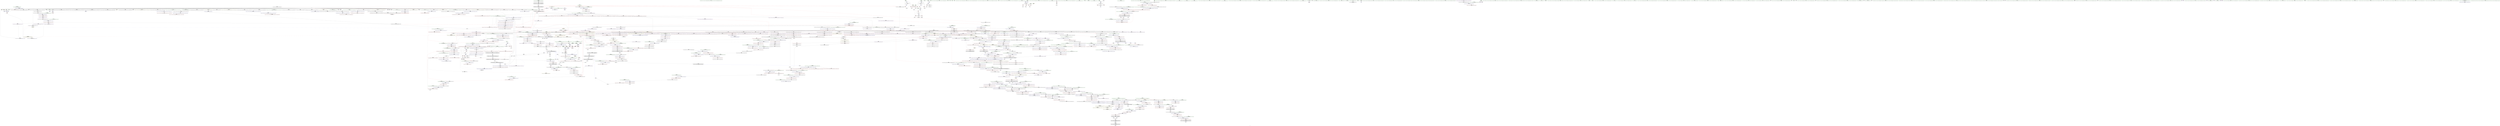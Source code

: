 digraph "SVFG" {
	label="SVFG";

	Node0x556f0c4a61f0 [shape=record,color=grey,label="{NodeID: 0\nNullPtr|{|<s50>108}}"];
	Node0x556f0c4a61f0 -> Node0x556f0c8d91b0[style=solid];
	Node0x556f0c4a61f0 -> Node0x556f0c8d92b0[style=solid];
	Node0x556f0c4a61f0 -> Node0x556f0c8d9380[style=solid];
	Node0x556f0c4a61f0 -> Node0x556f0c8d9450[style=solid];
	Node0x556f0c4a61f0 -> Node0x556f0c8d9520[style=solid];
	Node0x556f0c4a61f0 -> Node0x556f0c8d95f0[style=solid];
	Node0x556f0c4a61f0 -> Node0x556f0c8d96c0[style=solid];
	Node0x556f0c4a61f0 -> Node0x556f0c8d9790[style=solid];
	Node0x556f0c4a61f0 -> Node0x556f0c8d9860[style=solid];
	Node0x556f0c4a61f0 -> Node0x556f0c8d9930[style=solid];
	Node0x556f0c4a61f0 -> Node0x556f0c8d9a00[style=solid];
	Node0x556f0c4a61f0 -> Node0x556f0c8d9ad0[style=solid];
	Node0x556f0c4a61f0 -> Node0x556f0c8d9ba0[style=solid];
	Node0x556f0c4a61f0 -> Node0x556f0c8d9c70[style=solid];
	Node0x556f0c4a61f0 -> Node0x556f0c8d9d40[style=solid];
	Node0x556f0c4a61f0 -> Node0x556f0c8d9e10[style=solid];
	Node0x556f0c4a61f0 -> Node0x556f0c8d9ee0[style=solid];
	Node0x556f0c4a61f0 -> Node0x556f0c8d9fb0[style=solid];
	Node0x556f0c4a61f0 -> Node0x556f0c8da080[style=solid];
	Node0x556f0c4a61f0 -> Node0x556f0c8da150[style=solid];
	Node0x556f0c4a61f0 -> Node0x556f0c8da220[style=solid];
	Node0x556f0c4a61f0 -> Node0x556f0c8da2f0[style=solid];
	Node0x556f0c4a61f0 -> Node0x556f0c8da3c0[style=solid];
	Node0x556f0c4a61f0 -> Node0x556f0c8da490[style=solid];
	Node0x556f0c4a61f0 -> Node0x556f0c8da560[style=solid];
	Node0x556f0c4a61f0 -> Node0x556f0c8da630[style=solid];
	Node0x556f0c4a61f0 -> Node0x556f0c8da700[style=solid];
	Node0x556f0c4a61f0 -> Node0x556f0c8da7d0[style=solid];
	Node0x556f0c4a61f0 -> Node0x556f0c8da8a0[style=solid];
	Node0x556f0c4a61f0 -> Node0x556f0c8da970[style=solid];
	Node0x556f0c4a61f0 -> Node0x556f0c8daa40[style=solid];
	Node0x556f0c4a61f0 -> Node0x556f0c8dab10[style=solid];
	Node0x556f0c4a61f0 -> Node0x556f0c8dabe0[style=solid];
	Node0x556f0c4a61f0 -> Node0x556f0c8dacb0[style=solid];
	Node0x556f0c4a61f0 -> Node0x556f0c8dad80[style=solid];
	Node0x556f0c4a61f0 -> Node0x556f0c8dae50[style=solid];
	Node0x556f0c4a61f0 -> Node0x556f0c8daf20[style=solid];
	Node0x556f0c4a61f0 -> Node0x556f0c8daff0[style=solid];
	Node0x556f0c4a61f0 -> Node0x556f0c8db0c0[style=solid];
	Node0x556f0c4a61f0 -> Node0x556f0c8db190[style=solid];
	Node0x556f0c4a61f0 -> Node0x556f0c8db260[style=solid];
	Node0x556f0c4a61f0 -> Node0x556f0c8db330[style=solid];
	Node0x556f0c4a61f0 -> Node0x556f0c8f61f0[style=solid];
	Node0x556f0c4a61f0 -> Node0x556f0c8e08b0[style=solid];
	Node0x556f0c4a61f0 -> Node0x556f0c8e0980[style=solid];
	Node0x556f0c4a61f0 -> Node0x556f0c8e0a50[style=solid];
	Node0x556f0c4a61f0 -> Node0x556f0c8e2ad0[style=solid];
	Node0x556f0c4a61f0 -> Node0x556f0c2c4b20[style=solid];
	Node0x556f0c4a61f0 -> Node0x556f0c920a60[style=solid];
	Node0x556f0c4a61f0 -> Node0x556f0c922560[style=solid];
	Node0x556f0c4a61f0:s50 -> Node0x556f0c9d6c90[style=solid,color=red];
	Node0x556f0c9d2ee0 [shape=record,color=black,label="{NodeID: 1882\n1077 = PHI(1212, )\n}"];
	Node0x556f0c9d2ee0 -> Node0x556f0c922260[style=solid];
	Node0x556f0c8e0300 [shape=record,color=blue,label="{NodeID: 775\n416\<--415\nthis.addr\<--this\n_ZNSt6vectorINSt7__cxx1112basic_stringIcSt11char_traitsIcESaIcEEESaIS5_EE8pop_backEv\n}"];
	Node0x556f0c8e0300 -> Node0x556f0c8edc80[style=dashed];
	Node0x556f0c8d6e40 [shape=record,color=purple,label="{NodeID: 443\n422\<--420\n_M_finish\<--\n_ZNSt6vectorINSt7__cxx1112basic_stringIcSt11char_traitsIcESaIcEEESaIS5_EE8pop_backEv\n}"];
	Node0x556f0c8d6e40 -> Node0x556f0c8edd50[style=solid];
	Node0x556f0c8d6e40 -> Node0x556f0c8e03d0[style=solid];
	Node0x556f0c8ca270 [shape=record,color=green,label="{NodeID: 111\n691\<--692\n_ZNSt16allocator_traitsISaINSt7__cxx1112basic_stringIcSt11char_traitsIcESaIcEEEEE10deallocateERS6_PS5_m\<--_ZNSt16allocator_traitsISaINSt7__cxx1112basic_stringIcSt11char_traitsIcESaIcEEEEE10deallocateERS6_PS5_m_field_insensitive\n}"];
	Node0x556f0c9deef0 [shape=record,color=black,label="{NodeID: 1993\n1562 = PHI(1448, )\n0th arg _ZNKSt13move_iteratorIPNSt7__cxx1112basic_stringIcSt11char_traitsIcESaIcEEEEdeEv }"];
	Node0x556f0c9deef0 -> Node0x556f0c9022a0[style=solid];
	Node0x556f0c901670 [shape=record,color=blue, style = dotted,label="{NodeID: 886\n1658\<--1660\noffset_0\<--dummyVal\n_ZSt18uninitialized_copyISt13move_iteratorIPNSt7__cxx1112basic_stringIcSt11char_traitsIcESaIcEEEES7_ET0_T_SA_S9_\n}"];
	Node0x556f0c901670 -> Node0x556f0c8f4620[style=dashed];
	Node0x556f0c8ec830 [shape=record,color=red,label="{NodeID: 554\n243\<--76\n\<--i15\nmain\n}"];
	Node0x556f0c8ec830 -> Node0x556f0c91fce0[style=solid];
	Node0x556f0c91eae0 [shape=record,color=grey,label="{NodeID: 1329\n176 = Binary(175, 98, )\n}"];
	Node0x556f0c91eae0 -> Node0x556f0c8f6e50[style=solid];
	Node0x556f0c8cf370 [shape=record,color=green,label="{NodeID: 222\n1448\<--1449\n__first\<--__first_field_insensitive\n_ZNSt20__uninitialized_copyILb0EE13__uninit_copyISt13move_iteratorIPNSt7__cxx1112basic_stringIcSt11char_traitsIcESaIcEEEES9_EET0_T_SC_SB_\n|{|<s1>119|<s2>121|<s3>123}}"];
	Node0x556f0c8cf370 -> Node0x556f0c8eaf00[style=solid];
	Node0x556f0c8cf370:s1 -> Node0x556f0c9e0bc0[style=solid,color=red];
	Node0x556f0c8cf370:s2 -> Node0x556f0c9deef0[style=solid,color=red];
	Node0x556f0c8cf370:s3 -> Node0x556f0c9d6da0[style=solid,color=red];
	Node0x556f0c8f2260 [shape=record,color=red,label="{NodeID: 665\n1069\<--1066\n\<--call5\n_ZNKSt6vectorINSt7__cxx1112basic_stringIcSt11char_traitsIcESaIcEEESaIS5_EE12_M_check_lenEmPKc\n}"];
	Node0x556f0c8f2260 -> Node0x556f0c91fe60[style=solid];
	Node0x556f0c8dd3e0 [shape=record,color=black,label="{NodeID: 333\n662\<--667\n_ZSt11__addressofINSt7__cxx1112basic_stringIcSt11char_traitsIcESaIcEEEEPT_RS6__ret\<--\n_ZSt11__addressofINSt7__cxx1112basic_stringIcSt11char_traitsIcESaIcEEEEPT_RS6_\n|{<s0>52|<s1>120}}"];
	Node0x556f0c8dd3e0:s0 -> Node0x556f0c9dbfc0[style=solid,color=blue];
	Node0x556f0c8dd3e0:s1 -> Node0x556f0c9d43f0[style=solid,color=blue];
	Node0x556f0c4a6280 [shape=record,color=green,label="{NodeID: 1\n7\<--1\n__dso_handle\<--dummyObj\nGlob }"];
	Node0x556f0c9d3020 [shape=record,color=black,label="{NodeID: 1883\n1080 = PHI(1212, )\n}"];
	Node0x556f0c9d3020 -> Node0x556f0c2cd340[style=solid];
	Node0x556f0c8e03d0 [shape=record,color=blue,label="{NodeID: 776\n422\<--424\n_M_finish\<--incdec.ptr\n_ZNSt6vectorINSt7__cxx1112basic_stringIcSt11char_traitsIcESaIcEEESaIS5_EE8pop_backEv\n|{|<s1>22}}"];
	Node0x556f0c8e03d0 -> Node0x556f0c8ede20[style=dashed];
	Node0x556f0c8e03d0:s1 -> Node0x556f0c961b70[style=dashed,color=blue];
	Node0x556f0c8d6f10 [shape=record,color=purple,label="{NodeID: 444\n424\<--423\nincdec.ptr\<--\n_ZNSt6vectorINSt7__cxx1112basic_stringIcSt11char_traitsIcESaIcEEESaIS5_EE8pop_backEv\n}"];
	Node0x556f0c8d6f10 -> Node0x556f0c8e03d0[style=solid];
	Node0x556f0c8ca370 [shape=record,color=green,label="{NodeID: 112\n697\<--698\nthis.addr\<--this.addr_field_insensitive\n_ZNSt12_Vector_baseINSt7__cxx1112basic_stringIcSt11char_traitsIcESaIcEEESaIS5_EE12_Vector_implD2Ev\n}"];
	Node0x556f0c8ca370 -> Node0x556f0c8ef5b0[style=solid];
	Node0x556f0c8ca370 -> Node0x556f0c8e1a90[style=solid];
	Node0x556f0c9df000 [shape=record,color=black,label="{NodeID: 1994\n628 = PHI(621, )\n0th arg _ZNSt12_Destroy_auxILb0EE9__destroyIPNSt7__cxx1112basic_stringIcSt11char_traitsIcESaIcEEEEEvT_S9_ }"];
	Node0x556f0c9df000 -> Node0x556f0c8e1410[style=solid];
	Node0x556f0c901740 [shape=record,color=blue, style = dotted,label="{NodeID: 887\n1661\<--1663\noffset_0\<--dummyVal\n_ZSt18uninitialized_copyISt13move_iteratorIPNSt7__cxx1112basic_stringIcSt11char_traitsIcESaIcEEEES7_ET0_T_SA_S9_\n}"];
	Node0x556f0c901740 -> Node0x556f0c8f46f0[style=dashed];
	Node0x556f0c8ec900 [shape=record,color=red,label="{NodeID: 555\n206\<--78\n\<--dobry\nmain\n}"];
	Node0x556f0c8ec900 -> Node0x556f0c921060[style=solid];
	Node0x556f0c91ec60 [shape=record,color=grey,label="{NodeID: 1330\n950 = Binary(948, 949, )\n}"];
	Node0x556f0c91ec60 -> Node0x556f0c91ede0[style=solid];
	Node0x556f0c8cf440 [shape=record,color=green,label="{NodeID: 223\n1450\<--1451\n__last\<--__last_field_insensitive\n_ZNSt20__uninitialized_copyILb0EE13__uninit_copyISt13move_iteratorIPNSt7__cxx1112basic_stringIcSt11char_traitsIcESaIcEEEES9_EET0_T_SC_SB_\n|{|<s1>119}}"];
	Node0x556f0c8cf440 -> Node0x556f0c8eafd0[style=solid];
	Node0x556f0c8cf440:s1 -> Node0x556f0c9e0cd0[style=solid,color=red];
	Node0x556f0c8f2330 [shape=record,color=red,label="{NodeID: 666\n1095\<--1089\n\<--__lhs.addr\n_ZN9__gnu_cxxmiIPNSt7__cxx1112basic_stringIcSt11char_traitsIcESaIcEEESt6vectorIS6_SaIS6_EEEENS_17__normal_iteratorIT_T0_E15difference_typeERKSE_SH_\n|{<s0>97}}"];
	Node0x556f0c8f2330:s0 -> Node0x556f0c9e0880[style=solid,color=red];
	Node0x556f0c9689a0 [shape=record,color=yellow,style=double,label="{NodeID: 1441\n166V_1 = ENCHI(MR_166V_0)\npts\{812 \}\nFun[_ZNSt6vectorINSt7__cxx1112basic_stringIcSt11char_traitsIcESaIcEEESaIS5_EE17_M_realloc_insertIJRKS5_EEEvN9__gnu_cxx17__normal_iteratorIPS5_S7_EEDpOT_]}"];
	Node0x556f0c9689a0 -> Node0x556f0c8e2e10[style=dashed];
	Node0x556f0c8dd4b0 [shape=record,color=black,label="{NodeID: 334\n687\<--686\n\<--_M_impl\n_ZNSt12_Vector_baseINSt7__cxx1112basic_stringIcSt11char_traitsIcESaIcEEESaIS5_EE13_M_deallocateEPS5_m\n|{<s0>55}}"];
	Node0x556f0c8dd4b0:s0 -> Node0x556f0c9de180[style=solid,color=red];
	Node0x556f0c8ae3c0 [shape=record,color=green,label="{NodeID: 2\n8\<--1\n.str\<--dummyObj\nGlob }"];
	Node0x556f0c9d3160 [shape=record,color=black,label="{NodeID: 1884\n1096 = PHI(1186, )\n}"];
	Node0x556f0c9d3160 -> Node0x556f0c8f24d0[style=solid];
	Node0x556f0c8e04a0 [shape=record,color=blue,label="{NodeID: 777\n445\<--444\nthis.addr\<--this\n_ZNSt6vectorINSt7__cxx1112basic_stringIcSt11char_traitsIcESaIcEEESaIS5_EED2Ev\n}"];
	Node0x556f0c8e04a0 -> Node0x556f0c8edef0[style=dashed];
	Node0x556f0c8d6fe0 [shape=record,color=purple,label="{NodeID: 445\n427\<--426\n_M_impl2\<--\n_ZNSt6vectorINSt7__cxx1112basic_stringIcSt11char_traitsIcESaIcEEESaIS5_EE8pop_backEv\n}"];
	Node0x556f0c8d6fe0 -> Node0x556f0c8dca20[style=solid];
	Node0x556f0c8ca440 [shape=record,color=green,label="{NodeID: 113\n703\<--704\n_ZNSaINSt7__cxx1112basic_stringIcSt11char_traitsIcESaIcEEEED2Ev\<--_ZNSaINSt7__cxx1112basic_stringIcSt11char_traitsIcESaIcEEEED2Ev_field_insensitive\n}"];
	Node0x556f0c9df140 [shape=record,color=black,label="{NodeID: 1995\n629 = PHI(622, )\n1st arg _ZNSt12_Destroy_auxILb0EE9__destroyIPNSt7__cxx1112basic_stringIcSt11char_traitsIcESaIcEEEEEvT_S9_ }"];
	Node0x556f0c9df140 -> Node0x556f0c8e14e0[style=solid];
	Node0x556f0c901810 [shape=record,color=blue,label="{NodeID: 888\n1460\<--1445\ncoerce.dive\<--__first.coerce\n_ZNSt20__uninitialized_copyILb0EE13__uninit_copyISt13move_iteratorIPNSt7__cxx1112basic_stringIcSt11char_traitsIcESaIcEEEES9_EET0_T_SC_SB_\n}"];
	Node0x556f0c901810 -> Node0x556f0c953050[style=dashed];
	Node0x556f0c8ec9d0 [shape=record,color=red,label="{NodeID: 556\n179\<--80\n\<--j\nmain\n}"];
	Node0x556f0c8ec9d0 -> Node0x556f0c921360[style=solid];
	Node0x556f0c91ede0 [shape=record,color=grey,label="{NodeID: 1331\n951 = Binary(950, 389, )\n|{<s0>83}}"];
	Node0x556f0c91ede0:s0 -> Node0x556f0c9e06f0[style=solid,color=red];
	Node0x556f0c8cf510 [shape=record,color=green,label="{NodeID: 224\n1452\<--1453\n__result.addr\<--__result.addr_field_insensitive\n_ZNSt20__uninitialized_copyILb0EE13__uninit_copyISt13move_iteratorIPNSt7__cxx1112basic_stringIcSt11char_traitsIcESaIcEEEES9_EET0_T_SC_SB_\n}"];
	Node0x556f0c8cf510 -> Node0x556f0c8f47c0[style=solid];
	Node0x556f0c8cf510 -> Node0x556f0c8f4890[style=solid];
	Node0x556f0c8cf510 -> Node0x556f0c9019b0[style=solid];
	Node0x556f0c8f2400 [shape=record,color=red,label="{NodeID: 667\n1098\<--1091\n\<--__rhs.addr\n_ZN9__gnu_cxxmiIPNSt7__cxx1112basic_stringIcSt11char_traitsIcESaIcEEESt6vectorIS6_SaIS6_EEEENS_17__normal_iteratorIT_T0_E15difference_typeERKSE_SH_\n|{<s0>98}}"];
	Node0x556f0c8f2400:s0 -> Node0x556f0c9e0880[style=solid,color=red];
	Node0x556f0c968a80 [shape=record,color=yellow,style=double,label="{NodeID: 1442\n168V_1 = ENCHI(MR_168V_0)\npts\{814 \}\nFun[_ZNSt6vectorINSt7__cxx1112basic_stringIcSt11char_traitsIcESaIcEEESaIS5_EE17_M_realloc_insertIJRKS5_EEEvN9__gnu_cxx17__normal_iteratorIPS5_S7_EEDpOT_]}"];
	Node0x556f0c968a80 -> Node0x556f0c8e2ee0[style=dashed];
	Node0x556f0c8dd580 [shape=record,color=black,label="{NodeID: 335\n701\<--700\n\<--this1\n_ZNSt12_Vector_baseINSt7__cxx1112basic_stringIcSt11char_traitsIcESaIcEEESaIS5_EE12_Vector_implD2Ev\n|{<s0>56}}"];
	Node0x556f0c8dd580:s0 -> Node0x556f0c9df280[style=solid,color=red];
	Node0x556f0c8ae450 [shape=record,color=green,label="{NodeID: 3\n10\<--1\n.str.1\<--dummyObj\nGlob }"];
	Node0x556f0c9d32a0 [shape=record,color=black,label="{NodeID: 1885\n1099 = PHI(1186, )\n}"];
	Node0x556f0c9d32a0 -> Node0x556f0c8f25a0[style=solid];
	Node0x556f0c8e0570 [shape=record,color=blue,label="{NodeID: 778\n447\<--474\nexn.slot\<--\n_ZNSt6vectorINSt7__cxx1112basic_stringIcSt11char_traitsIcESaIcEEESaIS5_EED2Ev\n}"];
	Node0x556f0c8e0570 -> Node0x556f0c8edfc0[style=dashed];
	Node0x556f0c8d70b0 [shape=record,color=purple,label="{NodeID: 446\n430\<--429\n_M_impl3\<--\n_ZNSt6vectorINSt7__cxx1112basic_stringIcSt11char_traitsIcESaIcEEESaIS5_EE8pop_backEv\n}"];
	Node0x556f0c8cf9e0 [shape=record,color=green,label="{NodeID: 114\n710\<--711\n__a.addr\<--__a.addr_field_insensitive\n_ZNSt16allocator_traitsISaINSt7__cxx1112basic_stringIcSt11char_traitsIcESaIcEEEEE10deallocateERS6_PS5_m\n}"];
	Node0x556f0c8cf9e0 -> Node0x556f0c8ef680[style=solid];
	Node0x556f0c8cf9e0 -> Node0x556f0c8e1b60[style=solid];
	Node0x556f0c9df280 [shape=record,color=black,label="{NodeID: 1996\n750 = PHI(701, )\n0th arg _ZNSaINSt7__cxx1112basic_stringIcSt11char_traitsIcESaIcEEEED2Ev }"];
	Node0x556f0c9df280 -> Node0x556f0c8e2040[style=solid];
	Node0x556f0c9018e0 [shape=record,color=blue,label="{NodeID: 889\n1462\<--1446\ncoerce.dive1\<--__last.coerce\n_ZNSt20__uninitialized_copyILb0EE13__uninit_copyISt13move_iteratorIPNSt7__cxx1112basic_stringIcSt11char_traitsIcESaIcEEEES9_EET0_T_SC_SB_\n|{<s0>119}}"];
	Node0x556f0c9018e0:s0 -> Node0x556f0c967b80[style=dashed,color=red];
	Node0x556f0c8ecaa0 [shape=record,color=red,label="{NodeID: 557\n189\<--80\n\<--j\nmain\n}"];
	Node0x556f0c8ecaa0 -> Node0x556f0c8db770[style=solid];
	Node0x556f0c91ef60 [shape=record,color=grey,label="{NodeID: 1332\n592 = Binary(591, 389, )\n|{<s0>47}}"];
	Node0x556f0c91ef60:s0 -> Node0x556f0c9e06f0[style=solid,color=red];
	Node0x556f0c8cf5e0 [shape=record,color=green,label="{NodeID: 225\n1454\<--1455\n__cur\<--__cur_field_insensitive\n_ZNSt20__uninitialized_copyILb0EE13__uninit_copyISt13move_iteratorIPNSt7__cxx1112basic_stringIcSt11char_traitsIcESaIcEEEES9_EET0_T_SC_SB_\n}"];
	Node0x556f0c8cf5e0 -> Node0x556f0c8f4960[style=solid];
	Node0x556f0c8cf5e0 -> Node0x556f0c8f4a30[style=solid];
	Node0x556f0c8cf5e0 -> Node0x556f0c8f4b00[style=solid];
	Node0x556f0c8cf5e0 -> Node0x556f0c8f4bd0[style=solid];
	Node0x556f0c8cf5e0 -> Node0x556f0c901a80[style=solid];
	Node0x556f0c8cf5e0 -> Node0x556f0c901b50[style=solid];
	Node0x556f0c8f24d0 [shape=record,color=red,label="{NodeID: 668\n1097\<--1096\n\<--call\n_ZN9__gnu_cxxmiIPNSt7__cxx1112basic_stringIcSt11char_traitsIcESaIcEEESt6vectorIS6_SaIS6_EEEENS_17__normal_iteratorIT_T0_E15difference_typeERKSE_SH_\n}"];
	Node0x556f0c8f24d0 -> Node0x556f0c8df120[style=solid];
	Node0x556f0c968b60 [shape=record,color=yellow,style=double,label="{NodeID: 1443\n28V_1 = ENCHI(MR_28V_0)\npts\{590000 \}\nFun[_ZNSt6vectorINSt7__cxx1112basic_stringIcSt11char_traitsIcESaIcEEESaIS5_EE17_M_realloc_insertIJRKS5_EEEvN9__gnu_cxx17__normal_iteratorIPS5_S7_EEDpOT_]|{|<s5>62|<s6>63}}"];
	Node0x556f0c968b60 -> Node0x556f0c8f1150[style=dashed];
	Node0x556f0c968b60 -> Node0x556f0c8f1490[style=dashed];
	Node0x556f0c968b60 -> Node0x556f0c8f1630[style=dashed];
	Node0x556f0c968b60 -> Node0x556f0c8f17d0[style=dashed];
	Node0x556f0c968b60 -> Node0x556f0c8e3150[style=dashed];
	Node0x556f0c968b60:s5 -> Node0x556f0c95a440[style=dashed,color=red];
	Node0x556f0c968b60:s6 -> Node0x556f0c96bec0[style=dashed,color=red];
	Node0x556f0c8dd650 [shape=record,color=black,label="{NodeID: 336\n720\<--719\n\<--\n_ZNSt16allocator_traitsISaINSt7__cxx1112basic_stringIcSt11char_traitsIcESaIcEEEEE10deallocateERS6_PS5_m\n|{<s0>57}}"];
	Node0x556f0c8dd650:s0 -> Node0x556f0c9d6ee0[style=solid,color=red];
	Node0x556f0c8aeb10 [shape=record,color=green,label="{NodeID: 4\n12\<--1\n.str.2\<--dummyObj\nGlob }"];
	Node0x556f0c9d33e0 [shape=record,color=black,label="{NodeID: 1886\n1138 = PHI(1296, )\n}"];
	Node0x556f0c9d33e0 -> Node0x556f0c2c4b20[style=solid];
	Node0x556f0c8e0640 [shape=record,color=blue,label="{NodeID: 779\n449\<--476\nehselector.slot\<--\n_ZNSt6vectorINSt7__cxx1112basic_stringIcSt11char_traitsIcESaIcEEESaIS5_EED2Ev\n}"];
	Node0x556f0c8f87e0 [shape=record,color=yellow,style=double,label="{NodeID: 1554\n288V_1 = ENCHI(MR_288V_0)\npts\{14490000 \}\nFun[_ZNKSt13move_iteratorIPNSt7__cxx1112basic_stringIcSt11char_traitsIcESaIcEEEEdeEv]}"];
	Node0x556f0c8f87e0 -> Node0x556f0c8f5320[style=dashed];
	Node0x556f0c8d7180 [shape=record,color=purple,label="{NodeID: 447\n431\<--429\n_M_finish4\<--\n_ZNSt6vectorINSt7__cxx1112basic_stringIcSt11char_traitsIcESaIcEEESaIS5_EE8pop_backEv\n}"];
	Node0x556f0c8d7180 -> Node0x556f0c8ede20[style=solid];
	Node0x556f0c8cfab0 [shape=record,color=green,label="{NodeID: 115\n712\<--713\n__p.addr\<--__p.addr_field_insensitive\n_ZNSt16allocator_traitsISaINSt7__cxx1112basic_stringIcSt11char_traitsIcESaIcEEEEE10deallocateERS6_PS5_m\n}"];
	Node0x556f0c8cfab0 -> Node0x556f0c8ef750[style=solid];
	Node0x556f0c8cfab0 -> Node0x556f0c8e1c30[style=solid];
	Node0x556f0c9df3c0 [shape=record,color=black,label="{NodeID: 1997\n696 = PHI(596, 606, )\n0th arg _ZNSt12_Vector_baseINSt7__cxx1112basic_stringIcSt11char_traitsIcESaIcEEESaIS5_EE12_Vector_implD2Ev }"];
	Node0x556f0c9df3c0 -> Node0x556f0c8e1a90[style=solid];
	Node0x556f0c9019b0 [shape=record,color=blue,label="{NodeID: 890\n1452\<--1447\n__result.addr\<--__result\n_ZNSt20__uninitialized_copyILb0EE13__uninit_copyISt13move_iteratorIPNSt7__cxx1112basic_stringIcSt11char_traitsIcESaIcEEEES9_EET0_T_SC_SB_\n}"];
	Node0x556f0c9019b0 -> Node0x556f0c8f47c0[style=dashed];
	Node0x556f0c9019b0 -> Node0x556f0c8f4890[style=dashed];
	Node0x556f0c8ecb70 [shape=record,color=red,label="{NodeID: 558\n202\<--80\n\<--j\nmain\n}"];
	Node0x556f0c8ecb70 -> Node0x556f0c91e7e0[style=solid];
	Node0x556f0c91f0e0 [shape=record,color=grey,label="{NodeID: 1333\n591 = Binary(589, 590, )\n}"];
	Node0x556f0c91f0e0 -> Node0x556f0c91ef60[style=solid];
	Node0x556f0c8cf6b0 [shape=record,color=green,label="{NodeID: 226\n1456\<--1457\nexn.slot\<--exn.slot_field_insensitive\n_ZNSt20__uninitialized_copyILb0EE13__uninit_copyISt13move_iteratorIPNSt7__cxx1112basic_stringIcSt11char_traitsIcESaIcEEEES9_EET0_T_SC_SB_\n}"];
	Node0x556f0c8cf6b0 -> Node0x556f0c8f4ca0[style=solid];
	Node0x556f0c8cf6b0 -> Node0x556f0c8f4d70[style=solid];
	Node0x556f0c8cf6b0 -> Node0x556f0c901c20[style=solid];
	Node0x556f0c8cf6b0 -> Node0x556f0c901dc0[style=solid];
	Node0x556f0c8f25a0 [shape=record,color=red,label="{NodeID: 669\n1100\<--1099\n\<--call1\n_ZN9__gnu_cxxmiIPNSt7__cxx1112basic_stringIcSt11char_traitsIcESaIcEEESt6vectorIS6_SaIS6_EEEENS_17__normal_iteratorIT_T0_E15difference_typeERKSE_SH_\n}"];
	Node0x556f0c8f25a0 -> Node0x556f0c8df1f0[style=solid];
	Node0x556f0c968c40 [shape=record,color=yellow,style=double,label="{NodeID: 1444\n30V_1 = ENCHI(MR_30V_0)\npts\{590001 \}\nFun[_ZNSt6vectorINSt7__cxx1112basic_stringIcSt11char_traitsIcESaIcEEESaIS5_EE17_M_realloc_insertIJRKS5_EEEvN9__gnu_cxx17__normal_iteratorIPS5_S7_EEDpOT_]|{|<s3>62|<s4>63}}"];
	Node0x556f0c968c40 -> Node0x556f0c8f13c0[style=dashed];
	Node0x556f0c968c40 -> Node0x556f0c8f1560[style=dashed];
	Node0x556f0c968c40 -> Node0x556f0c8e3220[style=dashed];
	Node0x556f0c968c40:s3 -> Node0x556f0c95a440[style=dashed,color=red];
	Node0x556f0c968c40:s4 -> Node0x556f0c96bec0[style=dashed,color=red];
	Node0x556f0c8dd720 [shape=record,color=black,label="{NodeID: 337\n742\<--741\n\<--\n_ZN9__gnu_cxx13new_allocatorINSt7__cxx1112basic_stringIcSt11char_traitsIcESaIcEEEE10deallocateEPS6_m\n}"];
	Node0x556f0c8aeba0 [shape=record,color=green,label="{NodeID: 5\n14\<--1\n.str.3\<--dummyObj\nGlob }"];
	Node0x556f0c9d3520 [shape=record,color=black,label="{NodeID: 1887\n1167 = PHI(1387, )\n}"];
	Node0x556f0c9d3520 -> Node0x556f0c8ffc70[style=solid];
	Node0x556f0c8e0710 [shape=record,color=blue,label="{NodeID: 780\n486\<--485\nthis.addr\<--this\n_ZNSt12_Vector_baseINSt7__cxx1112basic_stringIcSt11char_traitsIcESaIcEEESaIS5_EEC2Ev\n}"];
	Node0x556f0c8e0710 -> Node0x556f0c8ee230[style=dashed];
	Node0x556f0c8d7250 [shape=record,color=purple,label="{NodeID: 448\n454\<--453\n_M_impl\<--\n_ZNSt6vectorINSt7__cxx1112basic_stringIcSt11char_traitsIcESaIcEEESaIS5_EED2Ev\n}"];
	Node0x556f0c8cfb80 [shape=record,color=green,label="{NodeID: 116\n714\<--715\n__n.addr\<--__n.addr_field_insensitive\n_ZNSt16allocator_traitsISaINSt7__cxx1112basic_stringIcSt11char_traitsIcESaIcEEEEE10deallocateERS6_PS5_m\n}"];
	Node0x556f0c8cfb80 -> Node0x556f0c8ef820[style=solid];
	Node0x556f0c8cfb80 -> Node0x556f0c8e1d00[style=solid];
	Node0x556f0c9df5d0 [shape=record,color=black,label="{NodeID: 1998\n1388 = PHI(1166, 1172, )\n0th arg _ZSt32__make_move_if_noexcept_iteratorINSt7__cxx1112basic_stringIcSt11char_traitsIcESaIcEEESt13move_iteratorIPS5_EET0_PT_ }"];
	Node0x556f0c9df5d0 -> Node0x556f0c901260[style=solid];
	Node0x556f0c901a80 [shape=record,color=blue,label="{NodeID: 891\n1454\<--1465\n__cur\<--\n_ZNSt20__uninitialized_copyILb0EE13__uninit_copyISt13move_iteratorIPNSt7__cxx1112basic_stringIcSt11char_traitsIcESaIcEEEES9_EET0_T_SC_SB_\n}"];
	Node0x556f0c901a80 -> Node0x556f0c952b50[style=dashed];
	Node0x556f0c8ecc40 [shape=record,color=red,label="{NodeID: 559\n213\<--82\n\<--j35\nmain\n}"];
	Node0x556f0c8ecc40 -> Node0x556f0c9208e0[style=solid];
	Node0x556f0c91f260 [shape=record,color=grey,label="{NodeID: 1334\n223 = Binary(222, 98, )\n}"];
	Node0x556f0c91f260 -> Node0x556f0c8dbab0[style=solid];
	Node0x556f0c8cf780 [shape=record,color=green,label="{NodeID: 227\n1458\<--1459\nehselector.slot\<--ehselector.slot_field_insensitive\n_ZNSt20__uninitialized_copyILb0EE13__uninit_copyISt13move_iteratorIPNSt7__cxx1112basic_stringIcSt11char_traitsIcESaIcEEEES9_EET0_T_SC_SB_\n}"];
	Node0x556f0c8cf780 -> Node0x556f0c8f4e40[style=solid];
	Node0x556f0c8cf780 -> Node0x556f0c901cf0[style=solid];
	Node0x556f0c8cf780 -> Node0x556f0c901e90[style=solid];
	Node0x556f0c8f2670 [shape=record,color=red,label="{NodeID: 670\n1113\<--1110\nthis1\<--this.addr\n_ZNSt6vectorINSt7__cxx1112basic_stringIcSt11char_traitsIcESaIcEEESaIS5_EE5beginEv\n}"];
	Node0x556f0c8f2670 -> Node0x556f0c8df390[style=solid];
	Node0x556f0c8dd7f0 [shape=record,color=black,label="{NodeID: 338\n755\<--754\n\<--this1\n_ZNSaINSt7__cxx1112basic_stringIcSt11char_traitsIcESaIcEEEED2Ev\n|{<s0>59}}"];
	Node0x556f0c8dd7f0:s0 -> Node0x556f0c9e02c0[style=solid,color=red];
	Node0x556f0c8ad0f0 [shape=record,color=green,label="{NodeID: 6\n16\<--1\n.str.4\<--dummyObj\nGlob }"];
	Node0x556f0c9d3660 [shape=record,color=black,label="{NodeID: 1888\n1173 = PHI(1387, )\n}"];
	Node0x556f0c9d3660 -> Node0x556f0c8ffd40[style=solid];
	Node0x556f0c8e07e0 [shape=record,color=blue,label="{NodeID: 781\n509\<--508\nthis.addr\<--this\n_ZNSt12_Vector_baseINSt7__cxx1112basic_stringIcSt11char_traitsIcESaIcEEESaIS5_EE12_Vector_implC2Ev\n}"];
	Node0x556f0c8e07e0 -> Node0x556f0c8ee300[style=dashed];
	Node0x556f0c8d7320 [shape=record,color=purple,label="{NodeID: 449\n455\<--453\n_M_start\<--\n_ZNSt6vectorINSt7__cxx1112basic_stringIcSt11char_traitsIcESaIcEEESaIS5_EED2Ev\n}"];
	Node0x556f0c8d7320 -> Node0x556f0c8ee090[style=solid];
	Node0x556f0c8cfc50 [shape=record,color=green,label="{NodeID: 117\n724\<--725\n_ZN9__gnu_cxx13new_allocatorINSt7__cxx1112basic_stringIcSt11char_traitsIcESaIcEEEE10deallocateEPS6_m\<--_ZN9__gnu_cxx13new_allocatorINSt7__cxx1112basic_stringIcSt11char_traitsIcESaIcEEEE10deallocateEPS6_m_field_insensitive\n}"];
	Node0x556f0c9df750 [shape=record,color=black,label="{NodeID: 1999\n1229 = PHI(1044, )\n0th arg _ZSt3maxImERKT_S2_S2_ }"];
	Node0x556f0c9df750 -> Node0x556f0c900150[style=solid];
	Node0x556f0c901b50 [shape=record,color=blue,label="{NodeID: 892\n1454\<--1485\n__cur\<--incdec.ptr\n_ZNSt20__uninitialized_copyILb0EE13__uninit_copyISt13move_iteratorIPNSt7__cxx1112basic_stringIcSt11char_traitsIcESaIcEEEES9_EET0_T_SC_SB_\n}"];
	Node0x556f0c901b50 -> Node0x556f0c952b50[style=dashed];
	Node0x556f0c8ecd10 [shape=record,color=red,label="{NodeID: 560\n219\<--82\n\<--j35\nmain\n}"];
	Node0x556f0c8ecd10 -> Node0x556f0c8db9e0[style=solid];
	Node0x556f0c91f3e0 [shape=record,color=grey,label="{NodeID: 1335\n1538 = Binary(1535, 1539, )\n}"];
	Node0x556f0c91f3e0 -> Node0x556f0c8d4d30[style=solid];
	Node0x556f0c8cf850 [shape=record,color=green,label="{NodeID: 228\n1469\<--1470\n_ZStneIPNSt7__cxx1112basic_stringIcSt11char_traitsIcESaIcEEEEbRKSt13move_iteratorIT_ESB_\<--_ZStneIPNSt7__cxx1112basic_stringIcSt11char_traitsIcESaIcEEEEbRKSt13move_iteratorIT_ESB__field_insensitive\n}"];
	Node0x556f0c8f2740 [shape=record,color=red,label="{NodeID: 671\n1119\<--1118\n\<--coerce.dive\n_ZNSt6vectorINSt7__cxx1112basic_stringIcSt11char_traitsIcESaIcEEESaIS5_EE5beginEv\n}"];
	Node0x556f0c8f2740 -> Node0x556f0c8df460[style=solid];
	Node0x556f0c8dd8c0 [shape=record,color=black,label="{NodeID: 339\n781\<--780\n\<--\n_ZNSt16allocator_traitsISaINSt7__cxx1112basic_stringIcSt11char_traitsIcESaIcEEEEE9constructIS5_JRKS5_EEEvRS6_PT_DpOT0_\n|{<s0>61}}"];
	Node0x556f0c8dd8c0:s0 -> Node0x556f0c9dd4b0[style=solid,color=red];
	Node0x556f0c8ad180 [shape=record,color=green,label="{NodeID: 7\n18\<--1\n.str.5\<--dummyObj\nGlob }"];
	Node0x556f0c9d37a0 [shape=record,color=black,label="{NodeID: 1889\n1182 = PHI(1345, )\n}"];
	Node0x556f0c9d37a0 -> Node0x556f0c8df6d0[style=solid];
	Node0x556f0c8e08b0 [shape=record,color=blue, style = dotted,label="{NodeID: 782\n517\<--3\n_M_start\<--dummyVal\n_ZNSt12_Vector_baseINSt7__cxx1112basic_stringIcSt11char_traitsIcESaIcEEESaIS5_EE12_Vector_implC2Ev\n|{<s0>41}}"];
	Node0x556f0c8e08b0:s0 -> Node0x556f0c98df80[style=dashed,color=blue];
	Node0x556f0c8d73f0 [shape=record,color=purple,label="{NodeID: 450\n458\<--457\n_M_impl2\<--\n_ZNSt6vectorINSt7__cxx1112basic_stringIcSt11char_traitsIcESaIcEEESaIS5_EED2Ev\n}"];
	Node0x556f0c8cfd20 [shape=record,color=green,label="{NodeID: 118\n731\<--732\nthis.addr\<--this.addr_field_insensitive\n_ZN9__gnu_cxx13new_allocatorINSt7__cxx1112basic_stringIcSt11char_traitsIcESaIcEEEE10deallocateEPS6_m\n}"];
	Node0x556f0c8cfd20 -> Node0x556f0c8ef8f0[style=solid];
	Node0x556f0c8cfd20 -> Node0x556f0c8e1dd0[style=solid];
	Node0x556f0c9df860 [shape=record,color=black,label="{NodeID: 2000\n1230 = PHI(1038, )\n1st arg _ZSt3maxImERKT_S2_S2_ }"];
	Node0x556f0c9df860 -> Node0x556f0c900220[style=solid];
	Node0x556f0c901c20 [shape=record,color=blue,label="{NodeID: 893\n1456\<--1489\nexn.slot\<--\n_ZNSt20__uninitialized_copyILb0EE13__uninit_copyISt13move_iteratorIPNSt7__cxx1112basic_stringIcSt11char_traitsIcESaIcEEEES9_EET0_T_SC_SB_\n}"];
	Node0x556f0c901c20 -> Node0x556f0c8f4ca0[style=dashed];
	Node0x556f0c901c20 -> Node0x556f0c901dc0[style=dashed];
	Node0x556f0c8ecde0 [shape=record,color=red,label="{NodeID: 561\n222\<--82\n\<--j35\nmain\n}"];
	Node0x556f0c8ecde0 -> Node0x556f0c91f260[style=solid];
	Node0x556f0c91f560 [shape=record,color=grey,label="{NodeID: 1336\n135 = Binary(134, 98, )\n}"];
	Node0x556f0c91f560 -> Node0x556f0c8f6560[style=solid];
	Node0x556f0c8cf950 [shape=record,color=green,label="{NodeID: 229\n1475\<--1476\n_ZNKSt13move_iteratorIPNSt7__cxx1112basic_stringIcSt11char_traitsIcESaIcEEEEdeEv\<--_ZNKSt13move_iteratorIPNSt7__cxx1112basic_stringIcSt11char_traitsIcESaIcEEEEdeEv_field_insensitive\n}"];
	Node0x556f0c8f2810 [shape=record,color=red,label="{NodeID: 672\n1130\<--1124\nthis1\<--this.addr\n_ZNSt12_Vector_baseINSt7__cxx1112basic_stringIcSt11char_traitsIcESaIcEEESaIS5_EE11_M_allocateEm\n}"];
	Node0x556f0c8f2810 -> Node0x556f0c8e9ab0[style=solid];
	Node0x556f0c8dd990 [shape=record,color=black,label="{NodeID: 340\n835\<--819\n\<--this1\n_ZNSt6vectorINSt7__cxx1112basic_stringIcSt11char_traitsIcESaIcEEESaIS5_EE17_M_realloc_insertIJRKS5_EEEvN9__gnu_cxx17__normal_iteratorIPS5_S7_EEDpOT_\n|{<s0>65}}"];
	Node0x556f0c8dd990:s0 -> Node0x556f0c9dddc0[style=solid,color=red];
	Node0x556f0c8ad240 [shape=record,color=green,label="{NodeID: 8\n21\<--1\n\<--dummyObj\nCan only get source location for instruction, argument, global var or function.}"];
	Node0x556f0c9d38e0 [shape=record,color=black,label="{NodeID: 1890\n1219 = PHI(1264, )\n|{<s0>106}}"];
	Node0x556f0c9d38e0:s0 -> Node0x556f0c9e0ab0[style=solid,color=red];
	Node0x556f0c8e0980 [shape=record,color=blue, style = dotted,label="{NodeID: 783\n519\<--3\n_M_finish\<--dummyVal\n_ZNSt12_Vector_baseINSt7__cxx1112basic_stringIcSt11char_traitsIcESaIcEEESaIS5_EE12_Vector_implC2Ev\n|{<s0>41}}"];
	Node0x556f0c8e0980:s0 -> Node0x556f0c98df80[style=dashed,color=blue];
	Node0x556f0c8d74c0 [shape=record,color=purple,label="{NodeID: 451\n459\<--457\n_M_finish\<--\n_ZNSt6vectorINSt7__cxx1112basic_stringIcSt11char_traitsIcESaIcEEESaIS5_EED2Ev\n}"];
	Node0x556f0c8d74c0 -> Node0x556f0c8ee160[style=solid];
	Node0x556f0c8cfdf0 [shape=record,color=green,label="{NodeID: 119\n733\<--734\n__p.addr\<--__p.addr_field_insensitive\n_ZN9__gnu_cxx13new_allocatorINSt7__cxx1112basic_stringIcSt11char_traitsIcESaIcEEEE10deallocateEPS6_m\n}"];
	Node0x556f0c8cfdf0 -> Node0x556f0c8ef9c0[style=solid];
	Node0x556f0c8cfdf0 -> Node0x556f0c8e1ea0[style=solid];
	Node0x556f0c9df970 [shape=record,color=black,label="{NodeID: 2001\n392 = PHI(58, 58, 58, )\n0th arg _ZNSt6vectorINSt7__cxx1112basic_stringIcSt11char_traitsIcESaIcEEESaIS5_EEixEm }"];
	Node0x556f0c9df970 -> Node0x556f0c8e0160[style=solid];
	Node0x556f0c901cf0 [shape=record,color=blue,label="{NodeID: 894\n1458\<--1491\nehselector.slot\<--\n_ZNSt20__uninitialized_copyILb0EE13__uninit_copyISt13move_iteratorIPNSt7__cxx1112basic_stringIcSt11char_traitsIcESaIcEEEES9_EET0_T_SC_SB_\n}"];
	Node0x556f0c901cf0 -> Node0x556f0c901e90[style=dashed];
	Node0x556f0c8eceb0 [shape=record,color=red,label="{NodeID: 562\n230\<--82\n\<--j35\nmain\n}"];
	Node0x556f0c8eceb0 -> Node0x556f0c91e4e0[style=solid];
	Node0x556f0c91f6e0 [shape=record,color=grey,label="{NodeID: 1337\n97 = Binary(96, 98, )\n}"];
	Node0x556f0c8d7e50 [shape=record,color=green,label="{NodeID: 230\n1478\<--1479\n_ZSt10_ConstructINSt7__cxx1112basic_stringIcSt11char_traitsIcESaIcEEEJS5_EEvPT_DpOT0_\<--_ZSt10_ConstructINSt7__cxx1112basic_stringIcSt11char_traitsIcESaIcEEEJS5_EEvPT_DpOT0__field_insensitive\n}"];
	Node0x556f0c8f28e0 [shape=record,color=red,label="{NodeID: 673\n1131\<--1126\n\<--__n.addr\n_ZNSt12_Vector_baseINSt7__cxx1112basic_stringIcSt11char_traitsIcESaIcEEESaIS5_EE11_M_allocateEm\n}"];
	Node0x556f0c8f28e0 -> Node0x556f0c920d60[style=solid];
	Node0x556f0c8dda60 [shape=record,color=black,label="{NodeID: 341\n843\<--819\n\<--this1\n_ZNSt6vectorINSt7__cxx1112basic_stringIcSt11char_traitsIcESaIcEEESaIS5_EE17_M_realloc_insertIJRKS5_EEEvN9__gnu_cxx17__normal_iteratorIPS5_S7_EEDpOT_\n}"];
	Node0x556f0c8dda60 -> Node0x556f0c8e8320[style=solid];
	Node0x556f0c8ad300 [shape=record,color=green,label="{NodeID: 9\n85\<--1\n\<--dummyObj\nCan only get source location for instruction, argument, global var or function.}"];
	Node0x556f0c9d3a20 [shape=record,color=black,label="{NodeID: 1891\n1222 = PHI(1253, )\n}"];
	Node0x556f0c9d3a20 -> Node0x556f0c8dfa10[style=solid];
	Node0x556f0c8e0a50 [shape=record,color=blue, style = dotted,label="{NodeID: 784\n521\<--3\n_M_end_of_storage\<--dummyVal\n_ZNSt12_Vector_baseINSt7__cxx1112basic_stringIcSt11char_traitsIcESaIcEEESaIS5_EE12_Vector_implC2Ev\n|{<s0>41}}"];
	Node0x556f0c8e0a50:s0 -> Node0x556f0c98df80[style=dashed,color=blue];
	Node0x556f0c8d7590 [shape=record,color=purple,label="{NodeID: 452\n490\<--489\n_M_impl\<--this1\n_ZNSt12_Vector_baseINSt7__cxx1112basic_stringIcSt11char_traitsIcESaIcEEESaIS5_EEC2Ev\n|{<s0>41}}"];
	Node0x556f0c8d7590:s0 -> Node0x556f0c9d6850[style=solid,color=red];
	Node0x556f0c8cfec0 [shape=record,color=green,label="{NodeID: 120\n735\<--736\n.addr\<--.addr_field_insensitive\n_ZN9__gnu_cxx13new_allocatorINSt7__cxx1112basic_stringIcSt11char_traitsIcESaIcEEEE10deallocateEPS6_m\n}"];
	Node0x556f0c8cfec0 -> Node0x556f0c8e1f70[style=solid];
	Node0x556f0c9dfc20 [shape=record,color=black,label="{NodeID: 2002\n393 = PHI(185, 220, 224, )\n1st arg _ZNSt6vectorINSt7__cxx1112basic_stringIcSt11char_traitsIcESaIcEEESaIS5_EEixEm }"];
	Node0x556f0c9dfc20 -> Node0x556f0c8e0230[style=solid];
	Node0x556f0c901dc0 [shape=record,color=blue,label="{NodeID: 895\n1456\<--1503\nexn.slot\<--\n_ZNSt20__uninitialized_copyILb0EE13__uninit_copyISt13move_iteratorIPNSt7__cxx1112basic_stringIcSt11char_traitsIcESaIcEEEES9_EET0_T_SC_SB_\n}"];
	Node0x556f0c901dc0 -> Node0x556f0c8f4d70[style=dashed];
	Node0x556f0c8ecf80 [shape=record,color=red,label="{NodeID: 563\n194\<--191\n\<--call28\nmain\n}"];
	Node0x556f0c8ecf80 -> Node0x556f0c8db840[style=solid];
	Node0x556f0c91f860 [shape=record,color=grey,label="{NodeID: 1338\n1054 = Binary(1050, 1053, )\n}"];
	Node0x556f0c91f860 -> Node0x556f0c921f60[style=solid];
	Node0x556f0c8d7f50 [shape=record,color=green,label="{NodeID: 231\n1482\<--1483\n_ZNSt13move_iteratorIPNSt7__cxx1112basic_stringIcSt11char_traitsIcESaIcEEEEppEv\<--_ZNSt13move_iteratorIPNSt7__cxx1112basic_stringIcSt11char_traitsIcESaIcEEEEppEv_field_insensitive\n}"];
	Node0x556f0c8f29b0 [shape=record,color=red,label="{NodeID: 674\n1137\<--1126\n\<--__n.addr\n_ZNSt12_Vector_baseINSt7__cxx1112basic_stringIcSt11char_traitsIcESaIcEEESaIS5_EE11_M_allocateEm\n|{<s0>100}}"];
	Node0x556f0c8f29b0:s0 -> Node0x556f0c9dd180[style=solid,color=red];
	Node0x556f0c8ddb30 [shape=record,color=black,label="{NodeID: 342\n853\<--819\n\<--this1\n_ZNSt6vectorINSt7__cxx1112basic_stringIcSt11char_traitsIcESaIcEEESaIS5_EE17_M_realloc_insertIJRKS5_EEEvN9__gnu_cxx17__normal_iteratorIPS5_S7_EEDpOT_\n}"];
	Node0x556f0c8ddb30 -> Node0x556f0c8e83f0[style=solid];
	Node0x556f0c8ddb30 -> Node0x556f0c8e84c0[style=solid];
	Node0x556f0c8ad3c0 [shape=record,color=green,label="{NodeID: 10\n98\<--1\n\<--dummyObj\nCan only get source location for instruction, argument, global var or function.}"];
	Node0x556f0c9d3b60 [shape=record,color=black,label="{NodeID: 1892\n1260 = PHI(1273, )\n}"];
	Node0x556f0c9d3b60 -> Node0x556f0c8dfc80[style=solid];
	Node0x556f0c8e0b20 [shape=record,color=blue,label="{NodeID: 785\n526\<--525\nthis.addr\<--this\n_ZNSaINSt7__cxx1112basic_stringIcSt11char_traitsIcESaIcEEEEC2Ev\n}"];
	Node0x556f0c8e0b20 -> Node0x556f0c8ee3d0[style=dashed];
	Node0x556f0c8d7660 [shape=record,color=purple,label="{NodeID: 453\n517\<--512\n_M_start\<--this1\n_ZNSt12_Vector_baseINSt7__cxx1112basic_stringIcSt11char_traitsIcESaIcEEESaIS5_EE12_Vector_implC2Ev\n}"];
	Node0x556f0c8d7660 -> Node0x556f0c8e08b0[style=solid];
	Node0x556f0c8cff90 [shape=record,color=green,label="{NodeID: 121\n744\<--745\n_ZdlPv\<--_ZdlPv_field_insensitive\n}"];
	Node0x556f0c9dfde0 [shape=record,color=black,label="{NodeID: 2003\n1274 = PHI(1259, 1325, )\n0th arg _ZNK9__gnu_cxx13new_allocatorINSt7__cxx1112basic_stringIcSt11char_traitsIcESaIcEEEE8max_sizeEv }"];
	Node0x556f0c9dfde0 -> Node0x556f0c900630[style=solid];
	Node0x556f0c901e90 [shape=record,color=blue,label="{NodeID: 896\n1458\<--1505\nehselector.slot\<--\n_ZNSt20__uninitialized_copyILb0EE13__uninit_copyISt13move_iteratorIPNSt7__cxx1112basic_stringIcSt11char_traitsIcESaIcEEEES9_EET0_T_SC_SB_\n}"];
	Node0x556f0c901e90 -> Node0x556f0c8f4e40[style=dashed];
	Node0x556f0c8ed050 [shape=record,color=red,label="{NodeID: 564\n292\<--289\nthis1\<--this.addr\n_ZNSt6vectorINSt7__cxx1112basic_stringIcSt11char_traitsIcESaIcEEESaIS5_EEC2Ev\n}"];
	Node0x556f0c8ed050 -> Node0x556f0c8dbc50[style=solid];
	Node0x556f0c91f9e0 [shape=record,color=grey,label="{NodeID: 1339\n1335 = Binary(1334, 389, )\n}"];
	Node0x556f0c8d8050 [shape=record,color=green,label="{NodeID: 232\n1510\<--1511\nllvm.trap\<--llvm.trap_field_insensitive\n}"];
	Node0x556f0c8f2a80 [shape=record,color=red,label="{NodeID: 675\n1166\<--1150\n\<--__first.addr\n_ZSt34__uninitialized_move_if_noexcept_aIPNSt7__cxx1112basic_stringIcSt11char_traitsIcESaIcEEES6_SaIS5_EET0_T_S9_S8_RT1_\n|{<s0>101}}"];
	Node0x556f0c8f2a80:s0 -> Node0x556f0c9df5d0[style=solid,color=red];
	Node0x556f0c9691e0 [shape=record,color=yellow,style=double,label="{NodeID: 1450\n204V_1 = ENCHI(MR_204V_0)\npts\{7960000 8060000 \}\nFun[_ZN9__gnu_cxxmiIPNSt7__cxx1112basic_stringIcSt11char_traitsIcESaIcEEESt6vectorIS6_SaIS6_EEEENS_17__normal_iteratorIT_T0_E15difference_typeERKSE_SH_]}"];
	Node0x556f0c9691e0 -> Node0x556f0c8f24d0[style=dashed];
	Node0x556f0c9691e0 -> Node0x556f0c8f25a0[style=dashed];
	Node0x556f0c8ddc00 [shape=record,color=black,label="{NodeID: 343\n862\<--819\n\<--this1\n_ZNSt6vectorINSt7__cxx1112basic_stringIcSt11char_traitsIcESaIcEEESaIS5_EE17_M_realloc_insertIJRKS5_EEEvN9__gnu_cxx17__normal_iteratorIPS5_S7_EEDpOT_\n|{<s0>69}}"];
	Node0x556f0c8ddc00:s0 -> Node0x556f0c9dff30[style=solid,color=red];
	Node0x556f0c8ad4c0 [shape=record,color=green,label="{NodeID: 11\n197\<--1\n\<--dummyObj\nCan only get source location for instruction, argument, global var or function.}"];
	Node0x556f0c9d3ca0 [shape=record,color=black,label="{NodeID: 1893\n1308 = PHI(1312, )\n}"];
	Node0x556f0c9d3ca0 -> Node0x556f0c8d4100[style=solid];
	Node0x556f0c8e0bf0 [shape=record,color=blue,label="{NodeID: 786\n537\<--536\nthis.addr\<--this\n_ZN9__gnu_cxx13new_allocatorINSt7__cxx1112basic_stringIcSt11char_traitsIcESaIcEEEEC2Ev\n}"];
	Node0x556f0c8e0bf0 -> Node0x556f0c8ee4a0[style=dashed];
	Node0x556f0c8f8ef0 [shape=record,color=yellow,style=double,label="{NodeID: 1561\n266V_1 = ENCHI(MR_266V_0)\npts\{13900000 \}\nFun[_ZSt32__make_move_if_noexcept_iteratorINSt7__cxx1112basic_stringIcSt11char_traitsIcESaIcEEESt13move_iteratorIPS5_EET0_PT_]|{<s0>115}}"];
	Node0x556f0c8f8ef0:s0 -> Node0x556f0c9029f0[style=dashed,color=red];
	Node0x556f0c8d7730 [shape=record,color=purple,label="{NodeID: 454\n519\<--512\n_M_finish\<--this1\n_ZNSt12_Vector_baseINSt7__cxx1112basic_stringIcSt11char_traitsIcESaIcEEESaIS5_EE12_Vector_implC2Ev\n}"];
	Node0x556f0c8d7730 -> Node0x556f0c8e0980[style=solid];
	Node0x556f0c8d0090 [shape=record,color=green,label="{NodeID: 122\n751\<--752\nthis.addr\<--this.addr_field_insensitive\n_ZNSaINSt7__cxx1112basic_stringIcSt11char_traitsIcESaIcEEEED2Ev\n}"];
	Node0x556f0c8d0090 -> Node0x556f0c8efa90[style=solid];
	Node0x556f0c8d0090 -> Node0x556f0c8e2040[style=solid];
	Node0x556f0c9dff30 [shape=record,color=black,label="{NodeID: 2004\n562 = PHI(461, 862, 878, 912, 932, )\n0th arg _ZNSt12_Vector_baseINSt7__cxx1112basic_stringIcSt11char_traitsIcESaIcEEESaIS5_EE19_M_get_Tp_allocatorEv }"];
	Node0x556f0c9dff30 -> Node0x556f0c8e0f30[style=solid];
	Node0x556f0c901f60 [shape=record,color=blue,label="{NodeID: 897\n1527\<--1525\n__x.addr\<--__x\n_ZStneIPNSt7__cxx1112basic_stringIcSt11char_traitsIcESaIcEEEEbRKSt13move_iteratorIT_ESB_\n}"];
	Node0x556f0c901f60 -> Node0x556f0c8f4f10[style=dashed];
	Node0x556f0c8ed120 [shape=record,color=red,label="{NodeID: 565\n327\<--319\nthis1\<--this.addr\n_ZNSt6vectorINSt7__cxx1112basic_stringIcSt11char_traitsIcESaIcEEESaIS5_EE9push_backERKS5_\n|{|<s5>32|<s6>33}}"];
	Node0x556f0c8ed120 -> Node0x556f0c8dbd20[style=solid];
	Node0x556f0c8ed120 -> Node0x556f0c8dbdf0[style=solid];
	Node0x556f0c8ed120 -> Node0x556f0c8dbec0[style=solid];
	Node0x556f0c8ed120 -> Node0x556f0c8dbf90[style=solid];
	Node0x556f0c8ed120 -> Node0x556f0c8dc060[style=solid];
	Node0x556f0c8ed120:s5 -> Node0x556f0c9d6960[style=solid,color=red];
	Node0x556f0c8ed120:s6 -> Node0x556f0c9c7350[style=solid,color=red];
	Node0x556f0c91fb60 [shape=record,color=grey,label="{NodeID: 1340\n239 = Binary(238, 98, )\n}"];
	Node0x556f0c91fb60 -> Node0x556f0c8f7260[style=solid];
	Node0x556f0c8d8150 [shape=record,color=green,label="{NodeID: 233\n1527\<--1528\n__x.addr\<--__x.addr_field_insensitive\n_ZStneIPNSt7__cxx1112basic_stringIcSt11char_traitsIcESaIcEEEEbRKSt13move_iteratorIT_ESB_\n}"];
	Node0x556f0c8d8150 -> Node0x556f0c8f4f10[style=solid];
	Node0x556f0c8d8150 -> Node0x556f0c901f60[style=solid];
	Node0x556f0c8f2b50 [shape=record,color=red,label="{NodeID: 676\n1172\<--1152\n\<--__last.addr\n_ZSt34__uninitialized_move_if_noexcept_aIPNSt7__cxx1112basic_stringIcSt11char_traitsIcESaIcEEES6_SaIS5_EET0_T_S9_S8_RT1_\n|{<s0>102}}"];
	Node0x556f0c8f2b50:s0 -> Node0x556f0c9df5d0[style=solid,color=red];
	Node0x556f0c8ddcd0 [shape=record,color=black,label="{NodeID: 344\n873\<--819\n\<--this1\n_ZNSt6vectorINSt7__cxx1112basic_stringIcSt11char_traitsIcESaIcEEESaIS5_EE17_M_realloc_insertIJRKS5_EEEvN9__gnu_cxx17__normal_iteratorIPS5_S7_EEDpOT_\n}"];
	Node0x556f0c8ddcd0 -> Node0x556f0c8e8660[style=solid];
	Node0x556f0c8ddcd0 -> Node0x556f0c8e8730[style=solid];
	Node0x556f0c8ad5c0 [shape=record,color=green,label="{NodeID: 12\n389\<--1\n\<--dummyObj\nCan only get source location for instruction, argument, global var or function.}"];
	Node0x556f0c9d3de0 [shape=record,color=black,label="{NodeID: 1894\n1327 = PHI(1273, )\n}"];
	Node0x556f0c9d3de0 -> Node0x556f0c921c60[style=solid];
	Node0x556f0c8e0cc0 [shape=record,color=blue,label="{NodeID: 787\n546\<--543\n__first.addr\<--__first\n_ZSt8_DestroyIPNSt7__cxx1112basic_stringIcSt11char_traitsIcESaIcEEES5_EvT_S7_RSaIT0_E\n}"];
	Node0x556f0c8e0cc0 -> Node0x556f0c8ee570[style=dashed];
	Node0x556f0c8f8fd0 [shape=record,color=yellow,style=double,label="{NodeID: 1562\n77V_1 = ENCHI(MR_77V_0)\npts\{1039 \}\nFun[_ZSt3maxImERKT_S2_S2_]}"];
	Node0x556f0c8f8fd0 -> Node0x556f0c8f3780[style=dashed];
	Node0x556f0c8d7800 [shape=record,color=purple,label="{NodeID: 455\n521\<--512\n_M_end_of_storage\<--this1\n_ZNSt12_Vector_baseINSt7__cxx1112basic_stringIcSt11char_traitsIcESaIcEEESaIS5_EE12_Vector_implC2Ev\n}"];
	Node0x556f0c8d7800 -> Node0x556f0c8e0a50[style=solid];
	Node0x556f0c8d0160 [shape=record,color=green,label="{NodeID: 123\n757\<--758\n_ZN9__gnu_cxx13new_allocatorINSt7__cxx1112basic_stringIcSt11char_traitsIcESaIcEEEED2Ev\<--_ZN9__gnu_cxx13new_allocatorINSt7__cxx1112basic_stringIcSt11char_traitsIcESaIcEEEED2Ev_field_insensitive\n}"];
	Node0x556f0c9e02c0 [shape=record,color=black,label="{NodeID: 2005\n761 = PHI(755, )\n0th arg _ZN9__gnu_cxx13new_allocatorINSt7__cxx1112basic_stringIcSt11char_traitsIcESaIcEEEED2Ev }"];
	Node0x556f0c9e02c0 -> Node0x556f0c8e2110[style=solid];
	Node0x556f0c902030 [shape=record,color=blue,label="{NodeID: 898\n1529\<--1526\n__y.addr\<--__y\n_ZStneIPNSt7__cxx1112basic_stringIcSt11char_traitsIcESaIcEEEEbRKSt13move_iteratorIT_ESB_\n}"];
	Node0x556f0c902030 -> Node0x556f0c8f4fe0[style=dashed];
	Node0x556f0c8ed1f0 [shape=record,color=red,label="{NodeID: 566\n345\<--321\n\<--__x.addr\n_ZNSt6vectorINSt7__cxx1112basic_stringIcSt11char_traitsIcESaIcEEESaIS5_EE9push_backERKS5_\n|{<s0>31}}"];
	Node0x556f0c8ed1f0:s0 -> Node0x556f0c9ddc70[style=solid,color=red];
	Node0x556f0c91fce0 [shape=record,color=grey,label="{NodeID: 1341\n244 = Binary(243, 98, )\n}"];
	Node0x556f0c91fce0 -> Node0x556f0c8f7330[style=solid];
	Node0x556f0c8d8220 [shape=record,color=green,label="{NodeID: 234\n1529\<--1530\n__y.addr\<--__y.addr_field_insensitive\n_ZStneIPNSt7__cxx1112basic_stringIcSt11char_traitsIcESaIcEEEEbRKSt13move_iteratorIT_ESB_\n}"];
	Node0x556f0c8d8220 -> Node0x556f0c8f4fe0[style=solid];
	Node0x556f0c8d8220 -> Node0x556f0c902030[style=solid];
	Node0x556f0c8f2c20 [shape=record,color=red,label="{NodeID: 677\n1176\<--1154\n\<--__result.addr\n_ZSt34__uninitialized_move_if_noexcept_aIPNSt7__cxx1112basic_stringIcSt11char_traitsIcESaIcEEES6_SaIS5_EET0_T_S9_S8_RT1_\n|{<s0>103}}"];
	Node0x556f0c8f2c20:s0 -> Node0x556f0c9e1680[style=solid,color=red];
	Node0x556f0c8ddda0 [shape=record,color=black,label="{NodeID: 345\n878\<--819\n\<--this1\n_ZNSt6vectorINSt7__cxx1112basic_stringIcSt11char_traitsIcESaIcEEESaIS5_EE17_M_realloc_insertIJRKS5_EEEvN9__gnu_cxx17__normal_iteratorIPS5_S7_EEDpOT_\n|{<s0>72}}"];
	Node0x556f0c8ddda0:s0 -> Node0x556f0c9dff30[style=solid,color=red];
	Node0x556f0c8ad6c0 [shape=record,color=green,label="{NodeID: 13\n822\<--1\n\<--dummyObj\nCan only get source location for instruction, argument, global var or function.|{<s0>62}}"];
	Node0x556f0c8ad6c0:s0 -> Node0x556f0c9e1c20[style=solid,color=red];
	Node0x556f0c9d3f20 [shape=record,color=black,label="{NodeID: 1895\n1383 = PHI(1401, )\n}"];
	Node0x556f0c9d3f20 -> Node0x556f0c8d46b0[style=solid];
	Node0x556f0c8e0d90 [shape=record,color=blue,label="{NodeID: 788\n548\<--544\n__last.addr\<--__last\n_ZSt8_DestroyIPNSt7__cxx1112basic_stringIcSt11char_traitsIcESaIcEEES5_EvT_S7_RSaIT0_E\n}"];
	Node0x556f0c8e0d90 -> Node0x556f0c8ee640[style=dashed];
	Node0x556f0c8f90e0 [shape=record,color=yellow,style=double,label="{NodeID: 1563\n79V_1 = ENCHI(MR_79V_0)\npts\{1045 \}\nFun[_ZSt3maxImERKT_S2_S2_]}"];
	Node0x556f0c8f90e0 -> Node0x556f0c8f36b0[style=dashed];
	Node0x556f0c8d78d0 [shape=record,color=purple,label="{NodeID: 456\n567\<--566\n_M_impl\<--this1\n_ZNSt12_Vector_baseINSt7__cxx1112basic_stringIcSt11char_traitsIcESaIcEEESaIS5_EE19_M_get_Tp_allocatorEv\n}"];
	Node0x556f0c8d78d0 -> Node0x556f0c8dd0a0[style=solid];
	Node0x556f0c8d0260 [shape=record,color=green,label="{NodeID: 124\n762\<--763\nthis.addr\<--this.addr_field_insensitive\n_ZN9__gnu_cxx13new_allocatorINSt7__cxx1112basic_stringIcSt11char_traitsIcESaIcEEEED2Ev\n}"];
	Node0x556f0c8d0260 -> Node0x556f0c8efb60[style=solid];
	Node0x556f0c8d0260 -> Node0x556f0c8e2110[style=solid];
	Node0x556f0c9e03d0 [shape=record,color=black,label="{NodeID: 2006\n670 = PHI(579, 916, 935, )\n0th arg _ZNSt12_Vector_baseINSt7__cxx1112basic_stringIcSt11char_traitsIcESaIcEEESaIS5_EE13_M_deallocateEPS5_m }"];
	Node0x556f0c9e03d0 -> Node0x556f0c8e1820[style=solid];
	Node0x556f0c902100 [shape=record,color=blue,label="{NodeID: 899\n1544\<--1542\n__p.addr\<--__p\n_ZSt10_ConstructINSt7__cxx1112basic_stringIcSt11char_traitsIcESaIcEEEJS5_EEvPT_DpOT0_\n}"];
	Node0x556f0c902100 -> Node0x556f0c8f50b0[style=dashed];
	Node0x556f0c8ed2c0 [shape=record,color=red,label="{NodeID: 567\n361\<--321\n\<--__x.addr\n_ZNSt6vectorINSt7__cxx1112basic_stringIcSt11char_traitsIcESaIcEEESaIS5_EE9push_backERKS5_\n|{<s0>33}}"];
	Node0x556f0c8ed2c0:s0 -> Node0x556f0c9d4a20[style=solid,color=red];
	Node0x556f0c91fe60 [shape=record,color=grey,label="{NodeID: 1342\n1070 = Binary(1063, 1069, )\n}"];
	Node0x556f0c91fe60 -> Node0x556f0c8e3b10[style=solid];
	Node0x556f0c8d82f0 [shape=record,color=green,label="{NodeID: 235\n1536\<--1537\n_ZSteqIPNSt7__cxx1112basic_stringIcSt11char_traitsIcESaIcEEEEbRKSt13move_iteratorIT_ESB_\<--_ZSteqIPNSt7__cxx1112basic_stringIcSt11char_traitsIcESaIcEEEEbRKSt13move_iteratorIT_ESB__field_insensitive\n}"];
	Node0x556f0c8f2cf0 [shape=record,color=red,label="{NodeID: 678\n1177\<--1156\n\<--__alloc.addr\n_ZSt34__uninitialized_move_if_noexcept_aIPNSt7__cxx1112basic_stringIcSt11char_traitsIcESaIcEEES6_SaIS5_EET0_T_S9_S8_RT1_\n|{<s0>103}}"];
	Node0x556f0c8f2cf0:s0 -> Node0x556f0c9e17c0[style=solid,color=red];
	Node0x556f0c8dde70 [shape=record,color=black,label="{NodeID: 346\n894\<--819\n\<--this1\n_ZNSt6vectorINSt7__cxx1112basic_stringIcSt11char_traitsIcESaIcEEESaIS5_EE17_M_realloc_insertIJRKS5_EEEvN9__gnu_cxx17__normal_iteratorIPS5_S7_EEDpOT_\n}"];
	Node0x556f0c8dde70 -> Node0x556f0c8e8800[style=solid];
	Node0x556f0c8ad7c0 [shape=record,color=green,label="{NodeID: 14\n1133\<--1\n\<--dummyObj\nCan only get source location for instruction, argument, global var or function.}"];
	Node0x556f0c9d4060 [shape=record,color=black,label="{NodeID: 1896\n1435 = PHI(1444, )\n}"];
	Node0x556f0c9d4060 -> Node0x556f0c8d4b90[style=solid];
	Node0x556f0c8e0e60 [shape=record,color=blue,label="{NodeID: 789\n550\<--545\n.addr\<--\n_ZSt8_DestroyIPNSt7__cxx1112basic_stringIcSt11char_traitsIcESaIcEEES5_EvT_S7_RSaIT0_E\n}"];
	Node0x556f0c8d79a0 [shape=record,color=purple,label="{NodeID: 457\n580\<--579\n_M_impl\<--this1\n_ZNSt12_Vector_baseINSt7__cxx1112basic_stringIcSt11char_traitsIcESaIcEEESaIS5_EED2Ev\n}"];
	Node0x556f0c8d0330 [shape=record,color=green,label="{NodeID: 125\n771\<--772\n__a.addr\<--__a.addr_field_insensitive\n_ZNSt16allocator_traitsISaINSt7__cxx1112basic_stringIcSt11char_traitsIcESaIcEEEEE9constructIS5_JRKS5_EEEvRS6_PT_DpOT0_\n}"];
	Node0x556f0c8d0330 -> Node0x556f0c8efc30[style=solid];
	Node0x556f0c8d0330 -> Node0x556f0c8e21e0[style=solid];
	Node0x556f0c9e0560 [shape=record,color=black,label="{NodeID: 2007\n671 = PHI(582, 917, 939, )\n1st arg _ZNSt12_Vector_baseINSt7__cxx1112basic_stringIcSt11char_traitsIcESaIcEEESaIS5_EE13_M_deallocateEPS5_m }"];
	Node0x556f0c9e0560 -> Node0x556f0c8e18f0[style=solid];
	Node0x556f0c9021d0 [shape=record,color=blue,label="{NodeID: 900\n1546\<--1543\n__args.addr\<--__args\n_ZSt10_ConstructINSt7__cxx1112basic_stringIcSt11char_traitsIcESaIcEEEJS5_EEvPT_DpOT0_\n}"];
	Node0x556f0c9021d0 -> Node0x556f0c8f5180[style=dashed];
	Node0x556f0c8ed390 [shape=record,color=red,label="{NodeID: 568\n331\<--330\n\<--_M_finish\n_ZNSt6vectorINSt7__cxx1112basic_stringIcSt11char_traitsIcESaIcEEESaIS5_EE9push_backERKS5_\n}"];
	Node0x556f0c8ed390 -> Node0x556f0c921ae0[style=solid];
	Node0x556f0c91ffe0 [shape=record,color=grey,label="{NodeID: 1343\n270 = Binary(269, 98, )\n}"];
	Node0x556f0c91ffe0 -> Node0x556f0c8f74d0[style=solid];
	Node0x556f0c8d83f0 [shape=record,color=green,label="{NodeID: 236\n1544\<--1545\n__p.addr\<--__p.addr_field_insensitive\n_ZSt10_ConstructINSt7__cxx1112basic_stringIcSt11char_traitsIcESaIcEEEJS5_EEvPT_DpOT0_\n}"];
	Node0x556f0c8d83f0 -> Node0x556f0c8f50b0[style=solid];
	Node0x556f0c8d83f0 -> Node0x556f0c902100[style=solid];
	Node0x556f0c8f2dc0 [shape=record,color=red,label="{NodeID: 679\n1179\<--1178\n\<--coerce.dive4\n_ZSt34__uninitialized_move_if_noexcept_aIPNSt7__cxx1112basic_stringIcSt11char_traitsIcESaIcEEES6_SaIS5_EET0_T_S9_S8_RT1_\n|{<s0>103}}"];
	Node0x556f0c8f2dc0:s0 -> Node0x556f0c9e1460[style=solid,color=red];
	Node0x556f0c9695c0 [shape=record,color=yellow,style=double,label="{NodeID: 1454\n288V_1 = ENCHI(MR_288V_0)\npts\{14490000 \}\nFun[_ZSteqIPNSt7__cxx1112basic_stringIcSt11char_traitsIcESaIcEEEEbRKSt13move_iteratorIT_ESB_]|{<s0>133}}"];
	Node0x556f0c9695c0:s0 -> Node0x556f0c96a270[style=dashed,color=red];
	Node0x556f0c8ddf40 [shape=record,color=black,label="{NodeID: 347\n912\<--819\n\<--this1\n_ZNSt6vectorINSt7__cxx1112basic_stringIcSt11char_traitsIcESaIcEEESaIS5_EE17_M_realloc_insertIJRKS5_EEEvN9__gnu_cxx17__normal_iteratorIPS5_S7_EEDpOT_\n|{<s0>77}}"];
	Node0x556f0c8ddf40:s0 -> Node0x556f0c9dff30[style=solid,color=red];
	Node0x556f0c8ad8c0 [shape=record,color=green,label="{NodeID: 15\n1280\<--1\n\<--dummyObj\nCan only get source location for instruction, argument, global var or function.}"];
	Node0x556f0c9d41a0 [shape=record,color=black,label="{NodeID: 1897\n1535 = PHI(1582, )\n}"];
	Node0x556f0c9d41a0 -> Node0x556f0c91f3e0[style=solid];
	Node0x556f0c8e0f30 [shape=record,color=blue,label="{NodeID: 790\n563\<--562\nthis.addr\<--this\n_ZNSt12_Vector_baseINSt7__cxx1112basic_stringIcSt11char_traitsIcESaIcEEESaIS5_EE19_M_get_Tp_allocatorEv\n}"];
	Node0x556f0c8e0f30 -> Node0x556f0c8ee710[style=dashed];
	Node0x556f0c8d7a70 [shape=record,color=purple,label="{NodeID: 458\n581\<--579\n_M_start\<--this1\n_ZNSt12_Vector_baseINSt7__cxx1112basic_stringIcSt11char_traitsIcESaIcEEESaIS5_EED2Ev\n}"];
	Node0x556f0c8d7a70 -> Node0x556f0c8ee980[style=solid];
	Node0x556f0c8d0400 [shape=record,color=green,label="{NodeID: 126\n773\<--774\n__p.addr\<--__p.addr_field_insensitive\n_ZNSt16allocator_traitsISaINSt7__cxx1112basic_stringIcSt11char_traitsIcESaIcEEEEE9constructIS5_JRKS5_EEEvRS6_PT_DpOT0_\n}"];
	Node0x556f0c8d0400 -> Node0x556f0c8efd00[style=solid];
	Node0x556f0c8d0400 -> Node0x556f0c8e22b0[style=solid];
	Node0x556f0c9e06f0 [shape=record,color=black,label="{NodeID: 2008\n672 = PHI(592, 918, 951, )\n2nd arg _ZNSt12_Vector_baseINSt7__cxx1112basic_stringIcSt11char_traitsIcESaIcEEESaIS5_EE13_M_deallocateEPS5_m }"];
	Node0x556f0c9e06f0 -> Node0x556f0c8e19c0[style=solid];
	Node0x556f0c9022a0 [shape=record,color=blue,label="{NodeID: 901\n1563\<--1562\nthis.addr\<--this\n_ZNKSt13move_iteratorIPNSt7__cxx1112basic_stringIcSt11char_traitsIcESaIcEEEEdeEv\n}"];
	Node0x556f0c9022a0 -> Node0x556f0c8f5250[style=dashed];
	Node0x556f0c8ed460 [shape=record,color=red,label="{NodeID: 569\n335\<--334\n\<--_M_end_of_storage\n_ZNSt6vectorINSt7__cxx1112basic_stringIcSt11char_traitsIcESaIcEEESaIS5_EE9push_backERKS5_\n}"];
	Node0x556f0c8ed460 -> Node0x556f0c921ae0[style=solid];
	Node0x556f0c920160 [shape=record,color=grey,label="{NodeID: 1344\n249 = Binary(248, 98, )\n}"];
	Node0x556f0c920160 -> Node0x556f0c8f7400[style=solid];
	Node0x556f0c8d84c0 [shape=record,color=green,label="{NodeID: 237\n1546\<--1547\n__args.addr\<--__args.addr_field_insensitive\n_ZSt10_ConstructINSt7__cxx1112basic_stringIcSt11char_traitsIcESaIcEEEJS5_EEvPT_DpOT0_\n}"];
	Node0x556f0c8d84c0 -> Node0x556f0c8f5180[style=solid];
	Node0x556f0c8d84c0 -> Node0x556f0c9021d0[style=solid];
	Node0x556f0c8f2e90 [shape=record,color=red,label="{NodeID: 680\n1181\<--1180\n\<--coerce.dive5\n_ZSt34__uninitialized_move_if_noexcept_aIPNSt7__cxx1112basic_stringIcSt11char_traitsIcESaIcEEES6_SaIS5_EET0_T_S9_S8_RT1_\n|{<s0>103}}"];
	Node0x556f0c8f2e90:s0 -> Node0x556f0c9e1570[style=solid,color=red];
	Node0x556f0c9696a0 [shape=record,color=yellow,style=double,label="{NodeID: 1455\n290V_1 = ENCHI(MR_290V_0)\npts\{14510000 \}\nFun[_ZSteqIPNSt7__cxx1112basic_stringIcSt11char_traitsIcESaIcEEEEbRKSt13move_iteratorIT_ESB_]|{<s0>134}}"];
	Node0x556f0c9696a0:s0 -> Node0x556f0c96a270[style=dashed,color=red];
	Node0x556f0c8de010 [shape=record,color=black,label="{NodeID: 348\n916\<--819\n\<--this1\n_ZNSt6vectorINSt7__cxx1112basic_stringIcSt11char_traitsIcESaIcEEESaIS5_EE17_M_realloc_insertIJRKS5_EEEvN9__gnu_cxx17__normal_iteratorIPS5_S7_EEDpOT_\n|{<s0>79}}"];
	Node0x556f0c8de010:s0 -> Node0x556f0c9e03d0[style=solid,color=red];
	Node0x556f0c8ad9c0 [shape=record,color=green,label="{NodeID: 16\n1371\<--1\n\<--dummyObj\nCan only get source location for instruction, argument, global var or function.}"];
	Node0x556f0c9d42e0 [shape=record,color=black,label="{NodeID: 1898\n1468 = PHI(1524, )\n}"];
	Node0x556f0c8e1000 [shape=record,color=blue,label="{NodeID: 791\n572\<--571\nthis.addr\<--this\n_ZNSt12_Vector_baseINSt7__cxx1112basic_stringIcSt11char_traitsIcESaIcEEESaIS5_EED2Ev\n}"];
	Node0x556f0c8e1000 -> Node0x556f0c8ee7e0[style=dashed];
	Node0x556f0c8d7b40 [shape=record,color=purple,label="{NodeID: 459\n583\<--579\n_M_impl2\<--this1\n_ZNSt12_Vector_baseINSt7__cxx1112basic_stringIcSt11char_traitsIcESaIcEEESaIS5_EED2Ev\n}"];
	Node0x556f0c8d04d0 [shape=record,color=green,label="{NodeID: 127\n775\<--776\n__args.addr\<--__args.addr_field_insensitive\n_ZNSt16allocator_traitsISaINSt7__cxx1112basic_stringIcSt11char_traitsIcESaIcEEEEE9constructIS5_JRKS5_EEEvRS6_PT_DpOT0_\n}"];
	Node0x556f0c8d04d0 -> Node0x556f0c8efdd0[style=solid];
	Node0x556f0c8d04d0 -> Node0x556f0c8e2380[style=solid];
	Node0x556f0c9e0880 [shape=record,color=black,label="{NodeID: 2009\n1187 = PHI(795, 795, 1095, 1098, )\n0th arg _ZNK9__gnu_cxx17__normal_iteratorIPNSt7__cxx1112basic_stringIcSt11char_traitsIcESaIcEEESt6vectorIS6_SaIS6_EEE4baseEv }"];
	Node0x556f0c9e0880 -> Node0x556f0c8ffe10[style=solid];
	Node0x556f0c902370 [shape=record,color=blue,label="{NodeID: 902\n1572\<--1571\nthis.addr\<--this\n_ZNSt13move_iteratorIPNSt7__cxx1112basic_stringIcSt11char_traitsIcESaIcEEEEppEv\n}"];
	Node0x556f0c902370 -> Node0x556f0c8f53f0[style=dashed];
	Node0x556f0c8ed530 [shape=record,color=red,label="{NodeID: 570\n344\<--343\n\<--_M_finish5\n_ZNSt6vectorINSt7__cxx1112basic_stringIcSt11char_traitsIcESaIcEEESaIS5_EE9push_backERKS5_\n|{<s0>31}}"];
	Node0x556f0c8ed530:s0 -> Node0x556f0c9ddb20[style=solid,color=red];
	Node0x556f0c9202e0 [shape=record,color=grey,label="{NodeID: 1345\n1103 = Binary(1101, 1102, )\n}"];
	Node0x556f0c9202e0 -> Node0x556f0c920460[style=solid];
	Node0x556f0c8d8590 [shape=record,color=green,label="{NodeID: 238\n1555\<--1556\n_ZSt7forwardINSt7__cxx1112basic_stringIcSt11char_traitsIcESaIcEEEEOT_RNSt16remove_referenceIS6_E4typeE\<--_ZSt7forwardINSt7__cxx1112basic_stringIcSt11char_traitsIcESaIcEEEEOT_RNSt16remove_referenceIS6_E4typeE_field_insensitive\n}"];
	Node0x556f0c8f2f60 [shape=record,color=red,label="{NodeID: 681\n1191\<--1188\nthis1\<--this.addr\n_ZNK9__gnu_cxx17__normal_iteratorIPNSt7__cxx1112basic_stringIcSt11char_traitsIcESaIcEEESt6vectorIS6_SaIS6_EEE4baseEv\n}"];
	Node0x556f0c8f2f60 -> Node0x556f0c8e9ec0[style=solid];
	Node0x556f0c8de0e0 [shape=record,color=black,label="{NodeID: 349\n924\<--819\n\<--this1\n_ZNSt6vectorINSt7__cxx1112basic_stringIcSt11char_traitsIcESaIcEEESaIS5_EE17_M_realloc_insertIJRKS5_EEEvN9__gnu_cxx17__normal_iteratorIPS5_S7_EEDpOT_\n}"];
	Node0x556f0c8de0e0 -> Node0x556f0c8e88d0[style=solid];
	Node0x556f0c8de0e0 -> Node0x556f0c8e89a0[style=solid];
	Node0x556f0c8adac0 [shape=record,color=green,label="{NodeID: 17\n1372\<--1\n\<--dummyObj\nCan only get source location for instruction, argument, global var or function.}"];
	Node0x556f0c9d43f0 [shape=record,color=black,label="{NodeID: 1899\n1473 = PHI(662, )\n|{<s0>122}}"];
	Node0x556f0c9d43f0:s0 -> Node0x556f0c9deab0[style=solid,color=red];
	Node0x556f0c8e10d0 [shape=record,color=blue,label="{NodeID: 792\n574\<--602\nexn.slot\<--\n_ZNSt12_Vector_baseINSt7__cxx1112basic_stringIcSt11char_traitsIcESaIcEEESaIS5_EED2Ev\n}"];
	Node0x556f0c8e10d0 -> Node0x556f0c8ee8b0[style=dashed];
	Node0x556f0c8d7c10 [shape=record,color=purple,label="{NodeID: 460\n584\<--579\n_M_end_of_storage\<--this1\n_ZNSt12_Vector_baseINSt7__cxx1112basic_stringIcSt11char_traitsIcESaIcEEESaIS5_EED2Ev\n}"];
	Node0x556f0c8d7c10 -> Node0x556f0c8eea50[style=solid];
	Node0x556f0c8d05a0 [shape=record,color=green,label="{NodeID: 128\n785\<--786\n_ZSt7forwardIRKNSt7__cxx1112basic_stringIcSt11char_traitsIcESaIcEEEEOT_RNSt16remove_referenceIS8_E4typeE\<--_ZSt7forwardIRKNSt7__cxx1112basic_stringIcSt11char_traitsIcESaIcEEEEOT_RNSt16remove_referenceIS8_E4typeE_field_insensitive\n}"];
	Node0x556f0c9e0ab0 [shape=record,color=black,label="{NodeID: 2010\n1254 = PHI(1219, )\n0th arg _ZNSt16allocator_traitsISaINSt7__cxx1112basic_stringIcSt11char_traitsIcESaIcEEEEE8max_sizeERKS6_ }"];
	Node0x556f0c9e0ab0 -> Node0x556f0c900490[style=solid];
	Node0x556f0c902440 [shape=record,color=blue,label="{NodeID: 903\n1576\<--1578\n_M_current\<--incdec.ptr\n_ZNSt13move_iteratorIPNSt7__cxx1112basic_stringIcSt11char_traitsIcESaIcEEEEppEv\n|{<s0>123}}"];
	Node0x556f0c902440:s0 -> Node0x556f0c953050[style=dashed,color=blue];
	Node0x556f0c8ed600 [shape=record,color=red,label="{NodeID: 571\n352\<--351\n\<--_M_finish7\n_ZNSt6vectorINSt7__cxx1112basic_stringIcSt11char_traitsIcESaIcEEESaIS5_EE9push_backERKS5_\n}"];
	Node0x556f0c8ed600 -> Node0x556f0c8d67c0[style=solid];
	Node0x556f0c920460 [shape=record,color=grey,label="{NodeID: 1346\n1104 = Binary(1103, 389, )\n}"];
	Node0x556f0c920460 -> Node0x556f0c8df2c0[style=solid];
	Node0x556f0c8d8690 [shape=record,color=green,label="{NodeID: 239\n1558\<--1559\n_ZNSt7__cxx1112basic_stringIcSt11char_traitsIcESaIcEEC1EOS4_\<--_ZNSt7__cxx1112basic_stringIcSt11char_traitsIcESaIcEEC1EOS4__field_insensitive\n}"];
	Node0x556f0c8f3030 [shape=record,color=red,label="{NodeID: 682\n1203\<--1197\n\<--__a.addr\n_ZNSt16allocator_traitsISaINSt7__cxx1112basic_stringIcSt11char_traitsIcESaIcEEEEE7destroyIS5_EEvRS6_PT_\n}"];
	Node0x556f0c8f3030 -> Node0x556f0c8df870[style=solid];
	Node0x556f0c969890 [shape=record,color=yellow,style=double,label="{NodeID: 1457\n30V_1 = ENCHI(MR_30V_0)\npts\{590001 \}\nFun[_ZNKSt6vectorINSt7__cxx1112basic_stringIcSt11char_traitsIcESaIcEEESaIS5_EE4sizeEv]}"];
	Node0x556f0c969890 -> Node0x556f0c8ed870[style=dashed];
	Node0x556f0c8de1b0 [shape=record,color=black,label="{NodeID: 350\n928\<--819\n\<--this1\n_ZNSt6vectorINSt7__cxx1112basic_stringIcSt11char_traitsIcESaIcEEESaIS5_EE17_M_realloc_insertIJRKS5_EEEvN9__gnu_cxx17__normal_iteratorIPS5_S7_EEDpOT_\n}"];
	Node0x556f0c8de1b0 -> Node0x556f0c8e8a70[style=solid];
	Node0x556f0c8de1b0 -> Node0x556f0c8e8b40[style=solid];
	Node0x556f0c8adbc0 [shape=record,color=green,label="{NodeID: 18\n1423\<--1\n\<--dummyObj\nCan only get source location for instruction, argument, global var or function.}"];
	Node0x556f0c9d4560 [shape=record,color=black,label="{NodeID: 1900\n1474 = PHI(1561, )\n|{<s0>122}}"];
	Node0x556f0c9d4560:s0 -> Node0x556f0c9debc0[style=solid,color=red];
	Node0x556f0c8e11a0 [shape=record,color=blue,label="{NodeID: 793\n576\<--604\nehselector.slot\<--\n_ZNSt12_Vector_baseINSt7__cxx1112basic_stringIcSt11char_traitsIcESaIcEEESaIS5_EED2Ev\n}"];
	Node0x556f0c8d7ce0 [shape=record,color=purple,label="{NodeID: 461\n586\<--579\n_M_impl3\<--this1\n_ZNSt12_Vector_baseINSt7__cxx1112basic_stringIcSt11char_traitsIcESaIcEEESaIS5_EED2Ev\n}"];
	Node0x556f0c8d06a0 [shape=record,color=green,label="{NodeID: 129\n788\<--789\n_ZN9__gnu_cxx13new_allocatorINSt7__cxx1112basic_stringIcSt11char_traitsIcESaIcEEEE9constructIS6_JRKS6_EEEvPT_DpOT0_\<--_ZN9__gnu_cxx13new_allocatorINSt7__cxx1112basic_stringIcSt11char_traitsIcESaIcEEEE9constructIS6_JRKS6_EEEvPT_DpOT0__field_insensitive\n}"];
	Node0x556f0c9e0bc0 [shape=record,color=black,label="{NodeID: 2011\n1525 = PHI(1448, )\n0th arg _ZStneIPNSt7__cxx1112basic_stringIcSt11char_traitsIcESaIcEEEEbRKSt13move_iteratorIT_ESB_ }"];
	Node0x556f0c9e0bc0 -> Node0x556f0c901f60[style=solid];
	Node0x556f0c902510 [shape=record,color=blue,label="{NodeID: 904\n1585\<--1583\n__x.addr\<--__x\n_ZSteqIPNSt7__cxx1112basic_stringIcSt11char_traitsIcESaIcEEEEbRKSt13move_iteratorIT_ESB_\n}"];
	Node0x556f0c902510 -> Node0x556f0c8f5590[style=dashed];
	Node0x556f0c8ed6d0 [shape=record,color=red,label="{NodeID: 572\n363\<--362\n\<--coerce.dive8\n_ZNSt6vectorINSt7__cxx1112basic_stringIcSt11char_traitsIcESaIcEEESaIS5_EE9push_backERKS5_\n|{<s0>33}}"];
	Node0x556f0c8ed6d0:s0 -> Node0x556f0c9d1b00[style=solid,color=red];
	Node0x556f0c9205e0 [shape=record,color=grey,label="{NodeID: 1347\n387 = Binary(385, 386, )\n}"];
	Node0x556f0c9205e0 -> Node0x556f0c920760[style=solid];
	Node0x556f0c8d8790 [shape=record,color=green,label="{NodeID: 240\n1563\<--1564\nthis.addr\<--this.addr_field_insensitive\n_ZNKSt13move_iteratorIPNSt7__cxx1112basic_stringIcSt11char_traitsIcESaIcEEEEdeEv\n}"];
	Node0x556f0c8d8790 -> Node0x556f0c8f5250[style=solid];
	Node0x556f0c8d8790 -> Node0x556f0c9022a0[style=solid];
	Node0x556f0c8f3100 [shape=record,color=red,label="{NodeID: 683\n1205\<--1199\n\<--__p.addr\n_ZNSt16allocator_traitsISaINSt7__cxx1112basic_stringIcSt11char_traitsIcESaIcEEEEE7destroyIS5_EEvRS6_PT_\n|{<s0>104}}"];
	Node0x556f0c8f3100:s0 -> Node0x556f0c9d6740[style=solid,color=red];
	Node0x556f0c8de280 [shape=record,color=black,label="{NodeID: 351\n932\<--819\n\<--this1\n_ZNSt6vectorINSt7__cxx1112basic_stringIcSt11char_traitsIcESaIcEEESaIS5_EE17_M_realloc_insertIJRKS5_EEEvN9__gnu_cxx17__normal_iteratorIPS5_S7_EEDpOT_\n|{<s0>81}}"];
	Node0x556f0c8de280:s0 -> Node0x556f0c9dff30[style=solid,color=red];
	Node0x556f0c8adcc0 [shape=record,color=green,label="{NodeID: 19\n1539\<--1\n\<--dummyObj\nCan only get source location for instruction, argument, global var or function.}"];
	Node0x556f0c9d46a0 [shape=record,color=black,label="{NodeID: 1901\n1481 = PHI(1570, )\n}"];
	Node0x556f0c8e1270 [shape=record,color=blue,label="{NodeID: 794\n615\<--613\n__first.addr\<--__first\n_ZSt8_DestroyIPNSt7__cxx1112basic_stringIcSt11char_traitsIcESaIcEEEEvT_S7_\n}"];
	Node0x556f0c8e1270 -> Node0x556f0c8eebf0[style=dashed];
	Node0x556f0c8f9650 [shape=record,color=yellow,style=double,label="{NodeID: 1569\n28V_1 = ENCHI(MR_28V_0)\npts\{590000 \}\nFun[_ZNSt6vectorINSt7__cxx1112basic_stringIcSt11char_traitsIcESaIcEEESaIS5_EEixEm]}"];
	Node0x556f0c8f9650 -> Node0x556f0c8edbb0[style=dashed];
	Node0x556f0c8e7d70 [shape=record,color=purple,label="{NodeID: 462\n587\<--579\n_M_start4\<--this1\n_ZNSt12_Vector_baseINSt7__cxx1112basic_stringIcSt11char_traitsIcESaIcEEESaIS5_EED2Ev\n}"];
	Node0x556f0c8e7d70 -> Node0x556f0c8eeb20[style=solid];
	Node0x556f0c8d07a0 [shape=record,color=green,label="{NodeID: 130\n795\<--796\n__position\<--__position_field_insensitive\n_ZNSt6vectorINSt7__cxx1112basic_stringIcSt11char_traitsIcESaIcEEESaIS5_EE17_M_realloc_insertIJRKS5_EEEvN9__gnu_cxx17__normal_iteratorIPS5_S7_EEDpOT_\n|{|<s1>64|<s2>68|<s3>71}}"];
	Node0x556f0c8d07a0 -> Node0x556f0c8e8180[style=solid];
	Node0x556f0c8d07a0:s1 -> Node0x556f0c9d4d70[style=solid,color=red];
	Node0x556f0c8d07a0:s2 -> Node0x556f0c9e0880[style=solid,color=red];
	Node0x556f0c8d07a0:s3 -> Node0x556f0c9e0880[style=solid,color=red];
	Node0x556f0c9e0cd0 [shape=record,color=black,label="{NodeID: 2012\n1526 = PHI(1450, )\n1st arg _ZStneIPNSt7__cxx1112basic_stringIcSt11char_traitsIcESaIcEEEEbRKSt13move_iteratorIT_ESB_ }"];
	Node0x556f0c9e0cd0 -> Node0x556f0c902030[style=solid];
	Node0x556f0c9025e0 [shape=record,color=blue,label="{NodeID: 905\n1587\<--1584\n__y.addr\<--__y\n_ZSteqIPNSt7__cxx1112basic_stringIcSt11char_traitsIcESaIcEEEEbRKSt13move_iteratorIT_ESB_\n}"];
	Node0x556f0c9025e0 -> Node0x556f0c8f5660[style=dashed];
	Node0x556f0c8ed7a0 [shape=record,color=red,label="{NodeID: 573\n376\<--373\nthis1\<--this.addr\n_ZNKSt6vectorINSt7__cxx1112basic_stringIcSt11char_traitsIcESaIcEEESaIS5_EE4sizeEv\n}"];
	Node0x556f0c8ed7a0 -> Node0x556f0c8dc200[style=solid];
	Node0x556f0c8ed7a0 -> Node0x556f0c8dc2d0[style=solid];
	Node0x556f0c920760 [shape=record,color=grey,label="{NodeID: 1348\n388 = Binary(387, 389, )\n}"];
	Node0x556f0c920760 -> Node0x556f0c8dc540[style=solid];
	Node0x556f0c8d8860 [shape=record,color=green,label="{NodeID: 241\n1572\<--1573\nthis.addr\<--this.addr_field_insensitive\n_ZNSt13move_iteratorIPNSt7__cxx1112basic_stringIcSt11char_traitsIcESaIcEEEEppEv\n}"];
	Node0x556f0c8d8860 -> Node0x556f0c8f53f0[style=solid];
	Node0x556f0c8d8860 -> Node0x556f0c902370[style=solid];
	Node0x556f0c8f31d0 [shape=record,color=red,label="{NodeID: 684\n1217\<--1214\nthis1\<--this.addr\n_ZNKSt6vectorINSt7__cxx1112basic_stringIcSt11char_traitsIcESaIcEEESaIS5_EE8max_sizeEv\n}"];
	Node0x556f0c8f31d0 -> Node0x556f0c8df940[style=solid];
	Node0x556f0c969a80 [shape=record,color=yellow,style=double,label="{NodeID: 1459\n28V_1 = ENCHI(MR_28V_0)\npts\{590000 \}\nFun[_ZNKSt6vectorINSt7__cxx1112basic_stringIcSt11char_traitsIcESaIcEEESaIS5_EE4sizeEv]}"];
	Node0x556f0c969a80 -> Node0x556f0c8ed940[style=dashed];
	Node0x556f0c8de350 [shape=record,color=black,label="{NodeID: 352\n935\<--819\n\<--this1\n_ZNSt6vectorINSt7__cxx1112basic_stringIcSt11char_traitsIcESaIcEEESaIS5_EE17_M_realloc_insertIJRKS5_EEEvN9__gnu_cxx17__normal_iteratorIPS5_S7_EEDpOT_\n|{<s0>83}}"];
	Node0x556f0c8de350:s0 -> Node0x556f0c9e03d0[style=solid,color=red];
	Node0x556f0c8addc0 [shape=record,color=green,label="{NodeID: 20\n4\<--6\n_ZStL8__ioinit\<--_ZStL8__ioinit_field_insensitive\nGlob }"];
	Node0x556f0c8addc0 -> Node0x556f0c8d53b0[style=solid];
	Node0x556f0c9d47b0 [shape=record,color=black,label="{NodeID: 1902\n1495 = PHI()\n}"];
	Node0x556f0c8e1340 [shape=record,color=blue,label="{NodeID: 795\n617\<--614\n__last.addr\<--__last\n_ZSt8_DestroyIPNSt7__cxx1112basic_stringIcSt11char_traitsIcESaIcEEEEvT_S7_\n}"];
	Node0x556f0c8e1340 -> Node0x556f0c8eecc0[style=dashed];
	Node0x556f0c8e7e40 [shape=record,color=purple,label="{NodeID: 463\n596\<--579\n_M_impl5\<--this1\n_ZNSt12_Vector_baseINSt7__cxx1112basic_stringIcSt11char_traitsIcESaIcEEESaIS5_EED2Ev\n|{<s0>48}}"];
	Node0x556f0c8e7e40:s0 -> Node0x556f0c9df3c0[style=solid,color=red];
	Node0x556f0c8d0870 [shape=record,color=green,label="{NodeID: 131\n797\<--798\nthis.addr\<--this.addr_field_insensitive\n_ZNSt6vectorINSt7__cxx1112basic_stringIcSt11char_traitsIcESaIcEEESaIS5_EE17_M_realloc_insertIJRKS5_EEEvN9__gnu_cxx17__normal_iteratorIPS5_S7_EEDpOT_\n}"];
	Node0x556f0c8d0870 -> Node0x556f0c8efea0[style=solid];
	Node0x556f0c8d0870 -> Node0x556f0c8e2520[style=solid];
	Node0x556f0c9e0de0 [shape=record,color=black,label="{NodeID: 2013\n1146 = PHI(856, 872, )\n0th arg _ZSt34__uninitialized_move_if_noexcept_aIPNSt7__cxx1112basic_stringIcSt11char_traitsIcESaIcEEES6_SaIS5_EET0_T_S9_S8_RT1_ }"];
	Node0x556f0c9e0de0 -> Node0x556f0c8ff930[style=solid];
	Node0x556f0c9026b0 [shape=record,color=blue,label="{NodeID: 906\n1601\<--1600\nthis.addr\<--this\n_ZNKSt13move_iteratorIPNSt7__cxx1112basic_stringIcSt11char_traitsIcESaIcEEEE4baseEv\n}"];
	Node0x556f0c9026b0 -> Node0x556f0c8f5730[style=dashed];
	Node0x556f0c8ed870 [shape=record,color=red,label="{NodeID: 574\n380\<--379\n\<--_M_finish\n_ZNKSt6vectorINSt7__cxx1112basic_stringIcSt11char_traitsIcESaIcEEESaIS5_EE4sizeEv\n}"];
	Node0x556f0c8ed870 -> Node0x556f0c8dc3a0[style=solid];
	Node0x556f0c9208e0 [shape=record,color=grey,label="{NodeID: 1349\n217 = cmp(213, 216, )\n}"];
	Node0x556f0c8d8930 [shape=record,color=green,label="{NodeID: 242\n1585\<--1586\n__x.addr\<--__x.addr_field_insensitive\n_ZSteqIPNSt7__cxx1112basic_stringIcSt11char_traitsIcESaIcEEEEbRKSt13move_iteratorIT_ESB_\n}"];
	Node0x556f0c8d8930 -> Node0x556f0c8f5590[style=solid];
	Node0x556f0c8d8930 -> Node0x556f0c902510[style=solid];
	Node0x556f0c8f32a0 [shape=record,color=red,label="{NodeID: 685\n1251\<--1231\n\<--retval\n_ZSt3maxImERKT_S2_S2_\n}"];
	Node0x556f0c8f32a0 -> Node0x556f0c8dfae0[style=solid];
	Node0x556f0c8de420 [shape=record,color=black,label="{NodeID: 353\n936\<--819\n\<--this1\n_ZNSt6vectorINSt7__cxx1112basic_stringIcSt11char_traitsIcESaIcEEESaIS5_EE17_M_realloc_insertIJRKS5_EEEvN9__gnu_cxx17__normal_iteratorIPS5_S7_EEDpOT_\n}"];
	Node0x556f0c8de420 -> Node0x556f0c8e8c10[style=solid];
	Node0x556f0c8de420 -> Node0x556f0c8e8ce0[style=solid];
	Node0x556f0c8adec0 [shape=record,color=green,label="{NodeID: 21\n20\<--24\nllvm.global_ctors\<--llvm.global_ctors_field_insensitive\nGlob }"];
	Node0x556f0c8adec0 -> Node0x556f0c8d5a30[style=solid];
	Node0x556f0c8adec0 -> Node0x556f0c8d5b30[style=solid];
	Node0x556f0c8adec0 -> Node0x556f0c8d5c30[style=solid];
	Node0x556f0c9d4880 [shape=record,color=black,label="{NodeID: 1903\n1554 = PHI(1608, )\n}"];
	Node0x556f0c8e1410 [shape=record,color=blue,label="{NodeID: 796\n630\<--628\n__first.addr\<--__first\n_ZNSt12_Destroy_auxILb0EE9__destroyIPNSt7__cxx1112basic_stringIcSt11char_traitsIcESaIcEEEEEvT_S9_\n}"];
	Node0x556f0c8e1410 -> Node0x556f0c963e70[style=dashed];
	Node0x556f0c8e7f10 [shape=record,color=purple,label="{NodeID: 464\n606\<--579\n_M_impl6\<--this1\n_ZNSt12_Vector_baseINSt7__cxx1112basic_stringIcSt11char_traitsIcESaIcEEESaIS5_EED2Ev\n|{<s0>49}}"];
	Node0x556f0c8e7f10:s0 -> Node0x556f0c9df3c0[style=solid,color=red];
	Node0x556f0c8d0940 [shape=record,color=green,label="{NodeID: 132\n799\<--800\n__args.addr\<--__args.addr_field_insensitive\n_ZNSt6vectorINSt7__cxx1112basic_stringIcSt11char_traitsIcESaIcEEESaIS5_EE17_M_realloc_insertIJRKS5_EEEvN9__gnu_cxx17__normal_iteratorIPS5_S7_EEDpOT_\n}"];
	Node0x556f0c8d0940 -> Node0x556f0c8eff70[style=solid];
	Node0x556f0c8d0940 -> Node0x556f0c8e25f0[style=solid];
	Node0x556f0c9e0f30 [shape=record,color=black,label="{NodeID: 2014\n1147 = PHI(860, 876, )\n1st arg _ZSt34__uninitialized_move_if_noexcept_aIPNSt7__cxx1112basic_stringIcSt11char_traitsIcESaIcEEES6_SaIS5_EET0_T_S9_S8_RT1_ }"];
	Node0x556f0c9e0f30 -> Node0x556f0c8ffa00[style=solid];
	Node0x556f0c902780 [shape=record,color=blue,label="{NodeID: 907\n1610\<--1609\n__t.addr\<--__t\n_ZSt7forwardINSt7__cxx1112basic_stringIcSt11char_traitsIcESaIcEEEEOT_RNSt16remove_referenceIS6_E4typeE\n}"];
	Node0x556f0c902780 -> Node0x556f0c8f58d0[style=dashed];
	Node0x556f0c8ed940 [shape=record,color=red,label="{NodeID: 575\n384\<--383\n\<--_M_start\n_ZNKSt6vectorINSt7__cxx1112basic_stringIcSt11char_traitsIcESaIcEEESaIS5_EE4sizeEv\n}"];
	Node0x556f0c8ed940 -> Node0x556f0c8dc470[style=solid];
	Node0x556f0c920a60 [shape=record,color=grey,label="{NodeID: 1350\n892 = cmp(891, 3, )\n}"];
	Node0x556f0c8d8a00 [shape=record,color=green,label="{NodeID: 243\n1587\<--1588\n__y.addr\<--__y.addr_field_insensitive\n_ZSteqIPNSt7__cxx1112basic_stringIcSt11char_traitsIcESaIcEEEEbRKSt13move_iteratorIT_ESB_\n}"];
	Node0x556f0c8d8a00 -> Node0x556f0c8f5660[style=solid];
	Node0x556f0c8d8a00 -> Node0x556f0c9025e0[style=solid];
	Node0x556f0c8f3370 [shape=record,color=red,label="{NodeID: 686\n1239\<--1233\n\<--__a.addr\n_ZSt3maxImERKT_S2_S2_\n}"];
	Node0x556f0c8f3370 -> Node0x556f0c8f36b0[style=solid];
	Node0x556f0c8de4f0 [shape=record,color=black,label="{NodeID: 354\n940\<--819\n\<--this1\n_ZNSt6vectorINSt7__cxx1112basic_stringIcSt11char_traitsIcESaIcEEESaIS5_EE17_M_realloc_insertIJRKS5_EEEvN9__gnu_cxx17__normal_iteratorIPS5_S7_EEDpOT_\n}"];
	Node0x556f0c8de4f0 -> Node0x556f0c8e8db0[style=solid];
	Node0x556f0c8de4f0 -> Node0x556f0c8e8e80[style=solid];
	Node0x556f0c8c86c0 [shape=record,color=green,label="{NodeID: 22\n25\<--26\n__cxx_global_var_init\<--__cxx_global_var_init_field_insensitive\n}"];
	Node0x556f0c9d4a20 [shape=record,color=black,label="{NodeID: 1904\n794 = PHI(361, )\n2nd arg _ZNSt6vectorINSt7__cxx1112basic_stringIcSt11char_traitsIcESaIcEEESaIS5_EE17_M_realloc_insertIJRKS5_EEEvN9__gnu_cxx17__normal_iteratorIPS5_S7_EEDpOT_ }"];
	Node0x556f0c9d4a20 -> Node0x556f0c8e25f0[style=solid];
	Node0x556f0c8e14e0 [shape=record,color=blue,label="{NodeID: 797\n632\<--629\n__last.addr\<--__last\n_ZNSt12_Destroy_auxILb0EE9__destroyIPNSt7__cxx1112basic_stringIcSt11char_traitsIcESaIcEEEEEvT_S9_\n}"];
	Node0x556f0c8e14e0 -> Node0x556f0c8ef000[style=dashed];
	Node0x556f0c8e7fe0 [shape=record,color=purple,label="{NodeID: 465\n650\<--649\nincdec.ptr\<--\n_ZNSt12_Destroy_auxILb0EE9__destroyIPNSt7__cxx1112basic_stringIcSt11char_traitsIcESaIcEEEEEvT_S9_\n}"];
	Node0x556f0c8e7fe0 -> Node0x556f0c8e15b0[style=solid];
	Node0x556f0c8d0a10 [shape=record,color=green,label="{NodeID: 133\n801\<--802\n__len\<--__len_field_insensitive\n_ZNSt6vectorINSt7__cxx1112basic_stringIcSt11char_traitsIcESaIcEEESaIS5_EE17_M_realloc_insertIJRKS5_EEEvN9__gnu_cxx17__normal_iteratorIPS5_S7_EEDpOT_\n}"];
	Node0x556f0c8d0a10 -> Node0x556f0c8f0040[style=solid];
	Node0x556f0c8d0a10 -> Node0x556f0c8f0110[style=solid];
	Node0x556f0c8d0a10 -> Node0x556f0c8f01e0[style=solid];
	Node0x556f0c8d0a10 -> Node0x556f0c8e26c0[style=solid];
	Node0x556f0c9e1080 [shape=record,color=black,label="{NodeID: 2015\n1148 = PHI(861, 877, )\n2nd arg _ZSt34__uninitialized_move_if_noexcept_aIPNSt7__cxx1112basic_stringIcSt11char_traitsIcESaIcEEES6_SaIS5_EET0_T_S9_S8_RT1_ }"];
	Node0x556f0c9e1080 -> Node0x556f0c8ffad0[style=solid];
	Node0x556f0c902850 [shape=record,color=blue,label="{NodeID: 908\n1621\<--1619\nthis.addr\<--this\n_ZNSt13move_iteratorIPNSt7__cxx1112basic_stringIcSt11char_traitsIcESaIcEEEEC2ES6_\n}"];
	Node0x556f0c902850 -> Node0x556f0c8f59a0[style=dashed];
	Node0x556f0c8eda10 [shape=record,color=red,label="{NodeID: 576\n400\<--394\nthis1\<--this.addr\n_ZNSt6vectorINSt7__cxx1112basic_stringIcSt11char_traitsIcESaIcEEESaIS5_EEixEm\n}"];
	Node0x556f0c8eda10 -> Node0x556f0c8dc610[style=solid];
	Node0x556f0c920be0 [shape=record,color=grey,label="{NodeID: 1351\n639 = cmp(637, 638, )\n}"];
	Node0x556f0c8d8ad0 [shape=record,color=green,label="{NodeID: 244\n1593\<--1594\n_ZNKSt13move_iteratorIPNSt7__cxx1112basic_stringIcSt11char_traitsIcESaIcEEEE4baseEv\<--_ZNKSt13move_iteratorIPNSt7__cxx1112basic_stringIcSt11char_traitsIcESaIcEEEE4baseEv_field_insensitive\n}"];
	Node0x556f0c8f3440 [shape=record,color=red,label="{NodeID: 687\n1248\<--1233\n\<--__a.addr\n_ZSt3maxImERKT_S2_S2_\n}"];
	Node0x556f0c8f3440 -> Node0x556f0c9003c0[style=solid];
	Node0x556f0c8de5c0 [shape=record,color=black,label="{NodeID: 355\n944\<--819\n\<--this1\n_ZNSt6vectorINSt7__cxx1112basic_stringIcSt11char_traitsIcESaIcEEESaIS5_EE17_M_realloc_insertIJRKS5_EEEvN9__gnu_cxx17__normal_iteratorIPS5_S7_EEDpOT_\n}"];
	Node0x556f0c8de5c0 -> Node0x556f0c8e8f50[style=solid];
	Node0x556f0c8de5c0 -> Node0x556f0c8e9020[style=solid];
	Node0x556f0c8c87c0 [shape=record,color=green,label="{NodeID: 23\n29\<--30\n_ZNSt8ios_base4InitC1Ev\<--_ZNSt8ios_base4InitC1Ev_field_insensitive\n}"];
	Node0x556f0c9d4b60 [shape=record,color=black,label="{NodeID: 1905\n663 = PHI(641, 1472, )\n0th arg _ZSt11__addressofINSt7__cxx1112basic_stringIcSt11char_traitsIcESaIcEEEEPT_RS6_ }"];
	Node0x556f0c9d4b60 -> Node0x556f0c8e1750[style=solid];
	Node0x556f0c8e15b0 [shape=record,color=blue,label="{NodeID: 798\n630\<--650\n__first.addr\<--incdec.ptr\n_ZNSt12_Destroy_auxILb0EE9__destroyIPNSt7__cxx1112basic_stringIcSt11char_traitsIcESaIcEEEEEvT_S9_\n}"];
	Node0x556f0c8e15b0 -> Node0x556f0c963e70[style=dashed];
	Node0x556f0c8e80b0 [shape=record,color=purple,label="{NodeID: 466\n686\<--682\n_M_impl\<--this1\n_ZNSt12_Vector_baseINSt7__cxx1112basic_stringIcSt11char_traitsIcESaIcEEESaIS5_EE13_M_deallocateEPS5_m\n}"];
	Node0x556f0c8e80b0 -> Node0x556f0c8dd4b0[style=solid];
	Node0x556f0c8d0ae0 [shape=record,color=green,label="{NodeID: 134\n803\<--804\n__elems_before\<--__elems_before_field_insensitive\n_ZNSt6vectorINSt7__cxx1112basic_stringIcSt11char_traitsIcESaIcEEESaIS5_EE17_M_realloc_insertIJRKS5_EEEvN9__gnu_cxx17__normal_iteratorIPS5_S7_EEDpOT_\n}"];
	Node0x556f0c8d0ae0 -> Node0x556f0c8f02b0[style=solid];
	Node0x556f0c8d0ae0 -> Node0x556f0c8f0380[style=solid];
	Node0x556f0c8d0ae0 -> Node0x556f0c8e2860[style=solid];
	Node0x556f0c9e11d0 [shape=record,color=black,label="{NodeID: 2016\n1149 = PHI(863, 879, )\n3rd arg _ZSt34__uninitialized_move_if_noexcept_aIPNSt7__cxx1112basic_stringIcSt11char_traitsIcESaIcEEES6_SaIS5_EET0_T_S9_S8_RT1_ }"];
	Node0x556f0c9e11d0 -> Node0x556f0c8ffba0[style=solid];
	Node0x556f0c902920 [shape=record,color=blue,label="{NodeID: 909\n1623\<--1620\n__i.addr\<--__i\n_ZNSt13move_iteratorIPNSt7__cxx1112basic_stringIcSt11char_traitsIcESaIcEEEEC2ES6_\n}"];
	Node0x556f0c902920 -> Node0x556f0c8f5a70[style=dashed];
	Node0x556f0c8edae0 [shape=record,color=red,label="{NodeID: 577\n405\<--396\n\<--__n.addr\n_ZNSt6vectorINSt7__cxx1112basic_stringIcSt11char_traitsIcESaIcEEESaIS5_EEixEm\n}"];
	Node0x556f0c920d60 [shape=record,color=grey,label="{NodeID: 1352\n1132 = cmp(1131, 1133, )\n}"];
	Node0x556f0c8d8bd0 [shape=record,color=green,label="{NodeID: 245\n1601\<--1602\nthis.addr\<--this.addr_field_insensitive\n_ZNKSt13move_iteratorIPNSt7__cxx1112basic_stringIcSt11char_traitsIcESaIcEEEE4baseEv\n}"];
	Node0x556f0c8d8bd0 -> Node0x556f0c8f5730[style=solid];
	Node0x556f0c8d8bd0 -> Node0x556f0c9026b0[style=solid];
	Node0x556f0c8f3510 [shape=record,color=red,label="{NodeID: 688\n1241\<--1235\n\<--__b.addr\n_ZSt3maxImERKT_S2_S2_\n}"];
	Node0x556f0c8f3510 -> Node0x556f0c8f3780[style=solid];
	Node0x556f0c8de690 [shape=record,color=black,label="{NodeID: 356\n954\<--819\n\<--this1\n_ZNSt6vectorINSt7__cxx1112basic_stringIcSt11char_traitsIcESaIcEEESaIS5_EE17_M_realloc_insertIJRKS5_EEEvN9__gnu_cxx17__normal_iteratorIPS5_S7_EEDpOT_\n}"];
	Node0x556f0c8de690 -> Node0x556f0c8e90f0[style=solid];
	Node0x556f0c8de690 -> Node0x556f0c8e91c0[style=solid];
	Node0x556f0c8c88c0 [shape=record,color=green,label="{NodeID: 24\n35\<--36\n__cxa_atexit\<--__cxa_atexit_field_insensitive\n}"];
	Node0x556f0c9d4d70 [shape=record,color=black,label="{NodeID: 1906\n1087 = PHI(795, )\n0th arg _ZN9__gnu_cxxmiIPNSt7__cxx1112basic_stringIcSt11char_traitsIcESaIcEEESt6vectorIS6_SaIS6_EEEENS_17__normal_iteratorIT_T0_E15difference_typeERKSE_SH_ }"];
	Node0x556f0c9d4d70 -> Node0x556f0c8e3be0[style=solid];
	Node0x556f0c8e1680 [shape=record,color=blue,label="{NodeID: 799\n656\<--655\n__pointer.addr\<--__pointer\n_ZSt8_DestroyINSt7__cxx1112basic_stringIcSt11char_traitsIcESaIcEEEEvPT_\n}"];
	Node0x556f0c8e1680 -> Node0x556f0c8ef0d0[style=dashed];
	Node0x556f0c8e8180 [shape=record,color=purple,label="{NodeID: 467\n815\<--795\ncoerce.dive\<--__position\n_ZNSt6vectorINSt7__cxx1112basic_stringIcSt11char_traitsIcESaIcEEESaIS5_EE17_M_realloc_insertIJRKS5_EEEvN9__gnu_cxx17__normal_iteratorIPS5_S7_EEDpOT_\n}"];
	Node0x556f0c8e8180 -> Node0x556f0c8e2450[style=solid];
	Node0x556f0c8d0bb0 [shape=record,color=green,label="{NodeID: 135\n805\<--806\nref.tmp\<--ref.tmp_field_insensitive\n_ZNSt6vectorINSt7__cxx1112basic_stringIcSt11char_traitsIcESaIcEEESaIS5_EE17_M_realloc_insertIJRKS5_EEEvN9__gnu_cxx17__normal_iteratorIPS5_S7_EEDpOT_\n|{|<s1>64}}"];
	Node0x556f0c8d0bb0 -> Node0x556f0c8e8250[style=solid];
	Node0x556f0c8d0bb0:s1 -> Node0x556f0c9d4e80[style=solid,color=red];
	Node0x556f0c9e1350 [shape=record,color=black,label="{NodeID: 2017\n1609 = PHI(1553, )\n0th arg _ZSt7forwardINSt7__cxx1112basic_stringIcSt11char_traitsIcESaIcEEEEOT_RNSt16remove_referenceIS6_E4typeE }"];
	Node0x556f0c9e1350 -> Node0x556f0c902780[style=solid];
	Node0x556f0c9029f0 [shape=record,color=blue,label="{NodeID: 910\n1628\<--1629\n_M_current\<--\n_ZNSt13move_iteratorIPNSt7__cxx1112basic_stringIcSt11char_traitsIcESaIcEEEEC2ES6_\n|{<s0>115}}"];
	Node0x556f0c9029f0:s0 -> Node0x556f0c98e3a0[style=dashed,color=blue];
	Node0x556f0c8edbb0 [shape=record,color=red,label="{NodeID: 578\n404\<--403\n\<--_M_start\n_ZNSt6vectorINSt7__cxx1112basic_stringIcSt11char_traitsIcESaIcEEESaIS5_EEixEm\n}"];
	Node0x556f0c8edbb0 -> Node0x556f0c8eb580[style=solid];
	Node0x556f0c920ee0 [shape=record,color=grey,label="{NodeID: 1353\n1597 = cmp(1592, 1596, )\n}"];
	Node0x556f0c920ee0 -> Node0x556f0c8d5140[style=solid];
	Node0x556f0c8d8ca0 [shape=record,color=green,label="{NodeID: 246\n1610\<--1611\n__t.addr\<--__t.addr_field_insensitive\n_ZSt7forwardINSt7__cxx1112basic_stringIcSt11char_traitsIcESaIcEEEEOT_RNSt16remove_referenceIS6_E4typeE\n}"];
	Node0x556f0c8d8ca0 -> Node0x556f0c8f58d0[style=solid];
	Node0x556f0c8d8ca0 -> Node0x556f0c902780[style=solid];
	Node0x556f0c8f35e0 [shape=record,color=red,label="{NodeID: 689\n1245\<--1235\n\<--__b.addr\n_ZSt3maxImERKT_S2_S2_\n}"];
	Node0x556f0c8f35e0 -> Node0x556f0c9002f0[style=solid];
	Node0x556f0c969f70 [shape=record,color=yellow,style=double,label="{NodeID: 1464\n181V_1 = ENCHI(MR_181V_0)\npts\{590000 590001 \}\nFun[_ZN9__gnu_cxx17__normal_iteratorIPNSt7__cxx1112basic_stringIcSt11char_traitsIcESaIcEEESt6vectorIS6_SaIS6_EEEC2ERKS7_]}"];
	Node0x556f0c969f70 -> Node0x556f0c8f3c60[style=dashed];
	Node0x556f0c8de760 [shape=record,color=black,label="{NodeID: 357\n959\<--819\n\<--this1\n_ZNSt6vectorINSt7__cxx1112basic_stringIcSt11char_traitsIcESaIcEEESaIS5_EE17_M_realloc_insertIJRKS5_EEEvN9__gnu_cxx17__normal_iteratorIPS5_S7_EEDpOT_\n}"];
	Node0x556f0c8de760 -> Node0x556f0c8e9290[style=solid];
	Node0x556f0c8de760 -> Node0x556f0c8e9360[style=solid];
	Node0x556f0c8c89c0 [shape=record,color=green,label="{NodeID: 25\n34\<--40\n_ZNSt8ios_base4InitD1Ev\<--_ZNSt8ios_base4InitD1Ev_field_insensitive\n}"];
	Node0x556f0c8c89c0 -> Node0x556f0c8db400[style=solid];
	Node0x556f0c9d4e80 [shape=record,color=black,label="{NodeID: 1907\n1088 = PHI(805, )\n1st arg _ZN9__gnu_cxxmiIPNSt7__cxx1112basic_stringIcSt11char_traitsIcESaIcEEESt6vectorIS6_SaIS6_EEEENS_17__normal_iteratorIT_T0_E15difference_typeERKSE_SH_ }"];
	Node0x556f0c9d4e80 -> Node0x556f0c8e3cb0[style=solid];
	Node0x556f0c8e1750 [shape=record,color=blue,label="{NodeID: 800\n664\<--663\n__r.addr\<--__r\n_ZSt11__addressofINSt7__cxx1112basic_stringIcSt11char_traitsIcESaIcEEEEPT_RS6_\n}"];
	Node0x556f0c8e1750 -> Node0x556f0c8ef1a0[style=dashed];
	Node0x556f0c8e8250 [shape=record,color=purple,label="{NodeID: 468\n829\<--805\ncoerce.dive3\<--ref.tmp\n_ZNSt6vectorINSt7__cxx1112basic_stringIcSt11char_traitsIcESaIcEEESaIS5_EE17_M_realloc_insertIJRKS5_EEEvN9__gnu_cxx17__normal_iteratorIPS5_S7_EEDpOT_\n}"];
	Node0x556f0c8e8250 -> Node0x556f0c8e2790[style=solid];
	Node0x556f0c8d0c80 [shape=record,color=green,label="{NodeID: 136\n807\<--808\n__new_start\<--__new_start_field_insensitive\n_ZNSt6vectorINSt7__cxx1112basic_stringIcSt11char_traitsIcESaIcEEESaIS5_EE17_M_realloc_insertIJRKS5_EEEvN9__gnu_cxx17__normal_iteratorIPS5_S7_EEDpOT_\n}"];
	Node0x556f0c8d0c80 -> Node0x556f0c8f0450[style=solid];
	Node0x556f0c8d0c80 -> Node0x556f0c8f0520[style=solid];
	Node0x556f0c8d0c80 -> Node0x556f0c8f05f0[style=solid];
	Node0x556f0c8d0c80 -> Node0x556f0c8f06c0[style=solid];
	Node0x556f0c8d0c80 -> Node0x556f0c8f0790[style=solid];
	Node0x556f0c8d0c80 -> Node0x556f0c8f0860[style=solid];
	Node0x556f0c8d0c80 -> Node0x556f0c8f0930[style=solid];
	Node0x556f0c8d0c80 -> Node0x556f0c8f0a00[style=solid];
	Node0x556f0c8d0c80 -> Node0x556f0c8e2930[style=solid];
	Node0x556f0c9e1460 [shape=record,color=black,label="{NodeID: 2018\n1346 = PHI(1179, )\n0th arg _ZSt22__uninitialized_copy_aISt13move_iteratorIPNSt7__cxx1112basic_stringIcSt11char_traitsIcESaIcEEEES7_S6_ET0_T_SA_S9_RSaIT1_E }"];
	Node0x556f0c9e1460 -> Node0x556f0c900d80[style=solid];
	Node0x556f0c902ac0 [shape=record,color=blue,label="{NodeID: 911\n1635\<--1633\nthis.addr\<--this\n_ZN9__gnu_cxx13new_allocatorINSt7__cxx1112basic_stringIcSt11char_traitsIcESaIcEEEE7destroyIS6_EEvPT_\n}"];
	Node0x556f0c902ac0 -> Node0x556f0c8f5b40[style=dashed];
	Node0x556f0c8edc80 [shape=record,color=red,label="{NodeID: 579\n419\<--416\nthis1\<--this.addr\n_ZNSt6vectorINSt7__cxx1112basic_stringIcSt11char_traitsIcESaIcEEESaIS5_EE8pop_backEv\n}"];
	Node0x556f0c8edc80 -> Node0x556f0c8dc7b0[style=solid];
	Node0x556f0c8edc80 -> Node0x556f0c8dc880[style=solid];
	Node0x556f0c8edc80 -> Node0x556f0c8dc950[style=solid];
	Node0x556f0c921060 [shape=record,color=grey,label="{NodeID: 1354\n207 = cmp(206, 85, )\n}"];
	Node0x556f0c8d8d70 [shape=record,color=green,label="{NodeID: 247\n1621\<--1622\nthis.addr\<--this.addr_field_insensitive\n_ZNSt13move_iteratorIPNSt7__cxx1112basic_stringIcSt11char_traitsIcESaIcEEEEC2ES6_\n}"];
	Node0x556f0c8d8d70 -> Node0x556f0c8f59a0[style=solid];
	Node0x556f0c8d8d70 -> Node0x556f0c902850[style=solid];
	Node0x556f0c8f36b0 [shape=record,color=red,label="{NodeID: 690\n1240\<--1239\n\<--\n_ZSt3maxImERKT_S2_S2_\n}"];
	Node0x556f0c8f36b0 -> Node0x556f0c921960[style=solid];
	Node0x556f0c8de830 [shape=record,color=black,label="{NodeID: 358\n966\<--819\n\<--this1\n_ZNSt6vectorINSt7__cxx1112basic_stringIcSt11char_traitsIcESaIcEEESaIS5_EE17_M_realloc_insertIJRKS5_EEEvN9__gnu_cxx17__normal_iteratorIPS5_S7_EEDpOT_\n}"];
	Node0x556f0c8de830 -> Node0x556f0c8e9430[style=solid];
	Node0x556f0c8de830 -> Node0x556f0c8e9500[style=solid];
	Node0x556f0c8c8ac0 [shape=record,color=green,label="{NodeID: 26\n47\<--48\nmain\<--main_field_insensitive\n}"];
	Node0x556f0c9d4f90 [shape=record,color=black,label="{NodeID: 1908\n1583 = PHI(1533, )\n0th arg _ZSteqIPNSt7__cxx1112basic_stringIcSt11char_traitsIcESaIcEEEEbRKSt13move_iteratorIT_ESB_ }"];
	Node0x556f0c9d4f90 -> Node0x556f0c902510[style=solid];
	Node0x556f0c8e1820 [shape=record,color=blue,label="{NodeID: 801\n673\<--670\nthis.addr\<--this\n_ZNSt12_Vector_baseINSt7__cxx1112basic_stringIcSt11char_traitsIcESaIcEEESaIS5_EE13_M_deallocateEPS5_m\n}"];
	Node0x556f0c8e1820 -> Node0x556f0c8ef270[style=dashed];
	Node0x556f0c8e8320 [shape=record,color=purple,label="{NodeID: 469\n844\<--843\n_M_impl\<--\n_ZNSt6vectorINSt7__cxx1112basic_stringIcSt11char_traitsIcESaIcEEESaIS5_EE17_M_realloc_insertIJRKS5_EEEvN9__gnu_cxx17__normal_iteratorIPS5_S7_EEDpOT_\n}"];
	Node0x556f0c8e8320 -> Node0x556f0c8de900[style=solid];
	Node0x556f0c8d0d50 [shape=record,color=green,label="{NodeID: 137\n809\<--810\n__new_finish\<--__new_finish_field_insensitive\n_ZNSt6vectorINSt7__cxx1112basic_stringIcSt11char_traitsIcESaIcEEESaIS5_EE17_M_realloc_insertIJRKS5_EEEvN9__gnu_cxx17__normal_iteratorIPS5_S7_EEDpOT_\n}"];
	Node0x556f0c8d0d50 -> Node0x556f0c8f0ad0[style=solid];
	Node0x556f0c8d0d50 -> Node0x556f0c8f0ba0[style=solid];
	Node0x556f0c8d0d50 -> Node0x556f0c8f0c70[style=solid];
	Node0x556f0c8d0d50 -> Node0x556f0c8f0d40[style=solid];
	Node0x556f0c8d0d50 -> Node0x556f0c8f0e10[style=solid];
	Node0x556f0c8d0d50 -> Node0x556f0c8e2a00[style=solid];
	Node0x556f0c8d0d50 -> Node0x556f0c8e2ad0[style=solid];
	Node0x556f0c8d0d50 -> Node0x556f0c8e2ba0[style=solid];
	Node0x556f0c8d0d50 -> Node0x556f0c8e2c70[style=solid];
	Node0x556f0c8d0d50 -> Node0x556f0c8e2d40[style=solid];
	Node0x556f0c9e1570 [shape=record,color=black,label="{NodeID: 2019\n1347 = PHI(1181, )\n1st arg _ZSt22__uninitialized_copy_aISt13move_iteratorIPNSt7__cxx1112basic_stringIcSt11char_traitsIcESaIcEEEES7_S6_ET0_T_SA_S9_RSaIT1_E }"];
	Node0x556f0c9e1570 -> Node0x556f0c900e50[style=solid];
	Node0x556f0c902b90 [shape=record,color=blue,label="{NodeID: 912\n1637\<--1634\n__p.addr\<--__p\n_ZN9__gnu_cxx13new_allocatorINSt7__cxx1112basic_stringIcSt11char_traitsIcESaIcEEEE7destroyIS6_EEvPT_\n}"];
	Node0x556f0c902b90 -> Node0x556f0c8f5c10[style=dashed];
	Node0x556f0c8edd50 [shape=record,color=red,label="{NodeID: 580\n423\<--422\n\<--_M_finish\n_ZNSt6vectorINSt7__cxx1112basic_stringIcSt11char_traitsIcESaIcEEESaIS5_EE8pop_backEv\n}"];
	Node0x556f0c8edd50 -> Node0x556f0c8d6f10[style=solid];
	Node0x556f0c9211e0 [shape=record,color=grey,label="{NodeID: 1355\n172 = cmp(167, 171, )\n}"];
	Node0x556f0c8d8e40 [shape=record,color=green,label="{NodeID: 248\n1623\<--1624\n__i.addr\<--__i.addr_field_insensitive\n_ZNSt13move_iteratorIPNSt7__cxx1112basic_stringIcSt11char_traitsIcESaIcEEEEC2ES6_\n}"];
	Node0x556f0c8d8e40 -> Node0x556f0c8f5a70[style=solid];
	Node0x556f0c8d8e40 -> Node0x556f0c902920[style=solid];
	Node0x556f0c8f3780 [shape=record,color=red,label="{NodeID: 691\n1242\<--1241\n\<--\n_ZSt3maxImERKT_S2_S2_\n}"];
	Node0x556f0c8f3780 -> Node0x556f0c921960[style=solid];
	Node0x556f0c8de900 [shape=record,color=black,label="{NodeID: 359\n845\<--844\n\<--_M_impl\n_ZNSt6vectorINSt7__cxx1112basic_stringIcSt11char_traitsIcESaIcEEESaIS5_EE17_M_realloc_insertIJRKS5_EEEvN9__gnu_cxx17__normal_iteratorIPS5_S7_EEDpOT_\n|{<s0>67}}"];
	Node0x556f0c8de900:s0 -> Node0x556f0c9dd9d0[style=solid,color=red];
	Node0x556f0c8c8bc0 [shape=record,color=green,label="{NodeID: 27\n50\<--51\nretval\<--retval_field_insensitive\nmain\n}"];
	Node0x556f0c8c8bc0 -> Node0x556f0c8f62f0[style=solid];
	Node0x556f0c9d50a0 [shape=record,color=black,label="{NodeID: 1909\n1584 = PHI(1534, )\n1st arg _ZSteqIPNSt7__cxx1112basic_stringIcSt11char_traitsIcESaIcEEEEbRKSt13move_iteratorIT_ESB_ }"];
	Node0x556f0c9d50a0 -> Node0x556f0c9025e0[style=solid];
	Node0x556f0c8e18f0 [shape=record,color=blue,label="{NodeID: 802\n675\<--671\n__p.addr\<--__p\n_ZNSt12_Vector_baseINSt7__cxx1112basic_stringIcSt11char_traitsIcESaIcEEESaIS5_EE13_M_deallocateEPS5_m\n}"];
	Node0x556f0c8e18f0 -> Node0x556f0c8ef340[style=dashed];
	Node0x556f0c8e18f0 -> Node0x556f0c8ef410[style=dashed];
	Node0x556f0c8e83f0 [shape=record,color=purple,label="{NodeID: 470\n854\<--853\n_M_impl7\<--\n_ZNSt6vectorINSt7__cxx1112basic_stringIcSt11char_traitsIcESaIcEEESaIS5_EE17_M_realloc_insertIJRKS5_EEEvN9__gnu_cxx17__normal_iteratorIPS5_S7_EEDpOT_\n}"];
	Node0x556f0c8d0e20 [shape=record,color=green,label="{NodeID: 138\n811\<--812\nexn.slot\<--exn.slot_field_insensitive\n_ZNSt6vectorINSt7__cxx1112basic_stringIcSt11char_traitsIcESaIcEEESaIS5_EE17_M_realloc_insertIJRKS5_EEEvN9__gnu_cxx17__normal_iteratorIPS5_S7_EEDpOT_\n}"];
	Node0x556f0c8d0e20 -> Node0x556f0c8f0ee0[style=solid];
	Node0x556f0c8d0e20 -> Node0x556f0c8f0fb0[style=solid];
	Node0x556f0c8d0e20 -> Node0x556f0c8e2e10[style=solid];
	Node0x556f0c8d0e20 -> Node0x556f0c8e2fb0[style=solid];
	Node0x556f0c9e1680 [shape=record,color=black,label="{NodeID: 2020\n1348 = PHI(1176, )\n2nd arg _ZSt22__uninitialized_copy_aISt13move_iteratorIPNSt7__cxx1112basic_stringIcSt11char_traitsIcESaIcEEEES7_S6_ET0_T_SA_S9_RSaIT1_E }"];
	Node0x556f0c9e1680 -> Node0x556f0c900f20[style=solid];
	Node0x556f0c8ede20 [shape=record,color=red,label="{NodeID: 581\n432\<--431\n\<--_M_finish4\n_ZNSt6vectorINSt7__cxx1112basic_stringIcSt11char_traitsIcESaIcEEESaIS5_EE8pop_backEv\n|{<s0>34}}"];
	Node0x556f0c8ede20:s0 -> Node0x556f0c9d64e0[style=solid,color=red];
	Node0x556f0c921360 [shape=record,color=grey,label="{NodeID: 1356\n182 = cmp(179, 181, )\n}"];
	Node0x556f0c8d8f10 [shape=record,color=green,label="{NodeID: 249\n1635\<--1636\nthis.addr\<--this.addr_field_insensitive\n_ZN9__gnu_cxx13new_allocatorINSt7__cxx1112basic_stringIcSt11char_traitsIcESaIcEEEE7destroyIS6_EEvPT_\n}"];
	Node0x556f0c8d8f10 -> Node0x556f0c8f5b40[style=solid];
	Node0x556f0c8d8f10 -> Node0x556f0c902ac0[style=solid];
	Node0x556f0c8f3850 [shape=record,color=red,label="{NodeID: 692\n1258\<--1255\n\<--__a.addr\n_ZNSt16allocator_traitsISaINSt7__cxx1112basic_stringIcSt11char_traitsIcESaIcEEEEE8max_sizeERKS6_\n}"];
	Node0x556f0c8f3850 -> Node0x556f0c8dfbb0[style=solid];
	Node0x556f0c96a270 [shape=record,color=yellow,style=double,label="{NodeID: 1467\n296V_1 = ENCHI(MR_296V_0)\npts\{14490000 14510000 \}\nFun[_ZNKSt13move_iteratorIPNSt7__cxx1112basic_stringIcSt11char_traitsIcESaIcEEEE4baseEv]}"];
	Node0x556f0c96a270 -> Node0x556f0c8f5800[style=dashed];
	Node0x556f0c8de9d0 [shape=record,color=black,label="{NodeID: 360\n896\<--895\n\<--_M_impl17\n_ZNSt6vectorINSt7__cxx1112basic_stringIcSt11char_traitsIcESaIcEEESaIS5_EE17_M_realloc_insertIJRKS5_EEEvN9__gnu_cxx17__normal_iteratorIPS5_S7_EEDpOT_\n|{<s0>75}}"];
	Node0x556f0c8de9d0:s0 -> Node0x556f0c9d6390[style=solid,color=red];
	Node0x556f0c8c8c90 [shape=record,color=green,label="{NodeID: 28\n52\<--53\ntesty\<--testy_field_insensitive\nmain\n}"];
	Node0x556f0c8c8c90 -> Node0x556f0c8eb8c0[style=solid];
	Node0x556f0c9d51e0 [shape=record,color=black,label="{NodeID: 1910\n536 = PHI(530, )\n0th arg _ZN9__gnu_cxx13new_allocatorINSt7__cxx1112basic_stringIcSt11char_traitsIcESaIcEEEEC2Ev }"];
	Node0x556f0c9d51e0 -> Node0x556f0c8e0bf0[style=solid];
	Node0x556f0c8e19c0 [shape=record,color=blue,label="{NodeID: 803\n677\<--672\n__n.addr\<--__n\n_ZNSt12_Vector_baseINSt7__cxx1112basic_stringIcSt11char_traitsIcESaIcEEESaIS5_EE13_M_deallocateEPS5_m\n}"];
	Node0x556f0c8e19c0 -> Node0x556f0c8ef4e0[style=dashed];
	Node0x556f0c967b80 [shape=record,color=yellow,style=double,label="{NodeID: 1578\n296V_1 = ENCHI(MR_296V_0)\npts\{14490000 14510000 \}\nFun[_ZStneIPNSt7__cxx1112basic_stringIcSt11char_traitsIcESaIcEEEEbRKSt13move_iteratorIT_ESB_]|{<s0>130|<s1>130}}"];
	Node0x556f0c967b80:s0 -> Node0x556f0c9695c0[style=dashed,color=red];
	Node0x556f0c967b80:s1 -> Node0x556f0c9696a0[style=dashed,color=red];
	Node0x556f0c8e84c0 [shape=record,color=purple,label="{NodeID: 471\n855\<--853\n_M_start\<--\n_ZNSt6vectorINSt7__cxx1112basic_stringIcSt11char_traitsIcESaIcEEESaIS5_EE17_M_realloc_insertIJRKS5_EEEvN9__gnu_cxx17__normal_iteratorIPS5_S7_EEDpOT_\n}"];
	Node0x556f0c8e84c0 -> Node0x556f0c8f1150[style=solid];
	Node0x556f0c8d0ef0 [shape=record,color=green,label="{NodeID: 139\n813\<--814\nehselector.slot\<--ehselector.slot_field_insensitive\n_ZNSt6vectorINSt7__cxx1112basic_stringIcSt11char_traitsIcESaIcEEESaIS5_EE17_M_realloc_insertIJRKS5_EEEvN9__gnu_cxx17__normal_iteratorIPS5_S7_EEDpOT_\n}"];
	Node0x556f0c8d0ef0 -> Node0x556f0c8f1080[style=solid];
	Node0x556f0c8d0ef0 -> Node0x556f0c8e2ee0[style=solid];
	Node0x556f0c8d0ef0 -> Node0x556f0c8e3080[style=solid];
	Node0x556f0c9e17c0 [shape=record,color=black,label="{NodeID: 2021\n1349 = PHI(1177, )\n3rd arg _ZSt22__uninitialized_copy_aISt13move_iteratorIPNSt7__cxx1112basic_stringIcSt11char_traitsIcESaIcEEEES7_S6_ET0_T_SA_S9_RSaIT1_E }"];
	Node0x556f0c9e17c0 -> Node0x556f0c900ff0[style=solid];
	Node0x556f0c8edef0 [shape=record,color=red,label="{NodeID: 582\n452\<--445\nthis1\<--this.addr\n_ZNSt6vectorINSt7__cxx1112basic_stringIcSt11char_traitsIcESaIcEEESaIS5_EED2Ev\n}"];
	Node0x556f0c8edef0 -> Node0x556f0c8dcaf0[style=solid];
	Node0x556f0c8edef0 -> Node0x556f0c8dcbc0[style=solid];
	Node0x556f0c8edef0 -> Node0x556f0c8dcc90[style=solid];
	Node0x556f0c8edef0 -> Node0x556f0c8dcd60[style=solid];
	Node0x556f0c8edef0 -> Node0x556f0c8dce30[style=solid];
	Node0x556f0c9214e0 [shape=record,color=grey,label="{NodeID: 1357\n196 = cmp(195, 197, )\n}"];
	Node0x556f0c8d8fe0 [shape=record,color=green,label="{NodeID: 250\n1637\<--1638\n__p.addr\<--__p.addr_field_insensitive\n_ZN9__gnu_cxx13new_allocatorINSt7__cxx1112basic_stringIcSt11char_traitsIcESaIcEEEE7destroyIS6_EEvPT_\n}"];
	Node0x556f0c8d8fe0 -> Node0x556f0c8f5c10[style=solid];
	Node0x556f0c8d8fe0 -> Node0x556f0c902b90[style=solid];
	Node0x556f0c8f3920 [shape=record,color=red,label="{NodeID: 693\n1269\<--1266\nthis1\<--this.addr\n_ZNKSt12_Vector_baseINSt7__cxx1112basic_stringIcSt11char_traitsIcESaIcEEESaIS5_EE19_M_get_Tp_allocatorEv\n}"];
	Node0x556f0c8f3920 -> Node0x556f0c8e9f90[style=solid];
	Node0x556f0c8deaa0 [shape=record,color=black,label="{NodeID: 361\n948\<--943\nsub.ptr.lhs.cast\<--\n_ZNSt6vectorINSt7__cxx1112basic_stringIcSt11char_traitsIcESaIcEEESaIS5_EE17_M_realloc_insertIJRKS5_EEEvN9__gnu_cxx17__normal_iteratorIPS5_S7_EEDpOT_\n}"];
	Node0x556f0c8deaa0 -> Node0x556f0c91ec60[style=solid];
	Node0x556f0c8c8d60 [shape=record,color=green,label="{NodeID: 29\n54\<--55\nnumer\<--numer_field_insensitive\nmain\n}"];
	Node0x556f0c8c8d60 -> Node0x556f0c8eb990[style=solid];
	Node0x556f0c8c8d60 -> Node0x556f0c8eba60[style=solid];
	Node0x556f0c8c8d60 -> Node0x556f0c8ebb30[style=solid];
	Node0x556f0c8c8d60 -> Node0x556f0c8f63c0[style=solid];
	Node0x556f0c8c8d60 -> Node0x556f0c8f74d0[style=solid];
	Node0x556f0c9d5320 [shape=record,color=black,label="{NodeID: 1911\n372 = PHI(58, 58, 58, 1049, 1049, 1049, 1049, )\n0th arg _ZNKSt6vectorINSt7__cxx1112basic_stringIcSt11char_traitsIcESaIcEEESaIS5_EE4sizeEv }"];
	Node0x556f0c9d5320 -> Node0x556f0c8e0090[style=solid];
	Node0x556f0c8e1a90 [shape=record,color=blue,label="{NodeID: 804\n697\<--696\nthis.addr\<--this\n_ZNSt12_Vector_baseINSt7__cxx1112basic_stringIcSt11char_traitsIcESaIcEEESaIS5_EE12_Vector_implD2Ev\n}"];
	Node0x556f0c8e1a90 -> Node0x556f0c8ef5b0[style=dashed];
	Node0x556f0c8e8590 [shape=record,color=purple,label="{NodeID: 472\n869\<--868\nincdec.ptr\<--\n_ZNSt6vectorINSt7__cxx1112basic_stringIcSt11char_traitsIcESaIcEEESaIS5_EE17_M_realloc_insertIJRKS5_EEEvN9__gnu_cxx17__normal_iteratorIPS5_S7_EEDpOT_\n}"];
	Node0x556f0c8e8590 -> Node0x556f0c8e2c70[style=solid];
	Node0x556f0c8d0fc0 [shape=record,color=green,label="{NodeID: 140\n823\<--824\n_ZNKSt6vectorINSt7__cxx1112basic_stringIcSt11char_traitsIcESaIcEEESaIS5_EE12_M_check_lenEmPKc\<--_ZNKSt6vectorINSt7__cxx1112basic_stringIcSt11char_traitsIcESaIcEEESaIS5_EE12_M_check_lenEmPKc_field_insensitive\n}"];
	Node0x556f0c9e1900 [shape=record,color=black,label="{NodeID: 2022\n444 = PHI(58, 58, )\n0th arg _ZNSt6vectorINSt7__cxx1112basic_stringIcSt11char_traitsIcESaIcEEESaIS5_EED2Ev }"];
	Node0x556f0c9e1900 -> Node0x556f0c8e04a0[style=solid];
	Node0x556f0c8edfc0 [shape=record,color=red,label="{NodeID: 583\n481\<--447\nexn\<--exn.slot\n_ZNSt6vectorINSt7__cxx1112basic_stringIcSt11char_traitsIcESaIcEEESaIS5_EED2Ev\n|{<s0>40}}"];
	Node0x556f0c8edfc0:s0 -> Node0x556f0c9dc770[style=solid,color=red];
	Node0x556f0c921660 [shape=record,color=grey,label="{NodeID: 1358\n94 = cmp(92, 93, )\n}"];
	Node0x556f0c8d90b0 [shape=record,color=green,label="{NodeID: 251\n22\<--1645\n_GLOBAL__sub_I_marek.cygan_0_1.cpp\<--_GLOBAL__sub_I_marek.cygan_0_1.cpp_field_insensitive\n}"];
	Node0x556f0c8d90b0 -> Node0x556f0c8f60f0[style=solid];
	Node0x556f0c8f39f0 [shape=record,color=red,label="{NodeID: 694\n1278\<--1275\nthis1\<--this.addr\n_ZNK9__gnu_cxx13new_allocatorINSt7__cxx1112basic_stringIcSt11char_traitsIcESaIcEEEE8max_sizeEv\n}"];
	Node0x556f0c8deb70 [shape=record,color=black,label="{NodeID: 362\n949\<--947\nsub.ptr.rhs.cast\<--\n_ZNSt6vectorINSt7__cxx1112basic_stringIcSt11char_traitsIcESaIcEEESaIS5_EE17_M_realloc_insertIJRKS5_EEEvN9__gnu_cxx17__normal_iteratorIPS5_S7_EEDpOT_\n}"];
	Node0x556f0c8deb70 -> Node0x556f0c91ec60[style=solid];
	Node0x556f0c8c8e30 [shape=record,color=green,label="{NodeID: 30\n56\<--57\nn\<--n_field_insensitive\nmain\n}"];
	Node0x556f0c8c8e30 -> Node0x556f0c8ebc00[style=solid];
	Node0x556f0c8c8e30 -> Node0x556f0c8ebcd0[style=solid];
	Node0x556f0c8c8e30 -> Node0x556f0c8ebda0[style=solid];
	Node0x556f0c9d5940 [shape=record,color=black,label="{NodeID: 1912\n525 = PHI(513, )\n0th arg _ZNSaINSt7__cxx1112basic_stringIcSt11char_traitsIcESaIcEEEEC2Ev }"];
	Node0x556f0c9d5940 -> Node0x556f0c8e0b20[style=solid];
	Node0x556f0c8e1b60 [shape=record,color=blue,label="{NodeID: 805\n710\<--707\n__a.addr\<--__a\n_ZNSt16allocator_traitsISaINSt7__cxx1112basic_stringIcSt11char_traitsIcESaIcEEEEE10deallocateERS6_PS5_m\n}"];
	Node0x556f0c8e1b60 -> Node0x556f0c8ef680[style=dashed];
	Node0x556f0c8e8660 [shape=record,color=purple,label="{NodeID: 473\n874\<--873\n_M_impl13\<--\n_ZNSt6vectorINSt7__cxx1112basic_stringIcSt11char_traitsIcESaIcEEESaIS5_EE17_M_realloc_insertIJRKS5_EEEvN9__gnu_cxx17__normal_iteratorIPS5_S7_EEDpOT_\n}"];
	Node0x556f0c8d10c0 [shape=record,color=green,label="{NodeID: 141\n827\<--828\n_ZNSt6vectorINSt7__cxx1112basic_stringIcSt11char_traitsIcESaIcEEESaIS5_EE5beginEv\<--_ZNSt6vectorINSt7__cxx1112basic_stringIcSt11char_traitsIcESaIcEEESaIS5_EE5beginEv_field_insensitive\n}"];
	Node0x556f0c9e1b10 [shape=record,color=black,label="{NodeID: 2023\n1033 = PHI(819, )\n0th arg _ZNKSt6vectorINSt7__cxx1112basic_stringIcSt11char_traitsIcESaIcEEESaIS5_EE12_M_check_lenEmPKc }"];
	Node0x556f0c9e1b10 -> Node0x556f0c8e37d0[style=solid];
	Node0x556f0c8ee090 [shape=record,color=red,label="{NodeID: 584\n456\<--455\n\<--_M_start\n_ZNSt6vectorINSt7__cxx1112basic_stringIcSt11char_traitsIcESaIcEEESaIS5_EED2Ev\n|{<s0>37}}"];
	Node0x556f0c8ee090:s0 -> Node0x556f0c9e1e40[style=solid,color=red];
	Node0x556f0c9217e0 [shape=record,color=grey,label="{NodeID: 1359\n163 = cmp(161, 162, )\n}"];
	Node0x556f0c8d91b0 [shape=record,color=black,label="{NodeID: 252\n2\<--3\ndummyVal\<--dummyVal\n}"];
	Node0x556f0c8f3ac0 [shape=record,color=red,label="{NodeID: 695\n1290\<--1284\nthis1\<--this.addr\n_ZN9__gnu_cxx17__normal_iteratorIPNSt7__cxx1112basic_stringIcSt11char_traitsIcESaIcEEESt6vectorIS6_SaIS6_EEEC2ERKS7_\n}"];
	Node0x556f0c8f3ac0 -> Node0x556f0c8ea060[style=solid];
	Node0x556f0c8dec40 [shape=record,color=black,label="{NodeID: 363\n990\<--989\n\<--this1\n_ZNSt6vectorINSt7__cxx1112basic_stringIcSt11char_traitsIcESaIcEEESaIS5_EE3endEv\n}"];
	Node0x556f0c8dec40 -> Node0x556f0c8e96a0[style=solid];
	Node0x556f0c8dec40 -> Node0x556f0c8e9770[style=solid];
	Node0x556f0c8c8f00 [shape=record,color=green,label="{NodeID: 31\n58\<--59\nplansza\<--plansza_field_insensitive\nmain\n|{<s0>6|<s1>11|<s2>15|<s3>16|<s4>18|<s5>19|<s6>20|<s7>22|<s8>23|<s9>27|<s10>28}}"];
	Node0x556f0c8c8f00:s0 -> Node0x556f0c9dcf60[style=solid,color=red];
	Node0x556f0c8c8f00:s1 -> Node0x556f0c9dd290[style=solid,color=red];
	Node0x556f0c8c8f00:s2 -> Node0x556f0c9d5320[style=solid,color=red];
	Node0x556f0c8c8f00:s3 -> Node0x556f0c9df970[style=solid,color=red];
	Node0x556f0c8c8f00:s4 -> Node0x556f0c9d5320[style=solid,color=red];
	Node0x556f0c8c8f00:s5 -> Node0x556f0c9df970[style=solid,color=red];
	Node0x556f0c8c8f00:s6 -> Node0x556f0c9df970[style=solid,color=red];
	Node0x556f0c8c8f00:s7 -> Node0x556f0c9d5f50[style=solid,color=red];
	Node0x556f0c8c8f00:s8 -> Node0x556f0c9d5320[style=solid,color=red];
	Node0x556f0c8c8f00:s9 -> Node0x556f0c9e1900[style=solid,color=red];
	Node0x556f0c8c8f00:s10 -> Node0x556f0c9e1900[style=solid,color=red];
	Node0x556f0c9d5a50 [shape=record,color=black,label="{NodeID: 1913\n655 = PHI(642, )\n0th arg _ZSt8_DestroyINSt7__cxx1112basic_stringIcSt11char_traitsIcESaIcEEEEvPT_ }"];
	Node0x556f0c9d5a50 -> Node0x556f0c8e1680[style=solid];
	Node0x556f0c8e1c30 [shape=record,color=blue,label="{NodeID: 806\n712\<--708\n__p.addr\<--__p\n_ZNSt16allocator_traitsISaINSt7__cxx1112basic_stringIcSt11char_traitsIcESaIcEEEEE10deallocateERS6_PS5_m\n}"];
	Node0x556f0c8e1c30 -> Node0x556f0c8ef750[style=dashed];
	Node0x556f0c8e8730 [shape=record,color=purple,label="{NodeID: 474\n875\<--873\n_M_finish\<--\n_ZNSt6vectorINSt7__cxx1112basic_stringIcSt11char_traitsIcESaIcEEESaIS5_EE17_M_realloc_insertIJRKS5_EEEvN9__gnu_cxx17__normal_iteratorIPS5_S7_EEDpOT_\n}"];
	Node0x556f0c8e8730 -> Node0x556f0c8f13c0[style=solid];
	Node0x556f0c8d11c0 [shape=record,color=green,label="{NodeID: 142\n832\<--833\n_ZN9__gnu_cxxmiIPNSt7__cxx1112basic_stringIcSt11char_traitsIcESaIcEEESt6vectorIS6_SaIS6_EEEENS_17__normal_iteratorIT_T0_E15difference_typeERKSE_SH_\<--_ZN9__gnu_cxxmiIPNSt7__cxx1112basic_stringIcSt11char_traitsIcESaIcEEESt6vectorIS6_SaIS6_EEEENS_17__normal_iteratorIT_T0_E15difference_typeERKSE_SH__field_insensitive\n}"];
	Node0x556f0c9e1c20 [shape=record,color=black,label="{NodeID: 2024\n1034 = PHI(822, )\n1st arg _ZNKSt6vectorINSt7__cxx1112basic_stringIcSt11char_traitsIcESaIcEEESaIS5_EE12_M_check_lenEmPKc }"];
	Node0x556f0c9e1c20 -> Node0x556f0c8e38a0[style=solid];
	Node0x556f0c8ee160 [shape=record,color=red,label="{NodeID: 585\n460\<--459\n\<--_M_finish\n_ZNSt6vectorINSt7__cxx1112basic_stringIcSt11char_traitsIcESaIcEEESaIS5_EED2Ev\n|{<s0>37}}"];
	Node0x556f0c8ee160:s0 -> Node0x556f0c9e2120[style=solid,color=red];
	Node0x556f0c921960 [shape=record,color=grey,label="{NodeID: 1360\n1243 = cmp(1240, 1242, )\n}"];
	Node0x556f0c8d92b0 [shape=record,color=black,label="{NodeID: 253\n138\<--3\n\<--dummyVal\nmain\n}"];
	Node0x556f0c8f3b90 [shape=record,color=red,label="{NodeID: 696\n1292\<--1286\n\<--__i.addr\n_ZN9__gnu_cxx17__normal_iteratorIPNSt7__cxx1112basic_stringIcSt11char_traitsIcESaIcEEESt6vectorIS6_SaIS6_EEEC2ERKS7_\n}"];
	Node0x556f0c8f3b90 -> Node0x556f0c8f3c60[style=solid];
	Node0x556f0c96a680 [shape=record,color=yellow,style=double,label="{NodeID: 1471\n284V_1 = ENCHI(MR_284V_0)\npts\{1457 \}\nFun[_ZNSt20__uninitialized_copyILb0EE13__uninit_copyISt13move_iteratorIPNSt7__cxx1112basic_stringIcSt11char_traitsIcESaIcEEEES9_EET0_T_SC_SB_]}"];
	Node0x556f0c96a680 -> Node0x556f0c901c20[style=dashed];
	Node0x556f0c8ded10 [shape=record,color=black,label="{NodeID: 364\n982\<--997\n_ZNSt6vectorINSt7__cxx1112basic_stringIcSt11char_traitsIcESaIcEEESaIS5_EE3endEv_ret\<--\n_ZNSt6vectorINSt7__cxx1112basic_stringIcSt11char_traitsIcESaIcEEESaIS5_EE3endEv\n|{<s0>32}}"];
	Node0x556f0c8ded10:s0 -> Node0x556f0c9dbc70[style=solid,color=blue];
	Node0x556f0c8c8fd0 [shape=record,color=green,label="{NodeID: 32\n60\<--61\ni\<--i_field_insensitive\nmain\n}"];
	Node0x556f0c8c8fd0 -> Node0x556f0c8ebe70[style=solid];
	Node0x556f0c8c8fd0 -> Node0x556f0c8ebf40[style=solid];
	Node0x556f0c8c8fd0 -> Node0x556f0c8f6490[style=solid];
	Node0x556f0c8c8fd0 -> Node0x556f0c8f6560[style=solid];
	Node0x556f0c9d5b60 [shape=record,color=black,label="{NodeID: 1914\n1282 = PHI(984, 1108, )\n0th arg _ZN9__gnu_cxx17__normal_iteratorIPNSt7__cxx1112basic_stringIcSt11char_traitsIcESaIcEEESt6vectorIS6_SaIS6_EEEC2ERKS7_ }"];
	Node0x556f0c9d5b60 -> Node0x556f0c900700[style=solid];
	Node0x556f0c8e1d00 [shape=record,color=blue,label="{NodeID: 807\n714\<--709\n__n.addr\<--__n\n_ZNSt16allocator_traitsISaINSt7__cxx1112basic_stringIcSt11char_traitsIcESaIcEEEEE10deallocateERS6_PS5_m\n}"];
	Node0x556f0c8e1d00 -> Node0x556f0c8ef820[style=dashed];
	Node0x556f0c8e8800 [shape=record,color=purple,label="{NodeID: 475\n895\<--894\n_M_impl17\<--\n_ZNSt6vectorINSt7__cxx1112basic_stringIcSt11char_traitsIcESaIcEEESaIS5_EE17_M_realloc_insertIJRKS5_EEEvN9__gnu_cxx17__normal_iteratorIPS5_S7_EEDpOT_\n}"];
	Node0x556f0c8e8800 -> Node0x556f0c8de9d0[style=solid];
	Node0x556f0c8d12c0 [shape=record,color=green,label="{NodeID: 143\n838\<--839\n_ZNSt12_Vector_baseINSt7__cxx1112basic_stringIcSt11char_traitsIcESaIcEEESaIS5_EE11_M_allocateEm\<--_ZNSt12_Vector_baseINSt7__cxx1112basic_stringIcSt11char_traitsIcESaIcEEESaIS5_EE11_M_allocateEm_field_insensitive\n}"];
	Node0x556f0c9e1d30 [shape=record,color=black,label="{NodeID: 2025\n1035 = PHI(820, )\n2nd arg _ZNKSt6vectorINSt7__cxx1112basic_stringIcSt11char_traitsIcESaIcEEESaIS5_EE12_M_check_lenEmPKc }"];
	Node0x556f0c9e1d30 -> Node0x556f0c8e3970[style=solid];
	Node0x556f0c8ee230 [shape=record,color=red,label="{NodeID: 586\n489\<--486\nthis1\<--this.addr\n_ZNSt12_Vector_baseINSt7__cxx1112basic_stringIcSt11char_traitsIcESaIcEEESaIS5_EEC2Ev\n}"];
	Node0x556f0c8ee230 -> Node0x556f0c8d7590[style=solid];
	Node0x556f0c921ae0 [shape=record,color=grey,label="{NodeID: 1361\n336 = cmp(331, 335, )\n}"];
	Node0x556f0c8d9380 [shape=record,color=black,label="{NodeID: 254\n139\<--3\n\<--dummyVal\nmain\n}"];
	Node0x556f0c8d9380 -> Node0x556f0c8f6630[style=solid];
	Node0x556f0c8f3c60 [shape=record,color=red,label="{NodeID: 697\n1293\<--1292\n\<--\n_ZN9__gnu_cxx17__normal_iteratorIPNSt7__cxx1112basic_stringIcSt11char_traitsIcESaIcEEESt6vectorIS6_SaIS6_EEEC2ERKS7_\n}"];
	Node0x556f0c8f3c60 -> Node0x556f0c9008a0[style=solid];
	Node0x556f0c96a760 [shape=record,color=yellow,style=double,label="{NodeID: 1472\n286V_1 = ENCHI(MR_286V_0)\npts\{1459 \}\nFun[_ZNSt20__uninitialized_copyILb0EE13__uninit_copyISt13move_iteratorIPNSt7__cxx1112basic_stringIcSt11char_traitsIcESaIcEEEES9_EET0_T_SC_SB_]}"];
	Node0x556f0c96a760 -> Node0x556f0c901cf0[style=dashed];
	Node0x556f0c8dede0 [shape=record,color=black,label="{NodeID: 365\n1014\<--1013\n\<--\n_ZN9__gnu_cxx13new_allocatorINSt7__cxx1112basic_stringIcSt11char_traitsIcESaIcEEEE9constructIS6_JRKS6_EEEvPT_DpOT0_\n}"];
	Node0x556f0c8dede0 -> Node0x556f0c8deeb0[style=solid];
	Node0x556f0c8c90a0 [shape=record,color=green,label="{NodeID: 33\n62\<--63\ntxt\<--txt_field_insensitive\nmain\n}"];
	Node0x556f0c8c90a0 -> Node0x556f0c8d5d30[style=solid];
	Node0x556f0c8c90a0 -> Node0x556f0c8d5e00[style=solid];
	Node0x556f0c9d5cb0 [shape=record,color=black,label="{NodeID: 1915\n1283 = PHI(992, 1116, )\n1st arg _ZN9__gnu_cxx17__normal_iteratorIPNSt7__cxx1112basic_stringIcSt11char_traitsIcESaIcEEESt6vectorIS6_SaIS6_EEEC2ERKS7_ }"];
	Node0x556f0c9d5cb0 -> Node0x556f0c9007d0[style=solid];
	Node0x556f0c8e1dd0 [shape=record,color=blue,label="{NodeID: 808\n731\<--728\nthis.addr\<--this\n_ZN9__gnu_cxx13new_allocatorINSt7__cxx1112basic_stringIcSt11char_traitsIcESaIcEEEE10deallocateEPS6_m\n}"];
	Node0x556f0c8e1dd0 -> Node0x556f0c8ef8f0[style=dashed];
	Node0x556f0c8e88d0 [shape=record,color=purple,label="{NodeID: 476\n925\<--924\n_M_impl25\<--\n_ZNSt6vectorINSt7__cxx1112basic_stringIcSt11char_traitsIcESaIcEEESaIS5_EE17_M_realloc_insertIJRKS5_EEEvN9__gnu_cxx17__normal_iteratorIPS5_S7_EEDpOT_\n}"];
	Node0x556f0c8d13c0 [shape=record,color=green,label="{NodeID: 144\n858\<--859\n_ZNK9__gnu_cxx17__normal_iteratorIPNSt7__cxx1112basic_stringIcSt11char_traitsIcESaIcEEESt6vectorIS6_SaIS6_EEE4baseEv\<--_ZNK9__gnu_cxx17__normal_iteratorIPNSt7__cxx1112basic_stringIcSt11char_traitsIcESaIcEEESt6vectorIS6_SaIS6_EEE4baseEv_field_insensitive\n}"];
	Node0x556f0c9e1e40 [shape=record,color=black,label="{NodeID: 2026\n543 = PHI(456, 910, 927, )\n0th arg _ZSt8_DestroyIPNSt7__cxx1112basic_stringIcSt11char_traitsIcESaIcEEES5_EvT_S7_RSaIT0_E }"];
	Node0x556f0c9e1e40 -> Node0x556f0c8e0cc0[style=solid];
	Node0x556f0c8ee300 [shape=record,color=red,label="{NodeID: 587\n512\<--509\nthis1\<--this.addr\n_ZNSt12_Vector_baseINSt7__cxx1112basic_stringIcSt11char_traitsIcESaIcEEESaIS5_EE12_Vector_implC2Ev\n}"];
	Node0x556f0c8ee300 -> Node0x556f0c8dcf00[style=solid];
	Node0x556f0c8ee300 -> Node0x556f0c8d7660[style=solid];
	Node0x556f0c8ee300 -> Node0x556f0c8d7730[style=solid];
	Node0x556f0c8ee300 -> Node0x556f0c8d7800[style=solid];
	Node0x556f0c921c60 [shape=record,color=grey,label="{NodeID: 1362\n1328 = cmp(1326, 1327, )\n}"];
	Node0x556f0c8d9450 [shape=record,color=black,label="{NodeID: 255\n141\<--3\n\<--dummyVal\nmain\n}"];
	Node0x556f0c8d9450 -> Node0x556f0c8f6700[style=solid];
	Node0x556f0c8f3d30 [shape=record,color=red,label="{NodeID: 698\n1305\<--1299\n\<--__a.addr\n_ZNSt16allocator_traitsISaINSt7__cxx1112basic_stringIcSt11char_traitsIcESaIcEEEEE8allocateERS6_m\n}"];
	Node0x556f0c8f3d30 -> Node0x556f0c8d4030[style=solid];
	Node0x556f0c8deeb0 [shape=record,color=black,label="{NodeID: 366\n1015\<--1014\n\<--\n_ZN9__gnu_cxx13new_allocatorINSt7__cxx1112basic_stringIcSt11char_traitsIcESaIcEEEE9constructIS6_JRKS6_EEEvPT_DpOT0_\n}"];
	Node0x556f0c8c9170 [shape=record,color=green,label="{NodeID: 34\n64\<--65\nexn.slot\<--exn.slot_field_insensitive\nmain\n}"];
	Node0x556f0c8c9170 -> Node0x556f0c8ec010[style=solid];
	Node0x556f0c8c9170 -> Node0x556f0c8f6630[style=solid];
	Node0x556f0c8c9170 -> Node0x556f0c8f67d0[style=solid];
	Node0x556f0c8c9170 -> Node0x556f0c8f6970[style=solid];
	Node0x556f0c9d5e00 [shape=record,color=black,label="{NodeID: 1916\n1600 = PHI(1591, 1595, )\n0th arg _ZNKSt13move_iteratorIPNSt7__cxx1112basic_stringIcSt11char_traitsIcESaIcEEEE4baseEv }"];
	Node0x556f0c9d5e00 -> Node0x556f0c9026b0[style=solid];
	Node0x556f0c8e1ea0 [shape=record,color=blue,label="{NodeID: 809\n733\<--729\n__p.addr\<--__p\n_ZN9__gnu_cxx13new_allocatorINSt7__cxx1112basic_stringIcSt11char_traitsIcESaIcEEEE10deallocateEPS6_m\n}"];
	Node0x556f0c8e1ea0 -> Node0x556f0c8ef9c0[style=dashed];
	Node0x556f0c8e89a0 [shape=record,color=purple,label="{NodeID: 477\n926\<--924\n_M_start26\<--\n_ZNSt6vectorINSt7__cxx1112basic_stringIcSt11char_traitsIcESaIcEEESaIS5_EE17_M_realloc_insertIJRKS5_EEEvN9__gnu_cxx17__normal_iteratorIPS5_S7_EEDpOT_\n}"];
	Node0x556f0c8e89a0 -> Node0x556f0c8f1490[style=solid];
	Node0x556f0c8d14c0 [shape=record,color=green,label="{NodeID: 145\n865\<--866\n_ZSt34__uninitialized_move_if_noexcept_aIPNSt7__cxx1112basic_stringIcSt11char_traitsIcESaIcEEES6_SaIS5_EET0_T_S9_S8_RT1_\<--_ZSt34__uninitialized_move_if_noexcept_aIPNSt7__cxx1112basic_stringIcSt11char_traitsIcESaIcEEES6_SaIS5_EET0_T_S9_S8_RT1__field_insensitive\n}"];
	Node0x556f0c9e2120 [shape=record,color=black,label="{NodeID: 2027\n544 = PHI(460, 911, 931, )\n1st arg _ZSt8_DestroyIPNSt7__cxx1112basic_stringIcSt11char_traitsIcESaIcEEES5_EvT_S7_RSaIT0_E }"];
	Node0x556f0c9e2120 -> Node0x556f0c8e0d90[style=solid];
	Node0x556f0c8ee3d0 [shape=record,color=red,label="{NodeID: 588\n529\<--526\nthis1\<--this.addr\n_ZNSaINSt7__cxx1112basic_stringIcSt11char_traitsIcESaIcEEEEC2Ev\n}"];
	Node0x556f0c8ee3d0 -> Node0x556f0c8dcfd0[style=solid];
	Node0x556f0c921de0 [shape=record,color=grey,label="{NodeID: 1363\n112 = cmp(110, 111, )\n}"];
	Node0x556f0c8d9520 [shape=record,color=black,label="{NodeID: 256\n144\<--3\n\<--dummyVal\nmain\n}"];
	Node0x556f0c8f3e00 [shape=record,color=red,label="{NodeID: 699\n1307\<--1301\n\<--__n.addr\n_ZNSt16allocator_traitsISaINSt7__cxx1112basic_stringIcSt11char_traitsIcESaIcEEEEE8allocateERS6_m\n|{<s0>108}}"];
	Node0x556f0c8f3e00:s0 -> Node0x556f0c9d6b80[style=solid,color=red];
	Node0x556f0c8def80 [shape=record,color=black,label="{NodeID: 367\n1022\<--1027\n_ZSt7forwardIRKNSt7__cxx1112basic_stringIcSt11char_traitsIcESaIcEEEEOT_RNSt16remove_referenceIS8_E4typeE_ret\<--\n_ZSt7forwardIRKNSt7__cxx1112basic_stringIcSt11char_traitsIcESaIcEEEEOT_RNSt16remove_referenceIS8_E4typeE\n|{<s0>60|<s1>66|<s2>86}}"];
	Node0x556f0c8def80:s0 -> Node0x556f0c9db990[style=solid,color=blue];
	Node0x556f0c8def80:s1 -> Node0x556f0c9dc4f0[style=solid,color=blue];
	Node0x556f0c8def80:s2 -> Node0x556f0c9d2620[style=solid,color=blue];
	Node0x556f0c8c9240 [shape=record,color=green,label="{NodeID: 35\n66\<--67\nehselector.slot\<--ehselector.slot_field_insensitive\nmain\n}"];
	Node0x556f0c8c9240 -> Node0x556f0c8ec0e0[style=solid];
	Node0x556f0c8c9240 -> Node0x556f0c8f6700[style=solid];
	Node0x556f0c8c9240 -> Node0x556f0c8f68a0[style=solid];
	Node0x556f0c8c9240 -> Node0x556f0c8f6a40[style=solid];
	Node0x556f0c9d5f50 [shape=record,color=black,label="{NodeID: 1917\n415 = PHI(58, )\n0th arg _ZNSt6vectorINSt7__cxx1112basic_stringIcSt11char_traitsIcESaIcEEESaIS5_EE8pop_backEv }"];
	Node0x556f0c9d5f50 -> Node0x556f0c8e0300[style=solid];
	Node0x556f0c8e1f70 [shape=record,color=blue,label="{NodeID: 810\n735\<--730\n.addr\<--\n_ZN9__gnu_cxx13new_allocatorINSt7__cxx1112basic_stringIcSt11char_traitsIcESaIcEEEE10deallocateEPS6_m\n}"];
	Node0x556f0c8e8a70 [shape=record,color=purple,label="{NodeID: 478\n929\<--928\n_M_impl27\<--\n_ZNSt6vectorINSt7__cxx1112basic_stringIcSt11char_traitsIcESaIcEEESaIS5_EE17_M_realloc_insertIJRKS5_EEEvN9__gnu_cxx17__normal_iteratorIPS5_S7_EEDpOT_\n}"];
	Node0x556f0c8d15c0 [shape=record,color=green,label="{NodeID: 146\n908\<--909\n__cxa_end_catch\<--__cxa_end_catch_field_insensitive\n}"];
	Node0x556f0c8ee4a0 [shape=record,color=red,label="{NodeID: 589\n540\<--537\nthis1\<--this.addr\n_ZN9__gnu_cxx13new_allocatorINSt7__cxx1112basic_stringIcSt11char_traitsIcESaIcEEEEC2Ev\n}"];
	Node0x556f0c921f60 [shape=record,color=grey,label="{NodeID: 1364\n1056 = cmp(1054, 1055, )\n}"];
	Node0x556f0c8d95f0 [shape=record,color=black,label="{NodeID: 257\n145\<--3\n\<--dummyVal\nmain\n}"];
	Node0x556f0c8d95f0 -> Node0x556f0c8f67d0[style=solid];
	Node0x556f0c8f3ed0 [shape=record,color=red,label="{NodeID: 700\n1325\<--1316\nthis1\<--this.addr\n_ZN9__gnu_cxx13new_allocatorINSt7__cxx1112basic_stringIcSt11char_traitsIcESaIcEEEE8allocateEmPKv\n|{<s0>109}}"];
	Node0x556f0c8f3ed0:s0 -> Node0x556f0c9dfde0[style=solid,color=red];
	Node0x556f0c8df050 [shape=record,color=black,label="{NodeID: 368\n1032\<--1084\n_ZNKSt6vectorINSt7__cxx1112basic_stringIcSt11char_traitsIcESaIcEEESaIS5_EE12_M_check_lenEmPKc_ret\<--cond\n_ZNKSt6vectorINSt7__cxx1112basic_stringIcSt11char_traitsIcESaIcEEESaIS5_EE12_M_check_lenEmPKc\n|{<s0>62}}"];
	Node0x556f0c8df050:s0 -> Node0x556f0c9dbb30[style=solid,color=blue];
	Node0x556f0c8c9310 [shape=record,color=green,label="{NodeID: 36\n68\<--69\ns\<--s_field_insensitive\nmain\n|{<s0>11}}"];
	Node0x556f0c8c9310:s0 -> Node0x556f0c9dd3a0[style=solid,color=red];
	Node0x556f0c9d6060 [shape=record,color=black,label="{NodeID: 1918\n1445 = PHI(1432, )\n0th arg _ZNSt20__uninitialized_copyILb0EE13__uninit_copyISt13move_iteratorIPNSt7__cxx1112basic_stringIcSt11char_traitsIcESaIcEEEES9_EET0_T_SC_SB_ }"];
	Node0x556f0c9d6060 -> Node0x556f0c901810[style=solid];
	Node0x556f0c8e2040 [shape=record,color=blue,label="{NodeID: 811\n751\<--750\nthis.addr\<--this\n_ZNSaINSt7__cxx1112basic_stringIcSt11char_traitsIcESaIcEEEED2Ev\n}"];
	Node0x556f0c8e2040 -> Node0x556f0c8efa90[style=dashed];
	Node0x556f0c8e8b40 [shape=record,color=purple,label="{NodeID: 479\n930\<--928\n_M_finish28\<--\n_ZNSt6vectorINSt7__cxx1112basic_stringIcSt11char_traitsIcESaIcEEESaIS5_EE17_M_realloc_insertIJRKS5_EEEvN9__gnu_cxx17__normal_iteratorIPS5_S7_EEDpOT_\n}"];
	Node0x556f0c8e8b40 -> Node0x556f0c8f1560[style=solid];
	Node0x556f0c8d16c0 [shape=record,color=green,label="{NodeID: 147\n921\<--922\n__cxa_rethrow\<--__cxa_rethrow_field_insensitive\n}"];
	Node0x556f0c8ee570 [shape=record,color=red,label="{NodeID: 590\n555\<--546\n\<--__first.addr\n_ZSt8_DestroyIPNSt7__cxx1112basic_stringIcSt11char_traitsIcESaIcEEES5_EvT_S7_RSaIT0_E\n|{<s0>46}}"];
	Node0x556f0c8ee570:s0 -> Node0x556f0c9dccc0[style=solid,color=red];
	Node0x556f0c9220e0 [shape=record,color=grey,label="{NodeID: 1365\n1074 = cmp(1072, 1073, )\n}"];
	Node0x556f0c8d96c0 [shape=record,color=black,label="{NodeID: 258\n147\<--3\n\<--dummyVal\nmain\n}"];
	Node0x556f0c8d96c0 -> Node0x556f0c8f68a0[style=solid];
	Node0x556f0c8f3fa0 [shape=record,color=red,label="{NodeID: 701\n1326\<--1318\n\<--__n.addr\n_ZN9__gnu_cxx13new_allocatorINSt7__cxx1112basic_stringIcSt11char_traitsIcESaIcEEEE8allocateEmPKv\n}"];
	Node0x556f0c8f3fa0 -> Node0x556f0c921c60[style=solid];
	Node0x556f0c8df120 [shape=record,color=black,label="{NodeID: 369\n1101\<--1097\nsub.ptr.lhs.cast\<--\n_ZN9__gnu_cxxmiIPNSt7__cxx1112basic_stringIcSt11char_traitsIcESaIcEEESt6vectorIS6_SaIS6_EEEENS_17__normal_iteratorIT_T0_E15difference_typeERKSE_SH_\n}"];
	Node0x556f0c8df120 -> Node0x556f0c9202e0[style=solid];
	Node0x556f0c8c93e0 [shape=record,color=green,label="{NodeID: 37\n70\<--71\nref.tmp\<--ref.tmp_field_insensitive\nmain\n}"];
	Node0x556f0c9d6170 [shape=record,color=black,label="{NodeID: 1919\n1446 = PHI(1434, )\n1st arg _ZNSt20__uninitialized_copyILb0EE13__uninit_copyISt13move_iteratorIPNSt7__cxx1112basic_stringIcSt11char_traitsIcESaIcEEEES9_EET0_T_SC_SB_ }"];
	Node0x556f0c9d6170 -> Node0x556f0c9018e0[style=solid];
	Node0x556f0c8e2110 [shape=record,color=blue,label="{NodeID: 812\n762\<--761\nthis.addr\<--this\n_ZN9__gnu_cxx13new_allocatorINSt7__cxx1112basic_stringIcSt11char_traitsIcESaIcEEEED2Ev\n}"];
	Node0x556f0c8e2110 -> Node0x556f0c8efb60[style=dashed];
	Node0x556f0c8e8c10 [shape=record,color=purple,label="{NodeID: 480\n937\<--936\n_M_impl30\<--\n_ZNSt6vectorINSt7__cxx1112basic_stringIcSt11char_traitsIcESaIcEEESaIS5_EE17_M_realloc_insertIJRKS5_EEEvN9__gnu_cxx17__normal_iteratorIPS5_S7_EEDpOT_\n}"];
	Node0x556f0c8d17c0 [shape=record,color=green,label="{NodeID: 148\n984\<--985\nretval\<--retval_field_insensitive\n_ZNSt6vectorINSt7__cxx1112basic_stringIcSt11char_traitsIcESaIcEEESaIS5_EE3endEv\n|{|<s1>85}}"];
	Node0x556f0c8d17c0 -> Node0x556f0c8e95d0[style=solid];
	Node0x556f0c8d17c0:s1 -> Node0x556f0c9d5b60[style=solid,color=red];
	Node0x556f0c8ee640 [shape=record,color=red,label="{NodeID: 591\n556\<--548\n\<--__last.addr\n_ZSt8_DestroyIPNSt7__cxx1112basic_stringIcSt11char_traitsIcESaIcEEES5_EvT_S7_RSaIT0_E\n|{<s0>46}}"];
	Node0x556f0c8ee640:s0 -> Node0x556f0c9dce10[style=solid,color=red];
	Node0x556f0c922260 [shape=record,color=grey,label="{NodeID: 1366\n1078 = cmp(1076, 1077, )\n}"];
	Node0x556f0c8d9790 [shape=record,color=black,label="{NodeID: 259\n151\<--3\n\<--dummyVal\nmain\n}"];
	Node0x556f0c8f4070 [shape=record,color=red,label="{NodeID: 702\n1334\<--1318\n\<--__n.addr\n_ZN9__gnu_cxx13new_allocatorINSt7__cxx1112basic_stringIcSt11char_traitsIcESaIcEEEE8allocateEmPKv\n}"];
	Node0x556f0c8f4070 -> Node0x556f0c91f9e0[style=solid];
	Node0x556f0c8df1f0 [shape=record,color=black,label="{NodeID: 370\n1102\<--1100\nsub.ptr.rhs.cast\<--\n_ZN9__gnu_cxxmiIPNSt7__cxx1112basic_stringIcSt11char_traitsIcESaIcEEESt6vectorIS6_SaIS6_EEEENS_17__normal_iteratorIT_T0_E15difference_typeERKSE_SH_\n}"];
	Node0x556f0c8df1f0 -> Node0x556f0c9202e0[style=solid];
	Node0x556f0c8c94b0 [shape=record,color=green,label="{NodeID: 38\n72\<--73\nres\<--res_field_insensitive\nmain\n}"];
	Node0x556f0c8c94b0 -> Node0x556f0c8ec1b0[style=solid];
	Node0x556f0c8c94b0 -> Node0x556f0c8ec280[style=solid];
	Node0x556f0c8c94b0 -> Node0x556f0c8f6b10[style=solid];
	Node0x556f0c8c94b0 -> Node0x556f0c8f7260[style=solid];
	Node0x556f0c9d6280 [shape=record,color=black,label="{NodeID: 1920\n1447 = PHI(1430, )\n2nd arg _ZNSt20__uninitialized_copyILb0EE13__uninit_copyISt13move_iteratorIPNSt7__cxx1112basic_stringIcSt11char_traitsIcESaIcEEEES9_EET0_T_SC_SB_ }"];
	Node0x556f0c9d6280 -> Node0x556f0c9019b0[style=solid];
	Node0x556f0c8e21e0 [shape=record,color=blue,label="{NodeID: 813\n771\<--768\n__a.addr\<--__a\n_ZNSt16allocator_traitsISaINSt7__cxx1112basic_stringIcSt11char_traitsIcESaIcEEEEE9constructIS5_JRKS5_EEEvRS6_PT_DpOT0_\n}"];
	Node0x556f0c8e21e0 -> Node0x556f0c8efc30[style=dashed];
	Node0x556f0c8e8ce0 [shape=record,color=purple,label="{NodeID: 481\n938\<--936\n_M_start31\<--\n_ZNSt6vectorINSt7__cxx1112basic_stringIcSt11char_traitsIcESaIcEEESaIS5_EE17_M_realloc_insertIJRKS5_EEEvN9__gnu_cxx17__normal_iteratorIPS5_S7_EEDpOT_\n}"];
	Node0x556f0c8e8ce0 -> Node0x556f0c8f1630[style=solid];
	Node0x556f0c8d1890 [shape=record,color=green,label="{NodeID: 149\n986\<--987\nthis.addr\<--this.addr_field_insensitive\n_ZNSt6vectorINSt7__cxx1112basic_stringIcSt11char_traitsIcESaIcEEESaIS5_EE3endEv\n}"];
	Node0x556f0c8d1890 -> Node0x556f0c8f18a0[style=solid];
	Node0x556f0c8d1890 -> Node0x556f0c8e33c0[style=solid];
	Node0x556f0c8ee710 [shape=record,color=red,label="{NodeID: 592\n566\<--563\nthis1\<--this.addr\n_ZNSt12_Vector_baseINSt7__cxx1112basic_stringIcSt11char_traitsIcESaIcEEESaIS5_EE19_M_get_Tp_allocatorEv\n}"];
	Node0x556f0c8ee710 -> Node0x556f0c8d78d0[style=solid];
	Node0x556f0c9223e0 [shape=record,color=grey,label="{NodeID: 1367\n254 = cmp(253, 85, )\n}"];
	Node0x556f0c8d9860 [shape=record,color=black,label="{NodeID: 260\n152\<--3\n\<--dummyVal\nmain\n}"];
	Node0x556f0c8d9860 -> Node0x556f0c8f6970[style=solid];
	Node0x556f0c8f4140 [shape=record,color=red,label="{NodeID: 703\n1378\<--1354\n\<--__result.addr\n_ZSt22__uninitialized_copy_aISt13move_iteratorIPNSt7__cxx1112basic_stringIcSt11char_traitsIcESaIcEEEES7_S6_ET0_T_SA_S9_RSaIT1_E\n|{<s0>114}}"];
	Node0x556f0c8f4140:s0 -> Node0x556f0c9dc630[style=solid,color=red];
	Node0x556f0c8df2c0 [shape=record,color=black,label="{NodeID: 371\n1086\<--1104\n_ZN9__gnu_cxxmiIPNSt7__cxx1112basic_stringIcSt11char_traitsIcESaIcEEESt6vectorIS6_SaIS6_EEEENS_17__normal_iteratorIT_T0_E15difference_typeERKSE_SH__ret\<--sub.ptr.div\n_ZN9__gnu_cxxmiIPNSt7__cxx1112basic_stringIcSt11char_traitsIcESaIcEEESt6vectorIS6_SaIS6_EEEENS_17__normal_iteratorIT_T0_E15difference_typeERKSE_SH_\n|{<s0>64}}"];
	Node0x556f0c8df2c0:s0 -> Node0x556f0c9dc2d0[style=solid,color=blue];
	Node0x556f0c8c9580 [shape=record,color=green,label="{NodeID: 39\n74\<--75\npos\<--pos_field_insensitive\nmain\n}"];
	Node0x556f0c8c9580 -> Node0x556f0c8ec350[style=solid];
	Node0x556f0c8c9580 -> Node0x556f0c8ec420[style=solid];
	Node0x556f0c8c9580 -> Node0x556f0c8ec4f0[style=solid];
	Node0x556f0c8c9580 -> Node0x556f0c8f6be0[style=solid];
	Node0x556f0c8c9580 -> Node0x556f0c8f7400[style=solid];
	Node0x556f0c9d6390 [shape=record,color=black,label="{NodeID: 1921\n1195 = PHI(428, 896, )\n0th arg _ZNSt16allocator_traitsISaINSt7__cxx1112basic_stringIcSt11char_traitsIcESaIcEEEEE7destroyIS5_EEvRS6_PT_ }"];
	Node0x556f0c9d6390 -> Node0x556f0c8ffee0[style=solid];
	Node0x556f0c8e22b0 [shape=record,color=blue,label="{NodeID: 814\n773\<--769\n__p.addr\<--__p\n_ZNSt16allocator_traitsISaINSt7__cxx1112basic_stringIcSt11char_traitsIcESaIcEEEEE9constructIS5_JRKS5_EEEvRS6_PT_DpOT0_\n}"];
	Node0x556f0c8e22b0 -> Node0x556f0c8efd00[style=dashed];
	Node0x556f0c8e8db0 [shape=record,color=purple,label="{NodeID: 482\n941\<--940\n_M_impl32\<--\n_ZNSt6vectorINSt7__cxx1112basic_stringIcSt11char_traitsIcESaIcEEESaIS5_EE17_M_realloc_insertIJRKS5_EEEvN9__gnu_cxx17__normal_iteratorIPS5_S7_EEDpOT_\n}"];
	Node0x556f0c8d1960 [shape=record,color=green,label="{NodeID: 150\n994\<--995\n_ZN9__gnu_cxx17__normal_iteratorIPNSt7__cxx1112basic_stringIcSt11char_traitsIcESaIcEEESt6vectorIS6_SaIS6_EEEC2ERKS7_\<--_ZN9__gnu_cxx17__normal_iteratorIPNSt7__cxx1112basic_stringIcSt11char_traitsIcESaIcEEESt6vectorIS6_SaIS6_EEEC2ERKS7__field_insensitive\n}"];
	Node0x556f0c8ee7e0 [shape=record,color=red,label="{NodeID: 593\n579\<--572\nthis1\<--this.addr\n_ZNSt12_Vector_baseINSt7__cxx1112basic_stringIcSt11char_traitsIcESaIcEEESaIS5_EED2Ev\n|{|<s8>47}}"];
	Node0x556f0c8ee7e0 -> Node0x556f0c8d79a0[style=solid];
	Node0x556f0c8ee7e0 -> Node0x556f0c8d7a70[style=solid];
	Node0x556f0c8ee7e0 -> Node0x556f0c8d7b40[style=solid];
	Node0x556f0c8ee7e0 -> Node0x556f0c8d7c10[style=solid];
	Node0x556f0c8ee7e0 -> Node0x556f0c8d7ce0[style=solid];
	Node0x556f0c8ee7e0 -> Node0x556f0c8e7d70[style=solid];
	Node0x556f0c8ee7e0 -> Node0x556f0c8e7e40[style=solid];
	Node0x556f0c8ee7e0 -> Node0x556f0c8e7f10[style=solid];
	Node0x556f0c8ee7e0:s8 -> Node0x556f0c9e03d0[style=solid,color=red];
	Node0x556f0c922560 [shape=record,color=grey,label="{NodeID: 1368\n684 = cmp(683, 3, )\n}"];
	Node0x556f0c8d9930 [shape=record,color=black,label="{NodeID: 261\n154\<--3\n\<--dummyVal\nmain\n}"];
	Node0x556f0c8d9930 -> Node0x556f0c8f6a40[style=solid];
	Node0x556f0c8f4210 [shape=record,color=red,label="{NodeID: 704\n1380\<--1379\n\<--coerce.dive3\n_ZSt22__uninitialized_copy_aISt13move_iteratorIPNSt7__cxx1112basic_stringIcSt11char_traitsIcESaIcEEEES7_S6_ET0_T_SA_S9_RSaIT1_E\n|{<s0>114}}"];
	Node0x556f0c8f4210:s0 -> Node0x556f0c9d73e0[style=solid,color=red];
	Node0x556f0c8df390 [shape=record,color=black,label="{NodeID: 372\n1114\<--1113\n\<--this1\n_ZNSt6vectorINSt7__cxx1112basic_stringIcSt11char_traitsIcESaIcEEESaIS5_EE5beginEv\n}"];
	Node0x556f0c8df390 -> Node0x556f0c8e9910[style=solid];
	Node0x556f0c8df390 -> Node0x556f0c8e99e0[style=solid];
	Node0x556f0c8c9650 [shape=record,color=green,label="{NodeID: 40\n76\<--77\ni15\<--i15_field_insensitive\nmain\n}"];
	Node0x556f0c8c9650 -> Node0x556f0c8ec5c0[style=solid];
	Node0x556f0c8c9650 -> Node0x556f0c8ec690[style=solid];
	Node0x556f0c8c9650 -> Node0x556f0c8ec760[style=solid];
	Node0x556f0c8c9650 -> Node0x556f0c8ec830[style=solid];
	Node0x556f0c8c9650 -> Node0x556f0c8f6cb0[style=solid];
	Node0x556f0c8c9650 -> Node0x556f0c8f7330[style=solid];
	Node0x556f0c9d64e0 [shape=record,color=black,label="{NodeID: 1922\n1196 = PHI(432, 899, )\n1st arg _ZNSt16allocator_traitsISaINSt7__cxx1112basic_stringIcSt11char_traitsIcESaIcEEEEE7destroyIS5_EEvRS6_PT_ }"];
	Node0x556f0c9d64e0 -> Node0x556f0c8fffb0[style=solid];
	Node0x556f0c8e2380 [shape=record,color=blue,label="{NodeID: 815\n775\<--770\n__args.addr\<--__args\n_ZNSt16allocator_traitsISaINSt7__cxx1112basic_stringIcSt11char_traitsIcESaIcEEEEE9constructIS5_JRKS5_EEEvRS6_PT_DpOT0_\n}"];
	Node0x556f0c8e2380 -> Node0x556f0c8efdd0[style=dashed];
	Node0x556f0c8e8e80 [shape=record,color=purple,label="{NodeID: 483\n942\<--940\n_M_end_of_storage\<--\n_ZNSt6vectorINSt7__cxx1112basic_stringIcSt11char_traitsIcESaIcEEESaIS5_EE17_M_realloc_insertIJRKS5_EEEvN9__gnu_cxx17__normal_iteratorIPS5_S7_EEDpOT_\n}"];
	Node0x556f0c8e8e80 -> Node0x556f0c8f1700[style=solid];
	Node0x556f0c8d1a60 [shape=record,color=green,label="{NodeID: 151\n1003\<--1004\nthis.addr\<--this.addr_field_insensitive\n_ZN9__gnu_cxx13new_allocatorINSt7__cxx1112basic_stringIcSt11char_traitsIcESaIcEEEE9constructIS6_JRKS6_EEEvPT_DpOT0_\n}"];
	Node0x556f0c8d1a60 -> Node0x556f0c8f1a40[style=solid];
	Node0x556f0c8d1a60 -> Node0x556f0c8e3490[style=solid];
	Node0x556f0c8ee8b0 [shape=record,color=red,label="{NodeID: 594\n609\<--574\nexn\<--exn.slot\n_ZNSt12_Vector_baseINSt7__cxx1112basic_stringIcSt11char_traitsIcESaIcEEESaIS5_EED2Ev\n|{<s0>50}}"];
	Node0x556f0c8ee8b0:s0 -> Node0x556f0c9dc770[style=solid,color=red];
	Node0x556f0c8d9a00 [shape=record,color=black,label="{NodeID: 262\n278\<--3\nlpad.val\<--dummyVal\nmain\n}"];
	Node0x556f0c8f42e0 [shape=record,color=red,label="{NodeID: 705\n1382\<--1381\n\<--coerce.dive4\n_ZSt22__uninitialized_copy_aISt13move_iteratorIPNSt7__cxx1112basic_stringIcSt11char_traitsIcESaIcEEEES7_S6_ET0_T_SA_S9_RSaIT1_E\n|{<s0>114}}"];
	Node0x556f0c8f42e0:s0 -> Node0x556f0c9d7520[style=solid,color=red];
	Node0x556f0c8df460 [shape=record,color=black,label="{NodeID: 373\n1106\<--1119\n_ZNSt6vectorINSt7__cxx1112basic_stringIcSt11char_traitsIcESaIcEEESaIS5_EE5beginEv_ret\<--\n_ZNSt6vectorINSt7__cxx1112basic_stringIcSt11char_traitsIcESaIcEEESaIS5_EE5beginEv\n|{<s0>63}}"];
	Node0x556f0c8df460:s0 -> Node0x556f0c9dc1c0[style=solid,color=blue];
	Node0x556f0c8c9720 [shape=record,color=green,label="{NodeID: 41\n78\<--79\ndobry\<--dobry_field_insensitive\nmain\n}"];
	Node0x556f0c8c9720 -> Node0x556f0c8ec900[style=solid];
	Node0x556f0c8c9720 -> Node0x556f0c8f6d80[style=solid];
	Node0x556f0c8c9720 -> Node0x556f0c8f6f20[style=solid];
	Node0x556f0c9d6630 [shape=record,color=black,label="{NodeID: 1923\n1633 = PHI(1204, )\n0th arg _ZN9__gnu_cxx13new_allocatorINSt7__cxx1112basic_stringIcSt11char_traitsIcESaIcEEEE7destroyIS6_EEvPT_ }"];
	Node0x556f0c9d6630 -> Node0x556f0c902ac0[style=solid];
	Node0x556f0c8e2450 [shape=record,color=blue,label="{NodeID: 816\n815\<--793\ncoerce.dive\<--__position.coerce\n_ZNSt6vectorINSt7__cxx1112basic_stringIcSt11char_traitsIcESaIcEEESaIS5_EE17_M_realloc_insertIJRKS5_EEEvN9__gnu_cxx17__normal_iteratorIPS5_S7_EEDpOT_\n|{|<s2>64}}"];
	Node0x556f0c8e2450 -> Node0x556f0c8f1220[style=dashed];
	Node0x556f0c8e2450 -> Node0x556f0c8f12f0[style=dashed];
	Node0x556f0c8e2450:s2 -> Node0x556f0c9691e0[style=dashed,color=red];
	Node0x556f0c8e8f50 [shape=record,color=purple,label="{NodeID: 484\n945\<--944\n_M_impl33\<--\n_ZNSt6vectorINSt7__cxx1112basic_stringIcSt11char_traitsIcESaIcEEESaIS5_EE17_M_realloc_insertIJRKS5_EEEvN9__gnu_cxx17__normal_iteratorIPS5_S7_EEDpOT_\n}"];
	Node0x556f0c8d1b30 [shape=record,color=green,label="{NodeID: 152\n1005\<--1006\n__p.addr\<--__p.addr_field_insensitive\n_ZN9__gnu_cxx13new_allocatorINSt7__cxx1112basic_stringIcSt11char_traitsIcESaIcEEEE9constructIS6_JRKS6_EEEvPT_DpOT0_\n}"];
	Node0x556f0c8d1b30 -> Node0x556f0c8f1b10[style=solid];
	Node0x556f0c8d1b30 -> Node0x556f0c8e3560[style=solid];
	Node0x556f0c8ee980 [shape=record,color=red,label="{NodeID: 595\n582\<--581\n\<--_M_start\n_ZNSt12_Vector_baseINSt7__cxx1112basic_stringIcSt11char_traitsIcESaIcEEESaIS5_EED2Ev\n|{<s0>47}}"];
	Node0x556f0c8ee980:s0 -> Node0x556f0c9e0560[style=solid,color=red];
	Node0x556f0c8d9ad0 [shape=record,color=black,label="{NodeID: 263\n279\<--3\nlpad.val73\<--dummyVal\nmain\n}"];
	Node0x556f0c8f43b0 [shape=record,color=red,label="{NodeID: 706\n1394\<--1391\n\<--__i.addr\n_ZSt32__make_move_if_noexcept_iteratorINSt7__cxx1112basic_stringIcSt11char_traitsIcESaIcEEESt13move_iteratorIPS5_EET0_PT_\n|{<s0>115}}"];
	Node0x556f0c8f43b0:s0 -> Node0x556f0c9dede0[style=solid,color=red];
	Node0x556f0c8df530 [shape=record,color=black,label="{NodeID: 374\n1136\<--1135\n\<--_M_impl\n_ZNSt12_Vector_baseINSt7__cxx1112basic_stringIcSt11char_traitsIcESaIcEEESaIS5_EE11_M_allocateEm\n|{<s0>100}}"];
	Node0x556f0c8df530:s0 -> Node0x556f0c9dd070[style=solid,color=red];
	Node0x556f0c8c97f0 [shape=record,color=green,label="{NodeID: 42\n80\<--81\nj\<--j_field_insensitive\nmain\n}"];
	Node0x556f0c8c97f0 -> Node0x556f0c8ec9d0[style=solid];
	Node0x556f0c8c97f0 -> Node0x556f0c8ecaa0[style=solid];
	Node0x556f0c8c97f0 -> Node0x556f0c8ecb70[style=solid];
	Node0x556f0c8c97f0 -> Node0x556f0c8f6e50[style=solid];
	Node0x556f0c8c97f0 -> Node0x556f0c8f6ff0[style=solid];
	Node0x556f0c9d6740 [shape=record,color=black,label="{NodeID: 1924\n1634 = PHI(1205, )\n1st arg _ZN9__gnu_cxx13new_allocatorINSt7__cxx1112basic_stringIcSt11char_traitsIcESaIcEEEE7destroyIS6_EEvPT_ }"];
	Node0x556f0c9d6740 -> Node0x556f0c902b90[style=solid];
	Node0x556f0c8e2520 [shape=record,color=blue,label="{NodeID: 817\n797\<--792\nthis.addr\<--this\n_ZNSt6vectorINSt7__cxx1112basic_stringIcSt11char_traitsIcESaIcEEESaIS5_EE17_M_realloc_insertIJRKS5_EEEvN9__gnu_cxx17__normal_iteratorIPS5_S7_EEDpOT_\n}"];
	Node0x556f0c8e2520 -> Node0x556f0c8efea0[style=dashed];
	Node0x556f0c8e9020 [shape=record,color=purple,label="{NodeID: 485\n946\<--944\n_M_start34\<--\n_ZNSt6vectorINSt7__cxx1112basic_stringIcSt11char_traitsIcESaIcEEESaIS5_EE17_M_realloc_insertIJRKS5_EEEvN9__gnu_cxx17__normal_iteratorIPS5_S7_EEDpOT_\n}"];
	Node0x556f0c8e9020 -> Node0x556f0c8f17d0[style=solid];
	Node0x556f0c8d1c00 [shape=record,color=green,label="{NodeID: 153\n1007\<--1008\n__args.addr\<--__args.addr_field_insensitive\n_ZN9__gnu_cxx13new_allocatorINSt7__cxx1112basic_stringIcSt11char_traitsIcESaIcEEEE9constructIS6_JRKS6_EEEvPT_DpOT0_\n}"];
	Node0x556f0c8d1c00 -> Node0x556f0c8f1be0[style=solid];
	Node0x556f0c8d1c00 -> Node0x556f0c8e3630[style=solid];
	Node0x556f0c8eea50 [shape=record,color=red,label="{NodeID: 596\n585\<--584\n\<--_M_end_of_storage\n_ZNSt12_Vector_baseINSt7__cxx1112basic_stringIcSt11char_traitsIcESaIcEEESaIS5_EED2Ev\n}"];
	Node0x556f0c8eea50 -> Node0x556f0c8dd240[style=solid];
	Node0x556f0c8d9ba0 [shape=record,color=black,label="{NodeID: 264\n298\<--3\n\<--dummyVal\n_ZNSt6vectorINSt7__cxx1112basic_stringIcSt11char_traitsIcESaIcEEESaIS5_EEC2Ev\n}"];
	Node0x556f0c8f4480 [shape=record,color=red,label="{NodeID: 707\n1399\<--1398\n\<--coerce.dive\n_ZSt32__make_move_if_noexcept_iteratorINSt7__cxx1112basic_stringIcSt11char_traitsIcESaIcEEESt13move_iteratorIPS5_EET0_PT_\n}"];
	Node0x556f0c8f4480 -> Node0x556f0c8d4780[style=solid];
	Node0x556f0c8df600 [shape=record,color=black,label="{NodeID: 375\n1121\<--1143\n_ZNSt12_Vector_baseINSt7__cxx1112basic_stringIcSt11char_traitsIcESaIcEEESaIS5_EE11_M_allocateEm_ret\<--cond\n_ZNSt12_Vector_baseINSt7__cxx1112basic_stringIcSt11char_traitsIcESaIcEEESaIS5_EE11_M_allocateEm\n|{<s0>65}}"];
	Node0x556f0c8df600:s0 -> Node0x556f0c9dc3e0[style=solid,color=blue];
	Node0x556f0c8c98c0 [shape=record,color=green,label="{NodeID: 43\n82\<--83\nj35\<--j35_field_insensitive\nmain\n}"];
	Node0x556f0c8c98c0 -> Node0x556f0c8ecc40[style=solid];
	Node0x556f0c8c98c0 -> Node0x556f0c8ecd10[style=solid];
	Node0x556f0c8c98c0 -> Node0x556f0c8ecde0[style=solid];
	Node0x556f0c8c98c0 -> Node0x556f0c8eceb0[style=solid];
	Node0x556f0c8c98c0 -> Node0x556f0c8f70c0[style=solid];
	Node0x556f0c8c98c0 -> Node0x556f0c8f7190[style=solid];
	Node0x556f0c9d6850 [shape=record,color=black,label="{NodeID: 1925\n508 = PHI(490, )\n0th arg _ZNSt12_Vector_baseINSt7__cxx1112basic_stringIcSt11char_traitsIcESaIcEEESaIS5_EE12_Vector_implC2Ev }"];
	Node0x556f0c9d6850 -> Node0x556f0c8e07e0[style=solid];
	Node0x556f0c8e25f0 [shape=record,color=blue,label="{NodeID: 818\n799\<--794\n__args.addr\<--__args\n_ZNSt6vectorINSt7__cxx1112basic_stringIcSt11char_traitsIcESaIcEEESaIS5_EE17_M_realloc_insertIJRKS5_EEEvN9__gnu_cxx17__normal_iteratorIPS5_S7_EEDpOT_\n}"];
	Node0x556f0c8e25f0 -> Node0x556f0c8eff70[style=dashed];
	Node0x556f0c8e90f0 [shape=record,color=purple,label="{NodeID: 486\n955\<--954\n_M_impl35\<--\n_ZNSt6vectorINSt7__cxx1112basic_stringIcSt11char_traitsIcESaIcEEESaIS5_EE17_M_realloc_insertIJRKS5_EEEvN9__gnu_cxx17__normal_iteratorIPS5_S7_EEDpOT_\n}"];
	Node0x556f0c8d1cd0 [shape=record,color=green,label="{NodeID: 154\n1019\<--1020\n_ZNSt7__cxx1112basic_stringIcSt11char_traitsIcESaIcEEC1ERKS4_\<--_ZNSt7__cxx1112basic_stringIcSt11char_traitsIcESaIcEEC1ERKS4__field_insensitive\n}"];
	Node0x556f0c8eeb20 [shape=record,color=red,label="{NodeID: 597\n588\<--587\n\<--_M_start4\n_ZNSt12_Vector_baseINSt7__cxx1112basic_stringIcSt11char_traitsIcESaIcEEESaIS5_EED2Ev\n}"];
	Node0x556f0c8eeb20 -> Node0x556f0c8dd310[style=solid];
	Node0x556f0c8d9c70 [shape=record,color=black,label="{NodeID: 265\n299\<--3\n\<--dummyVal\n_ZNSt6vectorINSt7__cxx1112basic_stringIcSt11char_traitsIcESaIcEEESaIS5_EEC2Ev\n|{<s0>30}}"];
	Node0x556f0c8d9c70:s0 -> Node0x556f0c9dc770[style=solid,color=red];
	Node0x556f0c8f4550 [shape=record,color=red,label="{NodeID: 708\n1430\<--1409\n\<--__result.addr\n_ZSt18uninitialized_copyISt13move_iteratorIPNSt7__cxx1112basic_stringIcSt11char_traitsIcESaIcEEEES7_ET0_T_SA_S9_\n|{<s0>118}}"];
	Node0x556f0c8f4550:s0 -> Node0x556f0c9d6280[style=solid,color=red];
	Node0x556f0c8df6d0 [shape=record,color=black,label="{NodeID: 376\n1145\<--1182\n_ZSt34__uninitialized_move_if_noexcept_aIPNSt7__cxx1112basic_stringIcSt11char_traitsIcESaIcEEES6_SaIS5_EET0_T_S9_S8_RT1__ret\<--call6\n_ZSt34__uninitialized_move_if_noexcept_aIPNSt7__cxx1112basic_stringIcSt11char_traitsIcESaIcEEES6_SaIS5_EET0_T_S9_S8_RT1_\n|{<s0>70|<s1>73}}"];
	Node0x556f0c8df6d0:s0 -> Node0x556f0c9d1e30[style=solid,color=blue];
	Node0x556f0c8df6d0:s1 -> Node0x556f0c9d2160[style=solid,color=blue];
	Node0x556f0c8c9990 [shape=record,color=green,label="{NodeID: 44\n88\<--89\nscanf\<--scanf_field_insensitive\n}"];
	Node0x556f0c9d6960 [shape=record,color=black,label="{NodeID: 1926\n983 = PHI(327, )\n0th arg _ZNSt6vectorINSt7__cxx1112basic_stringIcSt11char_traitsIcESaIcEEESaIS5_EE3endEv }"];
	Node0x556f0c9d6960 -> Node0x556f0c8e33c0[style=solid];
	Node0x556f0c8e26c0 [shape=record,color=blue,label="{NodeID: 819\n801\<--821\n__len\<--call\n_ZNSt6vectorINSt7__cxx1112basic_stringIcSt11char_traitsIcESaIcEEESaIS5_EE17_M_realloc_insertIJRKS5_EEEvN9__gnu_cxx17__normal_iteratorIPS5_S7_EEDpOT_\n}"];
	Node0x556f0c8e26c0 -> Node0x556f0c8f0040[style=dashed];
	Node0x556f0c8e26c0 -> Node0x556f0c8f0110[style=dashed];
	Node0x556f0c8e26c0 -> Node0x556f0c8f01e0[style=dashed];
	Node0x556f0c959a40 [shape=record,color=yellow,style=double,label="{NodeID: 1594\n32V_1 = ENCHI(MR_32V_0)\npts\{590002 \}\nFun[_ZNSt6vectorINSt7__cxx1112basic_stringIcSt11char_traitsIcESaIcEEESaIS5_EED2Ev]|{<s0>38|<s1>39}}"];
	Node0x556f0c959a40:s0 -> Node0x556f0c8f7f40[style=dashed,color=red];
	Node0x556f0c959a40:s1 -> Node0x556f0c8f7f40[style=dashed,color=red];
	Node0x556f0c8e91c0 [shape=record,color=purple,label="{NodeID: 487\n956\<--954\n_M_start36\<--\n_ZNSt6vectorINSt7__cxx1112basic_stringIcSt11char_traitsIcESaIcEEESaIS5_EE17_M_realloc_insertIJRKS5_EEEvN9__gnu_cxx17__normal_iteratorIPS5_S7_EEDpOT_\n}"];
	Node0x556f0c8e91c0 -> Node0x556f0c8e3150[style=solid];
	Node0x556f0c8d1dd0 [shape=record,color=green,label="{NodeID: 155\n1024\<--1025\n__t.addr\<--__t.addr_field_insensitive\n_ZSt7forwardIRKNSt7__cxx1112basic_stringIcSt11char_traitsIcESaIcEEEEOT_RNSt16remove_referenceIS8_E4typeE\n}"];
	Node0x556f0c8d1dd0 -> Node0x556f0c8f1cb0[style=solid];
	Node0x556f0c8d1dd0 -> Node0x556f0c8e3700[style=solid];
	Node0x556f0c8eebf0 [shape=record,color=red,label="{NodeID: 598\n621\<--615\n\<--__first.addr\n_ZSt8_DestroyIPNSt7__cxx1112basic_stringIcSt11char_traitsIcESaIcEEEEvT_S7_\n|{<s0>51}}"];
	Node0x556f0c8eebf0:s0 -> Node0x556f0c9df000[style=solid,color=red];
	Node0x556f0c8d9d40 [shape=record,color=black,label="{NodeID: 266\n437\<--3\n\<--dummyVal\n_ZNSt6vectorINSt7__cxx1112basic_stringIcSt11char_traitsIcESaIcEEESaIS5_EE8pop_backEv\n}"];
	Node0x556f0c8f4620 [shape=record,color=red,label="{NodeID: 709\n1432\<--1431\n\<--coerce.dive3\n_ZSt18uninitialized_copyISt13move_iteratorIPNSt7__cxx1112basic_stringIcSt11char_traitsIcESaIcEEEES7_ET0_T_SA_S9_\n|{<s0>118}}"];
	Node0x556f0c8f4620:s0 -> Node0x556f0c9d6060[style=solid,color=red];
	Node0x556f0c96b270 [shape=record,color=yellow,style=double,label="{NodeID: 1484\n179V_1 = ENCHI(MR_179V_0)\npts\{9850000 \}\nFun[_ZNSt6vectorINSt7__cxx1112basic_stringIcSt11char_traitsIcESaIcEEESaIS5_EE3endEv]|{<s0>85}}"];
	Node0x556f0c96b270:s0 -> Node0x556f0c9008a0[style=dashed,color=red];
	Node0x556f0c8df7a0 [shape=record,color=black,label="{NodeID: 377\n1186\<--1192\n_ZNK9__gnu_cxx17__normal_iteratorIPNSt7__cxx1112basic_stringIcSt11char_traitsIcESaIcEEESt6vectorIS6_SaIS6_EEE4baseEv_ret\<--_M_current\n_ZNK9__gnu_cxx17__normal_iteratorIPNSt7__cxx1112basic_stringIcSt11char_traitsIcESaIcEEESt6vectorIS6_SaIS6_EEE4baseEv\n|{<s0>68|<s1>71|<s2>97|<s3>98}}"];
	Node0x556f0c8df7a0:s0 -> Node0x556f0c9d1c10[style=solid,color=blue];
	Node0x556f0c8df7a0:s1 -> Node0x556f0c9d1f40[style=solid,color=blue];
	Node0x556f0c8df7a0:s2 -> Node0x556f0c9d3160[style=solid,color=blue];
	Node0x556f0c8df7a0:s3 -> Node0x556f0c9d32a0[style=solid,color=blue];
	Node0x556f0c8c9a90 [shape=record,color=green,label="{NodeID: 45\n101\<--102\nprintf\<--printf_field_insensitive\n}"];
	Node0x556f0c9d6a70 [shape=record,color=black,label="{NodeID: 1927\n1313 = PHI(1306, )\n0th arg _ZN9__gnu_cxx13new_allocatorINSt7__cxx1112basic_stringIcSt11char_traitsIcESaIcEEEE8allocateEmPKv }"];
	Node0x556f0c9d6a70 -> Node0x556f0c900b10[style=solid];
	Node0x556f0c8e2790 [shape=record,color=blue,label="{NodeID: 820\n829\<--826\ncoerce.dive3\<--call2\n_ZNSt6vectorINSt7__cxx1112basic_stringIcSt11char_traitsIcESaIcEEESaIS5_EE17_M_realloc_insertIJRKS5_EEEvN9__gnu_cxx17__normal_iteratorIPS5_S7_EEDpOT_\n|{|<s2>64}}"];
	Node0x556f0c8e2790 -> Node0x556f0c8f1220[style=dashed];
	Node0x556f0c8e2790 -> Node0x556f0c8f12f0[style=dashed];
	Node0x556f0c8e2790:s2 -> Node0x556f0c9691e0[style=dashed,color=red];
	Node0x556f0c8e9290 [shape=record,color=purple,label="{NodeID: 488\n960\<--959\n_M_impl37\<--\n_ZNSt6vectorINSt7__cxx1112basic_stringIcSt11char_traitsIcESaIcEEESaIS5_EE17_M_realloc_insertIJRKS5_EEEvN9__gnu_cxx17__normal_iteratorIPS5_S7_EEDpOT_\n}"];
	Node0x556f0c8d1ea0 [shape=record,color=green,label="{NodeID: 156\n1036\<--1037\nthis.addr\<--this.addr_field_insensitive\n_ZNKSt6vectorINSt7__cxx1112basic_stringIcSt11char_traitsIcESaIcEEESaIS5_EE12_M_check_lenEmPKc\n}"];
	Node0x556f0c8d1ea0 -> Node0x556f0c8f1d80[style=solid];
	Node0x556f0c8d1ea0 -> Node0x556f0c8e37d0[style=solid];
	Node0x556f0c8eecc0 [shape=record,color=red,label="{NodeID: 599\n622\<--617\n\<--__last.addr\n_ZSt8_DestroyIPNSt7__cxx1112basic_stringIcSt11char_traitsIcESaIcEEEEvT_S7_\n|{<s0>51}}"];
	Node0x556f0c8eecc0:s0 -> Node0x556f0c9df140[style=solid,color=red];
	Node0x556f0c8d9e10 [shape=record,color=black,label="{NodeID: 267\n438\<--3\n\<--dummyVal\n_ZNSt6vectorINSt7__cxx1112basic_stringIcSt11char_traitsIcESaIcEEESaIS5_EE8pop_backEv\n|{<s0>35}}"];
	Node0x556f0c8d9e10:s0 -> Node0x556f0c9dc770[style=solid,color=red];
	Node0x556f0c8f46f0 [shape=record,color=red,label="{NodeID: 710\n1434\<--1433\n\<--coerce.dive4\n_ZSt18uninitialized_copyISt13move_iteratorIPNSt7__cxx1112basic_stringIcSt11char_traitsIcESaIcEEEES7_ET0_T_SA_S9_\n|{<s0>118}}"];
	Node0x556f0c8f46f0:s0 -> Node0x556f0c9d6170[style=solid,color=red];
	Node0x556f0c8df870 [shape=record,color=black,label="{NodeID: 378\n1204\<--1203\n\<--\n_ZNSt16allocator_traitsISaINSt7__cxx1112basic_stringIcSt11char_traitsIcESaIcEEEEE7destroyIS5_EEvRS6_PT_\n|{<s0>104}}"];
	Node0x556f0c8df870:s0 -> Node0x556f0c9d6630[style=solid,color=red];
	Node0x556f0c8c9b90 [shape=record,color=green,label="{NodeID: 46\n106\<--107\n_ZNSt6vectorINSt7__cxx1112basic_stringIcSt11char_traitsIcESaIcEEESaIS5_EEC2Ev\<--_ZNSt6vectorINSt7__cxx1112basic_stringIcSt11char_traitsIcESaIcEEESaIS5_EEC2Ev_field_insensitive\n}"];
	Node0x556f0c9d6b80 [shape=record,color=black,label="{NodeID: 1928\n1314 = PHI(1307, )\n1st arg _ZN9__gnu_cxx13new_allocatorINSt7__cxx1112basic_stringIcSt11char_traitsIcESaIcEEEE8allocateEmPKv }"];
	Node0x556f0c9d6b80 -> Node0x556f0c900be0[style=solid];
	Node0x556f0c8e2860 [shape=record,color=blue,label="{NodeID: 821\n803\<--831\n__elems_before\<--call4\n_ZNSt6vectorINSt7__cxx1112basic_stringIcSt11char_traitsIcESaIcEEESaIS5_EE17_M_realloc_insertIJRKS5_EEEvN9__gnu_cxx17__normal_iteratorIPS5_S7_EEDpOT_\n}"];
	Node0x556f0c8e2860 -> Node0x556f0c8f02b0[style=dashed];
	Node0x556f0c8e2860 -> Node0x556f0c8f0380[style=dashed];
	Node0x556f0c959c30 [shape=record,color=yellow,style=double,label="{NodeID: 1596\n61V_1 = ENCHI(MR_61V_0)\npts\{448 \}\nFun[_ZNSt6vectorINSt7__cxx1112basic_stringIcSt11char_traitsIcESaIcEEESaIS5_EED2Ev]}"];
	Node0x556f0c959c30 -> Node0x556f0c8e0570[style=dashed];
	Node0x556f0c8e9360 [shape=record,color=purple,label="{NodeID: 489\n961\<--959\n_M_finish38\<--\n_ZNSt6vectorINSt7__cxx1112basic_stringIcSt11char_traitsIcESaIcEEESaIS5_EE17_M_realloc_insertIJRKS5_EEEvN9__gnu_cxx17__normal_iteratorIPS5_S7_EEDpOT_\n}"];
	Node0x556f0c8e9360 -> Node0x556f0c8e3220[style=solid];
	Node0x556f0c8d1f70 [shape=record,color=green,label="{NodeID: 157\n1038\<--1039\n__n.addr\<--__n.addr_field_insensitive\n_ZNKSt6vectorINSt7__cxx1112basic_stringIcSt11char_traitsIcESaIcEEESaIS5_EE12_M_check_lenEmPKc\n|{|<s2>93}}"];
	Node0x556f0c8d1f70 -> Node0x556f0c8f1e50[style=solid];
	Node0x556f0c8d1f70 -> Node0x556f0c8e38a0[style=solid];
	Node0x556f0c8d1f70:s2 -> Node0x556f0c9df860[style=solid,color=red];
	Node0x556f0c8eed90 [shape=record,color=red,label="{NodeID: 600\n637\<--630\n\<--__first.addr\n_ZNSt12_Destroy_auxILb0EE9__destroyIPNSt7__cxx1112basic_stringIcSt11char_traitsIcESaIcEEEEEvT_S9_\n}"];
	Node0x556f0c8eed90 -> Node0x556f0c920be0[style=solid];
	Node0x556f0c8d9ee0 [shape=record,color=black,label="{NodeID: 268\n473\<--3\n\<--dummyVal\n_ZNSt6vectorINSt7__cxx1112basic_stringIcSt11char_traitsIcESaIcEEESaIS5_EED2Ev\n}"];
	Node0x556f0c8f47c0 [shape=record,color=red,label="{NodeID: 711\n1465\<--1452\n\<--__result.addr\n_ZNSt20__uninitialized_copyILb0EE13__uninit_copyISt13move_iteratorIPNSt7__cxx1112basic_stringIcSt11char_traitsIcESaIcEEEES9_EET0_T_SC_SB_\n}"];
	Node0x556f0c8f47c0 -> Node0x556f0c901a80[style=solid];
	Node0x556f0c96b460 [shape=record,color=yellow,style=double,label="{NodeID: 1486\n181V_1 = ENCHI(MR_181V_0)\npts\{590000 590001 \}\nFun[_ZNSt6vectorINSt7__cxx1112basic_stringIcSt11char_traitsIcESaIcEEESaIS5_EE3endEv]|{<s0>85}}"];
	Node0x556f0c96b460:s0 -> Node0x556f0c969f70[style=dashed,color=red];
	Node0x556f0c8df940 [shape=record,color=black,label="{NodeID: 379\n1218\<--1217\n\<--this1\n_ZNKSt6vectorINSt7__cxx1112basic_stringIcSt11char_traitsIcESaIcEEESaIS5_EE8max_sizeEv\n|{<s0>105}}"];
	Node0x556f0c8df940:s0 -> Node0x556f0c9de040[style=solid,color=red];
	Node0x556f0c8c9c90 [shape=record,color=green,label="{NodeID: 47\n119\<--120\n_ZNSaIcEC1Ev\<--_ZNSaIcEC1Ev_field_insensitive\n}"];
	Node0x556f0c9d6c90 [shape=record,color=black,label="{NodeID: 1929\n1315 = PHI(3, )\n2nd arg _ZN9__gnu_cxx13new_allocatorINSt7__cxx1112basic_stringIcSt11char_traitsIcESaIcEEEE8allocateEmPKv }"];
	Node0x556f0c9d6c90 -> Node0x556f0c900cb0[style=solid];
	Node0x556f0c8e2930 [shape=record,color=blue,label="{NodeID: 822\n807\<--837\n__new_start\<--call5\n_ZNSt6vectorINSt7__cxx1112basic_stringIcSt11char_traitsIcESaIcEEESaIS5_EE17_M_realloc_insertIJRKS5_EEEvN9__gnu_cxx17__normal_iteratorIPS5_S7_EEDpOT_\n}"];
	Node0x556f0c8e2930 -> Node0x556f0c8f0450[style=dashed];
	Node0x556f0c8e2930 -> Node0x556f0c8f0520[style=dashed];
	Node0x556f0c8e2930 -> Node0x556f0c8f05f0[style=dashed];
	Node0x556f0c8e2930 -> Node0x556f0c8f06c0[style=dashed];
	Node0x556f0c8e2930 -> Node0x556f0c8f0790[style=dashed];
	Node0x556f0c8e2930 -> Node0x556f0c8f0860[style=dashed];
	Node0x556f0c8e2930 -> Node0x556f0c8f0930[style=dashed];
	Node0x556f0c8e2930 -> Node0x556f0c8f0a00[style=dashed];
	Node0x556f0c959d10 [shape=record,color=yellow,style=double,label="{NodeID: 1597\n63V_1 = ENCHI(MR_63V_0)\npts\{450 \}\nFun[_ZNSt6vectorINSt7__cxx1112basic_stringIcSt11char_traitsIcESaIcEEESaIS5_EED2Ev]}"];
	Node0x556f0c959d10 -> Node0x556f0c8e0640[style=dashed];
	Node0x556f0c8e9430 [shape=record,color=purple,label="{NodeID: 490\n967\<--966\n_M_impl40\<--\n_ZNSt6vectorINSt7__cxx1112basic_stringIcSt11char_traitsIcESaIcEEESaIS5_EE17_M_realloc_insertIJRKS5_EEEvN9__gnu_cxx17__normal_iteratorIPS5_S7_EEDpOT_\n}"];
	Node0x556f0c8d2040 [shape=record,color=green,label="{NodeID: 158\n1040\<--1041\n__s.addr\<--__s.addr_field_insensitive\n_ZNKSt6vectorINSt7__cxx1112basic_stringIcSt11char_traitsIcESaIcEEESaIS5_EE12_M_check_lenEmPKc\n}"];
	Node0x556f0c8d2040 -> Node0x556f0c8f1f20[style=solid];
	Node0x556f0c8d2040 -> Node0x556f0c8e3970[style=solid];
	Node0x556f0c8eee60 [shape=record,color=red,label="{NodeID: 601\n641\<--630\n\<--__first.addr\n_ZNSt12_Destroy_auxILb0EE9__destroyIPNSt7__cxx1112basic_stringIcSt11char_traitsIcESaIcEEEEEvT_S9_\n|{<s0>52}}"];
	Node0x556f0c8eee60:s0 -> Node0x556f0c9d4b60[style=solid,color=red];
	Node0x556f0c8d9fb0 [shape=record,color=black,label="{NodeID: 269\n474\<--3\n\<--dummyVal\n_ZNSt6vectorINSt7__cxx1112basic_stringIcSt11char_traitsIcESaIcEEESaIS5_EED2Ev\n}"];
	Node0x556f0c8d9fb0 -> Node0x556f0c8e0570[style=solid];
	Node0x556f0c8f4890 [shape=record,color=red,label="{NodeID: 712\n1496\<--1452\n\<--__result.addr\n_ZNSt20__uninitialized_copyILb0EE13__uninit_copyISt13move_iteratorIPNSt7__cxx1112basic_stringIcSt11char_traitsIcESaIcEEEES9_EET0_T_SC_SB_\n|{<s0>125}}"];
	Node0x556f0c8f4890:s0 -> Node0x556f0c9dccc0[style=solid,color=red];
	Node0x556f0c8dfa10 [shape=record,color=black,label="{NodeID: 380\n1212\<--1222\n_ZNKSt6vectorINSt7__cxx1112basic_stringIcSt11char_traitsIcESaIcEEESaIS5_EE8max_sizeEv_ret\<--call2\n_ZNKSt6vectorINSt7__cxx1112basic_stringIcSt11char_traitsIcESaIcEEESaIS5_EE8max_sizeEv\n|{<s0>88|<s1>95|<s2>96}}"];
	Node0x556f0c8dfa10:s0 -> Node0x556f0c9d2760[style=solid,color=blue];
	Node0x556f0c8dfa10:s1 -> Node0x556f0c9d2ee0[style=solid,color=blue];
	Node0x556f0c8dfa10:s2 -> Node0x556f0c9d3020[style=solid,color=blue];
	Node0x556f0c8cadb0 [shape=record,color=green,label="{NodeID: 48\n122\<--123\n_ZNSt7__cxx1112basic_stringIcSt11char_traitsIcESaIcEEC1EPKcRKS3_\<--_ZNSt7__cxx1112basic_stringIcSt11char_traitsIcESaIcEEC1EPKcRKS3__field_insensitive\n}"];
	Node0x556f0c9d6da0 [shape=record,color=black,label="{NodeID: 1930\n1571 = PHI(1448, )\n0th arg _ZNSt13move_iteratorIPNSt7__cxx1112basic_stringIcSt11char_traitsIcESaIcEEEEppEv }"];
	Node0x556f0c9d6da0 -> Node0x556f0c902370[style=solid];
	Node0x556f0c8e2a00 [shape=record,color=blue,label="{NodeID: 823\n809\<--841\n__new_finish\<--\n_ZNSt6vectorINSt7__cxx1112basic_stringIcSt11char_traitsIcESaIcEEESaIS5_EE17_M_realloc_insertIJRKS5_EEEvN9__gnu_cxx17__normal_iteratorIPS5_S7_EEDpOT_\n}"];
	Node0x556f0c8e2a00 -> Node0x556f0c8f0c70[style=dashed];
	Node0x556f0c8e2a00 -> Node0x556f0c8f0d40[style=dashed];
	Node0x556f0c8e2a00 -> Node0x556f0c8e2ad0[style=dashed];
	Node0x556f0c959df0 [shape=record,color=yellow,style=double,label="{NodeID: 1598\n28V_1 = ENCHI(MR_28V_0)\npts\{590000 \}\nFun[_ZNSt6vectorINSt7__cxx1112basic_stringIcSt11char_traitsIcESaIcEEESaIS5_EED2Ev]|{|<s1>38|<s2>39}}"];
	Node0x556f0c959df0 -> Node0x556f0c8ee090[style=dashed];
	Node0x556f0c959df0:s1 -> Node0x556f0c8f7e60[style=dashed,color=red];
	Node0x556f0c959df0:s2 -> Node0x556f0c8f7e60[style=dashed,color=red];
	Node0x556f0c8e9500 [shape=record,color=purple,label="{NodeID: 491\n968\<--966\n_M_end_of_storage41\<--\n_ZNSt6vectorINSt7__cxx1112basic_stringIcSt11char_traitsIcESaIcEEESaIS5_EE17_M_realloc_insertIJRKS5_EEEvN9__gnu_cxx17__normal_iteratorIPS5_S7_EEDpOT_\n}"];
	Node0x556f0c8e9500 -> Node0x556f0c8e32f0[style=solid];
	Node0x556f0c8d2110 [shape=record,color=green,label="{NodeID: 159\n1042\<--1043\n__len\<--__len_field_insensitive\n_ZNKSt6vectorINSt7__cxx1112basic_stringIcSt11char_traitsIcESaIcEEESaIS5_EE12_M_check_lenEmPKc\n}"];
	Node0x556f0c8d2110 -> Node0x556f0c8f1ff0[style=solid];
	Node0x556f0c8d2110 -> Node0x556f0c8f20c0[style=solid];
	Node0x556f0c8d2110 -> Node0x556f0c8f2190[style=solid];
	Node0x556f0c8d2110 -> Node0x556f0c8e3b10[style=solid];
	Node0x556f0c8eef30 [shape=record,color=red,label="{NodeID: 602\n649\<--630\n\<--__first.addr\n_ZNSt12_Destroy_auxILb0EE9__destroyIPNSt7__cxx1112basic_stringIcSt11char_traitsIcESaIcEEEEEvT_S9_\n}"];
	Node0x556f0c8eef30 -> Node0x556f0c8e7fe0[style=solid];
	Node0x556f0c8da080 [shape=record,color=black,label="{NodeID: 270\n476\<--3\n\<--dummyVal\n_ZNSt6vectorINSt7__cxx1112basic_stringIcSt11char_traitsIcESaIcEEESaIS5_EED2Ev\n}"];
	Node0x556f0c8da080 -> Node0x556f0c8e0640[style=solid];
	Node0x556f0c8f4960 [shape=record,color=red,label="{NodeID: 713\n1472\<--1454\n\<--__cur\n_ZNSt20__uninitialized_copyILb0EE13__uninit_copyISt13move_iteratorIPNSt7__cxx1112basic_stringIcSt11char_traitsIcESaIcEEEES9_EET0_T_SC_SB_\n|{<s0>120}}"];
	Node0x556f0c8f4960:s0 -> Node0x556f0c9d4b60[style=solid,color=red];
	Node0x556f0c8dfae0 [shape=record,color=black,label="{NodeID: 381\n1228\<--1251\n_ZSt3maxImERKT_S2_S2__ret\<--\n_ZSt3maxImERKT_S2_S2_\n|{<s0>93}}"];
	Node0x556f0c8dfae0:s0 -> Node0x556f0c9d2c60[style=solid,color=blue];
	Node0x556f0c8caeb0 [shape=record,color=green,label="{NodeID: 49\n125\<--126\n_ZNSaIcED1Ev\<--_ZNSaIcED1Ev_field_insensitive\n}"];
	Node0x556f0c9d6ee0 [shape=record,color=black,label="{NodeID: 1931\n728 = PHI(720, )\n0th arg _ZN9__gnu_cxx13new_allocatorINSt7__cxx1112basic_stringIcSt11char_traitsIcESaIcEEEE10deallocateEPS6_m }"];
	Node0x556f0c9d6ee0 -> Node0x556f0c8e1dd0[style=solid];
	Node0x556f0c8e2ad0 [shape=record,color=blue, style = dotted,label="{NodeID: 824\n809\<--3\n__new_finish\<--dummyVal\n_ZNSt6vectorINSt7__cxx1112basic_stringIcSt11char_traitsIcESaIcEEESaIS5_EE17_M_realloc_insertIJRKS5_EEEvN9__gnu_cxx17__normal_iteratorIPS5_S7_EEDpOT_\n}"];
	Node0x556f0c8e2ad0 -> Node0x556f0c8f0c70[style=dashed];
	Node0x556f0c8e2ad0 -> Node0x556f0c8f0d40[style=dashed];
	Node0x556f0c8e2ad0 -> Node0x556f0c8e2ba0[style=dashed];
	Node0x556f0c959ed0 [shape=record,color=yellow,style=double,label="{NodeID: 1599\n30V_1 = ENCHI(MR_30V_0)\npts\{590001 \}\nFun[_ZNSt6vectorINSt7__cxx1112basic_stringIcSt11char_traitsIcESaIcEEESaIS5_EED2Ev]}"];
	Node0x556f0c959ed0 -> Node0x556f0c8ee160[style=dashed];
	Node0x556f0c8e95d0 [shape=record,color=purple,label="{NodeID: 492\n996\<--984\ncoerce.dive\<--retval\n_ZNSt6vectorINSt7__cxx1112basic_stringIcSt11char_traitsIcESaIcEEESaIS5_EE3endEv\n}"];
	Node0x556f0c8e95d0 -> Node0x556f0c8f1970[style=solid];
	Node0x556f0c8d21e0 [shape=record,color=green,label="{NodeID: 160\n1044\<--1045\nref.tmp\<--ref.tmp_field_insensitive\n_ZNKSt6vectorINSt7__cxx1112basic_stringIcSt11char_traitsIcESaIcEEESaIS5_EE12_M_check_lenEmPKc\n|{|<s1>93}}"];
	Node0x556f0c8d21e0 -> Node0x556f0c8e3a40[style=solid];
	Node0x556f0c8d21e0:s1 -> Node0x556f0c9df750[style=solid,color=red];
	Node0x556f0c8ef000 [shape=record,color=red,label="{NodeID: 603\n638\<--632\n\<--__last.addr\n_ZNSt12_Destroy_auxILb0EE9__destroyIPNSt7__cxx1112basic_stringIcSt11char_traitsIcESaIcEEEEEvT_S9_\n}"];
	Node0x556f0c8ef000 -> Node0x556f0c920be0[style=solid];
	Node0x556f0c8da150 [shape=record,color=black,label="{NodeID: 271\n601\<--3\n\<--dummyVal\n_ZNSt12_Vector_baseINSt7__cxx1112basic_stringIcSt11char_traitsIcESaIcEEESaIS5_EED2Ev\n}"];
	Node0x556f0c8f4a30 [shape=record,color=red,label="{NodeID: 714\n1484\<--1454\n\<--__cur\n_ZNSt20__uninitialized_copyILb0EE13__uninit_copyISt13move_iteratorIPNSt7__cxx1112basic_stringIcSt11char_traitsIcESaIcEEEES9_EET0_T_SC_SB_\n}"];
	Node0x556f0c8f4a30 -> Node0x556f0c8eb0a0[style=solid];
	Node0x556f0c8dfbb0 [shape=record,color=black,label="{NodeID: 382\n1259\<--1258\n\<--\n_ZNSt16allocator_traitsISaINSt7__cxx1112basic_stringIcSt11char_traitsIcESaIcEEEEE8max_sizeERKS6_\n|{<s0>107}}"];
	Node0x556f0c8dfbb0:s0 -> Node0x556f0c9dfde0[style=solid,color=red];
	Node0x556f0c8cafb0 [shape=record,color=green,label="{NodeID: 50\n128\<--129\n_ZNSt6vectorINSt7__cxx1112basic_stringIcSt11char_traitsIcESaIcEEESaIS5_EE9push_backERKS5_\<--_ZNSt6vectorINSt7__cxx1112basic_stringIcSt11char_traitsIcESaIcEEESaIS5_EE9push_backERKS5__field_insensitive\n}"];
	Node0x556f0c9d7020 [shape=record,color=black,label="{NodeID: 1932\n729 = PHI(721, )\n1st arg _ZN9__gnu_cxx13new_allocatorINSt7__cxx1112basic_stringIcSt11char_traitsIcESaIcEEEE10deallocateEPS6_m }"];
	Node0x556f0c9d7020 -> Node0x556f0c8e1ea0[style=solid];
	Node0x556f0c8e2ba0 [shape=record,color=blue,label="{NodeID: 825\n809\<--864\n__new_finish\<--call11\n_ZNSt6vectorINSt7__cxx1112basic_stringIcSt11char_traitsIcESaIcEEESaIS5_EE17_M_realloc_insertIJRKS5_EEEvN9__gnu_cxx17__normal_iteratorIPS5_S7_EEDpOT_\n}"];
	Node0x556f0c8e2ba0 -> Node0x556f0c8f0ad0[style=dashed];
	Node0x556f0c8e2ba0 -> Node0x556f0c8e2c70[style=dashed];
	Node0x556f0c8e96a0 [shape=record,color=purple,label="{NodeID: 493\n991\<--990\n_M_impl\<--\n_ZNSt6vectorINSt7__cxx1112basic_stringIcSt11char_traitsIcESaIcEEESaIS5_EE3endEv\n}"];
	Node0x556f0c8d22b0 [shape=record,color=green,label="{NodeID: 161\n1051\<--1052\n_ZNKSt6vectorINSt7__cxx1112basic_stringIcSt11char_traitsIcESaIcEEESaIS5_EE8max_sizeEv\<--_ZNKSt6vectorINSt7__cxx1112basic_stringIcSt11char_traitsIcESaIcEEESaIS5_EE8max_sizeEv_field_insensitive\n}"];
	Node0x556f0c8ef0d0 [shape=record,color=red,label="{NodeID: 604\n659\<--656\n\<--__pointer.addr\n_ZSt8_DestroyINSt7__cxx1112basic_stringIcSt11char_traitsIcESaIcEEEEvPT_\n}"];
	Node0x556f0c8da220 [shape=record,color=black,label="{NodeID: 272\n602\<--3\n\<--dummyVal\n_ZNSt12_Vector_baseINSt7__cxx1112basic_stringIcSt11char_traitsIcESaIcEEESaIS5_EED2Ev\n}"];
	Node0x556f0c8da220 -> Node0x556f0c8e10d0[style=solid];
	Node0x556f0c8f4b00 [shape=record,color=red,label="{NodeID: 715\n1497\<--1454\n\<--__cur\n_ZNSt20__uninitialized_copyILb0EE13__uninit_copyISt13move_iteratorIPNSt7__cxx1112basic_stringIcSt11char_traitsIcESaIcEEEES9_EET0_T_SC_SB_\n|{<s0>125}}"];
	Node0x556f0c8f4b00:s0 -> Node0x556f0c9dce10[style=solid,color=red];
	Node0x556f0c8dfc80 [shape=record,color=black,label="{NodeID: 383\n1253\<--1260\n_ZNSt16allocator_traitsISaINSt7__cxx1112basic_stringIcSt11char_traitsIcESaIcEEEEE8max_sizeERKS6__ret\<--call\n_ZNSt16allocator_traitsISaINSt7__cxx1112basic_stringIcSt11char_traitsIcESaIcEEEEE8max_sizeERKS6_\n|{<s0>106}}"];
	Node0x556f0c8dfc80:s0 -> Node0x556f0c9d3a20[style=solid,color=blue];
	Node0x556f0c8cb0b0 [shape=record,color=green,label="{NodeID: 51\n131\<--132\n_ZNSt7__cxx1112basic_stringIcSt11char_traitsIcESaIcEED1Ev\<--_ZNSt7__cxx1112basic_stringIcSt11char_traitsIcESaIcEED1Ev_field_insensitive\n}"];
	Node0x556f0c9d7160 [shape=record,color=black,label="{NodeID: 1933\n730 = PHI(722, )\n2nd arg _ZN9__gnu_cxx13new_allocatorINSt7__cxx1112basic_stringIcSt11char_traitsIcESaIcEEEE10deallocateEPS6_m }"];
	Node0x556f0c9d7160 -> Node0x556f0c8e1f70[style=solid];
	Node0x556f0c8e2c70 [shape=record,color=blue,label="{NodeID: 826\n809\<--869\n__new_finish\<--incdec.ptr\n_ZNSt6vectorINSt7__cxx1112basic_stringIcSt11char_traitsIcESaIcEEESaIS5_EE17_M_realloc_insertIJRKS5_EEEvN9__gnu_cxx17__normal_iteratorIPS5_S7_EEDpOT_\n}"];
	Node0x556f0c8e2c70 -> Node0x556f0c8f0ba0[style=dashed];
	Node0x556f0c8e2c70 -> Node0x556f0c8f0c70[style=dashed];
	Node0x556f0c8e2c70 -> Node0x556f0c8f0d40[style=dashed];
	Node0x556f0c8e2c70 -> Node0x556f0c8e2d40[style=dashed];
	Node0x556f0c8e9770 [shape=record,color=purple,label="{NodeID: 494\n992\<--990\n_M_finish\<--\n_ZNSt6vectorINSt7__cxx1112basic_stringIcSt11char_traitsIcESaIcEEESaIS5_EE3endEv\n|{<s0>85}}"];
	Node0x556f0c8e9770:s0 -> Node0x556f0c9d5cb0[style=solid,color=red];
	Node0x556f0c8d23b0 [shape=record,color=green,label="{NodeID: 162\n1060\<--1061\n_ZSt20__throw_length_errorPKc\<--_ZSt20__throw_length_errorPKc_field_insensitive\n}"];
	Node0x556f0c8ef1a0 [shape=record,color=red,label="{NodeID: 605\n667\<--664\n\<--__r.addr\n_ZSt11__addressofINSt7__cxx1112basic_stringIcSt11char_traitsIcESaIcEEEEPT_RS6_\n}"];
	Node0x556f0c8ef1a0 -> Node0x556f0c8dd3e0[style=solid];
	Node0x556f0c8da2f0 [shape=record,color=black,label="{NodeID: 273\n604\<--3\n\<--dummyVal\n_ZNSt12_Vector_baseINSt7__cxx1112basic_stringIcSt11char_traitsIcESaIcEEESaIS5_EED2Ev\n}"];
	Node0x556f0c8da2f0 -> Node0x556f0c8e11a0[style=solid];
	Node0x556f0c8f4bd0 [shape=record,color=red,label="{NodeID: 716\n1500\<--1454\n\<--__cur\n_ZNSt20__uninitialized_copyILb0EE13__uninit_copyISt13move_iteratorIPNSt7__cxx1112basic_stringIcSt11char_traitsIcESaIcEEEES9_EET0_T_SC_SB_\n}"];
	Node0x556f0c8f4bd0 -> Node0x556f0c8d4c60[style=solid];
	Node0x556f0c8d3dc0 [shape=record,color=black,label="{NodeID: 384\n1271\<--1270\n\<--_M_impl\n_ZNKSt12_Vector_baseINSt7__cxx1112basic_stringIcSt11char_traitsIcESaIcEEESaIS5_EE19_M_get_Tp_allocatorEv\n}"];
	Node0x556f0c8d3dc0 -> Node0x556f0c8d3e90[style=solid];
	Node0x556f0c8cb1b0 [shape=record,color=green,label="{NodeID: 52\n169\<--170\n_ZNKSt6vectorINSt7__cxx1112basic_stringIcSt11char_traitsIcESaIcEEESaIS5_EE4sizeEv\<--_ZNKSt6vectorINSt7__cxx1112basic_stringIcSt11char_traitsIcESaIcEEESaIS5_EE4sizeEv_field_insensitive\n}"];
	Node0x556f0c9d72a0 [shape=record,color=black,label="{NodeID: 1934\n1107 = PHI(819, )\n0th arg _ZNSt6vectorINSt7__cxx1112basic_stringIcSt11char_traitsIcESaIcEEESaIS5_EE5beginEv }"];
	Node0x556f0c9d72a0 -> Node0x556f0c8ff6c0[style=solid];
	Node0x556f0c8e2d40 [shape=record,color=blue,label="{NodeID: 827\n809\<--880\n__new_finish\<--call16\n_ZNSt6vectorINSt7__cxx1112basic_stringIcSt11char_traitsIcESaIcEEESaIS5_EE17_M_realloc_insertIJRKS5_EEEvN9__gnu_cxx17__normal_iteratorIPS5_S7_EEDpOT_\n}"];
	Node0x556f0c8e2d40 -> Node0x556f0c8f0e10[style=dashed];
	Node0x556f0c8e9840 [shape=record,color=purple,label="{NodeID: 495\n1118\<--1108\ncoerce.dive\<--retval\n_ZNSt6vectorINSt7__cxx1112basic_stringIcSt11char_traitsIcESaIcEEESaIS5_EE5beginEv\n}"];
	Node0x556f0c8e9840 -> Node0x556f0c8f2740[style=solid];
	Node0x556f0c8d24b0 [shape=record,color=green,label="{NodeID: 163\n1067\<--1068\n_ZSt3maxImERKT_S2_S2_\<--_ZSt3maxImERKT_S2_S2__field_insensitive\n}"];
	Node0x556f0c8ef270 [shape=record,color=red,label="{NodeID: 606\n682\<--673\nthis1\<--this.addr\n_ZNSt12_Vector_baseINSt7__cxx1112basic_stringIcSt11char_traitsIcESaIcEEESaIS5_EE13_M_deallocateEPS5_m\n}"];
	Node0x556f0c8ef270 -> Node0x556f0c8e80b0[style=solid];
	Node0x556f0c8da3c0 [shape=record,color=black,label="{NodeID: 274\n883\<--3\n\<--dummyVal\n_ZNSt6vectorINSt7__cxx1112basic_stringIcSt11char_traitsIcESaIcEEESaIS5_EE17_M_realloc_insertIJRKS5_EEEvN9__gnu_cxx17__normal_iteratorIPS5_S7_EEDpOT_\n}"];
	Node0x556f0c8f4ca0 [shape=record,color=red,label="{NodeID: 717\n1494\<--1456\nexn\<--exn.slot\n_ZNSt20__uninitialized_copyILb0EE13__uninit_copyISt13move_iteratorIPNSt7__cxx1112basic_stringIcSt11char_traitsIcESaIcEEEES9_EET0_T_SC_SB_\n}"];
	Node0x556f0c8d3e90 [shape=record,color=black,label="{NodeID: 385\n1264\<--1271\n_ZNKSt12_Vector_baseINSt7__cxx1112basic_stringIcSt11char_traitsIcESaIcEEESaIS5_EE19_M_get_Tp_allocatorEv_ret\<--\n_ZNKSt12_Vector_baseINSt7__cxx1112basic_stringIcSt11char_traitsIcESaIcEEESaIS5_EE19_M_get_Tp_allocatorEv\n|{<s0>105}}"];
	Node0x556f0c8d3e90:s0 -> Node0x556f0c9d38e0[style=solid,color=blue];
	Node0x556f0c8cb2b0 [shape=record,color=green,label="{NodeID: 53\n187\<--188\n_ZNSt6vectorINSt7__cxx1112basic_stringIcSt11char_traitsIcESaIcEEESaIS5_EEixEm\<--_ZNSt6vectorINSt7__cxx1112basic_stringIcSt11char_traitsIcESaIcEEESaIS5_EEixEm_field_insensitive\n}"];
	Node0x556f0c9d73e0 [shape=record,color=black,label="{NodeID: 1935\n1402 = PHI(1380, )\n0th arg _ZSt18uninitialized_copyISt13move_iteratorIPNSt7__cxx1112basic_stringIcSt11char_traitsIcESaIcEEEES7_ET0_T_SA_S9_ }"];
	Node0x556f0c9d73e0 -> Node0x556f0c901330[style=solid];
	Node0x556f0c8e2e10 [shape=record,color=blue,label="{NodeID: 828\n811\<--884\nexn.slot\<--\n_ZNSt6vectorINSt7__cxx1112basic_stringIcSt11char_traitsIcESaIcEEESaIS5_EE17_M_realloc_insertIJRKS5_EEEvN9__gnu_cxx17__normal_iteratorIPS5_S7_EEDpOT_\n}"];
	Node0x556f0c8e2e10 -> Node0x556f0c8f0ee0[style=dashed];
	Node0x556f0c8e2e10 -> Node0x556f0c8e2fb0[style=dashed];
	Node0x556f0c8e9910 [shape=record,color=purple,label="{NodeID: 496\n1115\<--1114\n_M_impl\<--\n_ZNSt6vectorINSt7__cxx1112basic_stringIcSt11char_traitsIcESaIcEEESaIS5_EE5beginEv\n}"];
	Node0x556f0c8d25b0 [shape=record,color=green,label="{NodeID: 164\n1089\<--1090\n__lhs.addr\<--__lhs.addr_field_insensitive\n_ZN9__gnu_cxxmiIPNSt7__cxx1112basic_stringIcSt11char_traitsIcESaIcEEESt6vectorIS6_SaIS6_EEEENS_17__normal_iteratorIT_T0_E15difference_typeERKSE_SH_\n}"];
	Node0x556f0c8d25b0 -> Node0x556f0c8f2330[style=solid];
	Node0x556f0c8d25b0 -> Node0x556f0c8e3be0[style=solid];
	Node0x556f0c8ef340 [shape=record,color=red,label="{NodeID: 607\n683\<--675\n\<--__p.addr\n_ZNSt12_Vector_baseINSt7__cxx1112basic_stringIcSt11char_traitsIcESaIcEEESaIS5_EE13_M_deallocateEPS5_m\n}"];
	Node0x556f0c8ef340 -> Node0x556f0c922560[style=solid];
	Node0x556f0c8da490 [shape=record,color=black,label="{NodeID: 275\n884\<--3\n\<--dummyVal\n_ZNSt6vectorINSt7__cxx1112basic_stringIcSt11char_traitsIcESaIcEEESaIS5_EE17_M_realloc_insertIJRKS5_EEEvN9__gnu_cxx17__normal_iteratorIPS5_S7_EEDpOT_\n}"];
	Node0x556f0c8da490 -> Node0x556f0c8e2e10[style=solid];
	Node0x556f0c8f4d70 [shape=record,color=red,label="{NodeID: 718\n1513\<--1456\nexn11\<--exn.slot\n_ZNSt20__uninitialized_copyILb0EE13__uninit_copyISt13move_iteratorIPNSt7__cxx1112basic_stringIcSt11char_traitsIcESaIcEEEES9_EET0_T_SC_SB_\n}"];
	Node0x556f0c8d3f60 [shape=record,color=black,label="{NodeID: 386\n1273\<--1280\n_ZNK9__gnu_cxx13new_allocatorINSt7__cxx1112basic_stringIcSt11char_traitsIcESaIcEEEE8max_sizeEv_ret\<--\n_ZNK9__gnu_cxx13new_allocatorINSt7__cxx1112basic_stringIcSt11char_traitsIcESaIcEEEE8max_sizeEv\n|{<s0>107|<s1>109}}"];
	Node0x556f0c8d3f60:s0 -> Node0x556f0c9d3b60[style=solid,color=blue];
	Node0x556f0c8d3f60:s1 -> Node0x556f0c9d3de0[style=solid,color=blue];
	Node0x556f0c8cb3b0 [shape=record,color=green,label="{NodeID: 54\n192\<--193\n_ZNSt7__cxx1112basic_stringIcSt11char_traitsIcESaIcEEixEm\<--_ZNSt7__cxx1112basic_stringIcSt11char_traitsIcESaIcEEixEm_field_insensitive\n}"];
	Node0x556f0c9d7520 [shape=record,color=black,label="{NodeID: 1936\n1403 = PHI(1382, )\n1st arg _ZSt18uninitialized_copyISt13move_iteratorIPNSt7__cxx1112basic_stringIcSt11char_traitsIcESaIcEEEES7_ET0_T_SA_S9_ }"];
	Node0x556f0c9d7520 -> Node0x556f0c901400[style=solid];
	Node0x556f0c8e2ee0 [shape=record,color=blue,label="{NodeID: 829\n813\<--886\nehselector.slot\<--\n_ZNSt6vectorINSt7__cxx1112basic_stringIcSt11char_traitsIcESaIcEEESaIS5_EE17_M_realloc_insertIJRKS5_EEEvN9__gnu_cxx17__normal_iteratorIPS5_S7_EEDpOT_\n}"];
	Node0x556f0c8e2ee0 -> Node0x556f0c8e3080[style=dashed];
	Node0x556f0c8e99e0 [shape=record,color=purple,label="{NodeID: 497\n1116\<--1114\n_M_start\<--\n_ZNSt6vectorINSt7__cxx1112basic_stringIcSt11char_traitsIcESaIcEEESaIS5_EE5beginEv\n|{<s0>99}}"];
	Node0x556f0c8e99e0:s0 -> Node0x556f0c9d5cb0[style=solid,color=red];
	Node0x556f0c8d2680 [shape=record,color=green,label="{NodeID: 165\n1091\<--1092\n__rhs.addr\<--__rhs.addr_field_insensitive\n_ZN9__gnu_cxxmiIPNSt7__cxx1112basic_stringIcSt11char_traitsIcESaIcEEESt6vectorIS6_SaIS6_EEEENS_17__normal_iteratorIT_T0_E15difference_typeERKSE_SH_\n}"];
	Node0x556f0c8d2680 -> Node0x556f0c8f2400[style=solid];
	Node0x556f0c8d2680 -> Node0x556f0c8e3cb0[style=solid];
	Node0x556f0c8ef410 [shape=record,color=red,label="{NodeID: 608\n688\<--675\n\<--__p.addr\n_ZNSt12_Vector_baseINSt7__cxx1112basic_stringIcSt11char_traitsIcESaIcEEESaIS5_EE13_M_deallocateEPS5_m\n|{<s0>55}}"];
	Node0x556f0c8ef410:s0 -> Node0x556f0c9de2c0[style=solid,color=red];
	Node0x556f0c8da560 [shape=record,color=black,label="{NodeID: 276\n886\<--3\n\<--dummyVal\n_ZNSt6vectorINSt7__cxx1112basic_stringIcSt11char_traitsIcESaIcEEESaIS5_EE17_M_realloc_insertIJRKS5_EEEvN9__gnu_cxx17__normal_iteratorIPS5_S7_EEDpOT_\n}"];
	Node0x556f0c8da560 -> Node0x556f0c8e2ee0[style=solid];
	Node0x556f0c8f4e40 [shape=record,color=red,label="{NodeID: 719\n1514\<--1458\nsel\<--ehselector.slot\n_ZNSt20__uninitialized_copyILb0EE13__uninit_copyISt13move_iteratorIPNSt7__cxx1112basic_stringIcSt11char_traitsIcESaIcEEEES9_EET0_T_SC_SB_\n}"];
	Node0x556f0c8d4030 [shape=record,color=black,label="{NodeID: 387\n1306\<--1305\n\<--\n_ZNSt16allocator_traitsISaINSt7__cxx1112basic_stringIcSt11char_traitsIcESaIcEEEEE8allocateERS6_m\n|{<s0>108}}"];
	Node0x556f0c8d4030:s0 -> Node0x556f0c9d6a70[style=solid,color=red];
	Node0x556f0c8cb4b0 [shape=record,color=green,label="{NodeID: 55\n227\<--228\n_ZNSt7__cxx1112basic_stringIcSt11char_traitsIcESaIcEEaSERKS4_\<--_ZNSt7__cxx1112basic_stringIcSt11char_traitsIcESaIcEEaSERKS4__field_insensitive\n}"];
	Node0x556f0c9da600 [shape=record,color=black,label="{NodeID: 1937\n116 = PHI()\n}"];
	Node0x556f0c8e2fb0 [shape=record,color=blue,label="{NodeID: 830\n811\<--903\nexn.slot\<--\n_ZNSt6vectorINSt7__cxx1112basic_stringIcSt11char_traitsIcESaIcEEESaIS5_EE17_M_realloc_insertIJRKS5_EEEvN9__gnu_cxx17__normal_iteratorIPS5_S7_EEDpOT_\n}"];
	Node0x556f0c8e2fb0 -> Node0x556f0c8f0fb0[style=dashed];
	Node0x556f0c95a440 [shape=record,color=yellow,style=double,label="{NodeID: 1605\n181V_1 = ENCHI(MR_181V_0)\npts\{590000 590001 \}\nFun[_ZNKSt6vectorINSt7__cxx1112basic_stringIcSt11char_traitsIcESaIcEEESaIS5_EE12_M_check_lenEmPKc]|{<s0>89|<s1>89|<s2>91|<s3>91|<s4>92|<s5>92|<s6>94|<s7>94}}"];
	Node0x556f0c95a440:s0 -> Node0x556f0c969890[style=dashed,color=red];
	Node0x556f0c95a440:s1 -> Node0x556f0c969a80[style=dashed,color=red];
	Node0x556f0c95a440:s2 -> Node0x556f0c969890[style=dashed,color=red];
	Node0x556f0c95a440:s3 -> Node0x556f0c969a80[style=dashed,color=red];
	Node0x556f0c95a440:s4 -> Node0x556f0c969890[style=dashed,color=red];
	Node0x556f0c95a440:s5 -> Node0x556f0c969a80[style=dashed,color=red];
	Node0x556f0c95a440:s6 -> Node0x556f0c969890[style=dashed,color=red];
	Node0x556f0c95a440:s7 -> Node0x556f0c969a80[style=dashed,color=red];
	Node0x556f0c8e9ab0 [shape=record,color=purple,label="{NodeID: 498\n1135\<--1130\n_M_impl\<--this1\n_ZNSt12_Vector_baseINSt7__cxx1112basic_stringIcSt11char_traitsIcESaIcEEESaIS5_EE11_M_allocateEm\n}"];
	Node0x556f0c8e9ab0 -> Node0x556f0c8df530[style=solid];
	Node0x556f0c8d2750 [shape=record,color=green,label="{NodeID: 166\n1108\<--1109\nretval\<--retval_field_insensitive\n_ZNSt6vectorINSt7__cxx1112basic_stringIcSt11char_traitsIcESaIcEEESaIS5_EE5beginEv\n|{|<s1>99}}"];
	Node0x556f0c8d2750 -> Node0x556f0c8e9840[style=solid];
	Node0x556f0c8d2750:s1 -> Node0x556f0c9d5b60[style=solid,color=red];
	Node0x556f0c8ef4e0 [shape=record,color=red,label="{NodeID: 609\n689\<--677\n\<--__n.addr\n_ZNSt12_Vector_baseINSt7__cxx1112basic_stringIcSt11char_traitsIcESaIcEEESaIS5_EE13_M_deallocateEPS5_m\n|{<s0>55}}"];
	Node0x556f0c8ef4e0:s0 -> Node0x556f0c9de400[style=solid,color=red];
	Node0x556f0c8da630 [shape=record,color=black,label="{NodeID: 277\n902\<--3\n\<--dummyVal\n_ZNSt6vectorINSt7__cxx1112basic_stringIcSt11char_traitsIcESaIcEEESaIS5_EE17_M_realloc_insertIJRKS5_EEEvN9__gnu_cxx17__normal_iteratorIPS5_S7_EEDpOT_\n}"];
	Node0x556f0c8f4f10 [shape=record,color=red,label="{NodeID: 720\n1533\<--1527\n\<--__x.addr\n_ZStneIPNSt7__cxx1112basic_stringIcSt11char_traitsIcESaIcEEEEbRKSt13move_iteratorIT_ESB_\n|{<s0>130}}"];
	Node0x556f0c8f4f10:s0 -> Node0x556f0c9d4f90[style=solid,color=red];
	Node0x556f0c8d4100 [shape=record,color=black,label="{NodeID: 388\n1296\<--1308\n_ZNSt16allocator_traitsISaINSt7__cxx1112basic_stringIcSt11char_traitsIcESaIcEEEEE8allocateERS6_m_ret\<--call\n_ZNSt16allocator_traitsISaINSt7__cxx1112basic_stringIcSt11char_traitsIcESaIcEEEEE8allocateERS6_m\n|{<s0>100}}"];
	Node0x556f0c8d4100:s0 -> Node0x556f0c9d33e0[style=solid,color=blue];
	Node0x556f0c8cb5b0 [shape=record,color=green,label="{NodeID: 56\n235\<--236\n_ZNSt6vectorINSt7__cxx1112basic_stringIcSt11char_traitsIcESaIcEEESaIS5_EE8pop_backEv\<--_ZNSt6vectorINSt7__cxx1112basic_stringIcSt11char_traitsIcESaIcEEESaIS5_EE8pop_backEv_field_insensitive\n}"];
	Node0x556f0c9da700 [shape=record,color=black,label="{NodeID: 1938\n87 = PHI()\n}"];
	Node0x556f0c8e3080 [shape=record,color=blue,label="{NodeID: 831\n813\<--905\nehselector.slot\<--\n_ZNSt6vectorINSt7__cxx1112basic_stringIcSt11char_traitsIcESaIcEEESaIS5_EE17_M_realloc_insertIJRKS5_EEEvN9__gnu_cxx17__normal_iteratorIPS5_S7_EEDpOT_\n}"];
	Node0x556f0c8e3080 -> Node0x556f0c8f1080[style=dashed];
	Node0x556f0c8e9b80 [shape=record,color=purple,label="{NodeID: 499\n1170\<--1158\ncoerce.dive\<--agg.tmp\n_ZSt34__uninitialized_move_if_noexcept_aIPNSt7__cxx1112basic_stringIcSt11char_traitsIcESaIcEEES6_SaIS5_EET0_T_S9_S8_RT1_\n}"];
	Node0x556f0c8e9b80 -> Node0x556f0c8ffc70[style=solid];
	Node0x556f0c8d2820 [shape=record,color=green,label="{NodeID: 167\n1110\<--1111\nthis.addr\<--this.addr_field_insensitive\n_ZNSt6vectorINSt7__cxx1112basic_stringIcSt11char_traitsIcESaIcEEESaIS5_EE5beginEv\n}"];
	Node0x556f0c8d2820 -> Node0x556f0c8f2670[style=solid];
	Node0x556f0c8d2820 -> Node0x556f0c8ff6c0[style=solid];
	Node0x556f0c8ef5b0 [shape=record,color=red,label="{NodeID: 610\n700\<--697\nthis1\<--this.addr\n_ZNSt12_Vector_baseINSt7__cxx1112basic_stringIcSt11char_traitsIcESaIcEEESaIS5_EE12_Vector_implD2Ev\n}"];
	Node0x556f0c8ef5b0 -> Node0x556f0c8dd580[style=solid];
	Node0x556f0c8da700 [shape=record,color=black,label="{NodeID: 278\n903\<--3\n\<--dummyVal\n_ZNSt6vectorINSt7__cxx1112basic_stringIcSt11char_traitsIcESaIcEEESaIS5_EE17_M_realloc_insertIJRKS5_EEEvN9__gnu_cxx17__normal_iteratorIPS5_S7_EEDpOT_\n}"];
	Node0x556f0c8da700 -> Node0x556f0c8e2fb0[style=solid];
	Node0x556f0c8f4fe0 [shape=record,color=red,label="{NodeID: 721\n1534\<--1529\n\<--__y.addr\n_ZStneIPNSt7__cxx1112basic_stringIcSt11char_traitsIcESaIcEEEEbRKSt13move_iteratorIT_ESB_\n|{<s0>130}}"];
	Node0x556f0c8f4fe0:s0 -> Node0x556f0c9d50a0[style=solid,color=red];
	Node0x556f0c96bde0 [shape=record,color=yellow,style=double,label="{NodeID: 1496\n208V_1 = ENCHI(MR_208V_0)\npts\{11090000 \}\nFun[_ZNSt6vectorINSt7__cxx1112basic_stringIcSt11char_traitsIcESaIcEEESaIS5_EE5beginEv]|{<s0>99}}"];
	Node0x556f0c96bde0:s0 -> Node0x556f0c9008a0[style=dashed,color=red];
	Node0x556f0c8d41d0 [shape=record,color=black,label="{NodeID: 389\n1340\<--1336\n\<--call2\n_ZN9__gnu_cxx13new_allocatorINSt7__cxx1112basic_stringIcSt11char_traitsIcESaIcEEEE8allocateEmPKv\n}"];
	Node0x556f0c8d41d0 -> Node0x556f0c8d42a0[style=solid];
	Node0x556f0c8cb6b0 [shape=record,color=green,label="{NodeID: 57\n259\<--260\nexit\<--exit_field_insensitive\n}"];
	Node0x556f0c9da800 [shape=record,color=black,label="{NodeID: 1939\n100 = PHI()\n}"];
	Node0x556f0c8e3150 [shape=record,color=blue,label="{NodeID: 832\n956\<--953\n_M_start36\<--\n_ZNSt6vectorINSt7__cxx1112basic_stringIcSt11char_traitsIcESaIcEEESaIS5_EE17_M_realloc_insertIJRKS5_EEEvN9__gnu_cxx17__normal_iteratorIPS5_S7_EEDpOT_\n|{<s0>33}}"];
	Node0x556f0c8e3150:s0 -> Node0x556f0c962070[style=dashed,color=blue];
	Node0x556f0c8e9c50 [shape=record,color=purple,label="{NodeID: 500\n1178\<--1158\ncoerce.dive4\<--agg.tmp\n_ZSt34__uninitialized_move_if_noexcept_aIPNSt7__cxx1112basic_stringIcSt11char_traitsIcESaIcEEES6_SaIS5_EET0_T_S9_S8_RT1_\n}"];
	Node0x556f0c8e9c50 -> Node0x556f0c8f2dc0[style=solid];
	Node0x556f0c8d28f0 [shape=record,color=green,label="{NodeID: 168\n1124\<--1125\nthis.addr\<--this.addr_field_insensitive\n_ZNSt12_Vector_baseINSt7__cxx1112basic_stringIcSt11char_traitsIcESaIcEEESaIS5_EE11_M_allocateEm\n}"];
	Node0x556f0c8d28f0 -> Node0x556f0c8f2810[style=solid];
	Node0x556f0c8d28f0 -> Node0x556f0c8ff790[style=solid];
	Node0x556f0c8ef680 [shape=record,color=red,label="{NodeID: 611\n719\<--710\n\<--__a.addr\n_ZNSt16allocator_traitsISaINSt7__cxx1112basic_stringIcSt11char_traitsIcESaIcEEEEE10deallocateERS6_PS5_m\n}"];
	Node0x556f0c8ef680 -> Node0x556f0c8dd650[style=solid];
	Node0x556f0c957a50 [shape=record,color=black,label="{NodeID: 1386\nMR_28V_4 = PHI(MR_28V_5, MR_28V_3, )\npts\{590000 \}\n|{|<s2>11|<s3>15|<s4>16|<s5>18|<s6>19|<s7>20|<s8>23|<s9>27}}"];
	Node0x556f0c957a50 -> Node0x556f0c95e470[style=dashed];
	Node0x556f0c957a50 -> Node0x556f0c966b70[style=dashed];
	Node0x556f0c957a50:s2 -> Node0x556f0c96da20[style=dashed,color=red];
	Node0x556f0c957a50:s3 -> Node0x556f0c969a80[style=dashed,color=red];
	Node0x556f0c957a50:s4 -> Node0x556f0c8f9650[style=dashed,color=red];
	Node0x556f0c957a50:s5 -> Node0x556f0c969a80[style=dashed,color=red];
	Node0x556f0c957a50:s6 -> Node0x556f0c8f9650[style=dashed,color=red];
	Node0x556f0c957a50:s7 -> Node0x556f0c8f9650[style=dashed,color=red];
	Node0x556f0c957a50:s8 -> Node0x556f0c969a80[style=dashed,color=red];
	Node0x556f0c957a50:s9 -> Node0x556f0c959df0[style=dashed,color=red];
	Node0x556f0c8da7d0 [shape=record,color=black,label="{NodeID: 279\n905\<--3\n\<--dummyVal\n_ZNSt6vectorINSt7__cxx1112basic_stringIcSt11char_traitsIcESaIcEEESaIS5_EE17_M_realloc_insertIJRKS5_EEEvN9__gnu_cxx17__normal_iteratorIPS5_S7_EEDpOT_\n}"];
	Node0x556f0c8da7d0 -> Node0x556f0c8e3080[style=solid];
	Node0x556f0c8f50b0 [shape=record,color=red,label="{NodeID: 722\n1550\<--1544\n\<--__p.addr\n_ZSt10_ConstructINSt7__cxx1112basic_stringIcSt11char_traitsIcESaIcEEEJS5_EEvPT_DpOT0_\n}"];
	Node0x556f0c8f50b0 -> Node0x556f0c8d4e00[style=solid];
	Node0x556f0c96bec0 [shape=record,color=yellow,style=double,label="{NodeID: 1497\n181V_1 = ENCHI(MR_181V_0)\npts\{590000 590001 \}\nFun[_ZNSt6vectorINSt7__cxx1112basic_stringIcSt11char_traitsIcESaIcEEESaIS5_EE5beginEv]|{<s0>99}}"];
	Node0x556f0c96bec0:s0 -> Node0x556f0c969f70[style=dashed,color=red];
	Node0x556f0c8d42a0 [shape=record,color=black,label="{NodeID: 390\n1312\<--1340\n_ZN9__gnu_cxx13new_allocatorINSt7__cxx1112basic_stringIcSt11char_traitsIcESaIcEEEE8allocateEmPKv_ret\<--\n_ZN9__gnu_cxx13new_allocatorINSt7__cxx1112basic_stringIcSt11char_traitsIcESaIcEEEE8allocateEmPKv\n|{<s0>108}}"];
	Node0x556f0c8d42a0:s0 -> Node0x556f0c9d3ca0[style=solid,color=blue];
	Node0x556f0c8cb7b0 [shape=record,color=green,label="{NodeID: 58\n266\<--267\n_ZNSt6vectorINSt7__cxx1112basic_stringIcSt11char_traitsIcESaIcEEESaIS5_EED2Ev\<--_ZNSt6vectorINSt7__cxx1112basic_stringIcSt11char_traitsIcESaIcEEESaIS5_EED2Ev_field_insensitive\n}"];
	Node0x556f0c9da900 [shape=record,color=black,label="{NodeID: 1940\n104 = PHI()\n}"];
	Node0x556f0c8e3220 [shape=record,color=blue,label="{NodeID: 833\n961\<--958\n_M_finish38\<--\n_ZNSt6vectorINSt7__cxx1112basic_stringIcSt11char_traitsIcESaIcEEESaIS5_EE17_M_realloc_insertIJRKS5_EEEvN9__gnu_cxx17__normal_iteratorIPS5_S7_EEDpOT_\n|{<s0>33}}"];
	Node0x556f0c8e3220:s0 -> Node0x556f0c962570[style=dashed,color=blue];
	Node0x556f0c8e9d20 [shape=record,color=purple,label="{NodeID: 501\n1174\<--1160\ncoerce.dive3\<--agg.tmp1\n_ZSt34__uninitialized_move_if_noexcept_aIPNSt7__cxx1112basic_stringIcSt11char_traitsIcESaIcEEES6_SaIS5_EET0_T_S9_S8_RT1_\n}"];
	Node0x556f0c8e9d20 -> Node0x556f0c8ffd40[style=solid];
	Node0x556f0c8d29c0 [shape=record,color=green,label="{NodeID: 169\n1126\<--1127\n__n.addr\<--__n.addr_field_insensitive\n_ZNSt12_Vector_baseINSt7__cxx1112basic_stringIcSt11char_traitsIcESaIcEEESaIS5_EE11_M_allocateEm\n}"];
	Node0x556f0c8d29c0 -> Node0x556f0c8f28e0[style=solid];
	Node0x556f0c8d29c0 -> Node0x556f0c8f29b0[style=solid];
	Node0x556f0c8d29c0 -> Node0x556f0c8ff860[style=solid];
	Node0x556f0c8ef750 [shape=record,color=red,label="{NodeID: 612\n721\<--712\n\<--__p.addr\n_ZNSt16allocator_traitsISaINSt7__cxx1112basic_stringIcSt11char_traitsIcESaIcEEEEE10deallocateERS6_PS5_m\n|{<s0>57}}"];
	Node0x556f0c8ef750:s0 -> Node0x556f0c9d7020[style=solid,color=red];
	Node0x556f0c957f50 [shape=record,color=black,label="{NodeID: 1387\nMR_30V_4 = PHI(MR_30V_5, MR_30V_3, )\npts\{590001 \}\n|{|<s2>11}}"];
	Node0x556f0c957f50 -> Node0x556f0c961b70[style=dashed];
	Node0x556f0c957f50 -> Node0x556f0c967070[style=dashed];
	Node0x556f0c957f50:s2 -> Node0x556f0c96dbe0[style=dashed,color=red];
	Node0x556f0c8da8a0 [shape=record,color=black,label="{NodeID: 280\n973\<--3\nlpad.val\<--dummyVal\n_ZNSt6vectorINSt7__cxx1112basic_stringIcSt11char_traitsIcESaIcEEESaIS5_EE17_M_realloc_insertIJRKS5_EEEvN9__gnu_cxx17__normal_iteratorIPS5_S7_EEDpOT_\n}"];
	Node0x556f0c8f5180 [shape=record,color=red,label="{NodeID: 723\n1553\<--1546\n\<--__args.addr\n_ZSt10_ConstructINSt7__cxx1112basic_stringIcSt11char_traitsIcESaIcEEEJS5_EEvPT_DpOT0_\n|{<s0>131}}"];
	Node0x556f0c8f5180:s0 -> Node0x556f0c9e1350[style=solid,color=red];
	Node0x556f0c8d4370 [shape=record,color=black,label="{NodeID: 391\n1369\<--1350\n\<--__first\n_ZSt22__uninitialized_copy_aISt13move_iteratorIPNSt7__cxx1112basic_stringIcSt11char_traitsIcESaIcEEEES7_S6_ET0_T_SA_S9_RSaIT1_E\n}"];
	Node0x556f0c8d4370 -> Node0x556f0c8ea540[style=solid];
	Node0x556f0c8cb8b0 [shape=record,color=green,label="{NodeID: 59\n289\<--290\nthis.addr\<--this.addr_field_insensitive\n_ZNSt6vectorINSt7__cxx1112basic_stringIcSt11char_traitsIcESaIcEEESaIS5_EEC2Ev\n}"];
	Node0x556f0c8cb8b0 -> Node0x556f0c8ed050[style=solid];
	Node0x556f0c8cb8b0 -> Node0x556f0c8f75a0[style=solid];
	Node0x556f0c9daa00 [shape=record,color=black,label="{NodeID: 1941\n221 = PHI(391, )\n}"];
	Node0x556f0c8e32f0 [shape=record,color=blue,label="{NodeID: 834\n968\<--965\n_M_end_of_storage41\<--add.ptr39\n_ZNSt6vectorINSt7__cxx1112basic_stringIcSt11char_traitsIcESaIcEEESaIS5_EE17_M_realloc_insertIJRKS5_EEEvN9__gnu_cxx17__normal_iteratorIPS5_S7_EEDpOT_\n|{<s0>33}}"];
	Node0x556f0c8e32f0:s0 -> Node0x556f0c962a70[style=dashed,color=blue];
	Node0x556f0c8e9df0 [shape=record,color=purple,label="{NodeID: 502\n1180\<--1160\ncoerce.dive5\<--agg.tmp1\n_ZSt34__uninitialized_move_if_noexcept_aIPNSt7__cxx1112basic_stringIcSt11char_traitsIcESaIcEEES6_SaIS5_EET0_T_S9_S8_RT1_\n}"];
	Node0x556f0c8e9df0 -> Node0x556f0c8f2e90[style=solid];
	Node0x556f0c8d2a90 [shape=record,color=green,label="{NodeID: 170\n1139\<--1140\n_ZNSt16allocator_traitsISaINSt7__cxx1112basic_stringIcSt11char_traitsIcESaIcEEEEE8allocateERS6_m\<--_ZNSt16allocator_traitsISaINSt7__cxx1112basic_stringIcSt11char_traitsIcESaIcEEEEE8allocateERS6_m_field_insensitive\n}"];
	Node0x556f0c8ef820 [shape=record,color=red,label="{NodeID: 613\n722\<--714\n\<--__n.addr\n_ZNSt16allocator_traitsISaINSt7__cxx1112basic_stringIcSt11char_traitsIcESaIcEEEEE10deallocateERS6_PS5_m\n|{<s0>57}}"];
	Node0x556f0c8ef820:s0 -> Node0x556f0c9d7160[style=solid,color=red];
	Node0x556f0c958450 [shape=record,color=black,label="{NodeID: 1388\nMR_32V_4 = PHI(MR_32V_5, MR_32V_3, )\npts\{590002 \}\n|{|<s2>11|<s3>27}}"];
	Node0x556f0c958450 -> Node0x556f0c95ee70[style=dashed];
	Node0x556f0c958450 -> Node0x556f0c967570[style=dashed];
	Node0x556f0c958450:s2 -> Node0x556f0c96dcc0[style=dashed,color=red];
	Node0x556f0c958450:s3 -> Node0x556f0c959a40[style=dashed,color=red];
	Node0x556f0c8da970 [shape=record,color=black,label="{NodeID: 281\n974\<--3\nlpad.val43\<--dummyVal\n_ZNSt6vectorINSt7__cxx1112basic_stringIcSt11char_traitsIcESaIcEEESaIS5_EE17_M_realloc_insertIJRKS5_EEEvN9__gnu_cxx17__normal_iteratorIPS5_S7_EEDpOT_\n}"];
	Node0x556f0c8f5250 [shape=record,color=red,label="{NodeID: 724\n1566\<--1563\nthis1\<--this.addr\n_ZNKSt13move_iteratorIPNSt7__cxx1112basic_stringIcSt11char_traitsIcESaIcEEEEdeEv\n}"];
	Node0x556f0c8f5250 -> Node0x556f0c8eb170[style=solid];
	Node0x556f0c8d4440 [shape=record,color=black,label="{NodeID: 392\n1376\<--1352\n\<--__last\n_ZSt22__uninitialized_copy_aISt13move_iteratorIPNSt7__cxx1112basic_stringIcSt11char_traitsIcESaIcEEEES7_S6_ET0_T_SA_S9_RSaIT1_E\n}"];
	Node0x556f0c8d4440 -> Node0x556f0c8ea6e0[style=solid];
	Node0x556f0c8cb980 [shape=record,color=green,label="{NodeID: 60\n295\<--296\n_ZNSt12_Vector_baseINSt7__cxx1112basic_stringIcSt11char_traitsIcESaIcEEESaIS5_EEC2Ev\<--_ZNSt12_Vector_baseINSt7__cxx1112basic_stringIcSt11char_traitsIcESaIcEEESaIS5_EEC2Ev_field_insensitive\n}"];
	Node0x556f0c9dac30 [shape=record,color=black,label="{NodeID: 1942\n225 = PHI(391, )\n}"];
	Node0x556f0c8e33c0 [shape=record,color=blue,label="{NodeID: 835\n986\<--983\nthis.addr\<--this\n_ZNSt6vectorINSt7__cxx1112basic_stringIcSt11char_traitsIcESaIcEEESaIS5_EE3endEv\n}"];
	Node0x556f0c8e33c0 -> Node0x556f0c8f18a0[style=dashed];
	Node0x556f0c8e9ec0 [shape=record,color=purple,label="{NodeID: 503\n1192\<--1191\n_M_current\<--this1\n_ZNK9__gnu_cxx17__normal_iteratorIPNSt7__cxx1112basic_stringIcSt11char_traitsIcESaIcEEESt6vectorIS6_SaIS6_EEE4baseEv\n}"];
	Node0x556f0c8e9ec0 -> Node0x556f0c8df7a0[style=solid];
	Node0x556f0c8d2b90 [shape=record,color=green,label="{NodeID: 171\n1150\<--1151\n__first.addr\<--__first.addr_field_insensitive\n_ZSt34__uninitialized_move_if_noexcept_aIPNSt7__cxx1112basic_stringIcSt11char_traitsIcESaIcEEES6_SaIS5_EET0_T_S9_S8_RT1_\n}"];
	Node0x556f0c8d2b90 -> Node0x556f0c8f2a80[style=solid];
	Node0x556f0c8d2b90 -> Node0x556f0c8ff930[style=solid];
	Node0x556f0c8ef8f0 [shape=record,color=red,label="{NodeID: 614\n740\<--731\nthis1\<--this.addr\n_ZN9__gnu_cxx13new_allocatorINSt7__cxx1112basic_stringIcSt11char_traitsIcESaIcEEEE10deallocateEPS6_m\n}"];
	Node0x556f0c8daa40 [shape=record,color=black,label="{NodeID: 282\n976\<--3\n\<--dummyVal\n_ZNSt6vectorINSt7__cxx1112basic_stringIcSt11char_traitsIcESaIcEEESaIS5_EE17_M_realloc_insertIJRKS5_EEEvN9__gnu_cxx17__normal_iteratorIPS5_S7_EEDpOT_\n}"];
	Node0x556f0c8f5320 [shape=record,color=red,label="{NodeID: 725\n1568\<--1567\n\<--_M_current\n_ZNKSt13move_iteratorIPNSt7__cxx1112basic_stringIcSt11char_traitsIcESaIcEEEEdeEv\n}"];
	Node0x556f0c8f5320 -> Node0x556f0c8d4fa0[style=solid];
	Node0x556f0c8d4510 [shape=record,color=black,label="{NodeID: 393\n1368\<--1358\n\<--agg.tmp\n_ZSt22__uninitialized_copy_aISt13move_iteratorIPNSt7__cxx1112basic_stringIcSt11char_traitsIcESaIcEEEES7_S6_ET0_T_SA_S9_RSaIT1_E\n}"];
	Node0x556f0c8d4510 -> Node0x556f0c8ea470[style=solid];
	Node0x556f0c8cba80 [shape=record,color=green,label="{NodeID: 61\n301\<--302\n__clang_call_terminate\<--__clang_call_terminate_field_insensitive\n}"];
	Node0x556f0c9dad70 [shape=record,color=black,label="{NodeID: 1943\n226 = PHI()\n}"];
	Node0x556f0c8e3490 [shape=record,color=blue,label="{NodeID: 836\n1003\<--1000\nthis.addr\<--this\n_ZN9__gnu_cxx13new_allocatorINSt7__cxx1112basic_stringIcSt11char_traitsIcESaIcEEEE9constructIS6_JRKS6_EEEvPT_DpOT0_\n}"];
	Node0x556f0c8e3490 -> Node0x556f0c8f1a40[style=dashed];
	Node0x556f0c8e9f90 [shape=record,color=purple,label="{NodeID: 504\n1270\<--1269\n_M_impl\<--this1\n_ZNKSt12_Vector_baseINSt7__cxx1112basic_stringIcSt11char_traitsIcESaIcEEESaIS5_EE19_M_get_Tp_allocatorEv\n}"];
	Node0x556f0c8e9f90 -> Node0x556f0c8d3dc0[style=solid];
	Node0x556f0c8d2c60 [shape=record,color=green,label="{NodeID: 172\n1152\<--1153\n__last.addr\<--__last.addr_field_insensitive\n_ZSt34__uninitialized_move_if_noexcept_aIPNSt7__cxx1112basic_stringIcSt11char_traitsIcESaIcEEES6_SaIS5_EET0_T_S9_S8_RT1_\n}"];
	Node0x556f0c8d2c60 -> Node0x556f0c8f2b50[style=solid];
	Node0x556f0c8d2c60 -> Node0x556f0c8ffa00[style=solid];
	Node0x556f0c8ef9c0 [shape=record,color=red,label="{NodeID: 615\n741\<--733\n\<--__p.addr\n_ZN9__gnu_cxx13new_allocatorINSt7__cxx1112basic_stringIcSt11char_traitsIcESaIcEEEE10deallocateEPS6_m\n}"];
	Node0x556f0c8ef9c0 -> Node0x556f0c8dd720[style=solid];
	Node0x556f0c8dab10 [shape=record,color=black,label="{NodeID: 283\n977\<--3\n\<--dummyVal\n_ZNSt6vectorINSt7__cxx1112basic_stringIcSt11char_traitsIcESaIcEEESaIS5_EE17_M_realloc_insertIJRKS5_EEEvN9__gnu_cxx17__normal_iteratorIPS5_S7_EEDpOT_\n|{<s0>84}}"];
	Node0x556f0c8dab10:s0 -> Node0x556f0c9dc770[style=solid,color=red];
	Node0x556f0c8f53f0 [shape=record,color=red,label="{NodeID: 726\n1575\<--1572\nthis1\<--this.addr\n_ZNSt13move_iteratorIPNSt7__cxx1112basic_stringIcSt11char_traitsIcESaIcEEEEppEv\n}"];
	Node0x556f0c8f53f0 -> Node0x556f0c8d5070[style=solid];
	Node0x556f0c8f53f0 -> Node0x556f0c8eb240[style=solid];
	Node0x556f0c8d45e0 [shape=record,color=black,label="{NodeID: 394\n1375\<--1360\n\<--agg.tmp2\n_ZSt22__uninitialized_copy_aISt13move_iteratorIPNSt7__cxx1112basic_stringIcSt11char_traitsIcESaIcEEEES7_S6_ET0_T_SA_S9_RSaIT1_E\n}"];
	Node0x556f0c8d45e0 -> Node0x556f0c8ea610[style=solid];
	Node0x556f0c8cbb80 [shape=record,color=green,label="{NodeID: 62\n304\<--305\n__gxx_personality_v0\<--__gxx_personality_v0_field_insensitive\n}"];
	Node0x556f0c9dae40 [shape=record,color=black,label="{NodeID: 1944\n32 = PHI()\n}"];
	Node0x556f0c8e3560 [shape=record,color=blue,label="{NodeID: 837\n1005\<--1001\n__p.addr\<--__p\n_ZN9__gnu_cxx13new_allocatorINSt7__cxx1112basic_stringIcSt11char_traitsIcESaIcEEEE9constructIS6_JRKS6_EEEvPT_DpOT0_\n}"];
	Node0x556f0c8e3560 -> Node0x556f0c8f1b10[style=dashed];
	Node0x556f0c8ea060 [shape=record,color=purple,label="{NodeID: 505\n1291\<--1290\n_M_current\<--this1\n_ZN9__gnu_cxx17__normal_iteratorIPNSt7__cxx1112basic_stringIcSt11char_traitsIcESaIcEEESt6vectorIS6_SaIS6_EEEC2ERKS7_\n}"];
	Node0x556f0c8ea060 -> Node0x556f0c9008a0[style=solid];
	Node0x556f0c8d2d30 [shape=record,color=green,label="{NodeID: 173\n1154\<--1155\n__result.addr\<--__result.addr_field_insensitive\n_ZSt34__uninitialized_move_if_noexcept_aIPNSt7__cxx1112basic_stringIcSt11char_traitsIcESaIcEEES6_SaIS5_EET0_T_S9_S8_RT1_\n}"];
	Node0x556f0c8d2d30 -> Node0x556f0c8f2c20[style=solid];
	Node0x556f0c8d2d30 -> Node0x556f0c8ffad0[style=solid];
	Node0x556f0c8efa90 [shape=record,color=red,label="{NodeID: 616\n754\<--751\nthis1\<--this.addr\n_ZNSaINSt7__cxx1112basic_stringIcSt11char_traitsIcESaIcEEEED2Ev\n}"];
	Node0x556f0c8efa90 -> Node0x556f0c8dd7f0[style=solid];
	Node0x556f0c8dabe0 [shape=record,color=black,label="{NodeID: 284\n1488\<--3\n\<--dummyVal\n_ZNSt20__uninitialized_copyILb0EE13__uninit_copyISt13move_iteratorIPNSt7__cxx1112basic_stringIcSt11char_traitsIcESaIcEEEES9_EET0_T_SC_SB_\n}"];
	Node0x556f0c8f54c0 [shape=record,color=red,label="{NodeID: 727\n1577\<--1576\n\<--_M_current\n_ZNSt13move_iteratorIPNSt7__cxx1112basic_stringIcSt11char_traitsIcESaIcEEEEppEv\n}"];
	Node0x556f0c8f54c0 -> Node0x556f0c8eb310[style=solid];
	Node0x556f0c8d46b0 [shape=record,color=black,label="{NodeID: 395\n1345\<--1383\n_ZSt22__uninitialized_copy_aISt13move_iteratorIPNSt7__cxx1112basic_stringIcSt11char_traitsIcESaIcEEEES7_S6_ET0_T_SA_S9_RSaIT1_E_ret\<--call\n_ZSt22__uninitialized_copy_aISt13move_iteratorIPNSt7__cxx1112basic_stringIcSt11char_traitsIcESaIcEEEES7_S6_ET0_T_SA_S9_RSaIT1_E\n|{<s0>103}}"];
	Node0x556f0c8d46b0:s0 -> Node0x556f0c9d37a0[style=solid,color=blue];
	Node0x556f0c8cbc80 [shape=record,color=green,label="{NodeID: 63\n319\<--320\nthis.addr\<--this.addr_field_insensitive\n_ZNSt6vectorINSt7__cxx1112basic_stringIcSt11char_traitsIcESaIcEEESaIS5_EE9push_backERKS5_\n}"];
	Node0x556f0c8cbc80 -> Node0x556f0c8ed120[style=solid];
	Node0x556f0c8cbc80 -> Node0x556f0c8dfd50[style=solid];
	Node0x556f0c9daf10 [shape=record,color=black,label="{NodeID: 1945\n168 = PHI(371, )\n}"];
	Node0x556f0c9daf10 -> Node0x556f0c8db5d0[style=solid];
	Node0x556f0c8e3630 [shape=record,color=blue,label="{NodeID: 838\n1007\<--1002\n__args.addr\<--__args\n_ZN9__gnu_cxx13new_allocatorINSt7__cxx1112basic_stringIcSt11char_traitsIcESaIcEEEE9constructIS6_JRKS6_EEEvPT_DpOT0_\n}"];
	Node0x556f0c8e3630 -> Node0x556f0c8f1be0[style=dashed];
	Node0x556f0c8ea130 [shape=record,color=purple,label="{NodeID: 506\n1362\<--1350\ncoerce.dive\<--__first\n_ZSt22__uninitialized_copy_aISt13move_iteratorIPNSt7__cxx1112basic_stringIcSt11char_traitsIcESaIcEEEES7_S6_ET0_T_SA_S9_RSaIT1_E\n}"];
	Node0x556f0c8ea130 -> Node0x556f0c900d80[style=solid];
	Node0x556f0c8d2e00 [shape=record,color=green,label="{NodeID: 174\n1156\<--1157\n__alloc.addr\<--__alloc.addr_field_insensitive\n_ZSt34__uninitialized_move_if_noexcept_aIPNSt7__cxx1112basic_stringIcSt11char_traitsIcESaIcEEES6_SaIS5_EET0_T_S9_S8_RT1_\n}"];
	Node0x556f0c8d2e00 -> Node0x556f0c8f2cf0[style=solid];
	Node0x556f0c8d2e00 -> Node0x556f0c8ffba0[style=solid];
	Node0x556f0c8efb60 [shape=record,color=red,label="{NodeID: 617\n765\<--762\nthis1\<--this.addr\n_ZN9__gnu_cxx13new_allocatorINSt7__cxx1112basic_stringIcSt11char_traitsIcESaIcEEEED2Ev\n}"];
	Node0x556f0c8dacb0 [shape=record,color=black,label="{NodeID: 285\n1489\<--3\n\<--dummyVal\n_ZNSt20__uninitialized_copyILb0EE13__uninit_copyISt13move_iteratorIPNSt7__cxx1112basic_stringIcSt11char_traitsIcESaIcEEEES9_EET0_T_SC_SB_\n}"];
	Node0x556f0c8dacb0 -> Node0x556f0c901c20[style=solid];
	Node0x556f0c8f5590 [shape=record,color=red,label="{NodeID: 728\n1591\<--1585\n\<--__x.addr\n_ZSteqIPNSt7__cxx1112basic_stringIcSt11char_traitsIcESaIcEEEEbRKSt13move_iteratorIT_ESB_\n|{<s0>133}}"];
	Node0x556f0c8f5590:s0 -> Node0x556f0c9d5e00[style=solid,color=red];
	Node0x556f0c8d4780 [shape=record,color=black,label="{NodeID: 396\n1387\<--1399\n_ZSt32__make_move_if_noexcept_iteratorINSt7__cxx1112basic_stringIcSt11char_traitsIcESaIcEEESt13move_iteratorIPS5_EET0_PT__ret\<--\n_ZSt32__make_move_if_noexcept_iteratorINSt7__cxx1112basic_stringIcSt11char_traitsIcESaIcEEESt13move_iteratorIPS5_EET0_PT_\n|{<s0>101|<s1>102}}"];
	Node0x556f0c8d4780:s0 -> Node0x556f0c9d3520[style=solid,color=blue];
	Node0x556f0c8d4780:s1 -> Node0x556f0c9d3660[style=solid,color=blue];
	Node0x556f0c8cbd50 [shape=record,color=green,label="{NodeID: 64\n321\<--322\n__x.addr\<--__x.addr_field_insensitive\n_ZNSt6vectorINSt7__cxx1112basic_stringIcSt11char_traitsIcESaIcEEESaIS5_EE9push_backERKS5_\n}"];
	Node0x556f0c8cbd50 -> Node0x556f0c8ed1f0[style=solid];
	Node0x556f0c8cbd50 -> Node0x556f0c8ed2c0[style=solid];
	Node0x556f0c8cbd50 -> Node0x556f0c8dfe20[style=solid];
	Node0x556f0c9db0b0 [shape=record,color=black,label="{NodeID: 1946\n186 = PHI(391, )\n}"];
	Node0x556f0c8e3700 [shape=record,color=blue,label="{NodeID: 839\n1024\<--1023\n__t.addr\<--__t\n_ZSt7forwardIRKNSt7__cxx1112basic_stringIcSt11char_traitsIcESaIcEEEEOT_RNSt16remove_referenceIS8_E4typeE\n}"];
	Node0x556f0c8e3700 -> Node0x556f0c8f1cb0[style=dashed];
	Node0x556f0c8ea200 [shape=record,color=purple,label="{NodeID: 507\n1364\<--1352\ncoerce.dive1\<--__last\n_ZSt22__uninitialized_copy_aISt13move_iteratorIPNSt7__cxx1112basic_stringIcSt11char_traitsIcESaIcEEEES7_S6_ET0_T_SA_S9_RSaIT1_E\n}"];
	Node0x556f0c8ea200 -> Node0x556f0c900e50[style=solid];
	Node0x556f0c8d2ed0 [shape=record,color=green,label="{NodeID: 175\n1158\<--1159\nagg.tmp\<--agg.tmp_field_insensitive\n_ZSt34__uninitialized_move_if_noexcept_aIPNSt7__cxx1112basic_stringIcSt11char_traitsIcESaIcEEES6_SaIS5_EET0_T_S9_S8_RT1_\n}"];
	Node0x556f0c8d2ed0 -> Node0x556f0c8e9b80[style=solid];
	Node0x556f0c8d2ed0 -> Node0x556f0c8e9c50[style=solid];
	Node0x556f0c8efc30 [shape=record,color=red,label="{NodeID: 618\n780\<--771\n\<--__a.addr\n_ZNSt16allocator_traitsISaINSt7__cxx1112basic_stringIcSt11char_traitsIcESaIcEEEEE9constructIS5_JRKS5_EEEvRS6_PT_DpOT0_\n}"];
	Node0x556f0c8efc30 -> Node0x556f0c8dd8c0[style=solid];
	Node0x556f0c8dad80 [shape=record,color=black,label="{NodeID: 286\n1491\<--3\n\<--dummyVal\n_ZNSt20__uninitialized_copyILb0EE13__uninit_copyISt13move_iteratorIPNSt7__cxx1112basic_stringIcSt11char_traitsIcESaIcEEEES9_EET0_T_SC_SB_\n}"];
	Node0x556f0c8dad80 -> Node0x556f0c901cf0[style=solid];
	Node0x556f0c8f5660 [shape=record,color=red,label="{NodeID: 729\n1595\<--1587\n\<--__y.addr\n_ZSteqIPNSt7__cxx1112basic_stringIcSt11char_traitsIcESaIcEEEEbRKSt13move_iteratorIT_ESB_\n|{<s0>134}}"];
	Node0x556f0c8f5660:s0 -> Node0x556f0c9d5e00[style=solid,color=red];
	Node0x556f0c8d4850 [shape=record,color=black,label="{NodeID: 397\n1425\<--1405\n\<--__first\n_ZSt18uninitialized_copyISt13move_iteratorIPNSt7__cxx1112basic_stringIcSt11char_traitsIcESaIcEEEES7_ET0_T_SA_S9_\n}"];
	Node0x556f0c8d4850 -> Node0x556f0c8eac90[style=solid];
	Node0x556f0c8cbe20 [shape=record,color=green,label="{NodeID: 65\n323\<--324\nagg.tmp\<--agg.tmp_field_insensitive\n_ZNSt6vectorINSt7__cxx1112basic_stringIcSt11char_traitsIcESaIcEEESaIS5_EE9push_backERKS5_\n}"];
	Node0x556f0c8cbe20 -> Node0x556f0c8d5ed0[style=solid];
	Node0x556f0c8cbe20 -> Node0x556f0c8d5fa0[style=solid];
	Node0x556f0c9db1f0 [shape=record,color=black,label="{NodeID: 1947\n191 = PHI()\n}"];
	Node0x556f0c9db1f0 -> Node0x556f0c8ecf80[style=solid];
	Node0x556f0c8e37d0 [shape=record,color=blue,label="{NodeID: 840\n1036\<--1033\nthis.addr\<--this\n_ZNKSt6vectorINSt7__cxx1112basic_stringIcSt11char_traitsIcESaIcEEESaIS5_EE12_M_check_lenEmPKc\n}"];
	Node0x556f0c8e37d0 -> Node0x556f0c8f1d80[style=dashed];
	Node0x556f0c8ea2d0 [shape=record,color=purple,label="{NodeID: 508\n1379\<--1358\ncoerce.dive3\<--agg.tmp\n_ZSt22__uninitialized_copy_aISt13move_iteratorIPNSt7__cxx1112basic_stringIcSt11char_traitsIcESaIcEEEES7_S6_ET0_T_SA_S9_RSaIT1_E\n}"];
	Node0x556f0c8ea2d0 -> Node0x556f0c8f4210[style=solid];
	Node0x556f0c8d2fa0 [shape=record,color=green,label="{NodeID: 176\n1160\<--1161\nagg.tmp1\<--agg.tmp1_field_insensitive\n_ZSt34__uninitialized_move_if_noexcept_aIPNSt7__cxx1112basic_stringIcSt11char_traitsIcESaIcEEES6_SaIS5_EET0_T_S9_S8_RT1_\n}"];
	Node0x556f0c8d2fa0 -> Node0x556f0c8e9d20[style=solid];
	Node0x556f0c8d2fa0 -> Node0x556f0c8e9df0[style=solid];
	Node0x556f0c8efd00 [shape=record,color=red,label="{NodeID: 619\n782\<--773\n\<--__p.addr\n_ZNSt16allocator_traitsISaINSt7__cxx1112basic_stringIcSt11char_traitsIcESaIcEEEEE9constructIS5_JRKS5_EEEvRS6_PT_DpOT0_\n|{<s0>61}}"];
	Node0x556f0c8efd00:s0 -> Node0x556f0c9dd5c0[style=solid,color=red];
	Node0x556f0c952b50 [shape=record,color=black,label="{NodeID: 1394\nMR_282V_3 = PHI(MR_282V_4, MR_282V_2, )\npts\{1455 \}\n}"];
	Node0x556f0c952b50 -> Node0x556f0c8f4960[style=dashed];
	Node0x556f0c952b50 -> Node0x556f0c8f4a30[style=dashed];
	Node0x556f0c952b50 -> Node0x556f0c8f4b00[style=dashed];
	Node0x556f0c952b50 -> Node0x556f0c8f4bd0[style=dashed];
	Node0x556f0c952b50 -> Node0x556f0c901b50[style=dashed];
	Node0x556f0c8dae50 [shape=record,color=black,label="{NodeID: 287\n1502\<--3\n\<--dummyVal\n_ZNSt20__uninitialized_copyILb0EE13__uninit_copyISt13move_iteratorIPNSt7__cxx1112basic_stringIcSt11char_traitsIcESaIcEEEES9_EET0_T_SC_SB_\n}"];
	Node0x556f0c8f5730 [shape=record,color=red,label="{NodeID: 730\n1604\<--1601\nthis1\<--this.addr\n_ZNKSt13move_iteratorIPNSt7__cxx1112basic_stringIcSt11char_traitsIcESaIcEEEE4baseEv\n}"];
	Node0x556f0c8f5730 -> Node0x556f0c8eb3e0[style=solid];
	Node0x556f0c8d4920 [shape=record,color=black,label="{NodeID: 398\n1428\<--1407\n\<--__last\n_ZSt18uninitialized_copyISt13move_iteratorIPNSt7__cxx1112basic_stringIcSt11char_traitsIcESaIcEEEES7_ET0_T_SA_S9_\n}"];
	Node0x556f0c8d4920 -> Node0x556f0c8eae30[style=solid];
	Node0x556f0c8cbef0 [shape=record,color=green,label="{NodeID: 66\n347\<--348\n_ZNSt16allocator_traitsISaINSt7__cxx1112basic_stringIcSt11char_traitsIcESaIcEEEEE9constructIS5_JRKS5_EEEvRS6_PT_DpOT0_\<--_ZNSt16allocator_traitsISaINSt7__cxx1112basic_stringIcSt11char_traitsIcESaIcEEEEE9constructIS5_JRKS5_EEEvRS6_PT_DpOT0__field_insensitive\n}"];
	Node0x556f0c9db2c0 [shape=record,color=black,label="{NodeID: 1948\n214 = PHI(371, )\n}"];
	Node0x556f0c9db2c0 -> Node0x556f0c8db910[style=solid];
	Node0x556f0c8e38a0 [shape=record,color=blue,label="{NodeID: 841\n1038\<--1034\n__n.addr\<--__n\n_ZNKSt6vectorINSt7__cxx1112basic_stringIcSt11char_traitsIcESaIcEEESaIS5_EE12_M_check_lenEmPKc\n|{|<s2>93}}"];
	Node0x556f0c8e38a0 -> Node0x556f0c8f1e50[style=dashed];
	Node0x556f0c8e38a0 -> Node0x556f0c8f2260[style=dashed];
	Node0x556f0c8e38a0:s2 -> Node0x556f0c8f8fd0[style=dashed,color=red];
	Node0x556f0c8ea3a0 [shape=record,color=purple,label="{NodeID: 509\n1381\<--1360\ncoerce.dive4\<--agg.tmp2\n_ZSt22__uninitialized_copy_aISt13move_iteratorIPNSt7__cxx1112basic_stringIcSt11char_traitsIcESaIcEEEES7_S6_ET0_T_SA_S9_RSaIT1_E\n}"];
	Node0x556f0c8ea3a0 -> Node0x556f0c8f42e0[style=solid];
	Node0x556f0c8d3070 [shape=record,color=green,label="{NodeID: 177\n1168\<--1169\n_ZSt32__make_move_if_noexcept_iteratorINSt7__cxx1112basic_stringIcSt11char_traitsIcESaIcEEESt13move_iteratorIPS5_EET0_PT_\<--_ZSt32__make_move_if_noexcept_iteratorINSt7__cxx1112basic_stringIcSt11char_traitsIcESaIcEEESt13move_iteratorIPS5_EET0_PT__field_insensitive\n}"];
	Node0x556f0c8efdd0 [shape=record,color=red,label="{NodeID: 620\n783\<--775\n\<--__args.addr\n_ZNSt16allocator_traitsISaINSt7__cxx1112basic_stringIcSt11char_traitsIcESaIcEEEEE9constructIS5_JRKS5_EEEvRS6_PT_DpOT0_\n|{<s0>60}}"];
	Node0x556f0c8efdd0:s0 -> Node0x556f0c9de750[style=solid,color=red];
	Node0x556f0c953050 [shape=record,color=black,label="{NodeID: 1395\nMR_288V_3 = PHI(MR_288V_4, MR_288V_2, )\npts\{14490000 \}\n|{<s0>119|<s1>121|<s2>123|<s3>123}}"];
	Node0x556f0c953050:s0 -> Node0x556f0c967b80[style=dashed,color=red];
	Node0x556f0c953050:s1 -> Node0x556f0c8f87e0[style=dashed,color=red];
	Node0x556f0c953050:s2 -> Node0x556f0c8f54c0[style=dashed,color=red];
	Node0x556f0c953050:s3 -> Node0x556f0c902440[style=dashed,color=red];
	Node0x556f0c8daf20 [shape=record,color=black,label="{NodeID: 288\n1503\<--3\n\<--dummyVal\n_ZNSt20__uninitialized_copyILb0EE13__uninit_copyISt13move_iteratorIPNSt7__cxx1112basic_stringIcSt11char_traitsIcESaIcEEEES9_EET0_T_SC_SB_\n}"];
	Node0x556f0c8daf20 -> Node0x556f0c901dc0[style=solid];
	Node0x556f0c8f5800 [shape=record,color=red,label="{NodeID: 731\n1606\<--1605\n\<--_M_current\n_ZNKSt13move_iteratorIPNSt7__cxx1112basic_stringIcSt11char_traitsIcESaIcEEEE4baseEv\n}"];
	Node0x556f0c8f5800 -> Node0x556f0c8d5210[style=solid];
	Node0x556f0c96c700 [shape=record,color=yellow,style=double,label="{NodeID: 1506\n36V_1 = ENCHI(MR_36V_0)\npts\{590000 590001 590002 \}\nFun[_ZNSt6vectorINSt7__cxx1112basic_stringIcSt11char_traitsIcESaIcEEESaIS5_EEC2Ev]|{<s0>29}}"];
	Node0x556f0c96c700:s0 -> Node0x556f0c8f8240[style=dashed,color=red];
	Node0x556f0c8d49f0 [shape=record,color=black,label="{NodeID: 399\n1424\<--1413\n\<--agg.tmp\n_ZSt18uninitialized_copyISt13move_iteratorIPNSt7__cxx1112basic_stringIcSt11char_traitsIcESaIcEEEES7_ET0_T_SA_S9_\n}"];
	Node0x556f0c8d49f0 -> Node0x556f0c8eabc0[style=solid];
	Node0x556f0c8cbff0 [shape=record,color=green,label="{NodeID: 67\n357\<--358\n_ZNSt6vectorINSt7__cxx1112basic_stringIcSt11char_traitsIcESaIcEEESaIS5_EE3endEv\<--_ZNSt6vectorINSt7__cxx1112basic_stringIcSt11char_traitsIcESaIcEEESaIS5_EE3endEv_field_insensitive\n}"];
	Node0x556f0c9db430 [shape=record,color=black,label="{NodeID: 1949\n1592 = PHI(1599, )\n}"];
	Node0x556f0c9db430 -> Node0x556f0c920ee0[style=solid];
	Node0x556f0c8e3970 [shape=record,color=blue,label="{NodeID: 842\n1040\<--1035\n__s.addr\<--__s\n_ZNKSt6vectorINSt7__cxx1112basic_stringIcSt11char_traitsIcESaIcEEESaIS5_EE12_M_check_lenEmPKc\n}"];
	Node0x556f0c8e3970 -> Node0x556f0c8f1f20[style=dashed];
	Node0x556f0c8ea470 [shape=record,color=purple,label="{NodeID: 510\n1652\<--1368\noffset_0\<--\n}"];
	Node0x556f0c8ea470 -> Node0x556f0c9010c0[style=solid];
	Node0x556f0c8d3170 [shape=record,color=green,label="{NodeID: 178\n1183\<--1184\n_ZSt22__uninitialized_copy_aISt13move_iteratorIPNSt7__cxx1112basic_stringIcSt11char_traitsIcESaIcEEEES7_S6_ET0_T_SA_S9_RSaIT1_E\<--_ZSt22__uninitialized_copy_aISt13move_iteratorIPNSt7__cxx1112basic_stringIcSt11char_traitsIcESaIcEEEES7_S6_ET0_T_SA_S9_RSaIT1_E_field_insensitive\n}"];
	Node0x556f0c8efea0 [shape=record,color=red,label="{NodeID: 621\n819\<--797\nthis1\<--this.addr\n_ZNSt6vectorINSt7__cxx1112basic_stringIcSt11char_traitsIcESaIcEEESaIS5_EE17_M_realloc_insertIJRKS5_EEEvN9__gnu_cxx17__normal_iteratorIPS5_S7_EEDpOT_\n|{|<s19>62|<s20>63}}"];
	Node0x556f0c8efea0 -> Node0x556f0c8dd990[style=solid];
	Node0x556f0c8efea0 -> Node0x556f0c8dda60[style=solid];
	Node0x556f0c8efea0 -> Node0x556f0c8ddb30[style=solid];
	Node0x556f0c8efea0 -> Node0x556f0c8ddc00[style=solid];
	Node0x556f0c8efea0 -> Node0x556f0c8ddcd0[style=solid];
	Node0x556f0c8efea0 -> Node0x556f0c8ddda0[style=solid];
	Node0x556f0c8efea0 -> Node0x556f0c8dde70[style=solid];
	Node0x556f0c8efea0 -> Node0x556f0c8ddf40[style=solid];
	Node0x556f0c8efea0 -> Node0x556f0c8de010[style=solid];
	Node0x556f0c8efea0 -> Node0x556f0c8de0e0[style=solid];
	Node0x556f0c8efea0 -> Node0x556f0c8de1b0[style=solid];
	Node0x556f0c8efea0 -> Node0x556f0c8de280[style=solid];
	Node0x556f0c8efea0 -> Node0x556f0c8de350[style=solid];
	Node0x556f0c8efea0 -> Node0x556f0c8de420[style=solid];
	Node0x556f0c8efea0 -> Node0x556f0c8de4f0[style=solid];
	Node0x556f0c8efea0 -> Node0x556f0c8de5c0[style=solid];
	Node0x556f0c8efea0 -> Node0x556f0c8de690[style=solid];
	Node0x556f0c8efea0 -> Node0x556f0c8de760[style=solid];
	Node0x556f0c8efea0 -> Node0x556f0c8de830[style=solid];
	Node0x556f0c8efea0:s19 -> Node0x556f0c9e1b10[style=solid,color=red];
	Node0x556f0c8efea0:s20 -> Node0x556f0c9d72a0[style=solid,color=red];
	Node0x556f0c95bc70 [shape=record,color=black,label="{NodeID: 1396\nMR_6V_3 = PHI(MR_6V_4, MR_6V_2, )\npts\{55 \}\n}"];
	Node0x556f0c95bc70 -> Node0x556f0c8eb990[style=dashed];
	Node0x556f0c95bc70 -> Node0x556f0c8eba60[style=dashed];
	Node0x556f0c95bc70 -> Node0x556f0c8ebb30[style=dashed];
	Node0x556f0c95bc70 -> Node0x556f0c8f74d0[style=dashed];
	Node0x556f0c8daff0 [shape=record,color=black,label="{NodeID: 289\n1505\<--3\n\<--dummyVal\n_ZNSt20__uninitialized_copyILb0EE13__uninit_copyISt13move_iteratorIPNSt7__cxx1112basic_stringIcSt11char_traitsIcESaIcEEEES9_EET0_T_SC_SB_\n}"];
	Node0x556f0c8daff0 -> Node0x556f0c901e90[style=solid];
	Node0x556f0c8f58d0 [shape=record,color=red,label="{NodeID: 732\n1613\<--1610\n\<--__t.addr\n_ZSt7forwardINSt7__cxx1112basic_stringIcSt11char_traitsIcESaIcEEEEOT_RNSt16remove_referenceIS6_E4typeE\n}"];
	Node0x556f0c8f58d0 -> Node0x556f0c8d52e0[style=solid];
	Node0x556f0c8d4ac0 [shape=record,color=black,label="{NodeID: 400\n1427\<--1415\n\<--agg.tmp2\n_ZSt18uninitialized_copyISt13move_iteratorIPNSt7__cxx1112basic_stringIcSt11char_traitsIcESaIcEEEES7_ET0_T_SA_S9_\n}"];
	Node0x556f0c8d4ac0 -> Node0x556f0c8ead60[style=solid];
	Node0x556f0c8cc0f0 [shape=record,color=green,label="{NodeID: 68\n365\<--366\n_ZNSt6vectorINSt7__cxx1112basic_stringIcSt11char_traitsIcESaIcEEESaIS5_EE17_M_realloc_insertIJRKS5_EEEvN9__gnu_cxx17__normal_iteratorIPS5_S7_EEDpOT_\<--_ZNSt6vectorINSt7__cxx1112basic_stringIcSt11char_traitsIcESaIcEEESaIS5_EE17_M_realloc_insertIJRKS5_EEEvN9__gnu_cxx17__normal_iteratorIPS5_S7_EEDpOT__field_insensitive\n}"];
	Node0x556f0c9db570 [shape=record,color=black,label="{NodeID: 1950\n1596 = PHI(1599, )\n}"];
	Node0x556f0c9db570 -> Node0x556f0c920ee0[style=solid];
	Node0x556f0c8e3a40 [shape=record,color=blue,label="{NodeID: 843\n1044\<--1064\nref.tmp\<--call4\n_ZNKSt6vectorINSt7__cxx1112basic_stringIcSt11char_traitsIcESaIcEEESaIS5_EE12_M_check_lenEmPKc\n|{|<s1>93}}"];
	Node0x556f0c8e3a40 -> Node0x556f0c8f2260[style=dashed];
	Node0x556f0c8e3a40:s1 -> Node0x556f0c8f90e0[style=dashed,color=red];
	Node0x556f0c8ea540 [shape=record,color=purple,label="{NodeID: 511\n1653\<--1369\noffset_0\<--\n}"];
	Node0x556f0c8ea540 -> Node0x556f0c8f5ce0[style=solid];
	Node0x556f0c8d3270 [shape=record,color=green,label="{NodeID: 179\n1188\<--1189\nthis.addr\<--this.addr_field_insensitive\n_ZNK9__gnu_cxx17__normal_iteratorIPNSt7__cxx1112basic_stringIcSt11char_traitsIcESaIcEEESt6vectorIS6_SaIS6_EEE4baseEv\n}"];
	Node0x556f0c8d3270 -> Node0x556f0c8f2f60[style=solid];
	Node0x556f0c8d3270 -> Node0x556f0c8ffe10[style=solid];
	Node0x556f0c8eff70 [shape=record,color=red,label="{NodeID: 622\n849\<--799\n\<--__args.addr\n_ZNSt6vectorINSt7__cxx1112basic_stringIcSt11char_traitsIcESaIcEEESaIS5_EE17_M_realloc_insertIJRKS5_EEEvN9__gnu_cxx17__normal_iteratorIPS5_S7_EEDpOT_\n|{<s0>66}}"];
	Node0x556f0c8eff70:s0 -> Node0x556f0c9de750[style=solid,color=red];
	Node0x556f0c95c170 [shape=record,color=black,label="{NodeID: 1397\nMR_10V_2 = PHI(MR_10V_4, MR_10V_1, )\npts\{61 \}\n}"];
	Node0x556f0c95c170 -> Node0x556f0c8f6490[style=dashed];
	Node0x556f0c8db0c0 [shape=record,color=black,label="{NodeID: 290\n1515\<--3\nlpad.val\<--dummyVal\n_ZNSt20__uninitialized_copyILb0EE13__uninit_copyISt13move_iteratorIPNSt7__cxx1112basic_stringIcSt11char_traitsIcESaIcEEEES9_EET0_T_SC_SB_\n}"];
	Node0x556f0c8f59a0 [shape=record,color=red,label="{NodeID: 733\n1627\<--1621\nthis1\<--this.addr\n_ZNSt13move_iteratorIPNSt7__cxx1112basic_stringIcSt11char_traitsIcESaIcEEEEC2ES6_\n}"];
	Node0x556f0c8f59a0 -> Node0x556f0c8eb4b0[style=solid];
	Node0x556f0c8d4b90 [shape=record,color=black,label="{NodeID: 401\n1401\<--1435\n_ZSt18uninitialized_copyISt13move_iteratorIPNSt7__cxx1112basic_stringIcSt11char_traitsIcESaIcEEEES7_ET0_T_SA_S9__ret\<--call\n_ZSt18uninitialized_copyISt13move_iteratorIPNSt7__cxx1112basic_stringIcSt11char_traitsIcESaIcEEEES7_ET0_T_SA_S9_\n|{<s0>114}}"];
	Node0x556f0c8d4b90:s0 -> Node0x556f0c9d3f20[style=solid,color=blue];
	Node0x556f0c8cc1f0 [shape=record,color=green,label="{NodeID: 69\n373\<--374\nthis.addr\<--this.addr_field_insensitive\n_ZNKSt6vectorINSt7__cxx1112basic_stringIcSt11char_traitsIcESaIcEEESaIS5_EE4sizeEv\n}"];
	Node0x556f0c8cc1f0 -> Node0x556f0c8ed7a0[style=solid];
	Node0x556f0c8cc1f0 -> Node0x556f0c8e0090[style=solid];
	Node0x556f0c9db6b0 [shape=record,color=black,label="{NodeID: 1951\n252 = PHI(371, )\n}"];
	Node0x556f0c9db6b0 -> Node0x556f0c8dbb80[style=solid];
	Node0x556f0c8e3b10 [shape=record,color=blue,label="{NodeID: 844\n1042\<--1070\n__len\<--add\n_ZNKSt6vectorINSt7__cxx1112basic_stringIcSt11char_traitsIcESaIcEEESaIS5_EE12_M_check_lenEmPKc\n}"];
	Node0x556f0c8e3b10 -> Node0x556f0c8f1ff0[style=dashed];
	Node0x556f0c8e3b10 -> Node0x556f0c8f20c0[style=dashed];
	Node0x556f0c8e3b10 -> Node0x556f0c8f2190[style=dashed];
	Node0x556f0c8ea610 [shape=record,color=purple,label="{NodeID: 512\n1655\<--1375\noffset_0\<--\n}"];
	Node0x556f0c8ea610 -> Node0x556f0c901190[style=solid];
	Node0x556f0c8d3340 [shape=record,color=green,label="{NodeID: 180\n1197\<--1198\n__a.addr\<--__a.addr_field_insensitive\n_ZNSt16allocator_traitsISaINSt7__cxx1112basic_stringIcSt11char_traitsIcESaIcEEEEE7destroyIS5_EEvRS6_PT_\n}"];
	Node0x556f0c8d3340 -> Node0x556f0c8f3030[style=solid];
	Node0x556f0c8d3340 -> Node0x556f0c8ffee0[style=solid];
	Node0x556f0c8f0040 [shape=record,color=red,label="{NodeID: 623\n836\<--801\n\<--__len\n_ZNSt6vectorINSt7__cxx1112basic_stringIcSt11char_traitsIcESaIcEEESaIS5_EE17_M_realloc_insertIJRKS5_EEEvN9__gnu_cxx17__normal_iteratorIPS5_S7_EEDpOT_\n|{<s0>65}}"];
	Node0x556f0c8f0040:s0 -> Node0x556f0c9ddf00[style=solid,color=red];
	Node0x556f0c95c670 [shape=record,color=black,label="{NodeID: 1398\nMR_16V_2 = PHI(MR_16V_6, MR_16V_1, )\npts\{73 \}\n}"];
	Node0x556f0c95c670 -> Node0x556f0c8f6b10[style=dashed];
	Node0x556f0c8db190 [shape=record,color=black,label="{NodeID: 291\n1516\<--3\nlpad.val12\<--dummyVal\n_ZNSt20__uninitialized_copyILb0EE13__uninit_copyISt13move_iteratorIPNSt7__cxx1112basic_stringIcSt11char_traitsIcESaIcEEEES9_EET0_T_SC_SB_\n}"];
	Node0x556f0c8f5a70 [shape=record,color=red,label="{NodeID: 734\n1629\<--1623\n\<--__i.addr\n_ZNSt13move_iteratorIPNSt7__cxx1112basic_stringIcSt11char_traitsIcESaIcEEEEC2ES6_\n}"];
	Node0x556f0c8f5a70 -> Node0x556f0c9029f0[style=solid];
	Node0x556f0c96ca00 [shape=record,color=yellow,style=double,label="{NodeID: 1509\n4V_1 = ENCHI(MR_4V_0)\npts\{53 \}\nFun[main]}"];
	Node0x556f0c96ca00 -> Node0x556f0c8eb8c0[style=dashed];
	Node0x556f0c8d4c60 [shape=record,color=black,label="{NodeID: 402\n1444\<--1500\n_ZNSt20__uninitialized_copyILb0EE13__uninit_copyISt13move_iteratorIPNSt7__cxx1112basic_stringIcSt11char_traitsIcESaIcEEEES9_EET0_T_SC_SB__ret\<--\n_ZNSt20__uninitialized_copyILb0EE13__uninit_copyISt13move_iteratorIPNSt7__cxx1112basic_stringIcSt11char_traitsIcESaIcEEEES9_EET0_T_SC_SB_\n|{<s0>118}}"];
	Node0x556f0c8d4c60:s0 -> Node0x556f0c9d4060[style=solid,color=blue];
	Node0x556f0c8cc2c0 [shape=record,color=green,label="{NodeID: 70\n394\<--395\nthis.addr\<--this.addr_field_insensitive\n_ZNSt6vectorINSt7__cxx1112basic_stringIcSt11char_traitsIcESaIcEEESaIS5_EEixEm\n}"];
	Node0x556f0c8cc2c0 -> Node0x556f0c8eda10[style=solid];
	Node0x556f0c8cc2c0 -> Node0x556f0c8e0160[style=solid];
	Node0x556f0c9db7f0 [shape=record,color=black,label="{NodeID: 1952\n257 = PHI()\n}"];
	Node0x556f0c8e3be0 [shape=record,color=blue,label="{NodeID: 845\n1089\<--1087\n__lhs.addr\<--__lhs\n_ZN9__gnu_cxxmiIPNSt7__cxx1112basic_stringIcSt11char_traitsIcESaIcEEESt6vectorIS6_SaIS6_EEEENS_17__normal_iteratorIT_T0_E15difference_typeERKSE_SH_\n}"];
	Node0x556f0c8e3be0 -> Node0x556f0c8f2330[style=dashed];
	Node0x556f0c8ea6e0 [shape=record,color=purple,label="{NodeID: 513\n1656\<--1376\noffset_0\<--\n}"];
	Node0x556f0c8ea6e0 -> Node0x556f0c8f5db0[style=solid];
	Node0x556f0c8d3410 [shape=record,color=green,label="{NodeID: 181\n1199\<--1200\n__p.addr\<--__p.addr_field_insensitive\n_ZNSt16allocator_traitsISaINSt7__cxx1112basic_stringIcSt11char_traitsIcESaIcEEEEE7destroyIS5_EEvRS6_PT_\n}"];
	Node0x556f0c8d3410 -> Node0x556f0c8f3100[style=solid];
	Node0x556f0c8d3410 -> Node0x556f0c8fffb0[style=solid];
	Node0x556f0c8f0110 [shape=record,color=red,label="{NodeID: 624\n918\<--801\n\<--__len\n_ZNSt6vectorINSt7__cxx1112basic_stringIcSt11char_traitsIcESaIcEEESaIS5_EE17_M_realloc_insertIJRKS5_EEEvN9__gnu_cxx17__normal_iteratorIPS5_S7_EEDpOT_\n|{<s0>79}}"];
	Node0x556f0c8f0110:s0 -> Node0x556f0c9e06f0[style=solid,color=red];
	Node0x556f0c95cb70 [shape=record,color=black,label="{NodeID: 1399\nMR_18V_2 = PHI(MR_18V_6, MR_18V_1, )\npts\{75 \}\n}"];
	Node0x556f0c95cb70 -> Node0x556f0c8f6be0[style=dashed];
	Node0x556f0c8db260 [shape=record,color=black,label="{NodeID: 292\n1518\<--3\n\<--dummyVal\n_ZNSt20__uninitialized_copyILb0EE13__uninit_copyISt13move_iteratorIPNSt7__cxx1112basic_stringIcSt11char_traitsIcESaIcEEEES9_EET0_T_SC_SB_\n}"];
	Node0x556f0c8f5b40 [shape=record,color=red,label="{NodeID: 735\n1641\<--1635\nthis1\<--this.addr\n_ZN9__gnu_cxx13new_allocatorINSt7__cxx1112basic_stringIcSt11char_traitsIcESaIcEEEE7destroyIS6_EEvPT_\n}"];
	Node0x556f0c8d4d30 [shape=record,color=black,label="{NodeID: 403\n1524\<--1538\n_ZStneIPNSt7__cxx1112basic_stringIcSt11char_traitsIcESaIcEEEEbRKSt13move_iteratorIT_ESB__ret\<--lnot\n_ZStneIPNSt7__cxx1112basic_stringIcSt11char_traitsIcESaIcEEEEbRKSt13move_iteratorIT_ESB_\n|{<s0>119}}"];
	Node0x556f0c8d4d30:s0 -> Node0x556f0c9d42e0[style=solid,color=blue];
	Node0x556f0c8cc390 [shape=record,color=green,label="{NodeID: 71\n396\<--397\n__n.addr\<--__n.addr_field_insensitive\n_ZNSt6vectorINSt7__cxx1112basic_stringIcSt11char_traitsIcESaIcEEESaIS5_EEixEm\n}"];
	Node0x556f0c8cc390 -> Node0x556f0c8edae0[style=solid];
	Node0x556f0c8cc390 -> Node0x556f0c8e0230[style=solid];
	Node0x556f0c9db8c0 [shape=record,color=black,label="{NodeID: 1953\n264 = PHI()\n}"];
	Node0x556f0c8e3cb0 [shape=record,color=blue,label="{NodeID: 846\n1091\<--1088\n__rhs.addr\<--__rhs\n_ZN9__gnu_cxxmiIPNSt7__cxx1112basic_stringIcSt11char_traitsIcESaIcEEESt6vectorIS6_SaIS6_EEEENS_17__normal_iteratorIT_T0_E15difference_typeERKSE_SH_\n}"];
	Node0x556f0c8e3cb0 -> Node0x556f0c8f2400[style=dashed];
	Node0x556f0c8ea7b0 [shape=record,color=purple,label="{NodeID: 514\n1398\<--1389\ncoerce.dive\<--retval\n_ZSt32__make_move_if_noexcept_iteratorINSt7__cxx1112basic_stringIcSt11char_traitsIcESaIcEEESt13move_iteratorIPS5_EET0_PT_\n}"];
	Node0x556f0c8ea7b0 -> Node0x556f0c8f4480[style=solid];
	Node0x556f0c8d34e0 [shape=record,color=green,label="{NodeID: 182\n1207\<--1208\n_ZN9__gnu_cxx13new_allocatorINSt7__cxx1112basic_stringIcSt11char_traitsIcESaIcEEEE7destroyIS6_EEvPT_\<--_ZN9__gnu_cxx13new_allocatorINSt7__cxx1112basic_stringIcSt11char_traitsIcESaIcEEEE7destroyIS6_EEvPT__field_insensitive\n}"];
	Node0x556f0c8f01e0 [shape=record,color=red,label="{NodeID: 625\n964\<--801\n\<--__len\n_ZNSt6vectorINSt7__cxx1112basic_stringIcSt11char_traitsIcESaIcEEESaIS5_EE17_M_realloc_insertIJRKS5_EEEvN9__gnu_cxx17__normal_iteratorIPS5_S7_EEDpOT_\n}"];
	Node0x556f0c95d070 [shape=record,color=black,label="{NodeID: 1400\nMR_20V_2 = PHI(MR_20V_5, MR_20V_1, )\npts\{77 \}\n}"];
	Node0x556f0c95d070 -> Node0x556f0c8f6cb0[style=dashed];
	Node0x556f0c95d070 -> Node0x556f0c95d070[style=dashed];
	Node0x556f0c8db330 [shape=record,color=black,label="{NodeID: 293\n1519\<--3\n\<--dummyVal\n_ZNSt20__uninitialized_copyILb0EE13__uninit_copyISt13move_iteratorIPNSt7__cxx1112basic_stringIcSt11char_traitsIcESaIcEEEES9_EET0_T_SC_SB_\n|{<s0>129}}"];
	Node0x556f0c8db330:s0 -> Node0x556f0c9dc770[style=solid,color=red];
	Node0x556f0c8f5c10 [shape=record,color=red,label="{NodeID: 736\n1642\<--1637\n\<--__p.addr\n_ZN9__gnu_cxx13new_allocatorINSt7__cxx1112basic_stringIcSt11char_traitsIcESaIcEEEE7destroyIS6_EEvPT_\n}"];
	Node0x556f0c96cbc0 [shape=record,color=yellow,style=double,label="{NodeID: 1511\n8V_1 = ENCHI(MR_8V_0)\npts\{57 \}\nFun[main]}"];
	Node0x556f0c96cbc0 -> Node0x556f0c8ebc00[style=dashed];
	Node0x556f0c96cbc0 -> Node0x556f0c8ebcd0[style=dashed];
	Node0x556f0c96cbc0 -> Node0x556f0c8ebda0[style=dashed];
	Node0x556f0c8d4e00 [shape=record,color=black,label="{NodeID: 404\n1551\<--1550\n\<--\n_ZSt10_ConstructINSt7__cxx1112basic_stringIcSt11char_traitsIcESaIcEEEJS5_EEvPT_DpOT0_\n}"];
	Node0x556f0c8d4e00 -> Node0x556f0c8d4ed0[style=solid];
	Node0x556f0c8cc460 [shape=record,color=green,label="{NodeID: 72\n416\<--417\nthis.addr\<--this.addr_field_insensitive\n_ZNSt6vectorINSt7__cxx1112basic_stringIcSt11char_traitsIcESaIcEEESaIS5_EE8pop_backEv\n}"];
	Node0x556f0c8cc460 -> Node0x556f0c8edc80[style=solid];
	Node0x556f0c8cc460 -> Node0x556f0c8e0300[style=solid];
	Node0x556f0c9db990 [shape=record,color=black,label="{NodeID: 1954\n784 = PHI(1022, )\n|{<s0>61}}"];
	Node0x556f0c9db990:s0 -> Node0x556f0c9dd6d0[style=solid,color=red];
	Node0x556f0c8ff6c0 [shape=record,color=blue,label="{NodeID: 847\n1110\<--1107\nthis.addr\<--this\n_ZNSt6vectorINSt7__cxx1112basic_stringIcSt11char_traitsIcESaIcEEESaIS5_EE5beginEv\n}"];
	Node0x556f0c8ff6c0 -> Node0x556f0c8f2670[style=dashed];
	Node0x556f0c8ea880 [shape=record,color=purple,label="{NodeID: 515\n1417\<--1405\ncoerce.dive\<--__first\n_ZSt18uninitialized_copyISt13move_iteratorIPNSt7__cxx1112basic_stringIcSt11char_traitsIcESaIcEEEES7_ET0_T_SA_S9_\n}"];
	Node0x556f0c8ea880 -> Node0x556f0c901330[style=solid];
	Node0x556f0c8d35e0 [shape=record,color=green,label="{NodeID: 183\n1214\<--1215\nthis.addr\<--this.addr_field_insensitive\n_ZNKSt6vectorINSt7__cxx1112basic_stringIcSt11char_traitsIcESaIcEEESaIS5_EE8max_sizeEv\n}"];
	Node0x556f0c8d35e0 -> Node0x556f0c8f31d0[style=solid];
	Node0x556f0c8d35e0 -> Node0x556f0c900080[style=solid];
	Node0x556f0c8f02b0 [shape=record,color=red,label="{NodeID: 626\n847\<--803\n\<--__elems_before\n_ZNSt6vectorINSt7__cxx1112basic_stringIcSt11char_traitsIcESaIcEEESaIS5_EE17_M_realloc_insertIJRKS5_EEEvN9__gnu_cxx17__normal_iteratorIPS5_S7_EEDpOT_\n}"];
	Node0x556f0c95d570 [shape=record,color=black,label="{NodeID: 1401\nMR_22V_2 = PHI(MR_22V_5, MR_22V_1, )\npts\{79 \}\n}"];
	Node0x556f0c95d570 -> Node0x556f0c960c70[style=dashed];
	Node0x556f0c8db400 [shape=record,color=black,label="{NodeID: 294\n33\<--34\n\<--_ZNSt8ios_base4InitD1Ev\nCan only get source location for instruction, argument, global var or function.}"];
	Node0x556f0c8f5ce0 [shape=record,color=red,label="{NodeID: 737\n1654\<--1653\ndummyVal\<--offset_0\n_ZSt22__uninitialized_copy_aISt13move_iteratorIPNSt7__cxx1112basic_stringIcSt11char_traitsIcESaIcEEEES7_S6_ET0_T_SA_S9_RSaIT1_E\n}"];
	Node0x556f0c8f5ce0 -> Node0x556f0c9010c0[style=solid];
	Node0x556f0c8d4ed0 [shape=record,color=black,label="{NodeID: 405\n1552\<--1551\n\<--\n_ZSt10_ConstructINSt7__cxx1112basic_stringIcSt11char_traitsIcESaIcEEEJS5_EEvPT_DpOT0_\n}"];
	Node0x556f0c8cc530 [shape=record,color=green,label="{NodeID: 73\n434\<--435\n_ZNSt16allocator_traitsISaINSt7__cxx1112basic_stringIcSt11char_traitsIcESaIcEEEEE7destroyIS5_EEvRS6_PT_\<--_ZNSt16allocator_traitsISaINSt7__cxx1112basic_stringIcSt11char_traitsIcESaIcEEEEE7destroyIS5_EEvRS6_PT__field_insensitive\n}"];
	Node0x556f0c9dbb30 [shape=record,color=black,label="{NodeID: 1955\n821 = PHI(1032, )\n}"];
	Node0x556f0c9dbb30 -> Node0x556f0c8e26c0[style=solid];
	Node0x556f0c8ff790 [shape=record,color=blue,label="{NodeID: 848\n1124\<--1122\nthis.addr\<--this\n_ZNSt12_Vector_baseINSt7__cxx1112basic_stringIcSt11char_traitsIcESaIcEEESaIS5_EE11_M_allocateEm\n}"];
	Node0x556f0c8ff790 -> Node0x556f0c8f2810[style=dashed];
	Node0x556f0c8ea950 [shape=record,color=purple,label="{NodeID: 516\n1419\<--1407\ncoerce.dive1\<--__last\n_ZSt18uninitialized_copyISt13move_iteratorIPNSt7__cxx1112basic_stringIcSt11char_traitsIcESaIcEEEES7_ET0_T_SA_S9_\n}"];
	Node0x556f0c8ea950 -> Node0x556f0c901400[style=solid];
	Node0x556f0c8d36b0 [shape=record,color=green,label="{NodeID: 184\n1220\<--1221\n_ZNKSt12_Vector_baseINSt7__cxx1112basic_stringIcSt11char_traitsIcESaIcEEESaIS5_EE19_M_get_Tp_allocatorEv\<--_ZNKSt12_Vector_baseINSt7__cxx1112basic_stringIcSt11char_traitsIcESaIcEEESaIS5_EE19_M_get_Tp_allocatorEv_field_insensitive\n}"];
	Node0x556f0c8f0380 [shape=record,color=red,label="{NodeID: 627\n898\<--803\n\<--__elems_before\n_ZNSt6vectorINSt7__cxx1112basic_stringIcSt11char_traitsIcESaIcEEESaIS5_EE17_M_realloc_insertIJRKS5_EEEvN9__gnu_cxx17__normal_iteratorIPS5_S7_EEDpOT_\n}"];
	Node0x556f0c95da70 [shape=record,color=black,label="{NodeID: 1402\nMR_24V_2 = PHI(MR_24V_5, MR_24V_1, )\npts\{81 \}\n}"];
	Node0x556f0c95da70 -> Node0x556f0c961170[style=dashed];
	Node0x556f0c8db500 [shape=record,color=black,label="{NodeID: 295\n49\<--85\nmain_ret\<--\nmain\n}"];
	Node0x556f0c8f5db0 [shape=record,color=red,label="{NodeID: 738\n1657\<--1656\ndummyVal\<--offset_0\n_ZSt22__uninitialized_copy_aISt13move_iteratorIPNSt7__cxx1112basic_stringIcSt11char_traitsIcESaIcEEEES7_S6_ET0_T_SA_S9_RSaIT1_E\n}"];
	Node0x556f0c8f5db0 -> Node0x556f0c901190[style=solid];
	Node0x556f0c96cd80 [shape=record,color=yellow,style=double,label="{NodeID: 1513\n12V_1 = ENCHI(MR_12V_0)\npts\{65 \}\nFun[main]}"];
	Node0x556f0c96cd80 -> Node0x556f0c8f6630[style=dashed];
	Node0x556f0c96cd80 -> Node0x556f0c8f67d0[style=dashed];
	Node0x556f0c96cd80 -> Node0x556f0c8f6970[style=dashed];
	Node0x556f0c8d4fa0 [shape=record,color=black,label="{NodeID: 406\n1561\<--1568\n_ZNKSt13move_iteratorIPNSt7__cxx1112basic_stringIcSt11char_traitsIcESaIcEEEEdeEv_ret\<--\n_ZNKSt13move_iteratorIPNSt7__cxx1112basic_stringIcSt11char_traitsIcESaIcEEEEdeEv\n|{<s0>121}}"];
	Node0x556f0c8d4fa0:s0 -> Node0x556f0c9d4560[style=solid,color=blue];
	Node0x556f0c8cc630 [shape=record,color=green,label="{NodeID: 74\n445\<--446\nthis.addr\<--this.addr_field_insensitive\n_ZNSt6vectorINSt7__cxx1112basic_stringIcSt11char_traitsIcESaIcEEESaIS5_EED2Ev\n}"];
	Node0x556f0c8cc630 -> Node0x556f0c8edef0[style=solid];
	Node0x556f0c8cc630 -> Node0x556f0c8e04a0[style=solid];
	Node0x556f0c9dbc70 [shape=record,color=black,label="{NodeID: 1956\n356 = PHI(982, )\n}"];
	Node0x556f0c9dbc70 -> Node0x556f0c8dffc0[style=solid];
	Node0x556f0c8ff860 [shape=record,color=blue,label="{NodeID: 849\n1126\<--1123\n__n.addr\<--__n\n_ZNSt12_Vector_baseINSt7__cxx1112basic_stringIcSt11char_traitsIcESaIcEEESaIS5_EE11_M_allocateEm\n}"];
	Node0x556f0c8ff860 -> Node0x556f0c8f28e0[style=dashed];
	Node0x556f0c8ff860 -> Node0x556f0c8f29b0[style=dashed];
	Node0x556f0c8eaa20 [shape=record,color=purple,label="{NodeID: 517\n1431\<--1413\ncoerce.dive3\<--agg.tmp\n_ZSt18uninitialized_copyISt13move_iteratorIPNSt7__cxx1112basic_stringIcSt11char_traitsIcESaIcEEEES7_ET0_T_SA_S9_\n}"];
	Node0x556f0c8eaa20 -> Node0x556f0c8f4620[style=solid];
	Node0x556f0c8d37b0 [shape=record,color=green,label="{NodeID: 185\n1223\<--1224\n_ZNSt16allocator_traitsISaINSt7__cxx1112basic_stringIcSt11char_traitsIcESaIcEEEEE8max_sizeERKS6_\<--_ZNSt16allocator_traitsISaINSt7__cxx1112basic_stringIcSt11char_traitsIcESaIcEEEEE8max_sizeERKS6__field_insensitive\n}"];
	Node0x556f0c8f0450 [shape=record,color=red,label="{NodeID: 628\n841\<--807\n\<--__new_start\n_ZNSt6vectorINSt7__cxx1112basic_stringIcSt11char_traitsIcESaIcEEESaIS5_EE17_M_realloc_insertIJRKS5_EEEvN9__gnu_cxx17__normal_iteratorIPS5_S7_EEDpOT_\n}"];
	Node0x556f0c8f0450 -> Node0x556f0c8e2a00[style=solid];
	Node0x556f0c95df70 [shape=record,color=black,label="{NodeID: 1403\nMR_26V_2 = PHI(MR_26V_5, MR_26V_1, )\npts\{83 \}\n}"];
	Node0x556f0c95df70 -> Node0x556f0c961670[style=dashed];
	Node0x556f0c8db5d0 [shape=record,color=black,label="{NodeID: 296\n171\<--168\nconv\<--call17\nmain\n}"];
	Node0x556f0c8db5d0 -> Node0x556f0c9211e0[style=solid];
	Node0x556f0c8f5e80 [shape=record,color=red,label="{NodeID: 739\n1660\<--1659\ndummyVal\<--offset_0\n_ZSt18uninitialized_copyISt13move_iteratorIPNSt7__cxx1112basic_stringIcSt11char_traitsIcESaIcEEEES7_ET0_T_SA_S9_\n}"];
	Node0x556f0c8f5e80 -> Node0x556f0c901670[style=solid];
	Node0x556f0c96ce60 [shape=record,color=yellow,style=double,label="{NodeID: 1514\n14V_1 = ENCHI(MR_14V_0)\npts\{67 \}\nFun[main]}"];
	Node0x556f0c96ce60 -> Node0x556f0c8f6700[style=dashed];
	Node0x556f0c96ce60 -> Node0x556f0c8f68a0[style=dashed];
	Node0x556f0c96ce60 -> Node0x556f0c8f6a40[style=dashed];
	Node0x556f0c8d5070 [shape=record,color=black,label="{NodeID: 407\n1570\<--1575\n_ZNSt13move_iteratorIPNSt7__cxx1112basic_stringIcSt11char_traitsIcESaIcEEEEppEv_ret\<--this1\n_ZNSt13move_iteratorIPNSt7__cxx1112basic_stringIcSt11char_traitsIcESaIcEEEEppEv\n|{<s0>123}}"];
	Node0x556f0c8d5070:s0 -> Node0x556f0c9d46a0[style=solid,color=blue];
	Node0x556f0c8cc700 [shape=record,color=green,label="{NodeID: 75\n447\<--448\nexn.slot\<--exn.slot_field_insensitive\n_ZNSt6vectorINSt7__cxx1112basic_stringIcSt11char_traitsIcESaIcEEESaIS5_EED2Ev\n}"];
	Node0x556f0c8cc700 -> Node0x556f0c8edfc0[style=solid];
	Node0x556f0c8cc700 -> Node0x556f0c8e0570[style=solid];
	Node0x556f0c9dbdb0 [shape=record,color=black,label="{NodeID: 1957\n462 = PHI(561, )\n|{<s0>37}}"];
	Node0x556f0c9dbdb0:s0 -> Node0x556f0c9dd7e0[style=solid,color=red];
	Node0x556f0c8ff930 [shape=record,color=blue,label="{NodeID: 850\n1150\<--1146\n__first.addr\<--__first\n_ZSt34__uninitialized_move_if_noexcept_aIPNSt7__cxx1112basic_stringIcSt11char_traitsIcESaIcEEES6_SaIS5_EET0_T_S9_S8_RT1_\n}"];
	Node0x556f0c8ff930 -> Node0x556f0c8f2a80[style=dashed];
	Node0x556f0c8eaaf0 [shape=record,color=purple,label="{NodeID: 518\n1433\<--1415\ncoerce.dive4\<--agg.tmp2\n_ZSt18uninitialized_copyISt13move_iteratorIPNSt7__cxx1112basic_stringIcSt11char_traitsIcESaIcEEEES7_ET0_T_SA_S9_\n}"];
	Node0x556f0c8eaaf0 -> Node0x556f0c8f46f0[style=solid];
	Node0x556f0c8d38b0 [shape=record,color=green,label="{NodeID: 186\n1231\<--1232\nretval\<--retval_field_insensitive\n_ZSt3maxImERKT_S2_S2_\n}"];
	Node0x556f0c8d38b0 -> Node0x556f0c8f32a0[style=solid];
	Node0x556f0c8d38b0 -> Node0x556f0c9002f0[style=solid];
	Node0x556f0c8d38b0 -> Node0x556f0c9003c0[style=solid];
	Node0x556f0c8f0520 [shape=record,color=red,label="{NodeID: 629\n846\<--807\n\<--__new_start\n_ZNSt6vectorINSt7__cxx1112basic_stringIcSt11char_traitsIcESaIcEEESaIS5_EE17_M_realloc_insertIJRKS5_EEEvN9__gnu_cxx17__normal_iteratorIPS5_S7_EEDpOT_\n}"];
	Node0x556f0c8f0520 -> Node0x556f0c8eb650[style=solid];
	Node0x556f0c95e470 [shape=record,color=black,label="{NodeID: 1404\nMR_28V_2 = PHI(MR_28V_4, MR_28V_1, )\npts\{590000 \}\n|{<s0>6}}"];
	Node0x556f0c95e470:s0 -> Node0x556f0c96c700[style=dashed,color=red];
	Node0x556f0c8db6a0 [shape=record,color=black,label="{NodeID: 297\n185\<--184\nconv24\<--\nmain\n|{<s0>16}}"];
	Node0x556f0c8db6a0:s0 -> Node0x556f0c9dfc20[style=solid,color=red];
	Node0x556f0c8f5f50 [shape=record,color=red,label="{NodeID: 740\n1663\<--1662\ndummyVal\<--offset_0\n_ZSt18uninitialized_copyISt13move_iteratorIPNSt7__cxx1112basic_stringIcSt11char_traitsIcESaIcEEEES7_ET0_T_SA_S9_\n}"];
	Node0x556f0c8f5f50 -> Node0x556f0c901740[style=solid];
	Node0x556f0c8d5140 [shape=record,color=black,label="{NodeID: 408\n1582\<--1597\n_ZSteqIPNSt7__cxx1112basic_stringIcSt11char_traitsIcESaIcEEEEbRKSt13move_iteratorIT_ESB__ret\<--cmp\n_ZSteqIPNSt7__cxx1112basic_stringIcSt11char_traitsIcESaIcEEEEbRKSt13move_iteratorIT_ESB_\n|{<s0>130}}"];
	Node0x556f0c8d5140:s0 -> Node0x556f0c9d41a0[style=solid,color=blue];
	Node0x556f0c8cc7d0 [shape=record,color=green,label="{NodeID: 76\n449\<--450\nehselector.slot\<--ehselector.slot_field_insensitive\n_ZNSt6vectorINSt7__cxx1112basic_stringIcSt11char_traitsIcESaIcEEESaIS5_EED2Ev\n}"];
	Node0x556f0c8cc7d0 -> Node0x556f0c8e0640[style=solid];
	Node0x556f0c9dbef0 [shape=record,color=black,label="{NodeID: 1958\n497 = PHI()\n}"];
	Node0x556f0c8ffa00 [shape=record,color=blue,label="{NodeID: 851\n1152\<--1147\n__last.addr\<--__last\n_ZSt34__uninitialized_move_if_noexcept_aIPNSt7__cxx1112basic_stringIcSt11char_traitsIcESaIcEEES6_SaIS5_EET0_T_S9_S8_RT1_\n}"];
	Node0x556f0c8ffa00 -> Node0x556f0c8f2b50[style=dashed];
	Node0x556f0c8eabc0 [shape=record,color=purple,label="{NodeID: 519\n1658\<--1424\noffset_0\<--\n}"];
	Node0x556f0c8eabc0 -> Node0x556f0c901670[style=solid];
	Node0x556f0c8d3980 [shape=record,color=green,label="{NodeID: 187\n1233\<--1234\n__a.addr\<--__a.addr_field_insensitive\n_ZSt3maxImERKT_S2_S2_\n}"];
	Node0x556f0c8d3980 -> Node0x556f0c8f3370[style=solid];
	Node0x556f0c8d3980 -> Node0x556f0c8f3440[style=solid];
	Node0x556f0c8d3980 -> Node0x556f0c900150[style=solid];
	Node0x556f0c8f05f0 [shape=record,color=red,label="{NodeID: 630\n861\<--807\n\<--__new_start\n_ZNSt6vectorINSt7__cxx1112basic_stringIcSt11char_traitsIcESaIcEEESaIS5_EE17_M_realloc_insertIJRKS5_EEEvN9__gnu_cxx17__normal_iteratorIPS5_S7_EEDpOT_\n|{<s0>70}}"];
	Node0x556f0c8f05f0:s0 -> Node0x556f0c9e1080[style=solid,color=red];
	Node0x556f0c95e970 [shape=record,color=black,label="{NodeID: 1405\nMR_30V_2 = PHI(MR_30V_8, MR_30V_1, )\npts\{590001 \}\n|{<s0>6}}"];
	Node0x556f0c95e970:s0 -> Node0x556f0c96c700[style=dashed,color=red];
	Node0x556f0c8db770 [shape=record,color=black,label="{NodeID: 298\n190\<--189\nconv26\<--\nmain\n}"];
	Node0x556f0c8f6020 [shape=record,color=blue,label="{NodeID: 741\n1649\<--21\nllvm.global_ctors_0\<--\nGlob }"];
	Node0x556f0c8d5210 [shape=record,color=black,label="{NodeID: 409\n1599\<--1606\n_ZNKSt13move_iteratorIPNSt7__cxx1112basic_stringIcSt11char_traitsIcESaIcEEEE4baseEv_ret\<--\n_ZNKSt13move_iteratorIPNSt7__cxx1112basic_stringIcSt11char_traitsIcESaIcEEEE4baseEv\n|{<s0>133|<s1>134}}"];
	Node0x556f0c8d5210:s0 -> Node0x556f0c9db430[style=solid,color=blue];
	Node0x556f0c8d5210:s1 -> Node0x556f0c9db570[style=solid,color=blue];
	Node0x556f0c8cc8a0 [shape=record,color=green,label="{NodeID: 77\n463\<--464\n_ZNSt12_Vector_baseINSt7__cxx1112basic_stringIcSt11char_traitsIcESaIcEEESaIS5_EE19_M_get_Tp_allocatorEv\<--_ZNSt12_Vector_baseINSt7__cxx1112basic_stringIcSt11char_traitsIcESaIcEEESaIS5_EE19_M_get_Tp_allocatorEv_field_insensitive\n}"];
	Node0x556f0c9dbfc0 [shape=record,color=black,label="{NodeID: 1959\n642 = PHI(662, )\n|{<s0>53}}"];
	Node0x556f0c9dbfc0:s0 -> Node0x556f0c9d5a50[style=solid,color=red];
	Node0x556f0c8ffad0 [shape=record,color=blue,label="{NodeID: 852\n1154\<--1148\n__result.addr\<--__result\n_ZSt34__uninitialized_move_if_noexcept_aIPNSt7__cxx1112basic_stringIcSt11char_traitsIcESaIcEEES6_SaIS5_EET0_T_S9_S8_RT1_\n}"];
	Node0x556f0c8ffad0 -> Node0x556f0c8f2c20[style=dashed];
	Node0x556f0c8eac90 [shape=record,color=purple,label="{NodeID: 520\n1659\<--1425\noffset_0\<--\n}"];
	Node0x556f0c8eac90 -> Node0x556f0c8f5e80[style=solid];
	Node0x556f0c8d3a50 [shape=record,color=green,label="{NodeID: 188\n1235\<--1236\n__b.addr\<--__b.addr_field_insensitive\n_ZSt3maxImERKT_S2_S2_\n}"];
	Node0x556f0c8d3a50 -> Node0x556f0c8f3510[style=solid];
	Node0x556f0c8d3a50 -> Node0x556f0c8f35e0[style=solid];
	Node0x556f0c8d3a50 -> Node0x556f0c900220[style=solid];
	Node0x556f0c8f06c0 [shape=record,color=red,label="{NodeID: 631\n897\<--807\n\<--__new_start\n_ZNSt6vectorINSt7__cxx1112basic_stringIcSt11char_traitsIcESaIcEEESaIS5_EE17_M_realloc_insertIJRKS5_EEEvN9__gnu_cxx17__normal_iteratorIPS5_S7_EEDpOT_\n}"];
	Node0x556f0c8f06c0 -> Node0x556f0c8eb720[style=solid];
	Node0x556f0c95ee70 [shape=record,color=black,label="{NodeID: 1406\nMR_32V_2 = PHI(MR_32V_4, MR_32V_1, )\npts\{590002 \}\n|{<s0>6}}"];
	Node0x556f0c95ee70:s0 -> Node0x556f0c96c700[style=dashed,color=red];
	Node0x556f0c8db840 [shape=record,color=black,label="{NodeID: 299\n195\<--194\nconv29\<--\nmain\n}"];
	Node0x556f0c8db840 -> Node0x556f0c9214e0[style=solid];
	Node0x556f0c8f60f0 [shape=record,color=blue,label="{NodeID: 742\n1650\<--22\nllvm.global_ctors_1\<--_GLOBAL__sub_I_marek.cygan_0_1.cpp\nGlob }"];
	Node0x556f0c8d52e0 [shape=record,color=black,label="{NodeID: 410\n1608\<--1613\n_ZSt7forwardINSt7__cxx1112basic_stringIcSt11char_traitsIcESaIcEEEEOT_RNSt16remove_referenceIS6_E4typeE_ret\<--\n_ZSt7forwardINSt7__cxx1112basic_stringIcSt11char_traitsIcESaIcEEEEOT_RNSt16remove_referenceIS6_E4typeE\n|{<s0>131}}"];
	Node0x556f0c8d52e0:s0 -> Node0x556f0c9d4880[style=solid,color=blue];
	Node0x556f0c8cc9a0 [shape=record,color=green,label="{NodeID: 78\n466\<--467\n_ZSt8_DestroyIPNSt7__cxx1112basic_stringIcSt11char_traitsIcESaIcEEES5_EvT_S7_RSaIT0_E\<--_ZSt8_DestroyIPNSt7__cxx1112basic_stringIcSt11char_traitsIcESaIcEEES5_EvT_S7_RSaIT0_E_field_insensitive\n}"];
	Node0x556f0c9dc1c0 [shape=record,color=black,label="{NodeID: 1960\n826 = PHI(1106, )\n}"];
	Node0x556f0c9dc1c0 -> Node0x556f0c8e2790[style=solid];
	Node0x556f0c8ffba0 [shape=record,color=blue,label="{NodeID: 853\n1156\<--1149\n__alloc.addr\<--__alloc\n_ZSt34__uninitialized_move_if_noexcept_aIPNSt7__cxx1112basic_stringIcSt11char_traitsIcESaIcEEES6_SaIS5_EET0_T_S9_S8_RT1_\n}"];
	Node0x556f0c8ffba0 -> Node0x556f0c8f2cf0[style=dashed];
	Node0x556f0c8ead60 [shape=record,color=purple,label="{NodeID: 521\n1661\<--1427\noffset_0\<--\n}"];
	Node0x556f0c8ead60 -> Node0x556f0c901740[style=solid];
	Node0x556f0c8d3b20 [shape=record,color=green,label="{NodeID: 189\n1255\<--1256\n__a.addr\<--__a.addr_field_insensitive\n_ZNSt16allocator_traitsISaINSt7__cxx1112basic_stringIcSt11char_traitsIcESaIcEEEEE8max_sizeERKS6_\n}"];
	Node0x556f0c8d3b20 -> Node0x556f0c8f3850[style=solid];
	Node0x556f0c8d3b20 -> Node0x556f0c900490[style=solid];
	Node0x556f0c8f0790 [shape=record,color=red,label="{NodeID: 632\n910\<--807\n\<--__new_start\n_ZNSt6vectorINSt7__cxx1112basic_stringIcSt11char_traitsIcESaIcEEESaIS5_EE17_M_realloc_insertIJRKS5_EEEvN9__gnu_cxx17__normal_iteratorIPS5_S7_EEDpOT_\n|{<s0>78}}"];
	Node0x556f0c8f0790:s0 -> Node0x556f0c9e1e40[style=solid,color=red];
	Node0x556f0c8db910 [shape=record,color=black,label="{NodeID: 300\n215\<--214\nconv39\<--call38\nmain\n}"];
	Node0x556f0c8db910 -> Node0x556f0c91e360[style=solid];
	Node0x556f0c8f61f0 [shape=record,color=blue, style = dotted,label="{NodeID: 743\n1651\<--3\nllvm.global_ctors_2\<--dummyVal\nGlob }"];
	Node0x556f0c8d53b0 [shape=record,color=purple,label="{NodeID: 411\n31\<--4\n\<--_ZStL8__ioinit\n__cxx_global_var_init\n}"];
	Node0x556f0c8ccaa0 [shape=record,color=green,label="{NodeID: 79\n470\<--471\n_ZNSt12_Vector_baseINSt7__cxx1112basic_stringIcSt11char_traitsIcESaIcEEESaIS5_EED2Ev\<--_ZNSt12_Vector_baseINSt7__cxx1112basic_stringIcSt11char_traitsIcESaIcEEESaIS5_EED2Ev_field_insensitive\n}"];
	Node0x556f0c9dc2d0 [shape=record,color=black,label="{NodeID: 1961\n831 = PHI(1086, )\n}"];
	Node0x556f0c9dc2d0 -> Node0x556f0c8e2860[style=solid];
	Node0x556f0c8ffc70 [shape=record,color=blue,label="{NodeID: 854\n1170\<--1167\ncoerce.dive\<--call\n_ZSt34__uninitialized_move_if_noexcept_aIPNSt7__cxx1112basic_stringIcSt11char_traitsIcESaIcEEES6_SaIS5_EET0_T_S9_S8_RT1_\n}"];
	Node0x556f0c8ffc70 -> Node0x556f0c8f2dc0[style=dashed];
	Node0x556f0c8eae30 [shape=record,color=purple,label="{NodeID: 522\n1662\<--1428\noffset_0\<--\n}"];
	Node0x556f0c8eae30 -> Node0x556f0c8f5f50[style=solid];
	Node0x556f0c8d3bf0 [shape=record,color=green,label="{NodeID: 190\n1261\<--1262\n_ZNK9__gnu_cxx13new_allocatorINSt7__cxx1112basic_stringIcSt11char_traitsIcESaIcEEEE8max_sizeEv\<--_ZNK9__gnu_cxx13new_allocatorINSt7__cxx1112basic_stringIcSt11char_traitsIcESaIcEEEE8max_sizeEv_field_insensitive\n}"];
	Node0x556f0c8f0860 [shape=record,color=red,label="{NodeID: 633\n917\<--807\n\<--__new_start\n_ZNSt6vectorINSt7__cxx1112basic_stringIcSt11char_traitsIcESaIcEEESaIS5_EE17_M_realloc_insertIJRKS5_EEEvN9__gnu_cxx17__normal_iteratorIPS5_S7_EEDpOT_\n|{<s0>79}}"];
	Node0x556f0c8f0860:s0 -> Node0x556f0c9e0560[style=solid,color=red];
	Node0x556f0c8db9e0 [shape=record,color=black,label="{NodeID: 301\n220\<--219\nconv43\<--\nmain\n|{<s0>19}}"];
	Node0x556f0c8db9e0:s0 -> Node0x556f0c9dfc20[style=solid,color=red];
	Node0x556f0c8f62f0 [shape=record,color=blue,label="{NodeID: 744\n50\<--85\nretval\<--\nmain\n}"];
	Node0x556f0c8d5480 [shape=record,color=purple,label="{NodeID: 412\n86\<--8\n\<--.str\nmain\n}"];
	Node0x556f0c8ccba0 [shape=record,color=green,label="{NodeID: 80\n486\<--487\nthis.addr\<--this.addr_field_insensitive\n_ZNSt12_Vector_baseINSt7__cxx1112basic_stringIcSt11char_traitsIcESaIcEEESaIS5_EEC2Ev\n}"];
	Node0x556f0c8ccba0 -> Node0x556f0c8ee230[style=solid];
	Node0x556f0c8ccba0 -> Node0x556f0c8e0710[style=solid];
	Node0x556f0c9dc3e0 [shape=record,color=black,label="{NodeID: 1962\n837 = PHI(1121, )\n}"];
	Node0x556f0c9dc3e0 -> Node0x556f0c8e2930[style=solid];
	Node0x556f0c8ffd40 [shape=record,color=blue,label="{NodeID: 855\n1174\<--1173\ncoerce.dive3\<--call2\n_ZSt34__uninitialized_move_if_noexcept_aIPNSt7__cxx1112basic_stringIcSt11char_traitsIcESaIcEEES6_SaIS5_EET0_T_S9_S8_RT1_\n}"];
	Node0x556f0c8ffd40 -> Node0x556f0c8f2e90[style=dashed];
	Node0x556f0c8eaf00 [shape=record,color=purple,label="{NodeID: 523\n1460\<--1448\ncoerce.dive\<--__first\n_ZNSt20__uninitialized_copyILb0EE13__uninit_copyISt13move_iteratorIPNSt7__cxx1112basic_stringIcSt11char_traitsIcESaIcEEEES9_EET0_T_SC_SB_\n}"];
	Node0x556f0c8eaf00 -> Node0x556f0c901810[style=solid];
	Node0x556f0c8d3cf0 [shape=record,color=green,label="{NodeID: 191\n1266\<--1267\nthis.addr\<--this.addr_field_insensitive\n_ZNKSt12_Vector_baseINSt7__cxx1112basic_stringIcSt11char_traitsIcESaIcEEESaIS5_EE19_M_get_Tp_allocatorEv\n}"];
	Node0x556f0c8d3cf0 -> Node0x556f0c8f3920[style=solid];
	Node0x556f0c8d3cf0 -> Node0x556f0c900560[style=solid];
	Node0x556f0c8f0930 [shape=record,color=red,label="{NodeID: 634\n953\<--807\n\<--__new_start\n_ZNSt6vectorINSt7__cxx1112basic_stringIcSt11char_traitsIcESaIcEEESaIS5_EE17_M_realloc_insertIJRKS5_EEEvN9__gnu_cxx17__normal_iteratorIPS5_S7_EEDpOT_\n}"];
	Node0x556f0c8f0930 -> Node0x556f0c8e3150[style=solid];
	Node0x556f0c95fd70 [shape=record,color=black,label="{NodeID: 1409\nMR_16V_6 = PHI(MR_16V_7, MR_16V_5, )\npts\{73 \}\n}"];
	Node0x556f0c95fd70 -> Node0x556f0c8ec1b0[style=dashed];
	Node0x556f0c95fd70 -> Node0x556f0c8ec280[style=dashed];
	Node0x556f0c95fd70 -> Node0x556f0c8f7260[style=dashed];
	Node0x556f0c95fd70 -> Node0x556f0c95c670[style=dashed];
	Node0x556f0c95fd70 -> Node0x556f0c95fd70[style=dashed];
	Node0x556f0c8dbab0 [shape=record,color=black,label="{NodeID: 302\n224\<--223\nconv46\<--sub45\nmain\n|{<s0>20}}"];
	Node0x556f0c8dbab0:s0 -> Node0x556f0c9dfc20[style=solid,color=red];
	Node0x556f0c8f63c0 [shape=record,color=blue,label="{NodeID: 745\n54\<--85\nnumer\<--\nmain\n}"];
	Node0x556f0c8f63c0 -> Node0x556f0c95bc70[style=dashed];
	Node0x556f0c8d5550 [shape=record,color=purple,label="{NodeID: 413\n103\<--8\n\<--.str\nmain\n}"];
	Node0x556f0c8ccc70 [shape=record,color=green,label="{NodeID: 81\n492\<--493\n_ZNSt12_Vector_baseINSt7__cxx1112basic_stringIcSt11char_traitsIcESaIcEEESaIS5_EE12_Vector_implC2Ev\<--_ZNSt12_Vector_baseINSt7__cxx1112basic_stringIcSt11char_traitsIcESaIcEEESaIS5_EE12_Vector_implC2Ev_field_insensitive\n}"];
	Node0x556f0c9dc4f0 [shape=record,color=black,label="{NodeID: 1963\n850 = PHI(1022, )\n|{<s0>67}}"];
	Node0x556f0c9dc4f0:s0 -> Node0x556f0c9ddc70[style=solid,color=red];
	Node0x556f0c8ffe10 [shape=record,color=blue,label="{NodeID: 856\n1188\<--1187\nthis.addr\<--this\n_ZNK9__gnu_cxx17__normal_iteratorIPNSt7__cxx1112basic_stringIcSt11char_traitsIcESaIcEEESt6vectorIS6_SaIS6_EEE4baseEv\n}"];
	Node0x556f0c8ffe10 -> Node0x556f0c8f2f60[style=dashed];
	Node0x556f0c8eafd0 [shape=record,color=purple,label="{NodeID: 524\n1462\<--1450\ncoerce.dive1\<--__last\n_ZNSt20__uninitialized_copyILb0EE13__uninit_copyISt13move_iteratorIPNSt7__cxx1112basic_stringIcSt11char_traitsIcESaIcEEEES9_EET0_T_SC_SB_\n}"];
	Node0x556f0c8eafd0 -> Node0x556f0c9018e0[style=solid];
	Node0x556f0c8cd9c0 [shape=record,color=green,label="{NodeID: 192\n1275\<--1276\nthis.addr\<--this.addr_field_insensitive\n_ZNK9__gnu_cxx13new_allocatorINSt7__cxx1112basic_stringIcSt11char_traitsIcESaIcEEEE8max_sizeEv\n}"];
	Node0x556f0c8cd9c0 -> Node0x556f0c8f39f0[style=solid];
	Node0x556f0c8cd9c0 -> Node0x556f0c900630[style=solid];
	Node0x556f0c8f0a00 [shape=record,color=red,label="{NodeID: 635\n963\<--807\n\<--__new_start\n_ZNSt6vectorINSt7__cxx1112basic_stringIcSt11char_traitsIcESaIcEEESaIS5_EE17_M_realloc_insertIJRKS5_EEEvN9__gnu_cxx17__normal_iteratorIPS5_S7_EEDpOT_\n}"];
	Node0x556f0c8f0a00 -> Node0x556f0c8eb7f0[style=solid];
	Node0x556f0c8dbb80 [shape=record,color=black,label="{NodeID: 303\n253\<--252\nconv62\<--call61\nmain\n}"];
	Node0x556f0c8dbb80 -> Node0x556f0c9223e0[style=solid];
	Node0x556f0c8f6490 [shape=record,color=blue,label="{NodeID: 746\n60\<--85\ni\<--\nmain\n}"];
	Node0x556f0c8f6490 -> Node0x556f0c8ebe70[style=dashed];
	Node0x556f0c8f6490 -> Node0x556f0c8ebf40[style=dashed];
	Node0x556f0c8f6490 -> Node0x556f0c8f6560[style=dashed];
	Node0x556f0c8f6490 -> Node0x556f0c95c170[style=dashed];
	Node0x556f0c8d5620 [shape=record,color=purple,label="{NodeID: 414\n99\<--10\n\<--.str.1\nmain\n}"];
	Node0x556f0c8ccd70 [shape=record,color=green,label="{NodeID: 82\n498\<--499\n__cxa_begin_catch\<--__cxa_begin_catch_field_insensitive\n}"];
	Node0x556f0c9dc630 [shape=record,color=black,label="{NodeID: 1964\n1404 = PHI(1378, )\n2nd arg _ZSt18uninitialized_copyISt13move_iteratorIPNSt7__cxx1112basic_stringIcSt11char_traitsIcESaIcEEEES7_ET0_T_SA_S9_ }"];
	Node0x556f0c9dc630 -> Node0x556f0c9014d0[style=solid];
	Node0x556f0c8ffee0 [shape=record,color=blue,label="{NodeID: 857\n1197\<--1195\n__a.addr\<--__a\n_ZNSt16allocator_traitsISaINSt7__cxx1112basic_stringIcSt11char_traitsIcESaIcEEEEE7destroyIS5_EEvRS6_PT_\n}"];
	Node0x556f0c8ffee0 -> Node0x556f0c8f3030[style=dashed];
	Node0x556f0c8eb0a0 [shape=record,color=purple,label="{NodeID: 525\n1485\<--1484\nincdec.ptr\<--\n_ZNSt20__uninitialized_copyILb0EE13__uninit_copyISt13move_iteratorIPNSt7__cxx1112basic_stringIcSt11char_traitsIcESaIcEEEES9_EET0_T_SC_SB_\n}"];
	Node0x556f0c8eb0a0 -> Node0x556f0c901b50[style=solid];
	Node0x556f0c8cda90 [shape=record,color=green,label="{NodeID: 193\n1284\<--1285\nthis.addr\<--this.addr_field_insensitive\n_ZN9__gnu_cxx17__normal_iteratorIPNSt7__cxx1112basic_stringIcSt11char_traitsIcESaIcEEESt6vectorIS6_SaIS6_EEEC2ERKS7_\n}"];
	Node0x556f0c8cda90 -> Node0x556f0c8f3ac0[style=solid];
	Node0x556f0c8cda90 -> Node0x556f0c900700[style=solid];
	Node0x556f0c8f0ad0 [shape=record,color=red,label="{NodeID: 636\n868\<--809\n\<--__new_finish\n_ZNSt6vectorINSt7__cxx1112basic_stringIcSt11char_traitsIcESaIcEEESaIS5_EE17_M_realloc_insertIJRKS5_EEEvN9__gnu_cxx17__normal_iteratorIPS5_S7_EEDpOT_\n}"];
	Node0x556f0c8f0ad0 -> Node0x556f0c8e8590[style=solid];
	Node0x556f0c8dbc50 [shape=record,color=black,label="{NodeID: 304\n293\<--292\n\<--this1\n_ZNSt6vectorINSt7__cxx1112basic_stringIcSt11char_traitsIcESaIcEEESaIS5_EEC2Ev\n|{<s0>29}}"];
	Node0x556f0c8dbc50:s0 -> Node0x556f0c9de9a0[style=solid,color=red];
	Node0x556f0c98db00 [shape=record,color=yellow,style=double,label="{NodeID: 1854\n36V_2 = CSCHI(MR_36V_1)\npts\{590000 590001 590002 \}\nCS[]|{<s0>6|<s1>6|<s2>6}}"];
	Node0x556f0c98db00:s0 -> Node0x556f0c957a50[style=dashed,color=blue];
	Node0x556f0c98db00:s1 -> Node0x556f0c957f50[style=dashed,color=blue];
	Node0x556f0c98db00:s2 -> Node0x556f0c958450[style=dashed,color=blue];
	Node0x556f0c8f6560 [shape=record,color=blue,label="{NodeID: 747\n60\<--135\ni\<--inc\nmain\n}"];
	Node0x556f0c8f6560 -> Node0x556f0c8ebe70[style=dashed];
	Node0x556f0c8f6560 -> Node0x556f0c8ebf40[style=dashed];
	Node0x556f0c8f6560 -> Node0x556f0c8f6560[style=dashed];
	Node0x556f0c8f6560 -> Node0x556f0c95c170[style=dashed];
	Node0x556f0c8d56f0 [shape=record,color=purple,label="{NodeID: 415\n115\<--12\n\<--.str.2\nmain\n}"];
	Node0x556f0c8cce70 [shape=record,color=green,label="{NodeID: 83\n501\<--502\n_ZSt9terminatev\<--_ZSt9terminatev_field_insensitive\n}"];
	Node0x556f0c9dc770 [shape=record,color=black,label="{NodeID: 1965\n496 = PHI(299, 438, 481, 609, 977, 1519, )\n0th arg __clang_call_terminate }"];
	Node0x556f0c8fffb0 [shape=record,color=blue,label="{NodeID: 858\n1199\<--1196\n__p.addr\<--__p\n_ZNSt16allocator_traitsISaINSt7__cxx1112basic_stringIcSt11char_traitsIcESaIcEEEEE7destroyIS5_EEvRS6_PT_\n}"];
	Node0x556f0c8fffb0 -> Node0x556f0c8f3100[style=dashed];
	Node0x556f0c8eb170 [shape=record,color=purple,label="{NodeID: 526\n1567\<--1566\n_M_current\<--this1\n_ZNKSt13move_iteratorIPNSt7__cxx1112basic_stringIcSt11char_traitsIcESaIcEEEEdeEv\n}"];
	Node0x556f0c8eb170 -> Node0x556f0c8f5320[style=solid];
	Node0x556f0c8cdb60 [shape=record,color=green,label="{NodeID: 194\n1286\<--1287\n__i.addr\<--__i.addr_field_insensitive\n_ZN9__gnu_cxx17__normal_iteratorIPNSt7__cxx1112basic_stringIcSt11char_traitsIcESaIcEEESt6vectorIS6_SaIS6_EEEC2ERKS7_\n}"];
	Node0x556f0c8cdb60 -> Node0x556f0c8f3b90[style=solid];
	Node0x556f0c8cdb60 -> Node0x556f0c9007d0[style=solid];
	Node0x556f0c8f0ba0 [shape=record,color=red,label="{NodeID: 637\n877\<--809\n\<--__new_finish\n_ZNSt6vectorINSt7__cxx1112basic_stringIcSt11char_traitsIcESaIcEEESaIS5_EE17_M_realloc_insertIJRKS5_EEEvN9__gnu_cxx17__normal_iteratorIPS5_S7_EEDpOT_\n|{<s0>73}}"];
	Node0x556f0c8f0ba0:s0 -> Node0x556f0c9e1080[style=solid,color=red];
	Node0x556f0c960c70 [shape=record,color=black,label="{NodeID: 1412\nMR_22V_5 = PHI(MR_22V_10, MR_22V_2, )\npts\{79 \}\n}"];
	Node0x556f0c960c70 -> Node0x556f0c8f6d80[style=dashed];
	Node0x556f0c960c70 -> Node0x556f0c95d570[style=dashed];
	Node0x556f0c960c70 -> Node0x556f0c960c70[style=dashed];
	Node0x556f0c8dbd20 [shape=record,color=black,label="{NodeID: 305\n328\<--327\n\<--this1\n_ZNSt6vectorINSt7__cxx1112basic_stringIcSt11char_traitsIcESaIcEEESaIS5_EE9push_backERKS5_\n}"];
	Node0x556f0c8dbd20 -> Node0x556f0c8d6070[style=solid];
	Node0x556f0c8dbd20 -> Node0x556f0c8d6140[style=solid];
	Node0x556f0c8f6630 [shape=record,color=blue,label="{NodeID: 748\n64\<--139\nexn.slot\<--\nmain\n}"];
	Node0x556f0c8f6630 -> Node0x556f0c8ec010[style=dashed];
	Node0x556f0c8d57c0 [shape=record,color=purple,label="{NodeID: 416\n256\<--14\n\<--.str.3\nmain\n}"];
	Node0x556f0c8ccf70 [shape=record,color=green,label="{NodeID: 84\n509\<--510\nthis.addr\<--this.addr_field_insensitive\n_ZNSt12_Vector_baseINSt7__cxx1112basic_stringIcSt11char_traitsIcESaIcEEESaIS5_EE12_Vector_implC2Ev\n}"];
	Node0x556f0c8ccf70 -> Node0x556f0c8ee300[style=solid];
	Node0x556f0c8ccf70 -> Node0x556f0c8e07e0[style=solid];
	Node0x556f0c9dccc0 [shape=record,color=black,label="{NodeID: 1966\n613 = PHI(555, 1496, )\n0th arg _ZSt8_DestroyIPNSt7__cxx1112basic_stringIcSt11char_traitsIcESaIcEEEEvT_S7_ }"];
	Node0x556f0c9dccc0 -> Node0x556f0c8e1270[style=solid];
	Node0x556f0c900080 [shape=record,color=blue,label="{NodeID: 859\n1214\<--1213\nthis.addr\<--this\n_ZNKSt6vectorINSt7__cxx1112basic_stringIcSt11char_traitsIcESaIcEEESaIS5_EE8max_sizeEv\n}"];
	Node0x556f0c900080 -> Node0x556f0c8f31d0[style=dashed];
	Node0x556f0c8eb240 [shape=record,color=purple,label="{NodeID: 527\n1576\<--1575\n_M_current\<--this1\n_ZNSt13move_iteratorIPNSt7__cxx1112basic_stringIcSt11char_traitsIcESaIcEEEEppEv\n}"];
	Node0x556f0c8eb240 -> Node0x556f0c8f54c0[style=solid];
	Node0x556f0c8eb240 -> Node0x556f0c902440[style=solid];
	Node0x556f0c8cdc30 [shape=record,color=green,label="{NodeID: 195\n1299\<--1300\n__a.addr\<--__a.addr_field_insensitive\n_ZNSt16allocator_traitsISaINSt7__cxx1112basic_stringIcSt11char_traitsIcESaIcEEEEE8allocateERS6_m\n}"];
	Node0x556f0c8cdc30 -> Node0x556f0c8f3d30[style=solid];
	Node0x556f0c8cdc30 -> Node0x556f0c900970[style=solid];
	Node0x556f0c8f0c70 [shape=record,color=red,label="{NodeID: 638\n891\<--809\n\<--__new_finish\n_ZNSt6vectorINSt7__cxx1112basic_stringIcSt11char_traitsIcESaIcEEESaIS5_EE17_M_realloc_insertIJRKS5_EEEvN9__gnu_cxx17__normal_iteratorIPS5_S7_EEDpOT_\n}"];
	Node0x556f0c8f0c70 -> Node0x556f0c920a60[style=solid];
	Node0x556f0c961170 [shape=record,color=black,label="{NodeID: 1413\nMR_24V_5 = PHI(MR_24V_10, MR_24V_2, )\npts\{81 \}\n}"];
	Node0x556f0c961170 -> Node0x556f0c8f6e50[style=dashed];
	Node0x556f0c961170 -> Node0x556f0c95da70[style=dashed];
	Node0x556f0c961170 -> Node0x556f0c961170[style=dashed];
	Node0x556f0c8dbdf0 [shape=record,color=black,label="{NodeID: 306\n332\<--327\n\<--this1\n_ZNSt6vectorINSt7__cxx1112basic_stringIcSt11char_traitsIcESaIcEEESaIS5_EE9push_backERKS5_\n}"];
	Node0x556f0c8dbdf0 -> Node0x556f0c8d6210[style=solid];
	Node0x556f0c8dbdf0 -> Node0x556f0c8d62e0[style=solid];
	Node0x556f0c8f6700 [shape=record,color=blue,label="{NodeID: 749\n66\<--141\nehselector.slot\<--\nmain\n}"];
	Node0x556f0c8f6700 -> Node0x556f0c8ec0e0[style=dashed];
	Node0x556f0c8d5890 [shape=record,color=purple,label="{NodeID: 417\n263\<--16\n\<--.str.4\nmain\n}"];
	Node0x556f0c8cd040 [shape=record,color=green,label="{NodeID: 85\n515\<--516\n_ZNSaINSt7__cxx1112basic_stringIcSt11char_traitsIcESaIcEEEEC2Ev\<--_ZNSaINSt7__cxx1112basic_stringIcSt11char_traitsIcESaIcEEEEC2Ev_field_insensitive\n}"];
	Node0x556f0c9dce10 [shape=record,color=black,label="{NodeID: 1967\n614 = PHI(556, 1497, )\n1st arg _ZSt8_DestroyIPNSt7__cxx1112basic_stringIcSt11char_traitsIcESaIcEEEEvT_S7_ }"];
	Node0x556f0c9dce10 -> Node0x556f0c8e1340[style=solid];
	Node0x556f0c900150 [shape=record,color=blue,label="{NodeID: 860\n1233\<--1229\n__a.addr\<--__a\n_ZSt3maxImERKT_S2_S2_\n}"];
	Node0x556f0c900150 -> Node0x556f0c8f3370[style=dashed];
	Node0x556f0c900150 -> Node0x556f0c8f3440[style=dashed];
	Node0x556f0c8eb310 [shape=record,color=purple,label="{NodeID: 528\n1578\<--1577\nincdec.ptr\<--\n_ZNSt13move_iteratorIPNSt7__cxx1112basic_stringIcSt11char_traitsIcESaIcEEEEppEv\n}"];
	Node0x556f0c8eb310 -> Node0x556f0c902440[style=solid];
	Node0x556f0c8cdd00 [shape=record,color=green,label="{NodeID: 196\n1301\<--1302\n__n.addr\<--__n.addr_field_insensitive\n_ZNSt16allocator_traitsISaINSt7__cxx1112basic_stringIcSt11char_traitsIcESaIcEEEEE8allocateERS6_m\n}"];
	Node0x556f0c8cdd00 -> Node0x556f0c8f3e00[style=solid];
	Node0x556f0c8cdd00 -> Node0x556f0c900a40[style=solid];
	Node0x556f0c8f0d40 [shape=record,color=red,label="{NodeID: 639\n911\<--809\n\<--__new_finish\n_ZNSt6vectorINSt7__cxx1112basic_stringIcSt11char_traitsIcESaIcEEESaIS5_EE17_M_realloc_insertIJRKS5_EEEvN9__gnu_cxx17__normal_iteratorIPS5_S7_EEDpOT_\n|{<s0>78}}"];
	Node0x556f0c8f0d40:s0 -> Node0x556f0c9e2120[style=solid,color=red];
	Node0x556f0c961670 [shape=record,color=black,label="{NodeID: 1414\nMR_26V_5 = PHI(MR_26V_9, MR_26V_2, )\npts\{83 \}\n}"];
	Node0x556f0c961670 -> Node0x556f0c8f70c0[style=dashed];
	Node0x556f0c961670 -> Node0x556f0c95df70[style=dashed];
	Node0x556f0c961670 -> Node0x556f0c961670[style=dashed];
	Node0x556f0c8dbec0 [shape=record,color=black,label="{NodeID: 307\n338\<--327\n\<--this1\n_ZNSt6vectorINSt7__cxx1112basic_stringIcSt11char_traitsIcESaIcEEESaIS5_EE9push_backERKS5_\n}"];
	Node0x556f0c8dbec0 -> Node0x556f0c8d63b0[style=solid];
	Node0x556f0c8f67d0 [shape=record,color=blue,label="{NodeID: 750\n64\<--145\nexn.slot\<--\nmain\n}"];
	Node0x556f0c8f67d0 -> Node0x556f0c8ec010[style=dashed];
	Node0x556f0c8d5960 [shape=record,color=purple,label="{NodeID: 418\n820\<--18\n\<--.str.5\n_ZNSt6vectorINSt7__cxx1112basic_stringIcSt11char_traitsIcESaIcEEESaIS5_EE17_M_realloc_insertIJRKS5_EEEvN9__gnu_cxx17__normal_iteratorIPS5_S7_EEDpOT_\n|{<s0>62}}"];
	Node0x556f0c8d5960:s0 -> Node0x556f0c9e1d30[style=solid,color=red];
	Node0x556f0c8cd140 [shape=record,color=green,label="{NodeID: 86\n526\<--527\nthis.addr\<--this.addr_field_insensitive\n_ZNSaINSt7__cxx1112basic_stringIcSt11char_traitsIcESaIcEEEEC2Ev\n}"];
	Node0x556f0c8cd140 -> Node0x556f0c8ee3d0[style=solid];
	Node0x556f0c8cd140 -> Node0x556f0c8e0b20[style=solid];
	Node0x556f0c9dcf60 [shape=record,color=black,label="{NodeID: 1968\n288 = PHI(58, )\n0th arg _ZNSt6vectorINSt7__cxx1112basic_stringIcSt11char_traitsIcESaIcEEESaIS5_EEC2Ev }"];
	Node0x556f0c9dcf60 -> Node0x556f0c8f75a0[style=solid];
	Node0x556f0c900220 [shape=record,color=blue,label="{NodeID: 861\n1235\<--1230\n__b.addr\<--__b\n_ZSt3maxImERKT_S2_S2_\n}"];
	Node0x556f0c900220 -> Node0x556f0c8f3510[style=dashed];
	Node0x556f0c900220 -> Node0x556f0c8f35e0[style=dashed];
	Node0x556f0c8eb3e0 [shape=record,color=purple,label="{NodeID: 529\n1605\<--1604\n_M_current\<--this1\n_ZNKSt13move_iteratorIPNSt7__cxx1112basic_stringIcSt11char_traitsIcESaIcEEEE4baseEv\n}"];
	Node0x556f0c8eb3e0 -> Node0x556f0c8f5800[style=solid];
	Node0x556f0c8cddd0 [shape=record,color=green,label="{NodeID: 197\n1309\<--1310\n_ZN9__gnu_cxx13new_allocatorINSt7__cxx1112basic_stringIcSt11char_traitsIcESaIcEEEE8allocateEmPKv\<--_ZN9__gnu_cxx13new_allocatorINSt7__cxx1112basic_stringIcSt11char_traitsIcESaIcEEEE8allocateEmPKv_field_insensitive\n}"];
	Node0x556f0c8f0e10 [shape=record,color=red,label="{NodeID: 640\n958\<--809\n\<--__new_finish\n_ZNSt6vectorINSt7__cxx1112basic_stringIcSt11char_traitsIcESaIcEEESaIS5_EE17_M_realloc_insertIJRKS5_EEEvN9__gnu_cxx17__normal_iteratorIPS5_S7_EEDpOT_\n}"];
	Node0x556f0c8f0e10 -> Node0x556f0c8e3220[style=solid];
	Node0x556f0c961b70 [shape=record,color=black,label="{NodeID: 1415\nMR_30V_8 = PHI(MR_30V_10, MR_30V_4, )\npts\{590001 \}\n|{|<s3>15|<s4>18|<s5>22|<s6>22|<s7>23|<s8>27}}"];
	Node0x556f0c961b70 -> Node0x556f0c95e970[style=dashed];
	Node0x556f0c961b70 -> Node0x556f0c961b70[style=dashed];
	Node0x556f0c961b70 -> Node0x556f0c967070[style=dashed];
	Node0x556f0c961b70:s3 -> Node0x556f0c969890[style=dashed,color=red];
	Node0x556f0c961b70:s4 -> Node0x556f0c969890[style=dashed,color=red];
	Node0x556f0c961b70:s5 -> Node0x556f0c8edd50[style=dashed,color=red];
	Node0x556f0c961b70:s6 -> Node0x556f0c8e03d0[style=dashed,color=red];
	Node0x556f0c961b70:s7 -> Node0x556f0c969890[style=dashed,color=red];
	Node0x556f0c961b70:s8 -> Node0x556f0c959ed0[style=dashed,color=red];
	Node0x556f0c8dbf90 [shape=record,color=black,label="{NodeID: 308\n341\<--327\n\<--this1\n_ZNSt6vectorINSt7__cxx1112basic_stringIcSt11char_traitsIcESaIcEEESaIS5_EE9push_backERKS5_\n}"];
	Node0x556f0c8dbf90 -> Node0x556f0c8d6480[style=solid];
	Node0x556f0c8dbf90 -> Node0x556f0c8d6550[style=solid];
	Node0x556f0c98df80 [shape=record,color=yellow,style=double,label="{NodeID: 1858\n36V_2 = CSCHI(MR_36V_1)\npts\{590000 590001 590002 \}\nCS[]|{<s0>29}}"];
	Node0x556f0c98df80:s0 -> Node0x556f0c98db00[style=dashed,color=blue];
	Node0x556f0c8f68a0 [shape=record,color=blue,label="{NodeID: 751\n66\<--147\nehselector.slot\<--\nmain\n}"];
	Node0x556f0c8f68a0 -> Node0x556f0c8ec0e0[style=dashed];
	Node0x556f0c8d5a30 [shape=record,color=purple,label="{NodeID: 419\n1649\<--20\nllvm.global_ctors_0\<--llvm.global_ctors\nGlob }"];
	Node0x556f0c8d5a30 -> Node0x556f0c8f6020[style=solid];
	Node0x556f0c8cd210 [shape=record,color=green,label="{NodeID: 87\n532\<--533\n_ZN9__gnu_cxx13new_allocatorINSt7__cxx1112basic_stringIcSt11char_traitsIcESaIcEEEEC2Ev\<--_ZN9__gnu_cxx13new_allocatorINSt7__cxx1112basic_stringIcSt11char_traitsIcESaIcEEEEC2Ev_field_insensitive\n}"];
	Node0x556f0c9dd070 [shape=record,color=black,label="{NodeID: 1969\n1297 = PHI(1136, )\n0th arg _ZNSt16allocator_traitsISaINSt7__cxx1112basic_stringIcSt11char_traitsIcESaIcEEEEE8allocateERS6_m }"];
	Node0x556f0c9dd070 -> Node0x556f0c900970[style=solid];
	Node0x556f0c9002f0 [shape=record,color=blue,label="{NodeID: 862\n1231\<--1245\nretval\<--\n_ZSt3maxImERKT_S2_S2_\n}"];
	Node0x556f0c9002f0 -> Node0x556f0c963470[style=dashed];
	Node0x556f0c8eb4b0 [shape=record,color=purple,label="{NodeID: 530\n1628\<--1627\n_M_current\<--this1\n_ZNSt13move_iteratorIPNSt7__cxx1112basic_stringIcSt11char_traitsIcESaIcEEEEC2ES6_\n}"];
	Node0x556f0c8eb4b0 -> Node0x556f0c9029f0[style=solid];
	Node0x556f0c8cded0 [shape=record,color=green,label="{NodeID: 198\n1316\<--1317\nthis.addr\<--this.addr_field_insensitive\n_ZN9__gnu_cxx13new_allocatorINSt7__cxx1112basic_stringIcSt11char_traitsIcESaIcEEEE8allocateEmPKv\n}"];
	Node0x556f0c8cded0 -> Node0x556f0c8f3ed0[style=solid];
	Node0x556f0c8cded0 -> Node0x556f0c900b10[style=solid];
	Node0x556f0c8f0ee0 [shape=record,color=red,label="{NodeID: 641\n889\<--811\nexn\<--exn.slot\n_ZNSt6vectorINSt7__cxx1112basic_stringIcSt11char_traitsIcESaIcEEESaIS5_EE17_M_realloc_insertIJRKS5_EEEvN9__gnu_cxx17__normal_iteratorIPS5_S7_EEDpOT_\n}"];
	Node0x556f0c962070 [shape=record,color=black,label="{NodeID: 1416\nMR_28V_2 = PHI(MR_28V_3, MR_28V_1, )\npts\{590000 \}\n|{<s0>11|<s1>11}}"];
	Node0x556f0c962070:s0 -> Node0x556f0c957a50[style=dashed,color=blue];
	Node0x556f0c962070:s1 -> Node0x556f0c966b70[style=dashed,color=blue];
	Node0x556f0c8dc060 [shape=record,color=black,label="{NodeID: 309\n349\<--327\n\<--this1\n_ZNSt6vectorINSt7__cxx1112basic_stringIcSt11char_traitsIcESaIcEEESaIS5_EE9push_backERKS5_\n}"];
	Node0x556f0c8dc060 -> Node0x556f0c8d6620[style=solid];
	Node0x556f0c8dc060 -> Node0x556f0c8d66f0[style=solid];
	Node0x556f0c98e0e0 [shape=record,color=yellow,style=double,label="{NodeID: 1859\n179V_2 = CSCHI(MR_179V_1)\npts\{9850000 \}\nCS[]}"];
	Node0x556f0c98e0e0 -> Node0x556f0c8f1970[style=dashed];
	Node0x556f0c8f6970 [shape=record,color=blue,label="{NodeID: 752\n64\<--152\nexn.slot\<--\nmain\n}"];
	Node0x556f0c8f6970 -> Node0x556f0c8ec010[style=dashed];
	Node0x556f0c96da20 [shape=record,color=yellow,style=double,label="{NodeID: 1527\n28V_1 = ENCHI(MR_28V_0)\npts\{590000 \}\nFun[_ZNSt6vectorINSt7__cxx1112basic_stringIcSt11char_traitsIcESaIcEEESaIS5_EE9push_backERKS5_]|{|<s1>32|<s2>33}}"];
	Node0x556f0c96da20 -> Node0x556f0c962070[style=dashed];
	Node0x556f0c96da20:s1 -> Node0x556f0c96b460[style=dashed,color=red];
	Node0x556f0c96da20:s2 -> Node0x556f0c968b60[style=dashed,color=red];
	Node0x556f0c8d5b30 [shape=record,color=purple,label="{NodeID: 420\n1650\<--20\nllvm.global_ctors_1\<--llvm.global_ctors\nGlob }"];
	Node0x556f0c8d5b30 -> Node0x556f0c8f60f0[style=solid];
	Node0x556f0c8cd310 [shape=record,color=green,label="{NodeID: 88\n537\<--538\nthis.addr\<--this.addr_field_insensitive\n_ZN9__gnu_cxx13new_allocatorINSt7__cxx1112basic_stringIcSt11char_traitsIcESaIcEEEEC2Ev\n}"];
	Node0x556f0c8cd310 -> Node0x556f0c8ee4a0[style=solid];
	Node0x556f0c8cd310 -> Node0x556f0c8e0bf0[style=solid];
	Node0x556f0c9dd180 [shape=record,color=black,label="{NodeID: 1970\n1298 = PHI(1137, )\n1st arg _ZNSt16allocator_traitsISaINSt7__cxx1112basic_stringIcSt11char_traitsIcESaIcEEEEE8allocateERS6_m }"];
	Node0x556f0c9dd180 -> Node0x556f0c900a40[style=solid];
	Node0x556f0c9003c0 [shape=record,color=blue,label="{NodeID: 863\n1231\<--1248\nretval\<--\n_ZSt3maxImERKT_S2_S2_\n}"];
	Node0x556f0c9003c0 -> Node0x556f0c963470[style=dashed];
	Node0x556f0c8eb580 [shape=record,color=purple,label="{NodeID: 531\n406\<--404\nadd.ptr\<--\n_ZNSt6vectorINSt7__cxx1112basic_stringIcSt11char_traitsIcESaIcEEESaIS5_EEixEm\n}"];
	Node0x556f0c8eb580 -> Node0x556f0c8dc6e0[style=solid];
	Node0x556f0c8cdfa0 [shape=record,color=green,label="{NodeID: 199\n1318\<--1319\n__n.addr\<--__n.addr_field_insensitive\n_ZN9__gnu_cxx13new_allocatorINSt7__cxx1112basic_stringIcSt11char_traitsIcESaIcEEEE8allocateEmPKv\n}"];
	Node0x556f0c8cdfa0 -> Node0x556f0c8f3fa0[style=solid];
	Node0x556f0c8cdfa0 -> Node0x556f0c8f4070[style=solid];
	Node0x556f0c8cdfa0 -> Node0x556f0c900be0[style=solid];
	Node0x556f0c8f0fb0 [shape=record,color=red,label="{NodeID: 642\n971\<--811\nexn42\<--exn.slot\n_ZNSt6vectorINSt7__cxx1112basic_stringIcSt11char_traitsIcESaIcEEESaIS5_EE17_M_realloc_insertIJRKS5_EEEvN9__gnu_cxx17__normal_iteratorIPS5_S7_EEDpOT_\n}"];
	Node0x556f0c962570 [shape=record,color=black,label="{NodeID: 1417\nMR_30V_3 = PHI(MR_30V_4, MR_30V_2, )\npts\{590001 \}\n|{<s0>11|<s1>11}}"];
	Node0x556f0c962570:s0 -> Node0x556f0c957f50[style=dashed,color=blue];
	Node0x556f0c962570:s1 -> Node0x556f0c967070[style=dashed,color=blue];
	Node0x556f0c8dc130 [shape=record,color=black,label="{NodeID: 310\n340\<--339\n\<--_M_impl3\n_ZNSt6vectorINSt7__cxx1112basic_stringIcSt11char_traitsIcESaIcEEESaIS5_EE9push_backERKS5_\n|{<s0>31}}"];
	Node0x556f0c8dc130:s0 -> Node0x556f0c9dd9d0[style=solid,color=red];
	Node0x556f0c98e240 [shape=record,color=yellow,style=double,label="{NodeID: 1860\n208V_2 = CSCHI(MR_208V_1)\npts\{11090000 \}\nCS[]}"];
	Node0x556f0c98e240 -> Node0x556f0c8f2740[style=dashed];
	Node0x556f0c8f6a40 [shape=record,color=blue,label="{NodeID: 753\n66\<--154\nehselector.slot\<--\nmain\n}"];
	Node0x556f0c8f6a40 -> Node0x556f0c8ec0e0[style=dashed];
	Node0x556f0c8d5c30 [shape=record,color=purple,label="{NodeID: 421\n1651\<--20\nllvm.global_ctors_2\<--llvm.global_ctors\nGlob }"];
	Node0x556f0c8d5c30 -> Node0x556f0c8f61f0[style=solid];
	Node0x556f0c8cd3e0 [shape=record,color=green,label="{NodeID: 89\n546\<--547\n__first.addr\<--__first.addr_field_insensitive\n_ZSt8_DestroyIPNSt7__cxx1112basic_stringIcSt11char_traitsIcESaIcEEES5_EvT_S7_RSaIT0_E\n}"];
	Node0x556f0c8cd3e0 -> Node0x556f0c8ee570[style=solid];
	Node0x556f0c8cd3e0 -> Node0x556f0c8e0cc0[style=solid];
	Node0x556f0c9dd290 [shape=record,color=black,label="{NodeID: 1971\n317 = PHI(58, )\n0th arg _ZNSt6vectorINSt7__cxx1112basic_stringIcSt11char_traitsIcESaIcEEESaIS5_EE9push_backERKS5_ }"];
	Node0x556f0c9dd290 -> Node0x556f0c8dfd50[style=solid];
	Node0x556f0c900490 [shape=record,color=blue,label="{NodeID: 864\n1255\<--1254\n__a.addr\<--__a\n_ZNSt16allocator_traitsISaINSt7__cxx1112basic_stringIcSt11char_traitsIcESaIcEEEEE8max_sizeERKS6_\n}"];
	Node0x556f0c900490 -> Node0x556f0c8f3850[style=dashed];
	Node0x556f0c8eb650 [shape=record,color=purple,label="{NodeID: 532\n848\<--846\nadd.ptr\<--\n_ZNSt6vectorINSt7__cxx1112basic_stringIcSt11char_traitsIcESaIcEEESaIS5_EE17_M_realloc_insertIJRKS5_EEEvN9__gnu_cxx17__normal_iteratorIPS5_S7_EEDpOT_\n|{<s0>67}}"];
	Node0x556f0c8eb650:s0 -> Node0x556f0c9ddb20[style=solid,color=red];
	Node0x556f0c8ce070 [shape=record,color=green,label="{NodeID: 200\n1320\<--1321\n.addr\<--.addr_field_insensitive\n_ZN9__gnu_cxx13new_allocatorINSt7__cxx1112basic_stringIcSt11char_traitsIcESaIcEEEE8allocateEmPKv\n}"];
	Node0x556f0c8ce070 -> Node0x556f0c900cb0[style=solid];
	Node0x556f0c8f1080 [shape=record,color=red,label="{NodeID: 643\n972\<--813\nsel\<--ehselector.slot\n_ZNSt6vectorINSt7__cxx1112basic_stringIcSt11char_traitsIcESaIcEEESaIS5_EE17_M_realloc_insertIJRKS5_EEEvN9__gnu_cxx17__normal_iteratorIPS5_S7_EEDpOT_\n}"];
	Node0x556f0c962a70 [shape=record,color=black,label="{NodeID: 1418\nMR_32V_2 = PHI(MR_32V_3, MR_32V_1, )\npts\{590002 \}\n|{<s0>11|<s1>11}}"];
	Node0x556f0c962a70:s0 -> Node0x556f0c958450[style=dashed,color=blue];
	Node0x556f0c962a70:s1 -> Node0x556f0c967570[style=dashed,color=blue];
	Node0x556f0c8dc200 [shape=record,color=black,label="{NodeID: 311\n377\<--376\n\<--this1\n_ZNKSt6vectorINSt7__cxx1112basic_stringIcSt11char_traitsIcESaIcEEESaIS5_EE4sizeEv\n}"];
	Node0x556f0c8dc200 -> Node0x556f0c8d6890[style=solid];
	Node0x556f0c8dc200 -> Node0x556f0c8d6960[style=solid];
	Node0x556f0c98e3a0 [shape=record,color=yellow,style=double,label="{NodeID: 1861\n266V_2 = CSCHI(MR_266V_1)\npts\{13900000 \}\nCS[]}"];
	Node0x556f0c98e3a0 -> Node0x556f0c8f4480[style=dashed];
	Node0x556f0c8f6b10 [shape=record,color=blue,label="{NodeID: 754\n72\<--85\nres\<--\nmain\n}"];
	Node0x556f0c8f6b10 -> Node0x556f0c95fd70[style=dashed];
	Node0x556f0c96dbe0 [shape=record,color=yellow,style=double,label="{NodeID: 1529\n30V_1 = ENCHI(MR_30V_0)\npts\{590001 \}\nFun[_ZNSt6vectorINSt7__cxx1112basic_stringIcSt11char_traitsIcESaIcEEESaIS5_EE9push_backERKS5_]|{|<s4>32|<s5>33}}"];
	Node0x556f0c96dbe0 -> Node0x556f0c8ed390[style=dashed];
	Node0x556f0c96dbe0 -> Node0x556f0c8ed530[style=dashed];
	Node0x556f0c96dbe0 -> Node0x556f0c8ed600[style=dashed];
	Node0x556f0c96dbe0 -> Node0x556f0c8dfef0[style=dashed];
	Node0x556f0c96dbe0:s4 -> Node0x556f0c96b460[style=dashed,color=red];
	Node0x556f0c96dbe0:s5 -> Node0x556f0c968c40[style=dashed,color=red];
	Node0x556f0c8d5d30 [shape=record,color=purple,label="{NodeID: 422\n114\<--62\narraydecay\<--txt\nmain\n}"];
	Node0x556f0c8cd4b0 [shape=record,color=green,label="{NodeID: 90\n548\<--549\n__last.addr\<--__last.addr_field_insensitive\n_ZSt8_DestroyIPNSt7__cxx1112basic_stringIcSt11char_traitsIcESaIcEEES5_EvT_S7_RSaIT0_E\n}"];
	Node0x556f0c8cd4b0 -> Node0x556f0c8ee640[style=solid];
	Node0x556f0c8cd4b0 -> Node0x556f0c8e0d90[style=solid];
	Node0x556f0c9dd3a0 [shape=record,color=black,label="{NodeID: 1972\n318 = PHI(68, )\n1st arg _ZNSt6vectorINSt7__cxx1112basic_stringIcSt11char_traitsIcESaIcEEESaIS5_EE9push_backERKS5_ }"];
	Node0x556f0c9dd3a0 -> Node0x556f0c8dfe20[style=solid];
	Node0x556f0c900560 [shape=record,color=blue,label="{NodeID: 865\n1266\<--1265\nthis.addr\<--this\n_ZNKSt12_Vector_baseINSt7__cxx1112basic_stringIcSt11char_traitsIcESaIcEEESaIS5_EE19_M_get_Tp_allocatorEv\n}"];
	Node0x556f0c900560 -> Node0x556f0c8f3920[style=dashed];
	Node0x556f0c8eb720 [shape=record,color=purple,label="{NodeID: 533\n899\<--897\nadd.ptr18\<--\n_ZNSt6vectorINSt7__cxx1112basic_stringIcSt11char_traitsIcESaIcEEESaIS5_EE17_M_realloc_insertIJRKS5_EEEvN9__gnu_cxx17__normal_iteratorIPS5_S7_EEDpOT_\n|{<s0>75}}"];
	Node0x556f0c8eb720:s0 -> Node0x556f0c9d64e0[style=solid,color=red];
	Node0x556f0c8ce140 [shape=record,color=green,label="{NodeID: 201\n1331\<--1332\n_ZSt17__throw_bad_allocv\<--_ZSt17__throw_bad_allocv_field_insensitive\n}"];
	Node0x556f0c8f1150 [shape=record,color=red,label="{NodeID: 644\n856\<--855\n\<--_M_start\n_ZNSt6vectorINSt7__cxx1112basic_stringIcSt11char_traitsIcESaIcEEESaIS5_EE17_M_realloc_insertIJRKS5_EEEvN9__gnu_cxx17__normal_iteratorIPS5_S7_EEDpOT_\n|{<s0>70}}"];
	Node0x556f0c8f1150:s0 -> Node0x556f0c9e0de0[style=solid,color=red];
	Node0x556f0c962f70 [shape=record,color=black,label="{NodeID: 1419\nMR_45V_2 = PHI(MR_45V_3, MR_45V_1, )\npts\{3240000 \}\n}"];
	Node0x556f0c8dc2d0 [shape=record,color=black,label="{NodeID: 312\n381\<--376\n\<--this1\n_ZNKSt6vectorINSt7__cxx1112basic_stringIcSt11char_traitsIcESaIcEEESaIS5_EE4sizeEv\n}"];
	Node0x556f0c8dc2d0 -> Node0x556f0c8d6a30[style=solid];
	Node0x556f0c8dc2d0 -> Node0x556f0c8d6b00[style=solid];
	Node0x556f0c8f6be0 [shape=record,color=blue,label="{NodeID: 755\n74\<--85\npos\<--\nmain\n}"];
	Node0x556f0c8f6be0 -> Node0x556f0c8ec350[style=dashed];
	Node0x556f0c8f6be0 -> Node0x556f0c8ec420[style=dashed];
	Node0x556f0c8f6be0 -> Node0x556f0c8ec4f0[style=dashed];
	Node0x556f0c8f6be0 -> Node0x556f0c8f7400[style=dashed];
	Node0x556f0c8f6be0 -> Node0x556f0c95cb70[style=dashed];
	Node0x556f0c96dcc0 [shape=record,color=yellow,style=double,label="{NodeID: 1530\n32V_1 = ENCHI(MR_32V_0)\npts\{590002 \}\nFun[_ZNSt6vectorINSt7__cxx1112basic_stringIcSt11char_traitsIcESaIcEEESaIS5_EE9push_backERKS5_]|{|<s2>33|<s3>33}}"];
	Node0x556f0c96dcc0 -> Node0x556f0c8ed460[style=dashed];
	Node0x556f0c96dcc0 -> Node0x556f0c962a70[style=dashed];
	Node0x556f0c96dcc0:s2 -> Node0x556f0c8f1700[style=dashed,color=red];
	Node0x556f0c96dcc0:s3 -> Node0x556f0c8e32f0[style=dashed,color=red];
	Node0x556f0c8d5e00 [shape=record,color=purple,label="{NodeID: 423\n117\<--62\narraydecay7\<--txt\nmain\n}"];
	Node0x556f0c8cd580 [shape=record,color=green,label="{NodeID: 91\n550\<--551\n.addr\<--.addr_field_insensitive\n_ZSt8_DestroyIPNSt7__cxx1112basic_stringIcSt11char_traitsIcESaIcEEES5_EvT_S7_RSaIT0_E\n}"];
	Node0x556f0c8cd580 -> Node0x556f0c8e0e60[style=solid];
	Node0x556f0c9dd4b0 [shape=record,color=black,label="{NodeID: 1973\n1000 = PHI(781, )\n0th arg _ZN9__gnu_cxx13new_allocatorINSt7__cxx1112basic_stringIcSt11char_traitsIcESaIcEEEE9constructIS6_JRKS6_EEEvPT_DpOT0_ }"];
	Node0x556f0c9dd4b0 -> Node0x556f0c8e3490[style=solid];
	Node0x556f0c900630 [shape=record,color=blue,label="{NodeID: 866\n1275\<--1274\nthis.addr\<--this\n_ZNK9__gnu_cxx13new_allocatorINSt7__cxx1112basic_stringIcSt11char_traitsIcESaIcEEEE8max_sizeEv\n}"];
	Node0x556f0c900630 -> Node0x556f0c8f39f0[style=dashed];
	Node0x556f0c8eb7f0 [shape=record,color=purple,label="{NodeID: 534\n965\<--963\nadd.ptr39\<--\n_ZNSt6vectorINSt7__cxx1112basic_stringIcSt11char_traitsIcESaIcEEESaIS5_EE17_M_realloc_insertIJRKS5_EEEvN9__gnu_cxx17__normal_iteratorIPS5_S7_EEDpOT_\n}"];
	Node0x556f0c8eb7f0 -> Node0x556f0c8e32f0[style=solid];
	Node0x556f0c8ce240 [shape=record,color=green,label="{NodeID: 202\n1336\<--1337\ncall2\<--call2_field_insensitive\n_ZN9__gnu_cxx13new_allocatorINSt7__cxx1112basic_stringIcSt11char_traitsIcESaIcEEEE8allocateEmPKv\n}"];
	Node0x556f0c8ce240 -> Node0x556f0c8d41d0[style=solid];
	Node0x556f0c8f1220 [shape=record,color=red,label="{NodeID: 645\n860\<--857\n\<--call8\n_ZNSt6vectorINSt7__cxx1112basic_stringIcSt11char_traitsIcESaIcEEESaIS5_EE17_M_realloc_insertIJRKS5_EEEvN9__gnu_cxx17__normal_iteratorIPS5_S7_EEDpOT_\n|{<s0>70}}"];
	Node0x556f0c8f1220:s0 -> Node0x556f0c9e0f30[style=solid,color=red];
	Node0x556f0c963470 [shape=record,color=black,label="{NodeID: 1420\nMR_81V_3 = PHI(MR_81V_4, MR_81V_2, )\npts\{1232 \}\n}"];
	Node0x556f0c963470 -> Node0x556f0c8f32a0[style=dashed];
	Node0x556f0c8dc3a0 [shape=record,color=black,label="{NodeID: 313\n385\<--380\nsub.ptr.lhs.cast\<--\n_ZNKSt6vectorINSt7__cxx1112basic_stringIcSt11char_traitsIcESaIcEEESaIS5_EE4sizeEv\n}"];
	Node0x556f0c8dc3a0 -> Node0x556f0c9205e0[style=solid];
	Node0x556f0c9c7350 [shape=record,color=black,label="{NodeID: 1863\n792 = PHI(327, )\n0th arg _ZNSt6vectorINSt7__cxx1112basic_stringIcSt11char_traitsIcESaIcEEESaIS5_EE17_M_realloc_insertIJRKS5_EEEvN9__gnu_cxx17__normal_iteratorIPS5_S7_EEDpOT_ }"];
	Node0x556f0c9c7350 -> Node0x556f0c8e2520[style=solid];
	Node0x556f0c8f6cb0 [shape=record,color=blue,label="{NodeID: 756\n76\<--85\ni15\<--\nmain\n}"];
	Node0x556f0c8f6cb0 -> Node0x556f0c8ec5c0[style=dashed];
	Node0x556f0c8f6cb0 -> Node0x556f0c8ec690[style=dashed];
	Node0x556f0c8f6cb0 -> Node0x556f0c8ec760[style=dashed];
	Node0x556f0c8f6cb0 -> Node0x556f0c8ec830[style=dashed];
	Node0x556f0c8f6cb0 -> Node0x556f0c8f6cb0[style=dashed];
	Node0x556f0c8f6cb0 -> Node0x556f0c8f7330[style=dashed];
	Node0x556f0c8f6cb0 -> Node0x556f0c95d070[style=dashed];
	Node0x556f0c8d5ed0 [shape=record,color=purple,label="{NodeID: 424\n359\<--323\ncoerce.dive\<--agg.tmp\n_ZNSt6vectorINSt7__cxx1112basic_stringIcSt11char_traitsIcESaIcEEESaIS5_EE9push_backERKS5_\n}"];
	Node0x556f0c8d5ed0 -> Node0x556f0c8dffc0[style=solid];
	Node0x556f0c8cd650 [shape=record,color=green,label="{NodeID: 92\n558\<--559\n_ZSt8_DestroyIPNSt7__cxx1112basic_stringIcSt11char_traitsIcESaIcEEEEvT_S7_\<--_ZSt8_DestroyIPNSt7__cxx1112basic_stringIcSt11char_traitsIcESaIcEEEEvT_S7__field_insensitive\n}"];
	Node0x556f0c9dd5c0 [shape=record,color=black,label="{NodeID: 1974\n1001 = PHI(782, )\n1st arg _ZN9__gnu_cxx13new_allocatorINSt7__cxx1112basic_stringIcSt11char_traitsIcESaIcEEEE9constructIS6_JRKS6_EEEvPT_DpOT0_ }"];
	Node0x556f0c9dd5c0 -> Node0x556f0c8e3560[style=solid];
	Node0x556f0c900700 [shape=record,color=blue,label="{NodeID: 867\n1284\<--1282\nthis.addr\<--this\n_ZN9__gnu_cxx17__normal_iteratorIPNSt7__cxx1112basic_stringIcSt11char_traitsIcESaIcEEESt6vectorIS6_SaIS6_EEEC2ERKS7_\n}"];
	Node0x556f0c900700 -> Node0x556f0c8f3ac0[style=dashed];
	Node0x556f0c8eb8c0 [shape=record,color=red,label="{NodeID: 535\n93\<--52\n\<--testy\nmain\n}"];
	Node0x556f0c8eb8c0 -> Node0x556f0c921660[style=solid];
	Node0x556f0c8ce310 [shape=record,color=green,label="{NodeID: 203\n1338\<--1339\n_Znwm\<--_Znwm_field_insensitive\n}"];
	Node0x556f0c8f12f0 [shape=record,color=red,label="{NodeID: 646\n872\<--871\n\<--call12\n_ZNSt6vectorINSt7__cxx1112basic_stringIcSt11char_traitsIcESaIcEEESaIS5_EE17_M_realloc_insertIJRKS5_EEEvN9__gnu_cxx17__normal_iteratorIPS5_S7_EEDpOT_\n|{<s0>73}}"];
	Node0x556f0c8f12f0:s0 -> Node0x556f0c9e0de0[style=solid,color=red];
	Node0x556f0c8dc470 [shape=record,color=black,label="{NodeID: 314\n386\<--384\nsub.ptr.rhs.cast\<--\n_ZNKSt6vectorINSt7__cxx1112basic_stringIcSt11char_traitsIcESaIcEEESaIS5_EE4sizeEv\n}"];
	Node0x556f0c8dc470 -> Node0x556f0c9205e0[style=solid];
	Node0x556f0c9c7280 [shape=record,color=black,label="{NodeID: 1864\n1213 = PHI(1049, 1049, 1049, )\n0th arg _ZNKSt6vectorINSt7__cxx1112basic_stringIcSt11char_traitsIcESaIcEEESaIS5_EE8max_sizeEv }"];
	Node0x556f0c9c7280 -> Node0x556f0c900080[style=solid];
	Node0x556f0c8f6d80 [shape=record,color=blue,label="{NodeID: 757\n78\<--98\ndobry\<--\nmain\n}"];
	Node0x556f0c8f6d80 -> Node0x556f0c8ec900[style=dashed];
	Node0x556f0c8f6d80 -> Node0x556f0c8f6d80[style=dashed];
	Node0x556f0c8f6d80 -> Node0x556f0c8f6f20[style=dashed];
	Node0x556f0c8f6d80 -> Node0x556f0c960c70[style=dashed];
	Node0x556f0c8d5fa0 [shape=record,color=purple,label="{NodeID: 425\n362\<--323\ncoerce.dive8\<--agg.tmp\n_ZNSt6vectorINSt7__cxx1112basic_stringIcSt11char_traitsIcESaIcEEESaIS5_EE9push_backERKS5_\n}"];
	Node0x556f0c8d5fa0 -> Node0x556f0c8ed6d0[style=solid];
	Node0x556f0c8cd750 [shape=record,color=green,label="{NodeID: 93\n563\<--564\nthis.addr\<--this.addr_field_insensitive\n_ZNSt12_Vector_baseINSt7__cxx1112basic_stringIcSt11char_traitsIcESaIcEEESaIS5_EE19_M_get_Tp_allocatorEv\n}"];
	Node0x556f0c8cd750 -> Node0x556f0c8ee710[style=solid];
	Node0x556f0c8cd750 -> Node0x556f0c8e0f30[style=solid];
	Node0x556f0c9dd6d0 [shape=record,color=black,label="{NodeID: 1975\n1002 = PHI(784, )\n2nd arg _ZN9__gnu_cxx13new_allocatorINSt7__cxx1112basic_stringIcSt11char_traitsIcESaIcEEEE9constructIS6_JRKS6_EEEvPT_DpOT0_ }"];
	Node0x556f0c9dd6d0 -> Node0x556f0c8e3630[style=solid];
	Node0x556f0c9007d0 [shape=record,color=blue,label="{NodeID: 868\n1286\<--1283\n__i.addr\<--__i\n_ZN9__gnu_cxx17__normal_iteratorIPNSt7__cxx1112basic_stringIcSt11char_traitsIcESaIcEEESt6vectorIS6_SaIS6_EEEC2ERKS7_\n}"];
	Node0x556f0c9007d0 -> Node0x556f0c8f3b90[style=dashed];
	Node0x556f0c8eb990 [shape=record,color=red,label="{NodeID: 536\n92\<--54\n\<--numer\nmain\n}"];
	Node0x556f0c8eb990 -> Node0x556f0c921660[style=solid];
	Node0x556f0c8ce410 [shape=record,color=green,label="{NodeID: 204\n1350\<--1351\n__first\<--__first_field_insensitive\n_ZSt22__uninitialized_copy_aISt13move_iteratorIPNSt7__cxx1112basic_stringIcSt11char_traitsIcESaIcEEEES7_S6_ET0_T_SA_S9_RSaIT1_E\n}"];
	Node0x556f0c8ce410 -> Node0x556f0c8d4370[style=solid];
	Node0x556f0c8ce410 -> Node0x556f0c8ea130[style=solid];
	Node0x556f0c8f13c0 [shape=record,color=red,label="{NodeID: 647\n876\<--875\n\<--_M_finish\n_ZNSt6vectorINSt7__cxx1112basic_stringIcSt11char_traitsIcESaIcEEESaIS5_EE17_M_realloc_insertIJRKS5_EEEvN9__gnu_cxx17__normal_iteratorIPS5_S7_EEDpOT_\n|{<s0>73}}"];
	Node0x556f0c8f13c0:s0 -> Node0x556f0c9e0f30[style=solid,color=red];
	Node0x556f0c963e70 [shape=record,color=black,label="{NodeID: 1422\nMR_71V_3 = PHI(MR_71V_4, MR_71V_2, )\npts\{631 \}\n}"];
	Node0x556f0c963e70 -> Node0x556f0c8eed90[style=dashed];
	Node0x556f0c963e70 -> Node0x556f0c8eee60[style=dashed];
	Node0x556f0c963e70 -> Node0x556f0c8eef30[style=dashed];
	Node0x556f0c963e70 -> Node0x556f0c8e15b0[style=dashed];
	Node0x556f0c8dc540 [shape=record,color=black,label="{NodeID: 315\n371\<--388\n_ZNKSt6vectorINSt7__cxx1112basic_stringIcSt11char_traitsIcESaIcEEESaIS5_EE4sizeEv_ret\<--sub.ptr.div\n_ZNKSt6vectorINSt7__cxx1112basic_stringIcSt11char_traitsIcESaIcEEESaIS5_EE4sizeEv\n|{<s0>15|<s1>18|<s2>23|<s3>89|<s4>91|<s5>92|<s6>94}}"];
	Node0x556f0c8dc540:s0 -> Node0x556f0c9daf10[style=solid,color=blue];
	Node0x556f0c8dc540:s1 -> Node0x556f0c9db2c0[style=solid,color=blue];
	Node0x556f0c8dc540:s2 -> Node0x556f0c9db6b0[style=solid,color=blue];
	Node0x556f0c8dc540:s3 -> Node0x556f0c9d28a0[style=solid,color=blue];
	Node0x556f0c8dc540:s4 -> Node0x556f0c9d29e0[style=solid,color=blue];
	Node0x556f0c8dc540:s5 -> Node0x556f0c9d2b20[style=solid,color=blue];
	Node0x556f0c8dc540:s6 -> Node0x556f0c9d2da0[style=solid,color=blue];
	Node0x556f0c9d1b00 [shape=record,color=black,label="{NodeID: 1865\n793 = PHI(363, )\n1st arg _ZNSt6vectorINSt7__cxx1112basic_stringIcSt11char_traitsIcESaIcEEESaIS5_EE17_M_realloc_insertIJRKS5_EEEvN9__gnu_cxx17__normal_iteratorIPS5_S7_EEDpOT_ }"];
	Node0x556f0c9d1b00 -> Node0x556f0c8e2450[style=solid];
	Node0x556f0c8f6e50 [shape=record,color=blue,label="{NodeID: 758\n80\<--176\nj\<--add20\nmain\n}"];
	Node0x556f0c8f6e50 -> Node0x556f0c8ec9d0[style=dashed];
	Node0x556f0c8f6e50 -> Node0x556f0c8ecaa0[style=dashed];
	Node0x556f0c8f6e50 -> Node0x556f0c8ecb70[style=dashed];
	Node0x556f0c8f6e50 -> Node0x556f0c8f6e50[style=dashed];
	Node0x556f0c8f6e50 -> Node0x556f0c8f6ff0[style=dashed];
	Node0x556f0c8f6e50 -> Node0x556f0c961170[style=dashed];
	Node0x556f0c8d6070 [shape=record,color=purple,label="{NodeID: 426\n329\<--328\n_M_impl\<--\n_ZNSt6vectorINSt7__cxx1112basic_stringIcSt11char_traitsIcESaIcEEESaIS5_EE9push_backERKS5_\n}"];
	Node0x556f0c8cd820 [shape=record,color=green,label="{NodeID: 94\n572\<--573\nthis.addr\<--this.addr_field_insensitive\n_ZNSt12_Vector_baseINSt7__cxx1112basic_stringIcSt11char_traitsIcESaIcEEESaIS5_EED2Ev\n}"];
	Node0x556f0c8cd820 -> Node0x556f0c8ee7e0[style=solid];
	Node0x556f0c8cd820 -> Node0x556f0c8e1000[style=solid];
	Node0x556f0c9dd7e0 [shape=record,color=black,label="{NodeID: 1976\n545 = PHI(462, 913, 933, )\n2nd arg _ZSt8_DestroyIPNSt7__cxx1112basic_stringIcSt11char_traitsIcESaIcEEES5_EvT_S7_RSaIT0_E }"];
	Node0x556f0c9dd7e0 -> Node0x556f0c8e0e60[style=solid];
	Node0x556f0c9008a0 [shape=record,color=blue,label="{NodeID: 869\n1291\<--1293\n_M_current\<--\n_ZN9__gnu_cxx17__normal_iteratorIPNSt7__cxx1112basic_stringIcSt11char_traitsIcESaIcEEESt6vectorIS6_SaIS6_EEEC2ERKS7_\n|{<s0>85|<s1>99}}"];
	Node0x556f0c9008a0:s0 -> Node0x556f0c98e0e0[style=dashed,color=blue];
	Node0x556f0c9008a0:s1 -> Node0x556f0c98e240[style=dashed,color=blue];
	Node0x556f0c8eba60 [shape=record,color=red,label="{NodeID: 537\n96\<--54\n\<--numer\nmain\n}"];
	Node0x556f0c8eba60 -> Node0x556f0c91f6e0[style=solid];
	Node0x556f0c8ce4e0 [shape=record,color=green,label="{NodeID: 205\n1352\<--1353\n__last\<--__last_field_insensitive\n_ZSt22__uninitialized_copy_aISt13move_iteratorIPNSt7__cxx1112basic_stringIcSt11char_traitsIcESaIcEEEES7_S6_ET0_T_SA_S9_RSaIT1_E\n}"];
	Node0x556f0c8ce4e0 -> Node0x556f0c8d4440[style=solid];
	Node0x556f0c8ce4e0 -> Node0x556f0c8ea200[style=solid];
	Node0x556f0c8f1490 [shape=record,color=red,label="{NodeID: 648\n927\<--926\n\<--_M_start26\n_ZNSt6vectorINSt7__cxx1112basic_stringIcSt11char_traitsIcESaIcEEESaIS5_EE17_M_realloc_insertIJRKS5_EEEvN9__gnu_cxx17__normal_iteratorIPS5_S7_EEDpOT_\n|{<s0>82}}"];
	Node0x556f0c8f1490:s0 -> Node0x556f0c9e1e40[style=solid,color=red];
	Node0x556f0c8dc610 [shape=record,color=black,label="{NodeID: 316\n401\<--400\n\<--this1\n_ZNSt6vectorINSt7__cxx1112basic_stringIcSt11char_traitsIcESaIcEEESaIS5_EEixEm\n}"];
	Node0x556f0c8dc610 -> Node0x556f0c8d6bd0[style=solid];
	Node0x556f0c8dc610 -> Node0x556f0c8d6ca0[style=solid];
	Node0x556f0c9d1c10 [shape=record,color=black,label="{NodeID: 1866\n857 = PHI(1186, )\n}"];
	Node0x556f0c9d1c10 -> Node0x556f0c8f1220[style=solid];
	Node0x556f0c8f6f20 [shape=record,color=blue,label="{NodeID: 759\n78\<--85\ndobry\<--\nmain\n}"];
	Node0x556f0c8f6f20 -> Node0x556f0c8ec900[style=dashed];
	Node0x556f0c8f6f20 -> Node0x556f0c8f6d80[style=dashed];
	Node0x556f0c8f6f20 -> Node0x556f0c960c70[style=dashed];
	Node0x556f0c8d6140 [shape=record,color=purple,label="{NodeID: 427\n330\<--328\n_M_finish\<--\n_ZNSt6vectorINSt7__cxx1112basic_stringIcSt11char_traitsIcESaIcEEESaIS5_EE9push_backERKS5_\n}"];
	Node0x556f0c8d6140 -> Node0x556f0c8ed390[style=solid];
	Node0x556f0c8cd8f0 [shape=record,color=green,label="{NodeID: 95\n574\<--575\nexn.slot\<--exn.slot_field_insensitive\n_ZNSt12_Vector_baseINSt7__cxx1112basic_stringIcSt11char_traitsIcESaIcEEESaIS5_EED2Ev\n}"];
	Node0x556f0c8cd8f0 -> Node0x556f0c8ee8b0[style=solid];
	Node0x556f0c8cd8f0 -> Node0x556f0c8e10d0[style=solid];
	Node0x556f0c9dd9d0 [shape=record,color=black,label="{NodeID: 1977\n768 = PHI(340, 845, )\n0th arg _ZNSt16allocator_traitsISaINSt7__cxx1112basic_stringIcSt11char_traitsIcESaIcEEEEE9constructIS5_JRKS5_EEEvRS6_PT_DpOT0_ }"];
	Node0x556f0c9dd9d0 -> Node0x556f0c8e21e0[style=solid];
	Node0x556f0c900970 [shape=record,color=blue,label="{NodeID: 870\n1299\<--1297\n__a.addr\<--__a\n_ZNSt16allocator_traitsISaINSt7__cxx1112basic_stringIcSt11char_traitsIcESaIcEEEEE8allocateERS6_m\n}"];
	Node0x556f0c900970 -> Node0x556f0c8f3d30[style=dashed];
	Node0x556f0c8ebb30 [shape=record,color=red,label="{NodeID: 538\n269\<--54\n\<--numer\nmain\n}"];
	Node0x556f0c8ebb30 -> Node0x556f0c91ffe0[style=solid];
	Node0x556f0c8ce5b0 [shape=record,color=green,label="{NodeID: 206\n1354\<--1355\n__result.addr\<--__result.addr_field_insensitive\n_ZSt22__uninitialized_copy_aISt13move_iteratorIPNSt7__cxx1112basic_stringIcSt11char_traitsIcESaIcEEEES7_S6_ET0_T_SA_S9_RSaIT1_E\n}"];
	Node0x556f0c8ce5b0 -> Node0x556f0c8f4140[style=solid];
	Node0x556f0c8ce5b0 -> Node0x556f0c900f20[style=solid];
	Node0x556f0c8f1560 [shape=record,color=red,label="{NodeID: 649\n931\<--930\n\<--_M_finish28\n_ZNSt6vectorINSt7__cxx1112basic_stringIcSt11char_traitsIcESaIcEEESaIS5_EE17_M_realloc_insertIJRKS5_EEEvN9__gnu_cxx17__normal_iteratorIPS5_S7_EEDpOT_\n|{<s0>82}}"];
	Node0x556f0c8f1560:s0 -> Node0x556f0c9e2120[style=solid,color=red];
	Node0x556f0c8dc6e0 [shape=record,color=black,label="{NodeID: 317\n391\<--406\n_ZNSt6vectorINSt7__cxx1112basic_stringIcSt11char_traitsIcESaIcEEESaIS5_EEixEm_ret\<--add.ptr\n_ZNSt6vectorINSt7__cxx1112basic_stringIcSt11char_traitsIcESaIcEEESaIS5_EEixEm\n|{<s0>16|<s1>19|<s2>20}}"];
	Node0x556f0c8dc6e0:s0 -> Node0x556f0c9db0b0[style=solid,color=blue];
	Node0x556f0c8dc6e0:s1 -> Node0x556f0c9daa00[style=solid,color=blue];
	Node0x556f0c8dc6e0:s2 -> Node0x556f0c9dac30[style=solid,color=blue];
	Node0x556f0c9d1d20 [shape=record,color=black,label="{NodeID: 1867\n863 = PHI(561, )\n|{<s0>70}}"];
	Node0x556f0c9d1d20:s0 -> Node0x556f0c9e11d0[style=solid,color=red];
	Node0x556f0c8f6ff0 [shape=record,color=blue,label="{NodeID: 760\n80\<--203\nj\<--inc32\nmain\n}"];
	Node0x556f0c8f6ff0 -> Node0x556f0c8ec9d0[style=dashed];
	Node0x556f0c8f6ff0 -> Node0x556f0c8ecaa0[style=dashed];
	Node0x556f0c8f6ff0 -> Node0x556f0c8ecb70[style=dashed];
	Node0x556f0c8f6ff0 -> Node0x556f0c8f6e50[style=dashed];
	Node0x556f0c8f6ff0 -> Node0x556f0c8f6ff0[style=dashed];
	Node0x556f0c8f6ff0 -> Node0x556f0c961170[style=dashed];
	Node0x556f0c8d6210 [shape=record,color=purple,label="{NodeID: 428\n333\<--332\n_M_impl2\<--\n_ZNSt6vectorINSt7__cxx1112basic_stringIcSt11char_traitsIcESaIcEEESaIS5_EE9push_backERKS5_\n}"];
	Node0x556f0c8ca5a0 [shape=record,color=green,label="{NodeID: 96\n576\<--577\nehselector.slot\<--ehselector.slot_field_insensitive\n_ZNSt12_Vector_baseINSt7__cxx1112basic_stringIcSt11char_traitsIcESaIcEEESaIS5_EED2Ev\n}"];
	Node0x556f0c8ca5a0 -> Node0x556f0c8e11a0[style=solid];
	Node0x556f0c9ddb20 [shape=record,color=black,label="{NodeID: 1978\n769 = PHI(344, 848, )\n1st arg _ZNSt16allocator_traitsISaINSt7__cxx1112basic_stringIcSt11char_traitsIcESaIcEEEEE9constructIS5_JRKS5_EEEvRS6_PT_DpOT0_ }"];
	Node0x556f0c9ddb20 -> Node0x556f0c8e22b0[style=solid];
	Node0x556f0c900a40 [shape=record,color=blue,label="{NodeID: 871\n1301\<--1298\n__n.addr\<--__n\n_ZNSt16allocator_traitsISaINSt7__cxx1112basic_stringIcSt11char_traitsIcESaIcEEEEE8allocateERS6_m\n}"];
	Node0x556f0c900a40 -> Node0x556f0c8f3e00[style=dashed];
	Node0x556f0c8ebc00 [shape=record,color=red,label="{NodeID: 539\n111\<--56\n\<--n\nmain\n}"];
	Node0x556f0c8ebc00 -> Node0x556f0c921de0[style=solid];
	Node0x556f0c8ce680 [shape=record,color=green,label="{NodeID: 207\n1356\<--1357\n.addr\<--.addr_field_insensitive\n_ZSt22__uninitialized_copy_aISt13move_iteratorIPNSt7__cxx1112basic_stringIcSt11char_traitsIcESaIcEEEES7_S6_ET0_T_SA_S9_RSaIT1_E\n}"];
	Node0x556f0c8ce680 -> Node0x556f0c900ff0[style=solid];
	Node0x556f0c8f1630 [shape=record,color=red,label="{NodeID: 650\n939\<--938\n\<--_M_start31\n_ZNSt6vectorINSt7__cxx1112basic_stringIcSt11char_traitsIcESaIcEEESaIS5_EE17_M_realloc_insertIJRKS5_EEEvN9__gnu_cxx17__normal_iteratorIPS5_S7_EEDpOT_\n|{<s0>83}}"];
	Node0x556f0c8f1630:s0 -> Node0x556f0c9e0560[style=solid,color=red];
	Node0x556f0c8dc7b0 [shape=record,color=black,label="{NodeID: 318\n420\<--419\n\<--this1\n_ZNSt6vectorINSt7__cxx1112basic_stringIcSt11char_traitsIcESaIcEEESaIS5_EE8pop_backEv\n}"];
	Node0x556f0c8dc7b0 -> Node0x556f0c8d6d70[style=solid];
	Node0x556f0c8dc7b0 -> Node0x556f0c8d6e40[style=solid];
	Node0x556f0c9d1e30 [shape=record,color=black,label="{NodeID: 1868\n864 = PHI(1145, )\n}"];
	Node0x556f0c9d1e30 -> Node0x556f0c8e2ba0[style=solid];
	Node0x556f0c8f70c0 [shape=record,color=blue,label="{NodeID: 761\n82\<--210\nj35\<--add36\nmain\n}"];
	Node0x556f0c8f70c0 -> Node0x556f0c8ecc40[style=dashed];
	Node0x556f0c8f70c0 -> Node0x556f0c8ecd10[style=dashed];
	Node0x556f0c8f70c0 -> Node0x556f0c8ecde0[style=dashed];
	Node0x556f0c8f70c0 -> Node0x556f0c8eceb0[style=dashed];
	Node0x556f0c8f70c0 -> Node0x556f0c8f7190[style=dashed];
	Node0x556f0c8f70c0 -> Node0x556f0c961670[style=dashed];
	Node0x556f0c8d62e0 [shape=record,color=purple,label="{NodeID: 429\n334\<--332\n_M_end_of_storage\<--\n_ZNSt6vectorINSt7__cxx1112basic_stringIcSt11char_traitsIcESaIcEEESaIS5_EE9push_backERKS5_\n}"];
	Node0x556f0c8d62e0 -> Node0x556f0c8ed460[style=solid];
	Node0x556f0c8ca670 [shape=record,color=green,label="{NodeID: 97\n594\<--595\n_ZNSt12_Vector_baseINSt7__cxx1112basic_stringIcSt11char_traitsIcESaIcEEESaIS5_EE13_M_deallocateEPS5_m\<--_ZNSt12_Vector_baseINSt7__cxx1112basic_stringIcSt11char_traitsIcESaIcEEESaIS5_EE13_M_deallocateEPS5_m_field_insensitive\n}"];
	Node0x556f0c9ddc70 [shape=record,color=black,label="{NodeID: 1979\n770 = PHI(345, 850, )\n2nd arg _ZNSt16allocator_traitsISaINSt7__cxx1112basic_stringIcSt11char_traitsIcESaIcEEEEE9constructIS5_JRKS5_EEEvRS6_PT_DpOT0_ }"];
	Node0x556f0c9ddc70 -> Node0x556f0c8e2380[style=solid];
	Node0x556f0c900b10 [shape=record,color=blue,label="{NodeID: 872\n1316\<--1313\nthis.addr\<--this\n_ZN9__gnu_cxx13new_allocatorINSt7__cxx1112basic_stringIcSt11char_traitsIcESaIcEEEE8allocateEmPKv\n}"];
	Node0x556f0c900b10 -> Node0x556f0c8f3ed0[style=dashed];
	Node0x556f0c8ebcd0 [shape=record,color=red,label="{NodeID: 540\n162\<--56\n\<--n\nmain\n}"];
	Node0x556f0c8ebcd0 -> Node0x556f0c9217e0[style=solid];
	Node0x556f0c8ce750 [shape=record,color=green,label="{NodeID: 208\n1358\<--1359\nagg.tmp\<--agg.tmp_field_insensitive\n_ZSt22__uninitialized_copy_aISt13move_iteratorIPNSt7__cxx1112basic_stringIcSt11char_traitsIcESaIcEEEES7_S6_ET0_T_SA_S9_RSaIT1_E\n}"];
	Node0x556f0c8ce750 -> Node0x556f0c8d4510[style=solid];
	Node0x556f0c8ce750 -> Node0x556f0c8ea2d0[style=solid];
	Node0x556f0c8f1700 [shape=record,color=red,label="{NodeID: 651\n943\<--942\n\<--_M_end_of_storage\n_ZNSt6vectorINSt7__cxx1112basic_stringIcSt11char_traitsIcESaIcEEESaIS5_EE17_M_realloc_insertIJRKS5_EEEvN9__gnu_cxx17__normal_iteratorIPS5_S7_EEDpOT_\n}"];
	Node0x556f0c8f1700 -> Node0x556f0c8deaa0[style=solid];
	Node0x556f0c8dc880 [shape=record,color=black,label="{NodeID: 319\n426\<--419\n\<--this1\n_ZNSt6vectorINSt7__cxx1112basic_stringIcSt11char_traitsIcESaIcEEESaIS5_EE8pop_backEv\n}"];
	Node0x556f0c8dc880 -> Node0x556f0c8d6fe0[style=solid];
	Node0x556f0c9d1f40 [shape=record,color=black,label="{NodeID: 1869\n871 = PHI(1186, )\n}"];
	Node0x556f0c9d1f40 -> Node0x556f0c8f12f0[style=solid];
	Node0x556f0c8f7190 [shape=record,color=blue,label="{NodeID: 762\n82\<--231\nj35\<--inc51\nmain\n}"];
	Node0x556f0c8f7190 -> Node0x556f0c8ecc40[style=dashed];
	Node0x556f0c8f7190 -> Node0x556f0c8ecd10[style=dashed];
	Node0x556f0c8f7190 -> Node0x556f0c8ecde0[style=dashed];
	Node0x556f0c8f7190 -> Node0x556f0c8eceb0[style=dashed];
	Node0x556f0c8f7190 -> Node0x556f0c8f7190[style=dashed];
	Node0x556f0c8f7190 -> Node0x556f0c961670[style=dashed];
	Node0x556f0c8d63b0 [shape=record,color=purple,label="{NodeID: 430\n339\<--338\n_M_impl3\<--\n_ZNSt6vectorINSt7__cxx1112basic_stringIcSt11char_traitsIcESaIcEEESaIS5_EE9push_backERKS5_\n}"];
	Node0x556f0c8d63b0 -> Node0x556f0c8dc130[style=solid];
	Node0x556f0c8ca770 [shape=record,color=green,label="{NodeID: 98\n598\<--599\n_ZNSt12_Vector_baseINSt7__cxx1112basic_stringIcSt11char_traitsIcESaIcEEESaIS5_EE12_Vector_implD2Ev\<--_ZNSt12_Vector_baseINSt7__cxx1112basic_stringIcSt11char_traitsIcESaIcEEESaIS5_EE12_Vector_implD2Ev_field_insensitive\n}"];
	Node0x556f0c9dddc0 [shape=record,color=black,label="{NodeID: 1980\n1122 = PHI(835, )\n0th arg _ZNSt12_Vector_baseINSt7__cxx1112basic_stringIcSt11char_traitsIcESaIcEEESaIS5_EE11_M_allocateEm }"];
	Node0x556f0c9dddc0 -> Node0x556f0c8ff790[style=solid];
	Node0x556f0c900be0 [shape=record,color=blue,label="{NodeID: 873\n1318\<--1314\n__n.addr\<--__n\n_ZN9__gnu_cxx13new_allocatorINSt7__cxx1112basic_stringIcSt11char_traitsIcESaIcEEEE8allocateEmPKv\n}"];
	Node0x556f0c900be0 -> Node0x556f0c8f3fa0[style=dashed];
	Node0x556f0c900be0 -> Node0x556f0c8f4070[style=dashed];
	Node0x556f0c8ebda0 [shape=record,color=red,label="{NodeID: 541\n180\<--56\n\<--n\nmain\n}"];
	Node0x556f0c8ebda0 -> Node0x556f0c91e960[style=solid];
	Node0x556f0c8ce820 [shape=record,color=green,label="{NodeID: 209\n1360\<--1361\nagg.tmp2\<--agg.tmp2_field_insensitive\n_ZSt22__uninitialized_copy_aISt13move_iteratorIPNSt7__cxx1112basic_stringIcSt11char_traitsIcESaIcEEEES7_S6_ET0_T_SA_S9_RSaIT1_E\n}"];
	Node0x556f0c8ce820 -> Node0x556f0c8d45e0[style=solid];
	Node0x556f0c8ce820 -> Node0x556f0c8ea3a0[style=solid];
	Node0x556f0c8f17d0 [shape=record,color=red,label="{NodeID: 652\n947\<--946\n\<--_M_start34\n_ZNSt6vectorINSt7__cxx1112basic_stringIcSt11char_traitsIcESaIcEEESaIS5_EE17_M_realloc_insertIJRKS5_EEEvN9__gnu_cxx17__normal_iteratorIPS5_S7_EEDpOT_\n}"];
	Node0x556f0c8f17d0 -> Node0x556f0c8deb70[style=solid];
	Node0x556f0c8dc950 [shape=record,color=black,label="{NodeID: 320\n429\<--419\n\<--this1\n_ZNSt6vectorINSt7__cxx1112basic_stringIcSt11char_traitsIcESaIcEEESaIS5_EE8pop_backEv\n}"];
	Node0x556f0c8dc950 -> Node0x556f0c8d70b0[style=solid];
	Node0x556f0c8dc950 -> Node0x556f0c8d7180[style=solid];
	Node0x556f0c9d2050 [shape=record,color=black,label="{NodeID: 1870\n879 = PHI(561, )\n|{<s0>73}}"];
	Node0x556f0c9d2050:s0 -> Node0x556f0c9e11d0[style=solid,color=red];
	Node0x556f0c8f7260 [shape=record,color=blue,label="{NodeID: 763\n72\<--239\nres\<--inc53\nmain\n}"];
	Node0x556f0c8f7260 -> Node0x556f0c8ec1b0[style=dashed];
	Node0x556f0c8f7260 -> Node0x556f0c8f7260[style=dashed];
	Node0x556f0c8f7260 -> Node0x556f0c95fd70[style=dashed];
	Node0x556f0c8d6480 [shape=record,color=purple,label="{NodeID: 431\n342\<--341\n_M_impl4\<--\n_ZNSt6vectorINSt7__cxx1112basic_stringIcSt11char_traitsIcESaIcEEESaIS5_EE9push_backERKS5_\n}"];
	Node0x556f0c8ca870 [shape=record,color=green,label="{NodeID: 99\n615\<--616\n__first.addr\<--__first.addr_field_insensitive\n_ZSt8_DestroyIPNSt7__cxx1112basic_stringIcSt11char_traitsIcESaIcEEEEvT_S7_\n}"];
	Node0x556f0c8ca870 -> Node0x556f0c8eebf0[style=solid];
	Node0x556f0c8ca870 -> Node0x556f0c8e1270[style=solid];
	Node0x556f0c9ddf00 [shape=record,color=black,label="{NodeID: 1981\n1123 = PHI(836, )\n1st arg _ZNSt12_Vector_baseINSt7__cxx1112basic_stringIcSt11char_traitsIcESaIcEEESaIS5_EE11_M_allocateEm }"];
	Node0x556f0c9ddf00 -> Node0x556f0c8ff860[style=solid];
	Node0x556f0c900cb0 [shape=record,color=blue,label="{NodeID: 874\n1320\<--1315\n.addr\<--\n_ZN9__gnu_cxx13new_allocatorINSt7__cxx1112basic_stringIcSt11char_traitsIcESaIcEEEE8allocateEmPKv\n}"];
	Node0x556f0c8ebe70 [shape=record,color=red,label="{NodeID: 542\n110\<--60\n\<--i\nmain\n}"];
	Node0x556f0c8ebe70 -> Node0x556f0c921de0[style=solid];
	Node0x556f0c8ce8f0 [shape=record,color=green,label="{NodeID: 210\n1373\<--1374\nllvm.memcpy.p0i8.p0i8.i64\<--llvm.memcpy.p0i8.p0i8.i64_field_insensitive\n}"];
	Node0x556f0c8f18a0 [shape=record,color=red,label="{NodeID: 653\n989\<--986\nthis1\<--this.addr\n_ZNSt6vectorINSt7__cxx1112basic_stringIcSt11char_traitsIcESaIcEEESaIS5_EE3endEv\n}"];
	Node0x556f0c8f18a0 -> Node0x556f0c8dec40[style=solid];
	Node0x556f0c8dca20 [shape=record,color=black,label="{NodeID: 321\n428\<--427\n\<--_M_impl2\n_ZNSt6vectorINSt7__cxx1112basic_stringIcSt11char_traitsIcESaIcEEESaIS5_EE8pop_backEv\n|{<s0>34}}"];
	Node0x556f0c8dca20:s0 -> Node0x556f0c9d6390[style=solid,color=red];
	Node0x556f0c9d2160 [shape=record,color=black,label="{NodeID: 1871\n880 = PHI(1145, )\n}"];
	Node0x556f0c9d2160 -> Node0x556f0c8e2d40[style=solid];
	Node0x556f0c8f7330 [shape=record,color=blue,label="{NodeID: 764\n76\<--244\ni15\<--inc56\nmain\n}"];
	Node0x556f0c8f7330 -> Node0x556f0c8ec5c0[style=dashed];
	Node0x556f0c8f7330 -> Node0x556f0c8ec690[style=dashed];
	Node0x556f0c8f7330 -> Node0x556f0c8ec760[style=dashed];
	Node0x556f0c8f7330 -> Node0x556f0c8ec830[style=dashed];
	Node0x556f0c8f7330 -> Node0x556f0c8f6cb0[style=dashed];
	Node0x556f0c8f7330 -> Node0x556f0c8f7330[style=dashed];
	Node0x556f0c8f7330 -> Node0x556f0c95d070[style=dashed];
	Node0x556f0c8d6550 [shape=record,color=purple,label="{NodeID: 432\n343\<--341\n_M_finish5\<--\n_ZNSt6vectorINSt7__cxx1112basic_stringIcSt11char_traitsIcESaIcEEESaIS5_EE9push_backERKS5_\n}"];
	Node0x556f0c8d6550 -> Node0x556f0c8ed530[style=solid];
	Node0x556f0c8ca940 [shape=record,color=green,label="{NodeID: 100\n617\<--618\n__last.addr\<--__last.addr_field_insensitive\n_ZSt8_DestroyIPNSt7__cxx1112basic_stringIcSt11char_traitsIcESaIcEEEEvT_S7_\n}"];
	Node0x556f0c8ca940 -> Node0x556f0c8eecc0[style=solid];
	Node0x556f0c8ca940 -> Node0x556f0c8e1340[style=solid];
	Node0x556f0c9de040 [shape=record,color=black,label="{NodeID: 1982\n1265 = PHI(1218, )\n0th arg _ZNKSt12_Vector_baseINSt7__cxx1112basic_stringIcSt11char_traitsIcESaIcEEESaIS5_EE19_M_get_Tp_allocatorEv }"];
	Node0x556f0c9de040 -> Node0x556f0c900560[style=solid];
	Node0x556f0c900d80 [shape=record,color=blue,label="{NodeID: 875\n1362\<--1346\ncoerce.dive\<--__first.coerce\n_ZSt22__uninitialized_copy_aISt13move_iteratorIPNSt7__cxx1112basic_stringIcSt11char_traitsIcESaIcEEEES7_S6_ET0_T_SA_S9_RSaIT1_E\n}"];
	Node0x556f0c900d80 -> Node0x556f0c8f5ce0[style=dashed];
	Node0x556f0c8ebf40 [shape=record,color=red,label="{NodeID: 543\n134\<--60\n\<--i\nmain\n}"];
	Node0x556f0c8ebf40 -> Node0x556f0c91f560[style=solid];
	Node0x556f0c8ce9f0 [shape=record,color=green,label="{NodeID: 211\n1384\<--1385\n_ZSt18uninitialized_copyISt13move_iteratorIPNSt7__cxx1112basic_stringIcSt11char_traitsIcESaIcEEEES7_ET0_T_SA_S9_\<--_ZSt18uninitialized_copyISt13move_iteratorIPNSt7__cxx1112basic_stringIcSt11char_traitsIcESaIcEEEES7_ET0_T_SA_S9__field_insensitive\n}"];
	Node0x556f0c8f1970 [shape=record,color=red,label="{NodeID: 654\n997\<--996\n\<--coerce.dive\n_ZNSt6vectorINSt7__cxx1112basic_stringIcSt11char_traitsIcESaIcEEESaIS5_EE3endEv\n}"];
	Node0x556f0c8f1970 -> Node0x556f0c8ded10[style=solid];
	Node0x556f0c8dcaf0 [shape=record,color=black,label="{NodeID: 322\n453\<--452\n\<--this1\n_ZNSt6vectorINSt7__cxx1112basic_stringIcSt11char_traitsIcESaIcEEESaIS5_EED2Ev\n}"];
	Node0x556f0c8dcaf0 -> Node0x556f0c8d7250[style=solid];
	Node0x556f0c8dcaf0 -> Node0x556f0c8d7320[style=solid];
	Node0x556f0c9d22a0 [shape=record,color=black,label="{NodeID: 1872\n890 = PHI()\n}"];
	Node0x556f0c8f7400 [shape=record,color=blue,label="{NodeID: 765\n74\<--249\npos\<--inc59\nmain\n}"];
	Node0x556f0c8f7400 -> Node0x556f0c8ec350[style=dashed];
	Node0x556f0c8f7400 -> Node0x556f0c8ec420[style=dashed];
	Node0x556f0c8f7400 -> Node0x556f0c8ec4f0[style=dashed];
	Node0x556f0c8f7400 -> Node0x556f0c8f7400[style=dashed];
	Node0x556f0c8f7400 -> Node0x556f0c95cb70[style=dashed];
	Node0x556f0c8d6620 [shape=record,color=purple,label="{NodeID: 433\n350\<--349\n_M_impl6\<--\n_ZNSt6vectorINSt7__cxx1112basic_stringIcSt11char_traitsIcESaIcEEESaIS5_EE9push_backERKS5_\n}"];
	Node0x556f0c8caa10 [shape=record,color=green,label="{NodeID: 101\n624\<--625\n_ZNSt12_Destroy_auxILb0EE9__destroyIPNSt7__cxx1112basic_stringIcSt11char_traitsIcESaIcEEEEEvT_S9_\<--_ZNSt12_Destroy_auxILb0EE9__destroyIPNSt7__cxx1112basic_stringIcSt11char_traitsIcESaIcEEEEEvT_S9__field_insensitive\n}"];
	Node0x556f0c9de180 [shape=record,color=black,label="{NodeID: 1983\n707 = PHI(687, )\n0th arg _ZNSt16allocator_traitsISaINSt7__cxx1112basic_stringIcSt11char_traitsIcESaIcEEEEE10deallocateERS6_PS5_m }"];
	Node0x556f0c9de180 -> Node0x556f0c8e1b60[style=solid];
	Node0x556f0c900e50 [shape=record,color=blue,label="{NodeID: 876\n1364\<--1347\ncoerce.dive1\<--__last.coerce\n_ZSt22__uninitialized_copy_aISt13move_iteratorIPNSt7__cxx1112basic_stringIcSt11char_traitsIcESaIcEEEES7_S6_ET0_T_SA_S9_RSaIT1_E\n}"];
	Node0x556f0c900e50 -> Node0x556f0c8f5db0[style=dashed];
	Node0x556f0c8ec010 [shape=record,color=red,label="{NodeID: 544\n276\<--64\nexn\<--exn.slot\nmain\n}"];
	Node0x556f0c8ceaf0 [shape=record,color=green,label="{NodeID: 212\n1389\<--1390\nretval\<--retval_field_insensitive\n_ZSt32__make_move_if_noexcept_iteratorINSt7__cxx1112basic_stringIcSt11char_traitsIcESaIcEEESt13move_iteratorIPS5_EET0_PT_\n|{|<s1>115}}"];
	Node0x556f0c8ceaf0 -> Node0x556f0c8ea7b0[style=solid];
	Node0x556f0c8ceaf0:s1 -> Node0x556f0c9decd0[style=solid,color=red];
	Node0x556f0c8f1a40 [shape=record,color=red,label="{NodeID: 655\n1012\<--1003\nthis1\<--this.addr\n_ZN9__gnu_cxx13new_allocatorINSt7__cxx1112basic_stringIcSt11char_traitsIcESaIcEEEE9constructIS6_JRKS6_EEEvPT_DpOT0_\n}"];
	Node0x556f0c8dcbc0 [shape=record,color=black,label="{NodeID: 323\n457\<--452\n\<--this1\n_ZNSt6vectorINSt7__cxx1112basic_stringIcSt11char_traitsIcESaIcEEESaIS5_EED2Ev\n}"];
	Node0x556f0c8dcbc0 -> Node0x556f0c8d73f0[style=solid];
	Node0x556f0c8dcbc0 -> Node0x556f0c8d74c0[style=solid];
	Node0x556f0c9d2370 [shape=record,color=black,label="{NodeID: 1873\n913 = PHI(561, )\n|{<s0>78}}"];
	Node0x556f0c9d2370:s0 -> Node0x556f0c9dd7e0[style=solid,color=red];
	Node0x556f0c8f74d0 [shape=record,color=blue,label="{NodeID: 766\n54\<--270\nnumer\<--inc71\nmain\n}"];
	Node0x556f0c8f74d0 -> Node0x556f0c95bc70[style=dashed];
	Node0x556f0c8d66f0 [shape=record,color=purple,label="{NodeID: 434\n351\<--349\n_M_finish7\<--\n_ZNSt6vectorINSt7__cxx1112basic_stringIcSt11char_traitsIcESaIcEEESaIS5_EE9push_backERKS5_\n}"];
	Node0x556f0c8d66f0 -> Node0x556f0c8ed600[style=solid];
	Node0x556f0c8d66f0 -> Node0x556f0c8dfef0[style=solid];
	Node0x556f0c8cab10 [shape=record,color=green,label="{NodeID: 102\n630\<--631\n__first.addr\<--__first.addr_field_insensitive\n_ZNSt12_Destroy_auxILb0EE9__destroyIPNSt7__cxx1112basic_stringIcSt11char_traitsIcESaIcEEEEEvT_S9_\n}"];
	Node0x556f0c8cab10 -> Node0x556f0c8eed90[style=solid];
	Node0x556f0c8cab10 -> Node0x556f0c8eee60[style=solid];
	Node0x556f0c8cab10 -> Node0x556f0c8eef30[style=solid];
	Node0x556f0c8cab10 -> Node0x556f0c8e1410[style=solid];
	Node0x556f0c8cab10 -> Node0x556f0c8e15b0[style=solid];
	Node0x556f0c9de2c0 [shape=record,color=black,label="{NodeID: 1984\n708 = PHI(688, )\n1st arg _ZNSt16allocator_traitsISaINSt7__cxx1112basic_stringIcSt11char_traitsIcESaIcEEEEE10deallocateERS6_PS5_m }"];
	Node0x556f0c9de2c0 -> Node0x556f0c8e1c30[style=solid];
	Node0x556f0c900f20 [shape=record,color=blue,label="{NodeID: 877\n1354\<--1348\n__result.addr\<--__result\n_ZSt22__uninitialized_copy_aISt13move_iteratorIPNSt7__cxx1112basic_stringIcSt11char_traitsIcESaIcEEEES7_S6_ET0_T_SA_S9_RSaIT1_E\n}"];
	Node0x556f0c900f20 -> Node0x556f0c8f4140[style=dashed];
	Node0x556f0c8ec0e0 [shape=record,color=red,label="{NodeID: 545\n277\<--66\nsel\<--ehselector.slot\nmain\n}"];
	Node0x556f0c8cebc0 [shape=record,color=green,label="{NodeID: 213\n1391\<--1392\n__i.addr\<--__i.addr_field_insensitive\n_ZSt32__make_move_if_noexcept_iteratorINSt7__cxx1112basic_stringIcSt11char_traitsIcESaIcEEESt13move_iteratorIPS5_EET0_PT_\n}"];
	Node0x556f0c8cebc0 -> Node0x556f0c8f43b0[style=solid];
	Node0x556f0c8cebc0 -> Node0x556f0c901260[style=solid];
	Node0x556f0c8f1b10 [shape=record,color=red,label="{NodeID: 656\n1013\<--1005\n\<--__p.addr\n_ZN9__gnu_cxx13new_allocatorINSt7__cxx1112basic_stringIcSt11char_traitsIcESaIcEEEE9constructIS6_JRKS6_EEEvPT_DpOT0_\n}"];
	Node0x556f0c8f1b10 -> Node0x556f0c8dede0[style=solid];
	Node0x556f0c966b70 [shape=record,color=black,label="{NodeID: 1431\nMR_28V_6 = PHI(MR_28V_5, MR_28V_4, MR_28V_4, )\npts\{590000 \}\n|{<s0>28}}"];
	Node0x556f0c966b70:s0 -> Node0x556f0c959df0[style=dashed,color=red];
	Node0x556f0c8dcc90 [shape=record,color=black,label="{NodeID: 324\n461\<--452\n\<--this1\n_ZNSt6vectorINSt7__cxx1112basic_stringIcSt11char_traitsIcESaIcEEESaIS5_EED2Ev\n|{<s0>36}}"];
	Node0x556f0c8dcc90:s0 -> Node0x556f0c9dff30[style=solid,color=red];
	Node0x556f0c9d24e0 [shape=record,color=black,label="{NodeID: 1874\n933 = PHI(561, )\n|{<s0>82}}"];
	Node0x556f0c9d24e0:s0 -> Node0x556f0c9dd7e0[style=solid,color=red];
	Node0x556f0c8f75a0 [shape=record,color=blue,label="{NodeID: 767\n289\<--288\nthis.addr\<--this\n_ZNSt6vectorINSt7__cxx1112basic_stringIcSt11char_traitsIcESaIcEEESaIS5_EEC2Ev\n}"];
	Node0x556f0c8f75a0 -> Node0x556f0c8ed050[style=dashed];
	Node0x556f0c8f7ca0 [shape=record,color=yellow,style=double,label="{NodeID: 1542\n110V_1 = ENCHI(MR_110V_0)\npts\{575 \}\nFun[_ZNSt12_Vector_baseINSt7__cxx1112basic_stringIcSt11char_traitsIcESaIcEEESaIS5_EED2Ev]}"];
	Node0x556f0c8f7ca0 -> Node0x556f0c8e10d0[style=dashed];
	Node0x556f0c8d67c0 [shape=record,color=purple,label="{NodeID: 435\n353\<--352\nincdec.ptr\<--\n_ZNSt6vectorINSt7__cxx1112basic_stringIcSt11char_traitsIcESaIcEEESaIS5_EE9push_backERKS5_\n}"];
	Node0x556f0c8d67c0 -> Node0x556f0c8dfef0[style=solid];
	Node0x556f0c8cabe0 [shape=record,color=green,label="{NodeID: 103\n632\<--633\n__last.addr\<--__last.addr_field_insensitive\n_ZNSt12_Destroy_auxILb0EE9__destroyIPNSt7__cxx1112basic_stringIcSt11char_traitsIcESaIcEEEEEvT_S9_\n}"];
	Node0x556f0c8cabe0 -> Node0x556f0c8ef000[style=solid];
	Node0x556f0c8cabe0 -> Node0x556f0c8e14e0[style=solid];
	Node0x556f0c9de400 [shape=record,color=black,label="{NodeID: 1985\n709 = PHI(689, )\n2nd arg _ZNSt16allocator_traitsISaINSt7__cxx1112basic_stringIcSt11char_traitsIcESaIcEEEEE10deallocateERS6_PS5_m }"];
	Node0x556f0c9de400 -> Node0x556f0c8e1d00[style=solid];
	Node0x556f0c900ff0 [shape=record,color=blue,label="{NodeID: 878\n1356\<--1349\n.addr\<--\n_ZSt22__uninitialized_copy_aISt13move_iteratorIPNSt7__cxx1112basic_stringIcSt11char_traitsIcESaIcEEEES7_S6_ET0_T_SA_S9_RSaIT1_E\n}"];
	Node0x556f0c8ec1b0 [shape=record,color=red,label="{NodeID: 546\n238\<--72\n\<--res\nmain\n}"];
	Node0x556f0c8ec1b0 -> Node0x556f0c91fb60[style=solid];
	Node0x556f0c8cec90 [shape=record,color=green,label="{NodeID: 214\n1396\<--1397\n_ZNSt13move_iteratorIPNSt7__cxx1112basic_stringIcSt11char_traitsIcESaIcEEEEC2ES6_\<--_ZNSt13move_iteratorIPNSt7__cxx1112basic_stringIcSt11char_traitsIcESaIcEEEEC2ES6__field_insensitive\n}"];
	Node0x556f0c8f1be0 [shape=record,color=red,label="{NodeID: 657\n1016\<--1007\n\<--__args.addr\n_ZN9__gnu_cxx13new_allocatorINSt7__cxx1112basic_stringIcSt11char_traitsIcESaIcEEEE9constructIS6_JRKS6_EEEvPT_DpOT0_\n|{<s0>86}}"];
	Node0x556f0c8f1be0:s0 -> Node0x556f0c9de750[style=solid,color=red];
	Node0x556f0c967070 [shape=record,color=black,label="{NodeID: 1432\nMR_30V_6 = PHI(MR_30V_5, MR_30V_7, MR_30V_4, )\npts\{590001 \}\n|{<s0>28}}"];
	Node0x556f0c967070:s0 -> Node0x556f0c959ed0[style=dashed,color=red];
	Node0x556f0c8dcd60 [shape=record,color=black,label="{NodeID: 325\n468\<--452\n\<--this1\n_ZNSt6vectorINSt7__cxx1112basic_stringIcSt11char_traitsIcESaIcEEESaIS5_EED2Ev\n|{<s0>38}}"];
	Node0x556f0c8dcd60:s0 -> Node0x556f0c9de540[style=solid,color=red];
	Node0x556f0c9d2620 [shape=record,color=black,label="{NodeID: 1875\n1017 = PHI(1022, )\n}"];
	Node0x556f0c8dfd50 [shape=record,color=blue,label="{NodeID: 768\n319\<--317\nthis.addr\<--this\n_ZNSt6vectorINSt7__cxx1112basic_stringIcSt11char_traitsIcESaIcEEESaIS5_EE9push_backERKS5_\n}"];
	Node0x556f0c8dfd50 -> Node0x556f0c8ed120[style=dashed];
	Node0x556f0c8f7d80 [shape=record,color=yellow,style=double,label="{NodeID: 1543\n112V_1 = ENCHI(MR_112V_0)\npts\{577 \}\nFun[_ZNSt12_Vector_baseINSt7__cxx1112basic_stringIcSt11char_traitsIcESaIcEEESaIS5_EED2Ev]}"];
	Node0x556f0c8f7d80 -> Node0x556f0c8e11a0[style=dashed];
	Node0x556f0c8d6890 [shape=record,color=purple,label="{NodeID: 436\n378\<--377\n_M_impl\<--\n_ZNKSt6vectorINSt7__cxx1112basic_stringIcSt11char_traitsIcESaIcEEESaIS5_EE4sizeEv\n}"];
	Node0x556f0c8cacb0 [shape=record,color=green,label="{NodeID: 104\n643\<--644\n_ZSt11__addressofINSt7__cxx1112basic_stringIcSt11char_traitsIcESaIcEEEEPT_RS6_\<--_ZSt11__addressofINSt7__cxx1112basic_stringIcSt11char_traitsIcESaIcEEEEPT_RS6__field_insensitive\n}"];
	Node0x556f0c9de540 [shape=record,color=black,label="{NodeID: 1986\n571 = PHI(468, 478, )\n0th arg _ZNSt12_Vector_baseINSt7__cxx1112basic_stringIcSt11char_traitsIcESaIcEEESaIS5_EED2Ev }"];
	Node0x556f0c9de540 -> Node0x556f0c8e1000[style=solid];
	Node0x556f0c9010c0 [shape=record,color=blue, style = dotted,label="{NodeID: 879\n1652\<--1654\noffset_0\<--dummyVal\n_ZSt22__uninitialized_copy_aISt13move_iteratorIPNSt7__cxx1112basic_stringIcSt11char_traitsIcESaIcEEEES7_S6_ET0_T_SA_S9_RSaIT1_E\n}"];
	Node0x556f0c9010c0 -> Node0x556f0c8f4210[style=dashed];
	Node0x556f0c8ec280 [shape=record,color=red,label="{NodeID: 547\n262\<--72\n\<--res\nmain\n}"];
	Node0x556f0c2c4b20 [shape=record,color=black,label="{NodeID: 1322\n1143 = PHI(1138, 3, )\n}"];
	Node0x556f0c2c4b20 -> Node0x556f0c8df600[style=solid];
	Node0x556f0c8ced90 [shape=record,color=green,label="{NodeID: 215\n1405\<--1406\n__first\<--__first_field_insensitive\n_ZSt18uninitialized_copyISt13move_iteratorIPNSt7__cxx1112basic_stringIcSt11char_traitsIcESaIcEEEES7_ET0_T_SA_S9_\n}"];
	Node0x556f0c8ced90 -> Node0x556f0c8d4850[style=solid];
	Node0x556f0c8ced90 -> Node0x556f0c8ea880[style=solid];
	Node0x556f0c8f1cb0 [shape=record,color=red,label="{NodeID: 658\n1027\<--1024\n\<--__t.addr\n_ZSt7forwardIRKNSt7__cxx1112basic_stringIcSt11char_traitsIcESaIcEEEEOT_RNSt16remove_referenceIS8_E4typeE\n}"];
	Node0x556f0c8f1cb0 -> Node0x556f0c8def80[style=solid];
	Node0x556f0c967570 [shape=record,color=black,label="{NodeID: 1433\nMR_32V_6 = PHI(MR_32V_5, MR_32V_4, MR_32V_4, )\npts\{590002 \}\n|{<s0>28}}"];
	Node0x556f0c967570:s0 -> Node0x556f0c959a40[style=dashed,color=red];
	Node0x556f0c8dce30 [shape=record,color=black,label="{NodeID: 326\n478\<--452\n\<--this1\n_ZNSt6vectorINSt7__cxx1112basic_stringIcSt11char_traitsIcESaIcEEESaIS5_EED2Ev\n|{<s0>39}}"];
	Node0x556f0c8dce30:s0 -> Node0x556f0c9de540[style=solid,color=red];
	Node0x556f0c9d2760 [shape=record,color=black,label="{NodeID: 1876\n1050 = PHI(1212, )\n}"];
	Node0x556f0c9d2760 -> Node0x556f0c91f860[style=solid];
	Node0x556f0c8dfe20 [shape=record,color=blue,label="{NodeID: 769\n321\<--318\n__x.addr\<--__x\n_ZNSt6vectorINSt7__cxx1112basic_stringIcSt11char_traitsIcESaIcEEESaIS5_EE9push_backERKS5_\n}"];
	Node0x556f0c8dfe20 -> Node0x556f0c8ed1f0[style=dashed];
	Node0x556f0c8dfe20 -> Node0x556f0c8ed2c0[style=dashed];
	Node0x556f0c8f7e60 [shape=record,color=yellow,style=double,label="{NodeID: 1544\n28V_1 = ENCHI(MR_28V_0)\npts\{590000 \}\nFun[_ZNSt12_Vector_baseINSt7__cxx1112basic_stringIcSt11char_traitsIcESaIcEEESaIS5_EED2Ev]}"];
	Node0x556f0c8f7e60 -> Node0x556f0c8ee980[style=dashed];
	Node0x556f0c8f7e60 -> Node0x556f0c8eeb20[style=dashed];
	Node0x556f0c8d6960 [shape=record,color=purple,label="{NodeID: 437\n379\<--377\n_M_finish\<--\n_ZNKSt6vectorINSt7__cxx1112basic_stringIcSt11char_traitsIcESaIcEEESaIS5_EE4sizeEv\n}"];
	Node0x556f0c8d6960 -> Node0x556f0c8ed870[style=solid];
	Node0x556f0c8c9d60 [shape=record,color=green,label="{NodeID: 105\n646\<--647\n_ZSt8_DestroyINSt7__cxx1112basic_stringIcSt11char_traitsIcESaIcEEEEvPT_\<--_ZSt8_DestroyINSt7__cxx1112basic_stringIcSt11char_traitsIcESaIcEEEEvPT__field_insensitive\n}"];
	Node0x556f0c9de750 [shape=record,color=black,label="{NodeID: 1987\n1023 = PHI(783, 849, 1016, )\n0th arg _ZSt7forwardIRKNSt7__cxx1112basic_stringIcSt11char_traitsIcESaIcEEEEOT_RNSt16remove_referenceIS8_E4typeE }"];
	Node0x556f0c9de750 -> Node0x556f0c8e3700[style=solid];
	Node0x556f0c901190 [shape=record,color=blue, style = dotted,label="{NodeID: 880\n1655\<--1657\noffset_0\<--dummyVal\n_ZSt22__uninitialized_copy_aISt13move_iteratorIPNSt7__cxx1112basic_stringIcSt11char_traitsIcESaIcEEEES7_S6_ET0_T_SA_S9_RSaIT1_E\n}"];
	Node0x556f0c901190 -> Node0x556f0c8f42e0[style=dashed];
	Node0x556f0c8ec350 [shape=record,color=red,label="{NodeID: 548\n161\<--74\n\<--pos\nmain\n}"];
	Node0x556f0c8ec350 -> Node0x556f0c9217e0[style=solid];
	Node0x556f0c2cd340 [shape=record,color=black,label="{NodeID: 1323\n1084 = PHI(1080, 1082, )\n}"];
	Node0x556f0c2cd340 -> Node0x556f0c8df050[style=solid];
	Node0x556f0c8cee60 [shape=record,color=green,label="{NodeID: 216\n1407\<--1408\n__last\<--__last_field_insensitive\n_ZSt18uninitialized_copyISt13move_iteratorIPNSt7__cxx1112basic_stringIcSt11char_traitsIcESaIcEEEES7_ET0_T_SA_S9_\n}"];
	Node0x556f0c8cee60 -> Node0x556f0c8d4920[style=solid];
	Node0x556f0c8cee60 -> Node0x556f0c8ea950[style=solid];
	Node0x556f0c8f1d80 [shape=record,color=red,label="{NodeID: 659\n1049\<--1036\nthis1\<--this.addr\n_ZNKSt6vectorINSt7__cxx1112basic_stringIcSt11char_traitsIcESaIcEEESaIS5_EE12_M_check_lenEmPKc\n|{<s0>88|<s1>89|<s2>91|<s3>92|<s4>94|<s5>95|<s6>96}}"];
	Node0x556f0c8f1d80:s0 -> Node0x556f0c9c7280[style=solid,color=red];
	Node0x556f0c8f1d80:s1 -> Node0x556f0c9d5320[style=solid,color=red];
	Node0x556f0c8f1d80:s2 -> Node0x556f0c9d5320[style=solid,color=red];
	Node0x556f0c8f1d80:s3 -> Node0x556f0c9d5320[style=solid,color=red];
	Node0x556f0c8f1d80:s4 -> Node0x556f0c9d5320[style=solid,color=red];
	Node0x556f0c8f1d80:s5 -> Node0x556f0c9c7280[style=solid,color=red];
	Node0x556f0c8f1d80:s6 -> Node0x556f0c9c7280[style=solid,color=red];
	Node0x556f0c8dcf00 [shape=record,color=black,label="{NodeID: 327\n513\<--512\n\<--this1\n_ZNSt12_Vector_baseINSt7__cxx1112basic_stringIcSt11char_traitsIcESaIcEEESaIS5_EE12_Vector_implC2Ev\n|{<s0>44}}"];
	Node0x556f0c8dcf00:s0 -> Node0x556f0c9d5940[style=solid,color=red];
	Node0x556f0c9d28a0 [shape=record,color=black,label="{NodeID: 1877\n1053 = PHI(371, )\n}"];
	Node0x556f0c9d28a0 -> Node0x556f0c91f860[style=solid];
	Node0x556f0c8dfef0 [shape=record,color=blue,label="{NodeID: 770\n351\<--353\n_M_finish7\<--incdec.ptr\n_ZNSt6vectorINSt7__cxx1112basic_stringIcSt11char_traitsIcESaIcEEESaIS5_EE9push_backERKS5_\n}"];
	Node0x556f0c8dfef0 -> Node0x556f0c962570[style=dashed];
	Node0x556f0c8f7f40 [shape=record,color=yellow,style=double,label="{NodeID: 1545\n32V_1 = ENCHI(MR_32V_0)\npts\{590002 \}\nFun[_ZNSt12_Vector_baseINSt7__cxx1112basic_stringIcSt11char_traitsIcESaIcEEESaIS5_EED2Ev]}"];
	Node0x556f0c8f7f40 -> Node0x556f0c8eea50[style=dashed];
	Node0x556f0c8d6a30 [shape=record,color=purple,label="{NodeID: 438\n382\<--381\n_M_impl2\<--\n_ZNKSt6vectorINSt7__cxx1112basic_stringIcSt11char_traitsIcESaIcEEESaIS5_EE4sizeEv\n}"];
	Node0x556f0c8c9e60 [shape=record,color=green,label="{NodeID: 106\n656\<--657\n__pointer.addr\<--__pointer.addr_field_insensitive\n_ZSt8_DestroyINSt7__cxx1112basic_stringIcSt11char_traitsIcESaIcEEEEvPT_\n}"];
	Node0x556f0c8c9e60 -> Node0x556f0c8ef0d0[style=solid];
	Node0x556f0c8c9e60 -> Node0x556f0c8e1680[style=solid];
	Node0x556f0c9de9a0 [shape=record,color=black,label="{NodeID: 1988\n485 = PHI(293, )\n0th arg _ZNSt12_Vector_baseINSt7__cxx1112basic_stringIcSt11char_traitsIcESaIcEEESaIS5_EEC2Ev }"];
	Node0x556f0c9de9a0 -> Node0x556f0c8e0710[style=solid];
	Node0x556f0c901260 [shape=record,color=blue,label="{NodeID: 881\n1391\<--1388\n__i.addr\<--__i\n_ZSt32__make_move_if_noexcept_iteratorINSt7__cxx1112basic_stringIcSt11char_traitsIcESaIcEEESt13move_iteratorIPS5_EET0_PT_\n}"];
	Node0x556f0c901260 -> Node0x556f0c8f43b0[style=dashed];
	Node0x556f0c8ec420 [shape=record,color=red,label="{NodeID: 549\n175\<--74\n\<--pos\nmain\n}"];
	Node0x556f0c8ec420 -> Node0x556f0c91eae0[style=solid];
	Node0x556f0c91e360 [shape=record,color=grey,label="{NodeID: 1324\n216 = Binary(215, 98, )\n}"];
	Node0x556f0c91e360 -> Node0x556f0c9208e0[style=solid];
	Node0x556f0c8cef30 [shape=record,color=green,label="{NodeID: 217\n1409\<--1410\n__result.addr\<--__result.addr_field_insensitive\n_ZSt18uninitialized_copyISt13move_iteratorIPNSt7__cxx1112basic_stringIcSt11char_traitsIcESaIcEEEES7_ET0_T_SA_S9_\n}"];
	Node0x556f0c8cef30 -> Node0x556f0c8f4550[style=solid];
	Node0x556f0c8cef30 -> Node0x556f0c9014d0[style=solid];
	Node0x556f0c8f1e50 [shape=record,color=red,label="{NodeID: 660\n1055\<--1038\n\<--__n.addr\n_ZNKSt6vectorINSt7__cxx1112basic_stringIcSt11char_traitsIcESaIcEEESaIS5_EE12_M_check_lenEmPKc\n}"];
	Node0x556f0c8f1e50 -> Node0x556f0c921f60[style=solid];
	Node0x556f0c8dcfd0 [shape=record,color=black,label="{NodeID: 328\n530\<--529\n\<--this1\n_ZNSaINSt7__cxx1112basic_stringIcSt11char_traitsIcESaIcEEEEC2Ev\n|{<s0>45}}"];
	Node0x556f0c8dcfd0:s0 -> Node0x556f0c9d51e0[style=solid,color=red];
	Node0x556f0c9d29e0 [shape=record,color=black,label="{NodeID: 1878\n1063 = PHI(371, )\n}"];
	Node0x556f0c9d29e0 -> Node0x556f0c91fe60[style=solid];
	Node0x556f0c8dffc0 [shape=record,color=blue,label="{NodeID: 771\n359\<--356\ncoerce.dive\<--call\n_ZNSt6vectorINSt7__cxx1112basic_stringIcSt11char_traitsIcESaIcEEESaIS5_EE9push_backERKS5_\n}"];
	Node0x556f0c8dffc0 -> Node0x556f0c8ed6d0[style=dashed];
	Node0x556f0c8dffc0 -> Node0x556f0c962f70[style=dashed];
	Node0x556f0c8d6b00 [shape=record,color=purple,label="{NodeID: 439\n383\<--381\n_M_start\<--\n_ZNKSt6vectorINSt7__cxx1112basic_stringIcSt11char_traitsIcESaIcEEESaIS5_EE4sizeEv\n}"];
	Node0x556f0c8d6b00 -> Node0x556f0c8ed940[style=solid];
	Node0x556f0c8c9f30 [shape=record,color=green,label="{NodeID: 107\n664\<--665\n__r.addr\<--__r.addr_field_insensitive\n_ZSt11__addressofINSt7__cxx1112basic_stringIcSt11char_traitsIcESaIcEEEEPT_RS6_\n}"];
	Node0x556f0c8c9f30 -> Node0x556f0c8ef1a0[style=solid];
	Node0x556f0c8c9f30 -> Node0x556f0c8e1750[style=solid];
	Node0x556f0c9deab0 [shape=record,color=black,label="{NodeID: 1989\n1542 = PHI(1473, )\n0th arg _ZSt10_ConstructINSt7__cxx1112basic_stringIcSt11char_traitsIcESaIcEEEJS5_EEvPT_DpOT0_ }"];
	Node0x556f0c9deab0 -> Node0x556f0c902100[style=solid];
	Node0x556f0c901330 [shape=record,color=blue,label="{NodeID: 882\n1417\<--1402\ncoerce.dive\<--__first.coerce\n_ZSt18uninitialized_copyISt13move_iteratorIPNSt7__cxx1112basic_stringIcSt11char_traitsIcESaIcEEEES7_ET0_T_SA_S9_\n}"];
	Node0x556f0c901330 -> Node0x556f0c8f5e80[style=dashed];
	Node0x556f0c8ec4f0 [shape=record,color=red,label="{NodeID: 550\n248\<--74\n\<--pos\nmain\n}"];
	Node0x556f0c8ec4f0 -> Node0x556f0c920160[style=solid];
	Node0x556f0c91e4e0 [shape=record,color=grey,label="{NodeID: 1325\n231 = Binary(230, 98, )\n}"];
	Node0x556f0c91e4e0 -> Node0x556f0c8f7190[style=solid];
	Node0x556f0c8cf000 [shape=record,color=green,label="{NodeID: 218\n1411\<--1412\n__assignable\<--__assignable_field_insensitive\n_ZSt18uninitialized_copyISt13move_iteratorIPNSt7__cxx1112basic_stringIcSt11char_traitsIcESaIcEEEES7_ET0_T_SA_S9_\n}"];
	Node0x556f0c8cf000 -> Node0x556f0c9015a0[style=solid];
	Node0x556f0c8f1f20 [shape=record,color=red,label="{NodeID: 661\n1058\<--1040\n\<--__s.addr\n_ZNKSt6vectorINSt7__cxx1112basic_stringIcSt11char_traitsIcESaIcEEESaIS5_EE12_M_check_lenEmPKc\n}"];
	Node0x556f0c8dd0a0 [shape=record,color=black,label="{NodeID: 329\n568\<--567\n\<--_M_impl\n_ZNSt12_Vector_baseINSt7__cxx1112basic_stringIcSt11char_traitsIcESaIcEEESaIS5_EE19_M_get_Tp_allocatorEv\n}"];
	Node0x556f0c8dd0a0 -> Node0x556f0c8dd170[style=solid];
	Node0x556f0c9d2b20 [shape=record,color=black,label="{NodeID: 1879\n1064 = PHI(371, )\n}"];
	Node0x556f0c9d2b20 -> Node0x556f0c8e3a40[style=solid];
	Node0x556f0c8e0090 [shape=record,color=blue,label="{NodeID: 772\n373\<--372\nthis.addr\<--this\n_ZNKSt6vectorINSt7__cxx1112basic_stringIcSt11char_traitsIcESaIcEEESaIS5_EE4sizeEv\n}"];
	Node0x556f0c8e0090 -> Node0x556f0c8ed7a0[style=dashed];
	Node0x556f0c8d6bd0 [shape=record,color=purple,label="{NodeID: 440\n402\<--401\n_M_impl\<--\n_ZNSt6vectorINSt7__cxx1112basic_stringIcSt11char_traitsIcESaIcEEESaIS5_EEixEm\n}"];
	Node0x556f0c8ca000 [shape=record,color=green,label="{NodeID: 108\n673\<--674\nthis.addr\<--this.addr_field_insensitive\n_ZNSt12_Vector_baseINSt7__cxx1112basic_stringIcSt11char_traitsIcESaIcEEESaIS5_EE13_M_deallocateEPS5_m\n}"];
	Node0x556f0c8ca000 -> Node0x556f0c8ef270[style=solid];
	Node0x556f0c8ca000 -> Node0x556f0c8e1820[style=solid];
	Node0x556f0c9debc0 [shape=record,color=black,label="{NodeID: 1990\n1543 = PHI(1474, )\n1st arg _ZSt10_ConstructINSt7__cxx1112basic_stringIcSt11char_traitsIcESaIcEEEJS5_EEvPT_DpOT0_ }"];
	Node0x556f0c9debc0 -> Node0x556f0c9021d0[style=solid];
	Node0x556f0c901400 [shape=record,color=blue,label="{NodeID: 883\n1419\<--1403\ncoerce.dive1\<--__last.coerce\n_ZSt18uninitialized_copyISt13move_iteratorIPNSt7__cxx1112basic_stringIcSt11char_traitsIcESaIcEEEES7_ET0_T_SA_S9_\n}"];
	Node0x556f0c901400 -> Node0x556f0c8f5f50[style=dashed];
	Node0x556f0c8ec5c0 [shape=record,color=red,label="{NodeID: 551\n167\<--76\n\<--i15\nmain\n}"];
	Node0x556f0c8ec5c0 -> Node0x556f0c9211e0[style=solid];
	Node0x556f0c91e660 [shape=record,color=grey,label="{NodeID: 1326\n210 = Binary(209, 98, )\n}"];
	Node0x556f0c91e660 -> Node0x556f0c8f70c0[style=solid];
	Node0x556f0c8cf0d0 [shape=record,color=green,label="{NodeID: 219\n1413\<--1414\nagg.tmp\<--agg.tmp_field_insensitive\n_ZSt18uninitialized_copyISt13move_iteratorIPNSt7__cxx1112basic_stringIcSt11char_traitsIcESaIcEEEES7_ET0_T_SA_S9_\n}"];
	Node0x556f0c8cf0d0 -> Node0x556f0c8d49f0[style=solid];
	Node0x556f0c8cf0d0 -> Node0x556f0c8eaa20[style=solid];
	Node0x556f0c8f1ff0 [shape=record,color=red,label="{NodeID: 662\n1072\<--1042\n\<--__len\n_ZNKSt6vectorINSt7__cxx1112basic_stringIcSt11char_traitsIcESaIcEEESaIS5_EE12_M_check_lenEmPKc\n}"];
	Node0x556f0c8f1ff0 -> Node0x556f0c9220e0[style=solid];
	Node0x556f0c8dd170 [shape=record,color=black,label="{NodeID: 330\n561\<--568\n_ZNSt12_Vector_baseINSt7__cxx1112basic_stringIcSt11char_traitsIcESaIcEEESaIS5_EE19_M_get_Tp_allocatorEv_ret\<--\n_ZNSt12_Vector_baseINSt7__cxx1112basic_stringIcSt11char_traitsIcESaIcEEESaIS5_EE19_M_get_Tp_allocatorEv\n|{<s0>36|<s1>69|<s2>72|<s3>77|<s4>81}}"];
	Node0x556f0c8dd170:s0 -> Node0x556f0c9dbdb0[style=solid,color=blue];
	Node0x556f0c8dd170:s1 -> Node0x556f0c9d1d20[style=solid,color=blue];
	Node0x556f0c8dd170:s2 -> Node0x556f0c9d2050[style=solid,color=blue];
	Node0x556f0c8dd170:s3 -> Node0x556f0c9d2370[style=solid,color=blue];
	Node0x556f0c8dd170:s4 -> Node0x556f0c9d24e0[style=solid,color=blue];
	Node0x556f0c9d2c60 [shape=record,color=black,label="{NodeID: 1880\n1066 = PHI(1228, )\n}"];
	Node0x556f0c9d2c60 -> Node0x556f0c8f2260[style=solid];
	Node0x556f0c8e0160 [shape=record,color=blue,label="{NodeID: 773\n394\<--392\nthis.addr\<--this\n_ZNSt6vectorINSt7__cxx1112basic_stringIcSt11char_traitsIcESaIcEEESaIS5_EEixEm\n}"];
	Node0x556f0c8e0160 -> Node0x556f0c8eda10[style=dashed];
	Node0x556f0c8f8240 [shape=record,color=yellow,style=double,label="{NodeID: 1548\n36V_1 = ENCHI(MR_36V_0)\npts\{590000 590001 590002 \}\nFun[_ZNSt12_Vector_baseINSt7__cxx1112basic_stringIcSt11char_traitsIcESaIcEEESaIS5_EEC2Ev]|{<s0>41|<s1>41|<s2>41}}"];
	Node0x556f0c8f8240:s0 -> Node0x556f0c8e08b0[style=dashed,color=red];
	Node0x556f0c8f8240:s1 -> Node0x556f0c8e0980[style=dashed,color=red];
	Node0x556f0c8f8240:s2 -> Node0x556f0c8e0a50[style=dashed,color=red];
	Node0x556f0c8d6ca0 [shape=record,color=purple,label="{NodeID: 441\n403\<--401\n_M_start\<--\n_ZNSt6vectorINSt7__cxx1112basic_stringIcSt11char_traitsIcESaIcEEESaIS5_EEixEm\n}"];
	Node0x556f0c8d6ca0 -> Node0x556f0c8edbb0[style=solid];
	Node0x556f0c8ca0d0 [shape=record,color=green,label="{NodeID: 109\n675\<--676\n__p.addr\<--__p.addr_field_insensitive\n_ZNSt12_Vector_baseINSt7__cxx1112basic_stringIcSt11char_traitsIcESaIcEEESaIS5_EE13_M_deallocateEPS5_m\n}"];
	Node0x556f0c8ca0d0 -> Node0x556f0c8ef340[style=solid];
	Node0x556f0c8ca0d0 -> Node0x556f0c8ef410[style=solid];
	Node0x556f0c8ca0d0 -> Node0x556f0c8e18f0[style=solid];
	Node0x556f0c9decd0 [shape=record,color=black,label="{NodeID: 1991\n1619 = PHI(1389, )\n0th arg _ZNSt13move_iteratorIPNSt7__cxx1112basic_stringIcSt11char_traitsIcESaIcEEEEC2ES6_ }"];
	Node0x556f0c9decd0 -> Node0x556f0c902850[style=solid];
	Node0x556f0c9014d0 [shape=record,color=blue,label="{NodeID: 884\n1409\<--1404\n__result.addr\<--__result\n_ZSt18uninitialized_copyISt13move_iteratorIPNSt7__cxx1112basic_stringIcSt11char_traitsIcESaIcEEEES7_ET0_T_SA_S9_\n}"];
	Node0x556f0c9014d0 -> Node0x556f0c8f4550[style=dashed];
	Node0x556f0c8ec690 [shape=record,color=red,label="{NodeID: 552\n184\<--76\n\<--i15\nmain\n}"];
	Node0x556f0c8ec690 -> Node0x556f0c8db6a0[style=solid];
	Node0x556f0c91e7e0 [shape=record,color=grey,label="{NodeID: 1327\n203 = Binary(202, 98, )\n}"];
	Node0x556f0c91e7e0 -> Node0x556f0c8f6ff0[style=solid];
	Node0x556f0c8cf1a0 [shape=record,color=green,label="{NodeID: 220\n1415\<--1416\nagg.tmp2\<--agg.tmp2_field_insensitive\n_ZSt18uninitialized_copyISt13move_iteratorIPNSt7__cxx1112basic_stringIcSt11char_traitsIcESaIcEEEES7_ET0_T_SA_S9_\n}"];
	Node0x556f0c8cf1a0 -> Node0x556f0c8d4ac0[style=solid];
	Node0x556f0c8cf1a0 -> Node0x556f0c8eaaf0[style=solid];
	Node0x556f0c8f20c0 [shape=record,color=red,label="{NodeID: 663\n1076\<--1042\n\<--__len\n_ZNKSt6vectorINSt7__cxx1112basic_stringIcSt11char_traitsIcESaIcEEESaIS5_EE12_M_check_lenEmPKc\n}"];
	Node0x556f0c8f20c0 -> Node0x556f0c922260[style=solid];
	Node0x556f0c8dd240 [shape=record,color=black,label="{NodeID: 331\n589\<--585\nsub.ptr.lhs.cast\<--\n_ZNSt12_Vector_baseINSt7__cxx1112basic_stringIcSt11char_traitsIcESaIcEEESaIS5_EED2Ev\n}"];
	Node0x556f0c8dd240 -> Node0x556f0c91f0e0[style=solid];
	Node0x556f0c9d2da0 [shape=record,color=black,label="{NodeID: 1881\n1073 = PHI(371, )\n}"];
	Node0x556f0c9d2da0 -> Node0x556f0c9220e0[style=solid];
	Node0x556f0c8e0230 [shape=record,color=blue,label="{NodeID: 774\n396\<--393\n__n.addr\<--__n\n_ZNSt6vectorINSt7__cxx1112basic_stringIcSt11char_traitsIcESaIcEEESaIS5_EEixEm\n}"];
	Node0x556f0c8e0230 -> Node0x556f0c8edae0[style=dashed];
	Node0x556f0c8d6d70 [shape=record,color=purple,label="{NodeID: 442\n421\<--420\n_M_impl\<--\n_ZNSt6vectorINSt7__cxx1112basic_stringIcSt11char_traitsIcESaIcEEESaIS5_EE8pop_backEv\n}"];
	Node0x556f0c8ca1a0 [shape=record,color=green,label="{NodeID: 110\n677\<--678\n__n.addr\<--__n.addr_field_insensitive\n_ZNSt12_Vector_baseINSt7__cxx1112basic_stringIcSt11char_traitsIcESaIcEEESaIS5_EE13_M_deallocateEPS5_m\n}"];
	Node0x556f0c8ca1a0 -> Node0x556f0c8ef4e0[style=solid];
	Node0x556f0c8ca1a0 -> Node0x556f0c8e19c0[style=solid];
	Node0x556f0c9dede0 [shape=record,color=black,label="{NodeID: 1992\n1620 = PHI(1394, )\n1st arg _ZNSt13move_iteratorIPNSt7__cxx1112basic_stringIcSt11char_traitsIcESaIcEEEEC2ES6_ }"];
	Node0x556f0c9dede0 -> Node0x556f0c902920[style=solid];
	Node0x556f0c9015a0 [shape=record,color=blue,label="{NodeID: 885\n1411\<--1423\n__assignable\<--\n_ZSt18uninitialized_copyISt13move_iteratorIPNSt7__cxx1112basic_stringIcSt11char_traitsIcESaIcEEEES7_ET0_T_SA_S9_\n}"];
	Node0x556f0c8ec760 [shape=record,color=red,label="{NodeID: 553\n209\<--76\n\<--i15\nmain\n}"];
	Node0x556f0c8ec760 -> Node0x556f0c91e660[style=solid];
	Node0x556f0c91e960 [shape=record,color=grey,label="{NodeID: 1328\n181 = Binary(180, 98, )\n}"];
	Node0x556f0c91e960 -> Node0x556f0c921360[style=solid];
	Node0x556f0c8cf270 [shape=record,color=green,label="{NodeID: 221\n1436\<--1437\n_ZNSt20__uninitialized_copyILb0EE13__uninit_copyISt13move_iteratorIPNSt7__cxx1112basic_stringIcSt11char_traitsIcESaIcEEEES9_EET0_T_SC_SB_\<--_ZNSt20__uninitialized_copyILb0EE13__uninit_copyISt13move_iteratorIPNSt7__cxx1112basic_stringIcSt11char_traitsIcESaIcEEEES9_EET0_T_SC_SB__field_insensitive\n}"];
	Node0x556f0c8f2190 [shape=record,color=red,label="{NodeID: 664\n1082\<--1042\n\<--__len\n_ZNKSt6vectorINSt7__cxx1112basic_stringIcSt11char_traitsIcESaIcEEESaIS5_EE12_M_check_lenEmPKc\n}"];
	Node0x556f0c8f2190 -> Node0x556f0c2cd340[style=solid];
	Node0x556f0c8dd310 [shape=record,color=black,label="{NodeID: 332\n590\<--588\nsub.ptr.rhs.cast\<--\n_ZNSt12_Vector_baseINSt7__cxx1112basic_stringIcSt11char_traitsIcESaIcEEESaIS5_EED2Ev\n}"];
	Node0x556f0c8dd310 -> Node0x556f0c91f0e0[style=solid];
}
